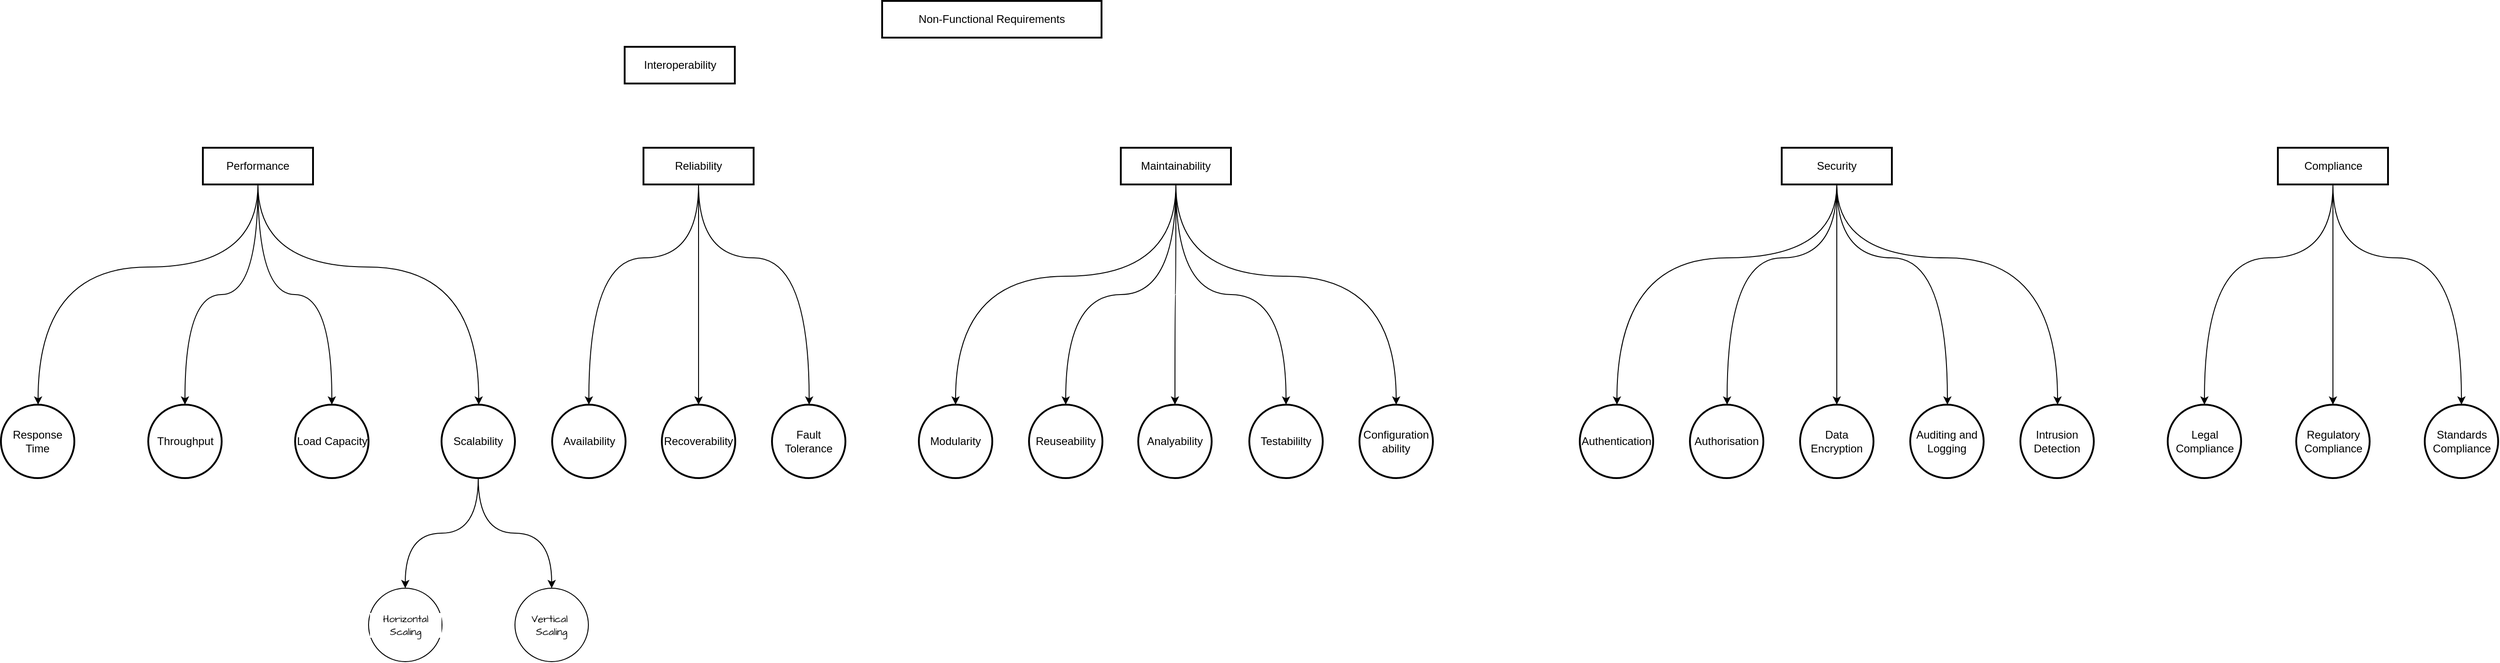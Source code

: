 <mxfile version="24.7.6" pages="14">
  <diagram name="Page-1" id="8OOmqV49meYUIze-WekJ">
    <mxGraphModel dx="2383" dy="860" grid="1" gridSize="10" guides="1" tooltips="1" connect="1" arrows="1" fold="1" page="1" pageScale="1" pageWidth="1100" pageHeight="850" math="0" shadow="0">
      <root>
        <mxCell id="0" />
        <mxCell id="1" parent="0" />
        <mxCell id="2" value="Non-Functional Requirements" style="whiteSpace=wrap;strokeWidth=2;" parent="1" vertex="1">
          <mxGeometry x="-120" y="120" width="239" height="40" as="geometry" />
        </mxCell>
        <mxCell id="ebxGXeOgoFl00_lCLbix-21" value="" style="rounded=0;sketch=1;hachureGap=4;jiggle=2;curveFitting=1;orthogonalLoop=1;jettySize=auto;html=1;fontFamily=Architects Daughter;fontSource=https%3A%2F%2Ffonts.googleapis.com%2Fcss%3Ffamily%3DArchitects%2BDaughter;strokeColor=none;edgeStyle=orthogonalEdgeStyle;curved=1;" edge="1" parent="1" source="3" target="ebxGXeOgoFl00_lCLbix-20">
          <mxGeometry relative="1" as="geometry" />
        </mxCell>
        <mxCell id="ebxGXeOgoFl00_lCLbix-23" value="" style="rounded=0;sketch=1;hachureGap=4;jiggle=2;curveFitting=1;orthogonalLoop=1;jettySize=auto;html=1;fontFamily=Architects Daughter;fontSource=https%3A%2F%2Ffonts.googleapis.com%2Fcss%3Ffamily%3DArchitects%2BDaughter;strokeColor=none;edgeStyle=orthogonalEdgeStyle;curved=1;" edge="1" parent="1" source="3" target="ebxGXeOgoFl00_lCLbix-22">
          <mxGeometry relative="1" as="geometry" />
        </mxCell>
        <mxCell id="ebxGXeOgoFl00_lCLbix-26" style="edgeStyle=orthogonalEdgeStyle;rounded=0;hachureGap=4;orthogonalLoop=1;jettySize=auto;html=1;fontFamily=Architects Daughter;fontSource=https%3A%2F%2Ffonts.googleapis.com%2Fcss%3Ffamily%3DArchitects%2BDaughter;curved=1;" edge="1" parent="1" source="3" target="ebxGXeOgoFl00_lCLbix-20">
          <mxGeometry relative="1" as="geometry" />
        </mxCell>
        <mxCell id="ebxGXeOgoFl00_lCLbix-27" style="edgeStyle=orthogonalEdgeStyle;rounded=0;hachureGap=4;orthogonalLoop=1;jettySize=auto;html=1;fontFamily=Architects Daughter;fontSource=https%3A%2F%2Ffonts.googleapis.com%2Fcss%3Ffamily%3DArchitects%2BDaughter;curved=1;" edge="1" parent="1" source="3" target="ebxGXeOgoFl00_lCLbix-18">
          <mxGeometry relative="1" as="geometry">
            <Array as="points">
              <mxPoint x="-799.5" y="410" />
              <mxPoint x="-1039.5" y="410" />
            </Array>
          </mxGeometry>
        </mxCell>
        <mxCell id="ebxGXeOgoFl00_lCLbix-28" style="edgeStyle=orthogonalEdgeStyle;shape=connector;curved=1;rounded=0;hachureGap=4;orthogonalLoop=1;jettySize=auto;html=1;strokeColor=default;align=center;verticalAlign=middle;fontFamily=Architects Daughter;fontSource=https%3A%2F%2Ffonts.googleapis.com%2Fcss%3Ffamily%3DArchitects%2BDaughter;fontSize=11;fontColor=default;labelBackgroundColor=default;endArrow=classic;" edge="1" parent="1" source="3" target="ebxGXeOgoFl00_lCLbix-22">
          <mxGeometry relative="1" as="geometry" />
        </mxCell>
        <mxCell id="ebxGXeOgoFl00_lCLbix-29" style="edgeStyle=orthogonalEdgeStyle;shape=connector;curved=1;rounded=0;hachureGap=4;orthogonalLoop=1;jettySize=auto;html=1;strokeColor=default;align=center;verticalAlign=middle;fontFamily=Architects Daughter;fontSource=https%3A%2F%2Ffonts.googleapis.com%2Fcss%3Ffamily%3DArchitects%2BDaughter;fontSize=11;fontColor=default;labelBackgroundColor=default;endArrow=classic;" edge="1" parent="1" source="3" target="ebxGXeOgoFl00_lCLbix-24">
          <mxGeometry relative="1" as="geometry">
            <Array as="points">
              <mxPoint x="-799.5" y="410" />
              <mxPoint x="-559.5" y="410" />
            </Array>
          </mxGeometry>
        </mxCell>
        <mxCell id="3" value="Performance" style="whiteSpace=wrap;strokeWidth=2;" parent="1" vertex="1">
          <mxGeometry x="-860" y="280" width="120" height="40" as="geometry" />
        </mxCell>
        <mxCell id="ebxGXeOgoFl00_lCLbix-35" value="" style="edgeStyle=orthogonalEdgeStyle;shape=connector;curved=1;rounded=0;hachureGap=4;orthogonalLoop=1;jettySize=auto;html=1;strokeColor=default;align=center;verticalAlign=middle;fontFamily=Architects Daughter;fontSource=https%3A%2F%2Ffonts.googleapis.com%2Fcss%3Ffamily%3DArchitects%2BDaughter;fontSize=11;fontColor=default;labelBackgroundColor=default;endArrow=classic;" edge="1" parent="1" source="5" target="ebxGXeOgoFl00_lCLbix-34">
          <mxGeometry relative="1" as="geometry">
            <Array as="points">
              <mxPoint x="-319.5" y="400" />
              <mxPoint x="-439.5" y="400" />
            </Array>
          </mxGeometry>
        </mxCell>
        <mxCell id="ebxGXeOgoFl00_lCLbix-37" value="" style="edgeStyle=orthogonalEdgeStyle;shape=connector;curved=1;rounded=0;hachureGap=4;orthogonalLoop=1;jettySize=auto;html=1;strokeColor=default;align=center;verticalAlign=middle;fontFamily=Architects Daughter;fontSource=https%3A%2F%2Ffonts.googleapis.com%2Fcss%3Ffamily%3DArchitects%2BDaughter;fontSize=11;fontColor=default;labelBackgroundColor=default;endArrow=classic;" edge="1" parent="1" source="5" target="ebxGXeOgoFl00_lCLbix-36">
          <mxGeometry relative="1" as="geometry" />
        </mxCell>
        <mxCell id="ebxGXeOgoFl00_lCLbix-39" value="" style="edgeStyle=orthogonalEdgeStyle;shape=connector;curved=1;rounded=0;hachureGap=4;orthogonalLoop=1;jettySize=auto;html=1;strokeColor=default;align=center;verticalAlign=middle;fontFamily=Architects Daughter;fontSource=https%3A%2F%2Ffonts.googleapis.com%2Fcss%3Ffamily%3DArchitects%2BDaughter;fontSize=11;fontColor=default;labelBackgroundColor=default;endArrow=classic;" edge="1" parent="1" source="5" target="ebxGXeOgoFl00_lCLbix-38">
          <mxGeometry relative="1" as="geometry">
            <Array as="points">
              <mxPoint x="-319.5" y="400" />
              <mxPoint x="-199.5" y="400" />
            </Array>
          </mxGeometry>
        </mxCell>
        <mxCell id="5" value="Reliability" style="whiteSpace=wrap;strokeWidth=2;" parent="1" vertex="1">
          <mxGeometry x="-380" y="280" width="120" height="40" as="geometry" />
        </mxCell>
        <mxCell id="ebxGXeOgoFl00_lCLbix-57" value="" style="edgeStyle=orthogonalEdgeStyle;shape=connector;curved=1;rounded=0;hachureGap=4;orthogonalLoop=1;jettySize=auto;html=1;strokeColor=default;align=center;verticalAlign=middle;fontFamily=Architects Daughter;fontSource=https%3A%2F%2Ffonts.googleapis.com%2Fcss%3Ffamily%3DArchitects%2BDaughter;fontSize=11;fontColor=default;labelBackgroundColor=default;endArrow=classic;" edge="1" parent="1" source="7" target="ebxGXeOgoFl00_lCLbix-56">
          <mxGeometry relative="1" as="geometry">
            <Array as="points">
              <mxPoint x="200" y="420" />
              <mxPoint x="-40" y="420" />
            </Array>
          </mxGeometry>
        </mxCell>
        <mxCell id="ebxGXeOgoFl00_lCLbix-60" value="" style="edgeStyle=orthogonalEdgeStyle;shape=connector;curved=1;rounded=0;hachureGap=4;orthogonalLoop=1;jettySize=auto;html=1;strokeColor=default;align=center;verticalAlign=middle;fontFamily=Architects Daughter;fontSource=https%3A%2F%2Ffonts.googleapis.com%2Fcss%3Ffamily%3DArchitects%2BDaughter;fontSize=11;fontColor=default;labelBackgroundColor=default;endArrow=classic;" edge="1" parent="1" source="7" target="ebxGXeOgoFl00_lCLbix-59">
          <mxGeometry relative="1" as="geometry">
            <Array as="points">
              <mxPoint x="200" y="440" />
              <mxPoint x="80" y="440" />
            </Array>
          </mxGeometry>
        </mxCell>
        <mxCell id="ebxGXeOgoFl00_lCLbix-62" value="" style="edgeStyle=orthogonalEdgeStyle;shape=connector;curved=1;rounded=0;hachureGap=4;orthogonalLoop=1;jettySize=auto;html=1;strokeColor=default;align=center;verticalAlign=middle;fontFamily=Architects Daughter;fontSource=https%3A%2F%2Ffonts.googleapis.com%2Fcss%3Ffamily%3DArchitects%2BDaughter;fontSize=11;fontColor=default;labelBackgroundColor=default;endArrow=classic;" edge="1" parent="1" source="7" target="ebxGXeOgoFl00_lCLbix-61">
          <mxGeometry relative="1" as="geometry">
            <Array as="points">
              <mxPoint x="200" y="440" />
              <mxPoint x="320" y="440" />
            </Array>
          </mxGeometry>
        </mxCell>
        <mxCell id="ebxGXeOgoFl00_lCLbix-64" value="" style="edgeStyle=orthogonalEdgeStyle;shape=connector;curved=1;rounded=0;hachureGap=4;orthogonalLoop=1;jettySize=auto;html=1;strokeColor=default;align=center;verticalAlign=middle;fontFamily=Architects Daughter;fontSource=https%3A%2F%2Ffonts.googleapis.com%2Fcss%3Ffamily%3DArchitects%2BDaughter;fontSize=11;fontColor=default;labelBackgroundColor=default;endArrow=classic;" edge="1" parent="1" source="7" target="ebxGXeOgoFl00_lCLbix-63">
          <mxGeometry relative="1" as="geometry">
            <Array as="points">
              <mxPoint x="200" y="420" />
              <mxPoint x="440" y="420" />
            </Array>
          </mxGeometry>
        </mxCell>
        <mxCell id="ebxGXeOgoFl00_lCLbix-66" value="" style="edgeStyle=orthogonalEdgeStyle;shape=connector;curved=1;rounded=0;hachureGap=4;orthogonalLoop=1;jettySize=auto;html=1;strokeColor=default;align=center;verticalAlign=middle;fontFamily=Architects Daughter;fontSource=https%3A%2F%2Ffonts.googleapis.com%2Fcss%3Ffamily%3DArchitects%2BDaughter;fontSize=11;fontColor=default;labelBackgroundColor=default;endArrow=classic;" edge="1" parent="1" source="7" target="ebxGXeOgoFl00_lCLbix-65">
          <mxGeometry relative="1" as="geometry" />
        </mxCell>
        <mxCell id="7" value="Maintainability" style="whiteSpace=wrap;strokeWidth=2;" parent="1" vertex="1">
          <mxGeometry x="140" y="280" width="120" height="40" as="geometry" />
        </mxCell>
        <mxCell id="ebxGXeOgoFl00_lCLbix-41" value="" style="edgeStyle=orthogonalEdgeStyle;shape=connector;curved=1;rounded=0;hachureGap=4;orthogonalLoop=1;jettySize=auto;html=1;strokeColor=default;align=center;verticalAlign=middle;fontFamily=Architects Daughter;fontSource=https%3A%2F%2Ffonts.googleapis.com%2Fcss%3Ffamily%3DArchitects%2BDaughter;fontSize=11;fontColor=default;labelBackgroundColor=default;endArrow=classic;" edge="1" parent="1" source="8" target="ebxGXeOgoFl00_lCLbix-40">
          <mxGeometry relative="1" as="geometry">
            <Array as="points">
              <mxPoint x="920.5" y="400" />
              <mxPoint x="680.5" y="400" />
            </Array>
          </mxGeometry>
        </mxCell>
        <mxCell id="ebxGXeOgoFl00_lCLbix-43" value="" style="edgeStyle=orthogonalEdgeStyle;shape=connector;curved=1;rounded=0;hachureGap=4;orthogonalLoop=1;jettySize=auto;html=1;strokeColor=default;align=center;verticalAlign=middle;fontFamily=Architects Daughter;fontSource=https%3A%2F%2Ffonts.googleapis.com%2Fcss%3Ffamily%3DArchitects%2BDaughter;fontSize=11;fontColor=default;labelBackgroundColor=default;endArrow=classic;" edge="1" parent="1" source="8" target="ebxGXeOgoFl00_lCLbix-42">
          <mxGeometry relative="1" as="geometry">
            <Array as="points">
              <mxPoint x="920.5" y="400" />
              <mxPoint x="800.5" y="400" />
            </Array>
          </mxGeometry>
        </mxCell>
        <mxCell id="ebxGXeOgoFl00_lCLbix-45" value="" style="edgeStyle=orthogonalEdgeStyle;shape=connector;curved=1;rounded=0;hachureGap=4;orthogonalLoop=1;jettySize=auto;html=1;strokeColor=default;align=center;verticalAlign=middle;fontFamily=Architects Daughter;fontSource=https%3A%2F%2Ffonts.googleapis.com%2Fcss%3Ffamily%3DArchitects%2BDaughter;fontSize=11;fontColor=default;labelBackgroundColor=default;endArrow=classic;" edge="1" parent="1" source="8" target="ebxGXeOgoFl00_lCLbix-44">
          <mxGeometry relative="1" as="geometry" />
        </mxCell>
        <mxCell id="ebxGXeOgoFl00_lCLbix-47" value="" style="edgeStyle=orthogonalEdgeStyle;shape=connector;curved=1;rounded=0;hachureGap=4;orthogonalLoop=1;jettySize=auto;html=1;strokeColor=default;align=center;verticalAlign=middle;fontFamily=Architects Daughter;fontSource=https%3A%2F%2Ffonts.googleapis.com%2Fcss%3Ffamily%3DArchitects%2BDaughter;fontSize=11;fontColor=default;labelBackgroundColor=default;endArrow=classic;" edge="1" parent="1" source="8" target="ebxGXeOgoFl00_lCLbix-46">
          <mxGeometry relative="1" as="geometry">
            <Array as="points">
              <mxPoint x="920.5" y="400" />
              <mxPoint x="1040.5" y="400" />
            </Array>
          </mxGeometry>
        </mxCell>
        <mxCell id="ebxGXeOgoFl00_lCLbix-49" value="" style="edgeStyle=orthogonalEdgeStyle;shape=connector;curved=1;rounded=0;hachureGap=4;orthogonalLoop=1;jettySize=auto;html=1;strokeColor=default;align=center;verticalAlign=middle;fontFamily=Architects Daughter;fontSource=https%3A%2F%2Ffonts.googleapis.com%2Fcss%3Ffamily%3DArchitects%2BDaughter;fontSize=11;fontColor=default;labelBackgroundColor=default;endArrow=classic;" edge="1" parent="1" source="8" target="ebxGXeOgoFl00_lCLbix-48">
          <mxGeometry relative="1" as="geometry">
            <Array as="points">
              <mxPoint x="920.5" y="400" />
              <mxPoint x="1160.5" y="400" />
            </Array>
          </mxGeometry>
        </mxCell>
        <mxCell id="8" value="Security" style="whiteSpace=wrap;strokeWidth=2;" parent="1" vertex="1">
          <mxGeometry x="860" y="280" width="120" height="40" as="geometry" />
        </mxCell>
        <mxCell id="ebxGXeOgoFl00_lCLbix-51" value="" style="edgeStyle=orthogonalEdgeStyle;shape=connector;curved=1;rounded=0;hachureGap=4;orthogonalLoop=1;jettySize=auto;html=1;strokeColor=default;align=center;verticalAlign=middle;fontFamily=Architects Daughter;fontSource=https%3A%2F%2Ffonts.googleapis.com%2Fcss%3Ffamily%3DArchitects%2BDaughter;fontSize=11;fontColor=default;labelBackgroundColor=default;endArrow=classic;" edge="1" parent="1" source="9" target="ebxGXeOgoFl00_lCLbix-50">
          <mxGeometry relative="1" as="geometry">
            <Array as="points">
              <mxPoint x="1460.5" y="400" />
              <mxPoint x="1320.5" y="400" />
            </Array>
          </mxGeometry>
        </mxCell>
        <mxCell id="ebxGXeOgoFl00_lCLbix-54" style="edgeStyle=orthogonalEdgeStyle;shape=connector;curved=1;rounded=0;hachureGap=4;orthogonalLoop=1;jettySize=auto;html=1;entryX=0.5;entryY=0;entryDx=0;entryDy=0;strokeColor=default;align=center;verticalAlign=middle;fontFamily=Architects Daughter;fontSource=https%3A%2F%2Ffonts.googleapis.com%2Fcss%3Ffamily%3DArchitects%2BDaughter;fontSize=11;fontColor=default;labelBackgroundColor=default;endArrow=classic;" edge="1" parent="1" source="9" target="ebxGXeOgoFl00_lCLbix-52">
          <mxGeometry relative="1" as="geometry" />
        </mxCell>
        <mxCell id="ebxGXeOgoFl00_lCLbix-55" style="edgeStyle=orthogonalEdgeStyle;shape=connector;curved=1;rounded=0;hachureGap=4;orthogonalLoop=1;jettySize=auto;html=1;strokeColor=default;align=center;verticalAlign=middle;fontFamily=Architects Daughter;fontSource=https%3A%2F%2Ffonts.googleapis.com%2Fcss%3Ffamily%3DArchitects%2BDaughter;fontSize=11;fontColor=default;labelBackgroundColor=default;endArrow=classic;" edge="1" parent="1" source="9" target="ebxGXeOgoFl00_lCLbix-53">
          <mxGeometry relative="1" as="geometry">
            <Array as="points">
              <mxPoint x="1460.5" y="400" />
              <mxPoint x="1600.5" y="400" />
            </Array>
          </mxGeometry>
        </mxCell>
        <mxCell id="9" value="Compliance" style="whiteSpace=wrap;strokeWidth=2;" parent="1" vertex="1">
          <mxGeometry x="1400.5" y="280" width="120" height="40" as="geometry" />
        </mxCell>
        <mxCell id="10" value="Interoperability" style="whiteSpace=wrap;strokeWidth=2;" parent="1" vertex="1">
          <mxGeometry x="-400.5" y="170" width="120" height="40" as="geometry" />
        </mxCell>
        <mxCell id="ebxGXeOgoFl00_lCLbix-18" value="&lt;div&gt;Response Time&lt;/div&gt;" style="ellipse;whiteSpace=wrap;html=1;strokeWidth=2;" vertex="1" parent="1">
          <mxGeometry x="-1080" y="560" width="80" height="80" as="geometry" />
        </mxCell>
        <mxCell id="ebxGXeOgoFl00_lCLbix-20" value="Throughput" style="ellipse;whiteSpace=wrap;html=1;strokeWidth=2;" vertex="1" parent="1">
          <mxGeometry x="-919.5" y="560" width="80" height="80" as="geometry" />
        </mxCell>
        <mxCell id="ebxGXeOgoFl00_lCLbix-22" value="Load Capacity" style="ellipse;whiteSpace=wrap;html=1;strokeWidth=2;" vertex="1" parent="1">
          <mxGeometry x="-759.5" y="560" width="80" height="80" as="geometry" />
        </mxCell>
        <mxCell id="ebxGXeOgoFl00_lCLbix-32" style="edgeStyle=orthogonalEdgeStyle;shape=connector;curved=1;rounded=0;hachureGap=4;orthogonalLoop=1;jettySize=auto;html=1;entryX=0.5;entryY=0;entryDx=0;entryDy=0;strokeColor=default;align=center;verticalAlign=middle;fontFamily=Architects Daughter;fontSource=https%3A%2F%2Ffonts.googleapis.com%2Fcss%3Ffamily%3DArchitects%2BDaughter;fontSize=11;fontColor=default;labelBackgroundColor=default;endArrow=classic;" edge="1" parent="1" source="ebxGXeOgoFl00_lCLbix-24" target="ebxGXeOgoFl00_lCLbix-30">
          <mxGeometry relative="1" as="geometry" />
        </mxCell>
        <mxCell id="ebxGXeOgoFl00_lCLbix-33" style="edgeStyle=orthogonalEdgeStyle;shape=connector;curved=1;rounded=0;hachureGap=4;orthogonalLoop=1;jettySize=auto;html=1;strokeColor=default;align=center;verticalAlign=middle;fontFamily=Architects Daughter;fontSource=https%3A%2F%2Ffonts.googleapis.com%2Fcss%3Ffamily%3DArchitects%2BDaughter;fontSize=11;fontColor=default;labelBackgroundColor=default;endArrow=classic;" edge="1" parent="1" source="ebxGXeOgoFl00_lCLbix-24" target="ebxGXeOgoFl00_lCLbix-31">
          <mxGeometry relative="1" as="geometry" />
        </mxCell>
        <mxCell id="ebxGXeOgoFl00_lCLbix-24" value="Scalability" style="ellipse;whiteSpace=wrap;html=1;strokeWidth=2;" vertex="1" parent="1">
          <mxGeometry x="-600" y="560" width="80" height="80" as="geometry" />
        </mxCell>
        <mxCell id="ebxGXeOgoFl00_lCLbix-30" value="Horizontal Scaling" style="ellipse;whiteSpace=wrap;html=1;hachureGap=4;fontFamily=Architects Daughter;fontSource=https%3A%2F%2Ffonts.googleapis.com%2Fcss%3Ffamily%3DArchitects%2BDaughter;fontSize=11;fontColor=default;labelBackgroundColor=default;" vertex="1" parent="1">
          <mxGeometry x="-679.5" y="760" width="80" height="80" as="geometry" />
        </mxCell>
        <mxCell id="ebxGXeOgoFl00_lCLbix-31" value="&lt;div&gt;Vertical&amp;nbsp;&lt;/div&gt;&lt;div&gt;Scaling&lt;/div&gt;" style="ellipse;whiteSpace=wrap;html=1;hachureGap=4;fontFamily=Architects Daughter;fontSource=https%3A%2F%2Ffonts.googleapis.com%2Fcss%3Ffamily%3DArchitects%2BDaughter;fontSize=11;fontColor=default;labelBackgroundColor=default;" vertex="1" parent="1">
          <mxGeometry x="-520" y="760" width="80" height="80" as="geometry" />
        </mxCell>
        <mxCell id="ebxGXeOgoFl00_lCLbix-34" value="Availability" style="ellipse;whiteSpace=wrap;html=1;strokeWidth=2;" vertex="1" parent="1">
          <mxGeometry x="-479.5" y="560" width="80" height="80" as="geometry" />
        </mxCell>
        <mxCell id="ebxGXeOgoFl00_lCLbix-36" value="Recoverability" style="ellipse;whiteSpace=wrap;html=1;strokeWidth=2;" vertex="1" parent="1">
          <mxGeometry x="-360" y="560" width="80" height="80" as="geometry" />
        </mxCell>
        <mxCell id="ebxGXeOgoFl00_lCLbix-38" value="Fault Tolerance" style="ellipse;whiteSpace=wrap;html=1;strokeWidth=2;" vertex="1" parent="1">
          <mxGeometry x="-240" y="560" width="80" height="80" as="geometry" />
        </mxCell>
        <mxCell id="ebxGXeOgoFl00_lCLbix-40" value="Authentication" style="ellipse;whiteSpace=wrap;html=1;strokeWidth=2;" vertex="1" parent="1">
          <mxGeometry x="640" y="560" width="80" height="80" as="geometry" />
        </mxCell>
        <mxCell id="ebxGXeOgoFl00_lCLbix-42" value="Authorisation" style="ellipse;whiteSpace=wrap;html=1;strokeWidth=2;" vertex="1" parent="1">
          <mxGeometry x="760" y="560" width="80" height="80" as="geometry" />
        </mxCell>
        <mxCell id="ebxGXeOgoFl00_lCLbix-44" value="Data Encryption" style="ellipse;whiteSpace=wrap;html=1;strokeWidth=2;" vertex="1" parent="1">
          <mxGeometry x="880" y="560" width="80" height="80" as="geometry" />
        </mxCell>
        <mxCell id="ebxGXeOgoFl00_lCLbix-46" value="Auditing and Logging" style="ellipse;whiteSpace=wrap;html=1;strokeWidth=2;" vertex="1" parent="1">
          <mxGeometry x="1000" y="560" width="80" height="80" as="geometry" />
        </mxCell>
        <mxCell id="ebxGXeOgoFl00_lCLbix-48" value="Intrusion Detection" style="ellipse;whiteSpace=wrap;html=1;strokeWidth=2;" vertex="1" parent="1">
          <mxGeometry x="1120" y="560" width="80" height="80" as="geometry" />
        </mxCell>
        <mxCell id="ebxGXeOgoFl00_lCLbix-50" value="&lt;div&gt;Legal&lt;/div&gt;&lt;div&gt;Compliance&lt;br&gt;&lt;/div&gt;" style="ellipse;whiteSpace=wrap;html=1;strokeWidth=2;" vertex="1" parent="1">
          <mxGeometry x="1280.5" y="560" width="80" height="80" as="geometry" />
        </mxCell>
        <mxCell id="ebxGXeOgoFl00_lCLbix-52" value="&lt;div&gt;Regulatory&lt;/div&gt;&lt;div&gt;Compliance&lt;br&gt;&lt;/div&gt;" style="ellipse;whiteSpace=wrap;html=1;strokeWidth=2;" vertex="1" parent="1">
          <mxGeometry x="1420.5" y="560" width="80" height="80" as="geometry" />
        </mxCell>
        <mxCell id="ebxGXeOgoFl00_lCLbix-53" value="&lt;div&gt;Standards&lt;/div&gt;Compliance" style="ellipse;whiteSpace=wrap;html=1;strokeWidth=2;" vertex="1" parent="1">
          <mxGeometry x="1560.5" y="560" width="80" height="80" as="geometry" />
        </mxCell>
        <mxCell id="ebxGXeOgoFl00_lCLbix-56" value="Modularity" style="ellipse;whiteSpace=wrap;html=1;strokeWidth=2;" vertex="1" parent="1">
          <mxGeometry x="-80" y="560" width="80" height="80" as="geometry" />
        </mxCell>
        <mxCell id="ebxGXeOgoFl00_lCLbix-59" value="Reuseability" style="ellipse;whiteSpace=wrap;html=1;strokeWidth=2;" vertex="1" parent="1">
          <mxGeometry x="40" y="560" width="80" height="80" as="geometry" />
        </mxCell>
        <mxCell id="ebxGXeOgoFl00_lCLbix-61" value="Testabililty" style="ellipse;whiteSpace=wrap;html=1;strokeWidth=2;" vertex="1" parent="1">
          <mxGeometry x="280" y="560" width="80" height="80" as="geometry" />
        </mxCell>
        <mxCell id="ebxGXeOgoFl00_lCLbix-63" value="&lt;div&gt;Configuration&lt;/div&gt;&lt;div&gt;ability&lt;br&gt;&lt;/div&gt;" style="ellipse;whiteSpace=wrap;html=1;strokeWidth=2;" vertex="1" parent="1">
          <mxGeometry x="400" y="560" width="80" height="80" as="geometry" />
        </mxCell>
        <mxCell id="ebxGXeOgoFl00_lCLbix-65" value="Analyability" style="ellipse;whiteSpace=wrap;html=1;strokeWidth=2;" vertex="1" parent="1">
          <mxGeometry x="159" y="560" width="80" height="80" as="geometry" />
        </mxCell>
      </root>
    </mxGraphModel>
  </diagram>
  <diagram id="_ST3un9Q5T5oonJE1oa3" name="Flow of the Blog">
    <mxGraphModel grid="1" page="1" gridSize="10" guides="1" tooltips="1" connect="1" arrows="1" fold="1" pageScale="1" pageWidth="1100" pageHeight="850" math="0" shadow="0">
      <root>
        <mxCell id="0" />
        <mxCell id="1" parent="0" />
        <mxCell id="OXLDwLvdC0NMarhtmeI3-88" value="" style="group" vertex="1" connectable="0" parent="1">
          <mxGeometry x="1920" y="1080" width="1120" height="1260" as="geometry" />
        </mxCell>
        <mxCell id="OXLDwLvdC0NMarhtmeI3-3" value="" style="edgeStyle=none;shape=connector;rounded=0;hachureGap=4;orthogonalLoop=1;jettySize=auto;html=1;strokeColor=default;align=center;verticalAlign=middle;fontFamily=Architects Daughter;fontSource=https%3A%2F%2Ffonts.googleapis.com%2Fcss%3Ffamily%3DArchitects%2BDaughter;fontSize=18;fontColor=default;labelBackgroundColor=none;endArrow=classic;" edge="1" parent="OXLDwLvdC0NMarhtmeI3-88" source="OXLDwLvdC0NMarhtmeI3-1" target="OXLDwLvdC0NMarhtmeI3-2">
          <mxGeometry relative="1" as="geometry" />
        </mxCell>
        <mxCell id="OXLDwLvdC0NMarhtmeI3-1" value="Blog" style="whiteSpace=wrap;html=1;hachureGap=4;fontFamily=Architects Daughter;fontSource=https%3A%2F%2Ffonts.googleapis.com%2Fcss%3Ffamily%3DArchitects%2BDaughter;fontSize=18;fontColor=default;labelBackgroundColor=none;" vertex="1" parent="OXLDwLvdC0NMarhtmeI3-88">
          <mxGeometry x="400" width="120" height="40" as="geometry" />
        </mxCell>
        <mxCell id="OXLDwLvdC0NMarhtmeI3-5" value="" style="edgeStyle=none;shape=connector;rounded=0;hachureGap=4;orthogonalLoop=1;jettySize=auto;html=1;strokeColor=default;align=center;verticalAlign=middle;fontFamily=Architects Daughter;fontSource=https%3A%2F%2Ffonts.googleapis.com%2Fcss%3Ffamily%3DArchitects%2BDaughter;fontSize=18;fontColor=default;labelBackgroundColor=none;endArrow=classic;" edge="1" parent="OXLDwLvdC0NMarhtmeI3-88" source="OXLDwLvdC0NMarhtmeI3-2" target="OXLDwLvdC0NMarhtmeI3-4">
          <mxGeometry relative="1" as="geometry" />
        </mxCell>
        <mxCell id="OXLDwLvdC0NMarhtmeI3-7" value="" style="edgeStyle=none;shape=connector;rounded=0;hachureGap=4;orthogonalLoop=1;jettySize=auto;html=1;strokeColor=default;align=center;verticalAlign=middle;fontFamily=Architects Daughter;fontSource=https%3A%2F%2Ffonts.googleapis.com%2Fcss%3Ffamily%3DArchitects%2BDaughter;fontSize=18;fontColor=default;labelBackgroundColor=none;endArrow=classic;" edge="1" parent="OXLDwLvdC0NMarhtmeI3-88" source="OXLDwLvdC0NMarhtmeI3-2" target="OXLDwLvdC0NMarhtmeI3-6">
          <mxGeometry relative="1" as="geometry" />
        </mxCell>
        <mxCell id="OXLDwLvdC0NMarhtmeI3-2" value="What is Functional and Non Functional Requirements ?" style="whiteSpace=wrap;html=1;fontSize=18;fontFamily=Architects Daughter;hachureGap=4;fontSource=https%3A%2F%2Ffonts.googleapis.com%2Fcss%3Ffamily%3DArchitects%2BDaughter;labelBackgroundColor=none;" vertex="1" parent="OXLDwLvdC0NMarhtmeI3-88">
          <mxGeometry x="355" y="120" width="210" height="80" as="geometry" />
        </mxCell>
        <mxCell id="OXLDwLvdC0NMarhtmeI3-4" value="Explain Functional Requirements" style="ellipse;whiteSpace=wrap;html=1;fontSize=18;fontFamily=Architects Daughter;hachureGap=4;fontSource=https%3A%2F%2Ffonts.googleapis.com%2Fcss%3Ffamily%3DArchitects%2BDaughter;labelBackgroundColor=none;" vertex="1" parent="OXLDwLvdC0NMarhtmeI3-88">
          <mxGeometry x="160" y="280" width="160" height="120" as="geometry" />
        </mxCell>
        <mxCell id="OXLDwLvdC0NMarhtmeI3-9" value="" style="edgeStyle=none;shape=connector;rounded=0;hachureGap=4;orthogonalLoop=1;jettySize=auto;html=1;strokeColor=default;align=center;verticalAlign=middle;fontFamily=Architects Daughter;fontSource=https%3A%2F%2Ffonts.googleapis.com%2Fcss%3Ffamily%3DArchitects%2BDaughter;fontSize=18;fontColor=default;labelBackgroundColor=none;endArrow=classic;" edge="1" parent="OXLDwLvdC0NMarhtmeI3-88" source="OXLDwLvdC0NMarhtmeI3-6" target="OXLDwLvdC0NMarhtmeI3-8">
          <mxGeometry relative="1" as="geometry" />
        </mxCell>
        <mxCell id="OXLDwLvdC0NMarhtmeI3-11" value="" style="edgeStyle=none;shape=connector;rounded=0;hachureGap=4;orthogonalLoop=1;jettySize=auto;html=1;strokeColor=default;align=center;verticalAlign=middle;fontFamily=Architects Daughter;fontSource=https%3A%2F%2Ffonts.googleapis.com%2Fcss%3Ffamily%3DArchitects%2BDaughter;fontSize=18;fontColor=default;labelBackgroundColor=none;endArrow=classic;" edge="1" parent="OXLDwLvdC0NMarhtmeI3-88" source="OXLDwLvdC0NMarhtmeI3-6" target="OXLDwLvdC0NMarhtmeI3-10">
          <mxGeometry relative="1" as="geometry" />
        </mxCell>
        <mxCell id="OXLDwLvdC0NMarhtmeI3-6" value="Explain Non-Functional Requirements" style="ellipse;whiteSpace=wrap;html=1;fontSize=18;fontFamily=Architects Daughter;hachureGap=4;fontSource=https%3A%2F%2Ffonts.googleapis.com%2Fcss%3Ffamily%3DArchitects%2BDaughter;labelBackgroundColor=none;" vertex="1" parent="OXLDwLvdC0NMarhtmeI3-88">
          <mxGeometry x="560" y="280" width="160" height="80" as="geometry" />
        </mxCell>
        <mxCell id="OXLDwLvdC0NMarhtmeI3-13" value="" style="edgeStyle=none;shape=connector;rounded=0;hachureGap=4;orthogonalLoop=1;jettySize=auto;html=1;strokeColor=default;align=center;verticalAlign=middle;fontFamily=Architects Daughter;fontSource=https%3A%2F%2Ffonts.googleapis.com%2Fcss%3Ffamily%3DArchitects%2BDaughter;fontSize=18;fontColor=default;labelBackgroundColor=none;endArrow=classic;" edge="1" parent="OXLDwLvdC0NMarhtmeI3-88" source="OXLDwLvdC0NMarhtmeI3-8" target="OXLDwLvdC0NMarhtmeI3-12">
          <mxGeometry relative="1" as="geometry" />
        </mxCell>
        <mxCell id="OXLDwLvdC0NMarhtmeI3-8" value="Why we need Non Functional Requirements" style="whiteSpace=wrap;html=1;fontSize=18;fontFamily=Architects Daughter;hachureGap=4;fontSource=https%3A%2F%2Ffonts.googleapis.com%2Fcss%3Ffamily%3DArchitects%2BDaughter;labelBackgroundColor=none;" vertex="1" parent="OXLDwLvdC0NMarhtmeI3-88">
          <mxGeometry x="560" y="440" width="160" height="80" as="geometry" />
        </mxCell>
        <mxCell id="OXLDwLvdC0NMarhtmeI3-21" value="" style="edgeStyle=none;shape=connector;rounded=0;hachureGap=4;orthogonalLoop=1;jettySize=auto;html=1;strokeColor=default;align=center;verticalAlign=middle;fontFamily=Architects Daughter;fontSource=https%3A%2F%2Ffonts.googleapis.com%2Fcss%3Ffamily%3DArchitects%2BDaughter;fontSize=18;fontColor=default;labelBackgroundColor=default;endArrow=classic;" edge="1" parent="OXLDwLvdC0NMarhtmeI3-88" source="OXLDwLvdC0NMarhtmeI3-10" target="OXLDwLvdC0NMarhtmeI3-20">
          <mxGeometry relative="1" as="geometry" />
        </mxCell>
        <mxCell id="OXLDwLvdC0NMarhtmeI3-10" value="Definations" style="rhombus;whiteSpace=wrap;html=1;fontSize=18;fontFamily=Architects Daughter;hachureGap=4;fontSource=https%3A%2F%2Ffonts.googleapis.com%2Fcss%3Ffamily%3DArchitects%2BDaughter;labelBackgroundColor=none;" vertex="1" parent="OXLDwLvdC0NMarhtmeI3-88">
          <mxGeometry x="760" y="280" width="130" height="80" as="geometry" />
        </mxCell>
        <mxCell id="OXLDwLvdC0NMarhtmeI3-15" value="" style="edgeStyle=none;shape=connector;rounded=0;hachureGap=4;orthogonalLoop=1;jettySize=auto;html=1;strokeColor=default;align=center;verticalAlign=middle;fontFamily=Architects Daughter;fontSource=https%3A%2F%2Ffonts.googleapis.com%2Fcss%3Ffamily%3DArchitects%2BDaughter;fontSize=18;fontColor=default;labelBackgroundColor=none;endArrow=classic;" edge="1" parent="OXLDwLvdC0NMarhtmeI3-88" source="OXLDwLvdC0NMarhtmeI3-12" target="OXLDwLvdC0NMarhtmeI3-14">
          <mxGeometry relative="1" as="geometry" />
        </mxCell>
        <mxCell id="OXLDwLvdC0NMarhtmeI3-19" value="" style="edgeStyle=none;shape=connector;rounded=0;hachureGap=4;orthogonalLoop=1;jettySize=auto;html=1;strokeColor=default;align=center;verticalAlign=middle;fontFamily=Architects Daughter;fontSource=https%3A%2F%2Ffonts.googleapis.com%2Fcss%3Ffamily%3DArchitects%2BDaughter;fontSize=18;fontColor=default;labelBackgroundColor=default;endArrow=classic;" edge="1" parent="OXLDwLvdC0NMarhtmeI3-88" source="OXLDwLvdC0NMarhtmeI3-12" target="OXLDwLvdC0NMarhtmeI3-18">
          <mxGeometry relative="1" as="geometry" />
        </mxCell>
        <mxCell id="OXLDwLvdC0NMarhtmeI3-12" value="&lt;div&gt;What will happen in&amp;nbsp;&lt;/div&gt;&lt;div&gt;the absence of nonfunctional requirements&lt;/div&gt;" style="ellipse;whiteSpace=wrap;html=1;fontSize=18;fontFamily=Architects Daughter;hachureGap=4;fontSource=https%3A%2F%2Ffonts.googleapis.com%2Fcss%3Ffamily%3DArchitects%2BDaughter;labelBackgroundColor=none;" vertex="1" parent="OXLDwLvdC0NMarhtmeI3-88">
          <mxGeometry x="680" y="560" width="200" height="120" as="geometry" />
        </mxCell>
        <mxCell id="OXLDwLvdC0NMarhtmeI3-17" value="" style="edgeStyle=none;shape=connector;rounded=0;hachureGap=4;orthogonalLoop=1;jettySize=auto;html=1;strokeColor=default;align=center;verticalAlign=middle;fontFamily=Architects Daughter;fontSource=https%3A%2F%2Ffonts.googleapis.com%2Fcss%3Ffamily%3DArchitects%2BDaughter;fontSize=18;fontColor=default;labelBackgroundColor=none;endArrow=classic;entryX=1;entryY=0.5;entryDx=0;entryDy=0;" edge="1" parent="OXLDwLvdC0NMarhtmeI3-88" source="OXLDwLvdC0NMarhtmeI3-14" target="OXLDwLvdC0NMarhtmeI3-16">
          <mxGeometry relative="1" as="geometry" />
        </mxCell>
        <mxCell id="OXLDwLvdC0NMarhtmeI3-23" value="" style="edgeStyle=none;shape=connector;rounded=0;hachureGap=4;orthogonalLoop=1;jettySize=auto;html=1;strokeColor=default;align=center;verticalAlign=middle;fontFamily=Architects Daughter;fontSource=https%3A%2F%2Ffonts.googleapis.com%2Fcss%3Ffamily%3DArchitects%2BDaughter;fontSize=18;fontColor=default;labelBackgroundColor=default;endArrow=classic;" edge="1" parent="OXLDwLvdC0NMarhtmeI3-88" source="OXLDwLvdC0NMarhtmeI3-14" target="OXLDwLvdC0NMarhtmeI3-22">
          <mxGeometry relative="1" as="geometry" />
        </mxCell>
        <mxCell id="OXLDwLvdC0NMarhtmeI3-33" value="" style="edgeStyle=none;shape=connector;rounded=0;hachureGap=4;orthogonalLoop=1;jettySize=auto;html=1;strokeColor=default;align=center;verticalAlign=middle;fontFamily=Architects Daughter;fontSource=https%3A%2F%2Ffonts.googleapis.com%2Fcss%3Ffamily%3DArchitects%2BDaughter;fontSize=18;fontColor=default;labelBackgroundColor=default;endArrow=classic;entryX=1;entryY=0.5;entryDx=0;entryDy=0;" edge="1" parent="OXLDwLvdC0NMarhtmeI3-88" source="OXLDwLvdC0NMarhtmeI3-14" target="OXLDwLvdC0NMarhtmeI3-32">
          <mxGeometry relative="1" as="geometry" />
        </mxCell>
        <mxCell id="OXLDwLvdC0NMarhtmeI3-35" value="" style="edgeStyle=none;shape=connector;rounded=0;hachureGap=4;orthogonalLoop=1;jettySize=auto;html=1;strokeColor=default;align=center;verticalAlign=middle;fontFamily=Architects Daughter;fontSource=https%3A%2F%2Ffonts.googleapis.com%2Fcss%3Ffamily%3DArchitects%2BDaughter;fontSize=18;fontColor=default;labelBackgroundColor=default;endArrow=classic;" edge="1" parent="OXLDwLvdC0NMarhtmeI3-88" source="OXLDwLvdC0NMarhtmeI3-14" target="OXLDwLvdC0NMarhtmeI3-34">
          <mxGeometry relative="1" as="geometry" />
        </mxCell>
        <mxCell id="OXLDwLvdC0NMarhtmeI3-14" value="What are the different Non Functional Requiremetns" style="whiteSpace=wrap;html=1;fontSize=18;fontFamily=Architects Daughter;hachureGap=4;fontSource=https%3A%2F%2Ffonts.googleapis.com%2Fcss%3Ffamily%3DArchitects%2BDaughter;labelBackgroundColor=none;" vertex="1" parent="OXLDwLvdC0NMarhtmeI3-88">
          <mxGeometry x="700" y="760" width="160" height="80" as="geometry" />
        </mxCell>
        <mxCell id="OXLDwLvdC0NMarhtmeI3-25" value="" style="edgeStyle=none;shape=connector;rounded=0;hachureGap=4;orthogonalLoop=1;jettySize=auto;html=1;strokeColor=default;align=center;verticalAlign=middle;fontFamily=Architects Daughter;fontSource=https%3A%2F%2Ffonts.googleapis.com%2Fcss%3Ffamily%3DArchitects%2BDaughter;fontSize=18;fontColor=default;labelBackgroundColor=default;endArrow=classic;" edge="1" parent="OXLDwLvdC0NMarhtmeI3-88" source="OXLDwLvdC0NMarhtmeI3-16" target="OXLDwLvdC0NMarhtmeI3-24">
          <mxGeometry relative="1" as="geometry" />
        </mxCell>
        <mxCell id="OXLDwLvdC0NMarhtmeI3-16" value="What are the different ways to categories them" style="whiteSpace=wrap;html=1;fontSize=18;fontFamily=Architects Daughter;hachureGap=4;fontSource=https%3A%2F%2Ffonts.googleapis.com%2Fcss%3Ffamily%3DArchitects%2BDaughter;labelBackgroundColor=none;" vertex="1" parent="OXLDwLvdC0NMarhtmeI3-88">
          <mxGeometry x="160" y="880" width="200" height="80" as="geometry" />
        </mxCell>
        <mxCell id="OXLDwLvdC0NMarhtmeI3-18" value="Examples" style="ellipse;whiteSpace=wrap;html=1;fontSize=18;fontFamily=Architects Daughter;hachureGap=4;fontSource=https%3A%2F%2Ffonts.googleapis.com%2Fcss%3Ffamily%3DArchitects%2BDaughter;labelBackgroundColor=none;" vertex="1" parent="OXLDwLvdC0NMarhtmeI3-88">
          <mxGeometry x="940" y="580" width="80" height="80" as="geometry" />
        </mxCell>
        <mxCell id="OXLDwLvdC0NMarhtmeI3-20" value="Also Laymen terms" style="rhombus;whiteSpace=wrap;html=1;fontSize=18;fontFamily=Architects Daughter;hachureGap=4;fontSource=https%3A%2F%2Ffonts.googleapis.com%2Fcss%3Ffamily%3DArchitects%2BDaughter;labelBackgroundColor=none;" vertex="1" parent="OXLDwLvdC0NMarhtmeI3-88">
          <mxGeometry x="970" y="260" width="150" height="120" as="geometry" />
        </mxCell>
        <mxCell id="OXLDwLvdC0NMarhtmeI3-22" value="Mindmap" style="ellipse;whiteSpace=wrap;html=1;fontSize=18;fontFamily=Architects Daughter;hachureGap=4;fontSource=https%3A%2F%2Ffonts.googleapis.com%2Fcss%3Ffamily%3DArchitects%2BDaughter;labelBackgroundColor=none;" vertex="1" parent="OXLDwLvdC0NMarhtmeI3-88">
          <mxGeometry x="920" y="760" width="80" height="80" as="geometry" />
        </mxCell>
        <mxCell id="OXLDwLvdC0NMarhtmeI3-24" value="Mindmap" style="ellipse;whiteSpace=wrap;html=1;fontSize=18;fontFamily=Architects Daughter;hachureGap=4;fontSource=https%3A%2F%2Ffonts.googleapis.com%2Fcss%3Ffamily%3DArchitects%2BDaughter;labelBackgroundColor=none;" vertex="1" parent="OXLDwLvdC0NMarhtmeI3-88">
          <mxGeometry y="870" width="80" height="80" as="geometry" />
        </mxCell>
        <mxCell id="OXLDwLvdC0NMarhtmeI3-29" value="" style="edgeStyle=none;shape=connector;rounded=0;hachureGap=4;orthogonalLoop=1;jettySize=auto;html=1;strokeColor=default;align=center;verticalAlign=middle;fontFamily=Architects Daughter;fontSource=https%3A%2F%2Ffonts.googleapis.com%2Fcss%3Ffamily%3DArchitects%2BDaughter;fontSize=18;fontColor=default;labelBackgroundColor=default;endArrow=classic;" edge="1" parent="OXLDwLvdC0NMarhtmeI3-88" source="OXLDwLvdC0NMarhtmeI3-26" target="OXLDwLvdC0NMarhtmeI3-28">
          <mxGeometry relative="1" as="geometry" />
        </mxCell>
        <mxCell id="OXLDwLvdC0NMarhtmeI3-31" value="" style="edgeStyle=none;shape=connector;rounded=0;hachureGap=4;orthogonalLoop=1;jettySize=auto;html=1;strokeColor=default;align=center;verticalAlign=middle;fontFamily=Architects Daughter;fontSource=https%3A%2F%2Ffonts.googleapis.com%2Fcss%3Ffamily%3DArchitects%2BDaughter;fontSize=18;fontColor=default;labelBackgroundColor=default;endArrow=classic;" edge="1" parent="OXLDwLvdC0NMarhtmeI3-88" source="OXLDwLvdC0NMarhtmeI3-26" target="OXLDwLvdC0NMarhtmeI3-30">
          <mxGeometry relative="1" as="geometry" />
        </mxCell>
        <mxCell id="OXLDwLvdC0NMarhtmeI3-40" value="" style="edgeStyle=none;shape=connector;rounded=0;sketch=1;hachureGap=4;jiggle=2;curveFitting=1;orthogonalLoop=1;jettySize=auto;html=1;strokeColor=default;align=center;verticalAlign=middle;fontFamily=Architects Daughter;fontSource=https%3A%2F%2Ffonts.googleapis.com%2Fcss%3Ffamily%3DArchitects%2BDaughter;fontSize=11;fontColor=default;labelBackgroundColor=default;endArrow=classic;" edge="1" parent="OXLDwLvdC0NMarhtmeI3-88" source="OXLDwLvdC0NMarhtmeI3-26" target="OXLDwLvdC0NMarhtmeI3-39">
          <mxGeometry relative="1" as="geometry" />
        </mxCell>
        <mxCell id="OXLDwLvdC0NMarhtmeI3-26" value="How to measure each of the non functional requirements" style="whiteSpace=wrap;html=1;fontSize=18;fontFamily=Architects Daughter;hachureGap=4;fontSource=https%3A%2F%2Ffonts.googleapis.com%2Fcss%3Ffamily%3DArchitects%2BDaughter;labelBackgroundColor=none;" vertex="1" parent="OXLDwLvdC0NMarhtmeI3-88">
          <mxGeometry x="680" y="1080" width="200" height="80" as="geometry" />
        </mxCell>
        <mxCell id="OXLDwLvdC0NMarhtmeI3-28" value="Examples" style="ellipse;whiteSpace=wrap;html=1;fontSize=18;fontFamily=Architects Daughter;hachureGap=4;fontSource=https%3A%2F%2Ffonts.googleapis.com%2Fcss%3Ffamily%3DArchitects%2BDaughter;labelBackgroundColor=none;" vertex="1" parent="OXLDwLvdC0NMarhtmeI3-88">
          <mxGeometry x="960" y="1080" width="80" height="80" as="geometry" />
        </mxCell>
        <mxCell id="OXLDwLvdC0NMarhtmeI3-30" value="MindMap" style="ellipse;whiteSpace=wrap;html=1;fontSize=18;fontFamily=Architects Daughter;hachureGap=4;fontSource=https%3A%2F%2Ffonts.googleapis.com%2Fcss%3Ffamily%3DArchitects%2BDaughter;labelBackgroundColor=none;" vertex="1" parent="OXLDwLvdC0NMarhtmeI3-88">
          <mxGeometry x="520" y="1080" width="80" height="80" as="geometry" />
        </mxCell>
        <mxCell id="OXLDwLvdC0NMarhtmeI3-32" value="How the Non Functional requirements are related to each other" style="whiteSpace=wrap;html=1;fontSize=18;fontFamily=Architects Daughter;hachureGap=4;fontSource=https%3A%2F%2Ffonts.googleapis.com%2Fcss%3Ffamily%3DArchitects%2BDaughter;labelBackgroundColor=none;" vertex="1" parent="OXLDwLvdC0NMarhtmeI3-88">
          <mxGeometry x="160" y="720" width="200" height="100" as="geometry" />
        </mxCell>
        <mxCell id="OXLDwLvdC0NMarhtmeI3-37" style="edgeStyle=none;shape=connector;rounded=0;hachureGap=4;orthogonalLoop=1;jettySize=auto;html=1;strokeColor=default;align=center;verticalAlign=middle;fontFamily=Architects Daughter;fontSource=https%3A%2F%2Ffonts.googleapis.com%2Fcss%3Ffamily%3DArchitects%2BDaughter;fontSize=18;fontColor=default;labelBackgroundColor=default;endArrow=classic;" edge="1" parent="OXLDwLvdC0NMarhtmeI3-88" source="OXLDwLvdC0NMarhtmeI3-34" target="OXLDwLvdC0NMarhtmeI3-26">
          <mxGeometry relative="1" as="geometry" />
        </mxCell>
        <mxCell id="OXLDwLvdC0NMarhtmeI3-34" value="What are the different ways to achieve these non functional requirements?" style="whiteSpace=wrap;html=1;fontSize=18;fontFamily=Architects Daughter;hachureGap=4;fontSource=https%3A%2F%2Ffonts.googleapis.com%2Fcss%3Ffamily%3DArchitects%2BDaughter;labelBackgroundColor=none;" vertex="1" parent="OXLDwLvdC0NMarhtmeI3-88">
          <mxGeometry x="665" y="920" width="230" height="80" as="geometry" />
        </mxCell>
        <mxCell id="OXLDwLvdC0NMarhtmeI3-39" value="Conclusion" style="whiteSpace=wrap;html=1;fontSize=18;fontFamily=Architects Daughter;hachureGap=4;fontSource=https%3A%2F%2Ffonts.googleapis.com%2Fcss%3Ffamily%3DArchitects%2BDaughter;labelBackgroundColor=none;" vertex="1" parent="OXLDwLvdC0NMarhtmeI3-88">
          <mxGeometry x="730" y="1200" width="120" height="60" as="geometry" />
        </mxCell>
        <mxCell id="OXLDwLvdC0NMarhtmeI3-89" value="" style="group" vertex="1" connectable="0" parent="1">
          <mxGeometry x="240" y="1070" width="1550" height="965" as="geometry" />
        </mxCell>
        <mxCell id="OXLDwLvdC0NMarhtmeI3-41" value="Introduction" style="whiteSpace=wrap;strokeWidth=2;sketch=1;hachureGap=4;jiggle=2;curveFitting=1;fontFamily=Architects Daughter;fontSource=https%3A%2F%2Ffonts.googleapis.com%2Fcss%3Ffamily%3DArchitects%2BDaughter;" vertex="1" parent="OXLDwLvdC0NMarhtmeI3-89">
          <mxGeometry x="349" width="105" height="35" as="geometry" />
        </mxCell>
        <mxCell id="OXLDwLvdC0NMarhtmeI3-42" value="What are Functional and Non-Functional Requirements?" style="whiteSpace=wrap;strokeWidth=2;sketch=1;hachureGap=4;jiggle=2;curveFitting=1;fontFamily=Architects Daughter;fontSource=https%3A%2F%2Ffonts.googleapis.com%2Fcss%3Ffamily%3DArchitects%2BDaughter;" vertex="1" parent="OXLDwLvdC0NMarhtmeI3-89">
          <mxGeometry x="194" y="85" width="415" height="35" as="geometry" />
        </mxCell>
        <mxCell id="OXLDwLvdC0NMarhtmeI3-43" value="Explain Functional Requirements" style="whiteSpace=wrap;strokeWidth=2;sketch=1;hachureGap=4;jiggle=2;curveFitting=1;fontFamily=Architects Daughter;fontSource=https%3A%2F%2Ffonts.googleapis.com%2Fcss%3Ffamily%3DArchitects%2BDaughter;" vertex="1" parent="OXLDwLvdC0NMarhtmeI3-89">
          <mxGeometry x="190" y="169" width="252" height="35" as="geometry" />
        </mxCell>
        <mxCell id="OXLDwLvdC0NMarhtmeI3-44" value="Explain Non-Functional Requirements" style="whiteSpace=wrap;strokeWidth=2;sketch=1;hachureGap=4;jiggle=2;curveFitting=1;fontFamily=Architects Daughter;fontSource=https%3A%2F%2Ffonts.googleapis.com%2Fcss%3Ffamily%3DArchitects%2BDaughter;" vertex="1" parent="OXLDwLvdC0NMarhtmeI3-89">
          <mxGeometry x="491" y="169" width="285" height="35" as="geometry" />
        </mxCell>
        <mxCell id="OXLDwLvdC0NMarhtmeI3-45" value="Why are Non-Functional Requirements Important?" style="whiteSpace=wrap;strokeWidth=2;sketch=1;hachureGap=4;jiggle=2;curveFitting=1;fontFamily=Architects Daughter;fontSource=https%3A%2F%2Ffonts.googleapis.com%2Fcss%3Ffamily%3DArchitects%2BDaughter;" vertex="1" parent="OXLDwLvdC0NMarhtmeI3-89">
          <mxGeometry x="447" y="254" width="374" height="35" as="geometry" />
        </mxCell>
        <mxCell id="OXLDwLvdC0NMarhtmeI3-46" value="What will happen in the absence of non-functional requirements?" style="whiteSpace=wrap;strokeWidth=2;sketch=1;hachureGap=4;jiggle=2;curveFitting=1;fontFamily=Architects Daughter;fontSource=https%3A%2F%2Ffonts.googleapis.com%2Fcss%3Ffamily%3DArchitects%2BDaughter;" vertex="1" parent="OXLDwLvdC0NMarhtmeI3-89">
          <mxGeometry x="391" y="338" width="487" height="35" as="geometry" />
        </mxCell>
        <mxCell id="OXLDwLvdC0NMarhtmeI3-47" value="Categories of Non-Functional Requirements" style="whiteSpace=wrap;strokeWidth=2;sketch=1;hachureGap=4;jiggle=2;curveFitting=1;fontFamily=Architects Daughter;fontSource=https%3A%2F%2Ffonts.googleapis.com%2Fcss%3Ffamily%3DArchitects%2BDaughter;" vertex="1" parent="OXLDwLvdC0NMarhtmeI3-89">
          <mxGeometry x="470" y="423" width="328" height="35" as="geometry" />
        </mxCell>
        <mxCell id="OXLDwLvdC0NMarhtmeI3-48" value="How the Non-Functional requirements are related to each other" style="whiteSpace=wrap;strokeWidth=2;sketch=1;hachureGap=4;jiggle=2;curveFitting=1;fontFamily=Architects Daughter;fontSource=https%3A%2F%2Ffonts.googleapis.com%2Fcss%3Ffamily%3DArchitects%2BDaughter;" vertex="1" parent="OXLDwLvdC0NMarhtmeI3-89">
          <mxGeometry y="507" width="477" height="35" as="geometry" />
        </mxCell>
        <mxCell id="OXLDwLvdC0NMarhtmeI3-49" value="What are the different ways to categorize them?" style="whiteSpace=wrap;strokeWidth=2;sketch=1;hachureGap=4;jiggle=2;curveFitting=1;fontFamily=Architects Daughter;fontSource=https%3A%2F%2Ffonts.googleapis.com%2Fcss%3Ffamily%3DArchitects%2BDaughter;" vertex="1" parent="OXLDwLvdC0NMarhtmeI3-89">
          <mxGeometry x="527" y="507" width="367" height="35" as="geometry" />
        </mxCell>
        <mxCell id="OXLDwLvdC0NMarhtmeI3-50" value="Quality Attributes" style="whiteSpace=wrap;strokeWidth=2;sketch=1;hachureGap=4;jiggle=2;curveFitting=1;fontFamily=Architects Daughter;fontSource=https%3A%2F%2Ffonts.googleapis.com%2Fcss%3Ffamily%3DArchitects%2BDaughter;" vertex="1" parent="OXLDwLvdC0NMarhtmeI3-89">
          <mxGeometry x="316" y="592" width="145" height="35" as="geometry" />
        </mxCell>
        <mxCell id="OXLDwLvdC0NMarhtmeI3-51" value="System Characteristics" style="whiteSpace=wrap;strokeWidth=2;sketch=1;hachureGap=4;jiggle=2;curveFitting=1;fontFamily=Architects Daughter;fontSource=https%3A%2F%2Ffonts.googleapis.com%2Fcss%3Ffamily%3DArchitects%2BDaughter;" vertex="1" parent="OXLDwLvdC0NMarhtmeI3-89">
          <mxGeometry x="511" y="592" width="179" height="35" as="geometry" />
        </mxCell>
        <mxCell id="OXLDwLvdC0NMarhtmeI3-52" value="Business Constraints" style="whiteSpace=wrap;strokeWidth=2;sketch=1;hachureGap=4;jiggle=2;curveFitting=1;fontFamily=Architects Daughter;fontSource=https%3A%2F%2Ffonts.googleapis.com%2Fcss%3Ffamily%3DArchitects%2BDaughter;" vertex="1" parent="OXLDwLvdC0NMarhtmeI3-89">
          <mxGeometry x="740" y="592" width="162" height="35" as="geometry" />
        </mxCell>
        <mxCell id="OXLDwLvdC0NMarhtmeI3-53" value="Achieving Non-Functional Requirements" style="whiteSpace=wrap;strokeWidth=2;sketch=1;hachureGap=4;jiggle=2;curveFitting=1;fontFamily=Architects Daughter;fontSource=https%3A%2F%2Ffonts.googleapis.com%2Fcss%3Ffamily%3DArchitects%2BDaughter;" vertex="1" parent="OXLDwLvdC0NMarhtmeI3-89">
          <mxGeometry x="1096" y="507" width="302" height="35" as="geometry" />
        </mxCell>
        <mxCell id="OXLDwLvdC0NMarhtmeI3-54" value="Strategies and Techniques" style="whiteSpace=wrap;strokeWidth=2;sketch=1;hachureGap=4;jiggle=2;curveFitting=1;fontFamily=Architects Daughter;fontSource=https%3A%2F%2Ffonts.googleapis.com%2Fcss%3Ffamily%3DArchitects%2BDaughter;" vertex="1" parent="OXLDwLvdC0NMarhtmeI3-89">
          <mxGeometry x="952" y="592" width="203" height="35" as="geometry" />
        </mxCell>
        <mxCell id="OXLDwLvdC0NMarhtmeI3-55" value="Availability" style="whiteSpace=wrap;strokeWidth=2;sketch=1;hachureGap=4;jiggle=2;curveFitting=1;fontFamily=Architects Daughter;fontSource=https%3A%2F%2Ffonts.googleapis.com%2Fcss%3Ffamily%3DArchitects%2BDaughter;" vertex="1" parent="OXLDwLvdC0NMarhtmeI3-89">
          <mxGeometry x="672" y="676" width="96" height="35" as="geometry" />
        </mxCell>
        <mxCell id="OXLDwLvdC0NMarhtmeI3-56" value="Scalability" style="whiteSpace=wrap;strokeWidth=2;sketch=1;hachureGap=4;jiggle=2;curveFitting=1;fontFamily=Architects Daughter;fontSource=https%3A%2F%2Ffonts.googleapis.com%2Fcss%3Ffamily%3DArchitects%2BDaughter;" vertex="1" parent="OXLDwLvdC0NMarhtmeI3-89">
          <mxGeometry x="819" y="676" width="91" height="35" as="geometry" />
        </mxCell>
        <mxCell id="OXLDwLvdC0NMarhtmeI3-57" value="Performance" style="whiteSpace=wrap;strokeWidth=2;sketch=1;hachureGap=4;jiggle=2;curveFitting=1;fontFamily=Architects Daughter;fontSource=https%3A%2F%2Ffonts.googleapis.com%2Fcss%3Ffamily%3DArchitects%2BDaughter;" vertex="1" parent="OXLDwLvdC0NMarhtmeI3-89">
          <mxGeometry x="960" y="676" width="108" height="35" as="geometry" />
        </mxCell>
        <mxCell id="OXLDwLvdC0NMarhtmeI3-58" value="Security" style="whiteSpace=wrap;strokeWidth=2;sketch=1;hachureGap=4;jiggle=2;curveFitting=1;fontFamily=Architects Daughter;fontSource=https%3A%2F%2Ffonts.googleapis.com%2Fcss%3Ffamily%3DArchitects%2BDaughter;" vertex="1" parent="OXLDwLvdC0NMarhtmeI3-89">
          <mxGeometry x="1118" y="676" width="75" height="35" as="geometry" />
        </mxCell>
        <mxCell id="OXLDwLvdC0NMarhtmeI3-59" value="..." style="whiteSpace=wrap;strokeWidth=2;sketch=1;hachureGap=4;jiggle=2;curveFitting=1;fontFamily=Architects Daughter;fontSource=https%3A%2F%2Ffonts.googleapis.com%2Fcss%3Ffamily%3DArchitects%2BDaughter;" vertex="1" parent="OXLDwLvdC0NMarhtmeI3-89">
          <mxGeometry x="1243" y="676" width="35" height="35" as="geometry" />
        </mxCell>
        <mxCell id="OXLDwLvdC0NMarhtmeI3-60" value="Measuring Non-Functional Requirements" style="whiteSpace=wrap;strokeWidth=2;sketch=1;hachureGap=4;jiggle=2;curveFitting=1;fontFamily=Architects Daughter;fontSource=https%3A%2F%2Ffonts.googleapis.com%2Fcss%3Ffamily%3DArchitects%2BDaughter;" vertex="1" parent="OXLDwLvdC0NMarhtmeI3-89">
          <mxGeometry x="1245" y="592" width="305" height="35" as="geometry" />
        </mxCell>
        <mxCell id="OXLDwLvdC0NMarhtmeI3-61" value="Metrics and Tools" style="whiteSpace=wrap;strokeWidth=2;sketch=1;hachureGap=4;jiggle=2;curveFitting=1;fontFamily=Architects Daughter;fontSource=https%3A%2F%2Ffonts.googleapis.com%2Fcss%3Ffamily%3DArchitects%2BDaughter;" vertex="1" parent="OXLDwLvdC0NMarhtmeI3-89">
          <mxGeometry x="1327" y="676" width="140" height="35" as="geometry" />
        </mxCell>
        <mxCell id="OXLDwLvdC0NMarhtmeI3-62" value="Trade-offs and Considerations" style="whiteSpace=wrap;strokeWidth=2;sketch=1;hachureGap=4;jiggle=2;curveFitting=1;fontFamily=Architects Daughter;fontSource=https%3A%2F%2Ffonts.googleapis.com%2Fcss%3Ffamily%3DArchitects%2BDaughter;" vertex="1" parent="OXLDwLvdC0NMarhtmeI3-89">
          <mxGeometry x="1282" y="761" width="230" height="35" as="geometry" />
        </mxCell>
        <mxCell id="OXLDwLvdC0NMarhtmeI3-63" value="Best Practices and Guidelines" style="whiteSpace=wrap;strokeWidth=2;sketch=1;hachureGap=4;jiggle=2;curveFitting=1;fontFamily=Architects Daughter;fontSource=https%3A%2F%2Ffonts.googleapis.com%2Fcss%3Ffamily%3DArchitects%2BDaughter;" vertex="1" parent="OXLDwLvdC0NMarhtmeI3-89">
          <mxGeometry x="1283" y="845" width="228" height="35" as="geometry" />
        </mxCell>
        <mxCell id="OXLDwLvdC0NMarhtmeI3-64" value="Conclusion" style="whiteSpace=wrap;strokeWidth=2;sketch=1;hachureGap=4;jiggle=2;curveFitting=1;fontFamily=Architects Daughter;fontSource=https%3A%2F%2Ffonts.googleapis.com%2Fcss%3Ffamily%3DArchitects%2BDaughter;" vertex="1" parent="OXLDwLvdC0NMarhtmeI3-89">
          <mxGeometry x="1350" y="930" width="94" height="35" as="geometry" />
        </mxCell>
        <mxCell id="OXLDwLvdC0NMarhtmeI3-65" value="" style="curved=1;startArrow=none;endArrow=block;exitX=0.5;exitY=0.99;entryX=0.5;entryY=-0.01;rounded=0;sketch=1;hachureGap=4;jiggle=2;curveFitting=1;fontFamily=Architects Daughter;fontSource=https%3A%2F%2Ffonts.googleapis.com%2Fcss%3Ffamily%3DArchitects%2BDaughter;edgeStyle=orthogonalEdgeStyle;" edge="1" parent="OXLDwLvdC0NMarhtmeI3-89" source="OXLDwLvdC0NMarhtmeI3-41" target="OXLDwLvdC0NMarhtmeI3-42">
          <mxGeometry relative="1" as="geometry">
            <Array as="points" />
          </mxGeometry>
        </mxCell>
        <mxCell id="OXLDwLvdC0NMarhtmeI3-66" value="" style="curved=1;startArrow=none;endArrow=block;exitX=0.42;exitY=0.97;entryX=0.5;entryY=0;rounded=0;sketch=1;hachureGap=4;jiggle=2;curveFitting=1;fontFamily=Architects Daughter;fontSource=https%3A%2F%2Ffonts.googleapis.com%2Fcss%3Ffamily%3DArchitects%2BDaughter;edgeStyle=orthogonalEdgeStyle;" edge="1" parent="OXLDwLvdC0NMarhtmeI3-89" source="OXLDwLvdC0NMarhtmeI3-42" target="OXLDwLvdC0NMarhtmeI3-43">
          <mxGeometry relative="1" as="geometry">
            <Array as="points">
              <mxPoint x="316" y="144" />
            </Array>
          </mxGeometry>
        </mxCell>
        <mxCell id="OXLDwLvdC0NMarhtmeI3-67" value="" style="curved=1;startArrow=none;endArrow=block;exitX=0.73;exitY=0.97;entryX=0.5;entryY=0;rounded=0;sketch=1;hachureGap=4;jiggle=2;curveFitting=1;fontFamily=Architects Daughter;fontSource=https%3A%2F%2Ffonts.googleapis.com%2Fcss%3Ffamily%3DArchitects%2BDaughter;edgeStyle=orthogonalEdgeStyle;" edge="1" parent="OXLDwLvdC0NMarhtmeI3-89" source="OXLDwLvdC0NMarhtmeI3-42" target="OXLDwLvdC0NMarhtmeI3-44">
          <mxGeometry relative="1" as="geometry">
            <Array as="points">
              <mxPoint x="634" y="144" />
            </Array>
          </mxGeometry>
        </mxCell>
        <mxCell id="OXLDwLvdC0NMarhtmeI3-68" value="" style="curved=1;startArrow=none;endArrow=block;exitX=0.5;exitY=0.99;entryX=0.5;entryY=-0.01;rounded=0;sketch=1;hachureGap=4;jiggle=2;curveFitting=1;fontFamily=Architects Daughter;fontSource=https%3A%2F%2Ffonts.googleapis.com%2Fcss%3Ffamily%3DArchitects%2BDaughter;edgeStyle=orthogonalEdgeStyle;" edge="1" parent="OXLDwLvdC0NMarhtmeI3-89" source="OXLDwLvdC0NMarhtmeI3-44" target="OXLDwLvdC0NMarhtmeI3-45">
          <mxGeometry relative="1" as="geometry">
            <Array as="points" />
          </mxGeometry>
        </mxCell>
        <mxCell id="OXLDwLvdC0NMarhtmeI3-69" value="" style="curved=1;startArrow=none;endArrow=block;exitX=0.5;exitY=0.97;entryX=0.5;entryY=0;rounded=0;sketch=1;hachureGap=4;jiggle=2;curveFitting=1;fontFamily=Architects Daughter;fontSource=https%3A%2F%2Ffonts.googleapis.com%2Fcss%3Ffamily%3DArchitects%2BDaughter;edgeStyle=orthogonalEdgeStyle;" edge="1" parent="OXLDwLvdC0NMarhtmeI3-89" source="OXLDwLvdC0NMarhtmeI3-45" target="OXLDwLvdC0NMarhtmeI3-46">
          <mxGeometry relative="1" as="geometry">
            <Array as="points" />
          </mxGeometry>
        </mxCell>
        <mxCell id="OXLDwLvdC0NMarhtmeI3-70" value="" style="curved=1;startArrow=none;endArrow=block;exitX=0.5;exitY=0.99;entryX=0.5;entryY=-0.01;rounded=0;sketch=1;hachureGap=4;jiggle=2;curveFitting=1;fontFamily=Architects Daughter;fontSource=https%3A%2F%2Ffonts.googleapis.com%2Fcss%3Ffamily%3DArchitects%2BDaughter;edgeStyle=orthogonalEdgeStyle;" edge="1" parent="OXLDwLvdC0NMarhtmeI3-89" source="OXLDwLvdC0NMarhtmeI3-46" target="OXLDwLvdC0NMarhtmeI3-47">
          <mxGeometry relative="1" as="geometry">
            <Array as="points" />
          </mxGeometry>
        </mxCell>
        <mxCell id="OXLDwLvdC0NMarhtmeI3-71" value="" style="curved=1;startArrow=none;endArrow=block;exitX=0.01;exitY=0.97;entryX=0.5;entryY=0;rounded=0;sketch=1;hachureGap=4;jiggle=2;curveFitting=1;fontFamily=Architects Daughter;fontSource=https%3A%2F%2Ffonts.googleapis.com%2Fcss%3Ffamily%3DArchitects%2BDaughter;edgeStyle=orthogonalEdgeStyle;" edge="1" parent="OXLDwLvdC0NMarhtmeI3-89" source="OXLDwLvdC0NMarhtmeI3-47" target="OXLDwLvdC0NMarhtmeI3-48">
          <mxGeometry relative="1" as="geometry">
            <Array as="points">
              <mxPoint x="239" y="482" />
            </Array>
          </mxGeometry>
        </mxCell>
        <mxCell id="OXLDwLvdC0NMarhtmeI3-72" value="" style="curved=1;startArrow=none;endArrow=block;exitX=0.6;exitY=0.97;entryX=0.5;entryY=0;rounded=0;sketch=1;hachureGap=4;jiggle=2;curveFitting=1;fontFamily=Architects Daughter;fontSource=https%3A%2F%2Ffonts.googleapis.com%2Fcss%3Ffamily%3DArchitects%2BDaughter;edgeStyle=orthogonalEdgeStyle;" edge="1" parent="OXLDwLvdC0NMarhtmeI3-89" source="OXLDwLvdC0NMarhtmeI3-47" target="OXLDwLvdC0NMarhtmeI3-49">
          <mxGeometry relative="1" as="geometry">
            <Array as="points">
              <mxPoint x="711" y="482" />
            </Array>
          </mxGeometry>
        </mxCell>
        <mxCell id="OXLDwLvdC0NMarhtmeI3-73" value="" style="curved=1;startArrow=none;endArrow=block;exitX=0.14;exitY=0.99;entryX=0.5;entryY=-0.01;rounded=0;sketch=1;hachureGap=4;jiggle=2;curveFitting=1;fontFamily=Architects Daughter;fontSource=https%3A%2F%2Ffonts.googleapis.com%2Fcss%3Ffamily%3DArchitects%2BDaughter;edgeStyle=orthogonalEdgeStyle;" edge="1" parent="OXLDwLvdC0NMarhtmeI3-89" source="OXLDwLvdC0NMarhtmeI3-49" target="OXLDwLvdC0NMarhtmeI3-50">
          <mxGeometry relative="1" as="geometry">
            <Array as="points">
              <mxPoint x="388" y="567" />
            </Array>
          </mxGeometry>
        </mxCell>
        <mxCell id="OXLDwLvdC0NMarhtmeI3-74" value="" style="curved=1;startArrow=none;endArrow=block;exitX=0.38;exitY=0.99;entryX=0.5;entryY=-0.01;rounded=0;sketch=1;hachureGap=4;jiggle=2;curveFitting=1;fontFamily=Architects Daughter;fontSource=https%3A%2F%2Ffonts.googleapis.com%2Fcss%3Ffamily%3DArchitects%2BDaughter;edgeStyle=orthogonalEdgeStyle;" edge="1" parent="OXLDwLvdC0NMarhtmeI3-89" source="OXLDwLvdC0NMarhtmeI3-49" target="OXLDwLvdC0NMarhtmeI3-51">
          <mxGeometry relative="1" as="geometry">
            <Array as="points">
              <mxPoint x="601" y="567" />
            </Array>
          </mxGeometry>
        </mxCell>
        <mxCell id="OXLDwLvdC0NMarhtmeI3-75" value="" style="curved=1;startArrow=none;endArrow=block;exitX=0.62;exitY=0.99;entryX=0.5;entryY=-0.01;rounded=0;sketch=1;hachureGap=4;jiggle=2;curveFitting=1;fontFamily=Architects Daughter;fontSource=https%3A%2F%2Ffonts.googleapis.com%2Fcss%3Ffamily%3DArchitects%2BDaughter;edgeStyle=orthogonalEdgeStyle;" edge="1" parent="OXLDwLvdC0NMarhtmeI3-89" source="OXLDwLvdC0NMarhtmeI3-49" target="OXLDwLvdC0NMarhtmeI3-52">
          <mxGeometry relative="1" as="geometry">
            <Array as="points">
              <mxPoint x="821" y="567" />
            </Array>
          </mxGeometry>
        </mxCell>
        <mxCell id="OXLDwLvdC0NMarhtmeI3-76" value="" style="curved=1;startArrow=none;endArrow=block;exitX=1;exitY=0.8;entryX=0.5;entryY=0;rounded=0;sketch=1;hachureGap=4;jiggle=2;curveFitting=1;fontFamily=Architects Daughter;fontSource=https%3A%2F%2Ffonts.googleapis.com%2Fcss%3Ffamily%3DArchitects%2BDaughter;edgeStyle=orthogonalEdgeStyle;" edge="1" parent="OXLDwLvdC0NMarhtmeI3-89" source="OXLDwLvdC0NMarhtmeI3-47" target="OXLDwLvdC0NMarhtmeI3-53">
          <mxGeometry relative="1" as="geometry">
            <Array as="points">
              <mxPoint x="1247" y="482" />
            </Array>
          </mxGeometry>
        </mxCell>
        <mxCell id="OXLDwLvdC0NMarhtmeI3-77" value="" style="curved=1;startArrow=none;endArrow=block;exitX=0.24;exitY=0.99;entryX=0.5;entryY=-0.01;rounded=0;sketch=1;hachureGap=4;jiggle=2;curveFitting=1;fontFamily=Architects Daughter;fontSource=https%3A%2F%2Ffonts.googleapis.com%2Fcss%3Ffamily%3DArchitects%2BDaughter;edgeStyle=orthogonalEdgeStyle;" edge="1" parent="OXLDwLvdC0NMarhtmeI3-89" source="OXLDwLvdC0NMarhtmeI3-53" target="OXLDwLvdC0NMarhtmeI3-54">
          <mxGeometry relative="1" as="geometry">
            <Array as="points">
              <mxPoint x="1054" y="567" />
            </Array>
          </mxGeometry>
        </mxCell>
        <mxCell id="OXLDwLvdC0NMarhtmeI3-78" value="" style="curved=1;startArrow=none;endArrow=block;exitX=0;exitY=0.85;entryX=0.5;entryY=0;rounded=0;sketch=1;hachureGap=4;jiggle=2;curveFitting=1;fontFamily=Architects Daughter;fontSource=https%3A%2F%2Ffonts.googleapis.com%2Fcss%3Ffamily%3DArchitects%2BDaughter;edgeStyle=orthogonalEdgeStyle;" edge="1" parent="OXLDwLvdC0NMarhtmeI3-89" source="OXLDwLvdC0NMarhtmeI3-54" target="OXLDwLvdC0NMarhtmeI3-55">
          <mxGeometry relative="1" as="geometry">
            <Array as="points">
              <mxPoint x="720" y="651" />
            </Array>
          </mxGeometry>
        </mxCell>
        <mxCell id="OXLDwLvdC0NMarhtmeI3-79" value="" style="curved=1;startArrow=none;endArrow=block;exitX=0.12;exitY=0.97;entryX=0.5;entryY=0;rounded=0;sketch=1;hachureGap=4;jiggle=2;curveFitting=1;fontFamily=Architects Daughter;fontSource=https%3A%2F%2Ffonts.googleapis.com%2Fcss%3Ffamily%3DArchitects%2BDaughter;edgeStyle=orthogonalEdgeStyle;" edge="1" parent="OXLDwLvdC0NMarhtmeI3-89" source="OXLDwLvdC0NMarhtmeI3-54" target="OXLDwLvdC0NMarhtmeI3-56">
          <mxGeometry relative="1" as="geometry">
            <Array as="points">
              <mxPoint x="864" y="651" />
            </Array>
          </mxGeometry>
        </mxCell>
        <mxCell id="OXLDwLvdC0NMarhtmeI3-80" value="" style="curved=1;startArrow=none;endArrow=block;exitX=0.42;exitY=0.97;entryX=0.5;entryY=0;rounded=0;sketch=1;hachureGap=4;jiggle=2;curveFitting=1;fontFamily=Architects Daughter;fontSource=https%3A%2F%2Ffonts.googleapis.com%2Fcss%3Ffamily%3DArchitects%2BDaughter;edgeStyle=orthogonalEdgeStyle;" edge="1" parent="OXLDwLvdC0NMarhtmeI3-89" source="OXLDwLvdC0NMarhtmeI3-54" target="OXLDwLvdC0NMarhtmeI3-57">
          <mxGeometry relative="1" as="geometry">
            <Array as="points">
              <mxPoint x="1014" y="651" />
            </Array>
          </mxGeometry>
        </mxCell>
        <mxCell id="OXLDwLvdC0NMarhtmeI3-81" value="" style="curved=1;startArrow=none;endArrow=block;exitX=0.7;exitY=0.97;entryX=0.5;entryY=0;rounded=0;sketch=1;hachureGap=4;jiggle=2;curveFitting=1;fontFamily=Architects Daughter;fontSource=https%3A%2F%2Ffonts.googleapis.com%2Fcss%3Ffamily%3DArchitects%2BDaughter;edgeStyle=orthogonalEdgeStyle;" edge="1" parent="OXLDwLvdC0NMarhtmeI3-89" source="OXLDwLvdC0NMarhtmeI3-54" target="OXLDwLvdC0NMarhtmeI3-58">
          <mxGeometry relative="1" as="geometry">
            <Array as="points">
              <mxPoint x="1155" y="651" />
            </Array>
          </mxGeometry>
        </mxCell>
        <mxCell id="OXLDwLvdC0NMarhtmeI3-82" value="" style="curved=1;startArrow=none;endArrow=block;exitX=0.92;exitY=0.97;entryX=0.49;entryY=0;rounded=0;sketch=1;hachureGap=4;jiggle=2;curveFitting=1;fontFamily=Architects Daughter;fontSource=https%3A%2F%2Ffonts.googleapis.com%2Fcss%3Ffamily%3DArchitects%2BDaughter;edgeStyle=orthogonalEdgeStyle;" edge="1" parent="OXLDwLvdC0NMarhtmeI3-89" source="OXLDwLvdC0NMarhtmeI3-54" target="OXLDwLvdC0NMarhtmeI3-59">
          <mxGeometry relative="1" as="geometry">
            <Array as="points">
              <mxPoint x="1260" y="651" />
            </Array>
          </mxGeometry>
        </mxCell>
        <mxCell id="OXLDwLvdC0NMarhtmeI3-83" value="" style="curved=1;startArrow=none;endArrow=block;exitX=0.7;exitY=0.99;entryX=0.5;entryY=-0.01;rounded=0;sketch=1;hachureGap=4;jiggle=2;curveFitting=1;fontFamily=Architects Daughter;fontSource=https%3A%2F%2Ffonts.googleapis.com%2Fcss%3Ffamily%3DArchitects%2BDaughter;edgeStyle=orthogonalEdgeStyle;" edge="1" parent="OXLDwLvdC0NMarhtmeI3-89" source="OXLDwLvdC0NMarhtmeI3-53" target="OXLDwLvdC0NMarhtmeI3-60">
          <mxGeometry relative="1" as="geometry">
            <Array as="points">
              <mxPoint x="1397" y="567" />
            </Array>
          </mxGeometry>
        </mxCell>
        <mxCell id="OXLDwLvdC0NMarhtmeI3-84" value="" style="curved=1;startArrow=none;endArrow=block;exitX=0.5;exitY=0.97;entryX=0.5;entryY=0;rounded=0;sketch=1;hachureGap=4;jiggle=2;curveFitting=1;fontFamily=Architects Daughter;fontSource=https%3A%2F%2Ffonts.googleapis.com%2Fcss%3Ffamily%3DArchitects%2BDaughter;edgeStyle=orthogonalEdgeStyle;" edge="1" parent="OXLDwLvdC0NMarhtmeI3-89" source="OXLDwLvdC0NMarhtmeI3-60" target="OXLDwLvdC0NMarhtmeI3-61">
          <mxGeometry relative="1" as="geometry">
            <Array as="points" />
          </mxGeometry>
        </mxCell>
        <mxCell id="OXLDwLvdC0NMarhtmeI3-85" value="" style="curved=1;startArrow=none;endArrow=block;exitX=0.5;exitY=0.99;entryX=0.5;entryY=-0.01;rounded=0;sketch=1;hachureGap=4;jiggle=2;curveFitting=1;fontFamily=Architects Daughter;fontSource=https%3A%2F%2Ffonts.googleapis.com%2Fcss%3Ffamily%3DArchitects%2BDaughter;edgeStyle=orthogonalEdgeStyle;" edge="1" parent="OXLDwLvdC0NMarhtmeI3-89" source="OXLDwLvdC0NMarhtmeI3-61" target="OXLDwLvdC0NMarhtmeI3-62">
          <mxGeometry relative="1" as="geometry">
            <Array as="points" />
          </mxGeometry>
        </mxCell>
        <mxCell id="OXLDwLvdC0NMarhtmeI3-86" value="" style="curved=1;startArrow=none;endArrow=block;exitX=0.5;exitY=0.97;entryX=0.5;entryY=0;rounded=0;sketch=1;hachureGap=4;jiggle=2;curveFitting=1;fontFamily=Architects Daughter;fontSource=https%3A%2F%2Ffonts.googleapis.com%2Fcss%3Ffamily%3DArchitects%2BDaughter;edgeStyle=orthogonalEdgeStyle;" edge="1" parent="OXLDwLvdC0NMarhtmeI3-89" source="OXLDwLvdC0NMarhtmeI3-62" target="OXLDwLvdC0NMarhtmeI3-63">
          <mxGeometry relative="1" as="geometry">
            <Array as="points" />
          </mxGeometry>
        </mxCell>
        <mxCell id="OXLDwLvdC0NMarhtmeI3-87" value="" style="curved=1;startArrow=none;endArrow=block;exitX=0.5;exitY=0.99;entryX=0.5;entryY=-0.01;rounded=0;sketch=1;hachureGap=4;jiggle=2;curveFitting=1;fontFamily=Architects Daughter;fontSource=https%3A%2F%2Ffonts.googleapis.com%2Fcss%3Ffamily%3DArchitects%2BDaughter;edgeStyle=orthogonalEdgeStyle;" edge="1" parent="OXLDwLvdC0NMarhtmeI3-89" source="OXLDwLvdC0NMarhtmeI3-63" target="OXLDwLvdC0NMarhtmeI3-64">
          <mxGeometry relative="1" as="geometry">
            <Array as="points" />
          </mxGeometry>
        </mxCell>
        <mxCell id="OXLDwLvdC0NMarhtmeI3-90" value="List all the categories" style="whiteSpace=wrap;html=1;fontFamily=Architects Daughter;strokeWidth=2;sketch=1;hachureGap=4;jiggle=2;curveFitting=1;fontSource=https%3A%2F%2Ffonts.googleapis.com%2Fcss%3Ffamily%3DArchitects%2BDaughter;" vertex="1" parent="OXLDwLvdC0NMarhtmeI3-89">
          <mxGeometry x="120" y="420.75" width="166" height="39.5" as="geometry" />
        </mxCell>
        <mxCell id="OXLDwLvdC0NMarhtmeI3-91" value="" style="edgeStyle=none;shape=connector;rounded=0;sketch=1;hachureGap=4;jiggle=2;curveFitting=1;orthogonalLoop=1;jettySize=auto;html=1;strokeColor=default;align=center;verticalAlign=middle;fontFamily=Architects Daughter;fontSource=https%3A%2F%2Ffonts.googleapis.com%2Fcss%3Ffamily%3DArchitects%2BDaughter;fontSize=11;fontColor=default;labelBackgroundColor=default;endArrow=classic;" edge="1" parent="OXLDwLvdC0NMarhtmeI3-89" source="OXLDwLvdC0NMarhtmeI3-47" target="OXLDwLvdC0NMarhtmeI3-90">
          <mxGeometry relative="1" as="geometry" />
        </mxCell>
      </root>
    </mxGraphModel>
  </diagram>
  <diagram id="RXVamwE5Dz88XhjdXkP-" name="Metrics">
    <mxGraphModel dx="2383" dy="860" grid="1" gridSize="10" guides="1" tooltips="1" connect="1" arrows="1" fold="1" page="1" pageScale="1" pageWidth="1100" pageHeight="850" math="0" shadow="0">
      <root>
        <mxCell id="0" />
        <mxCell id="1" parent="0" />
        <mxCell id="itxJbIK594DIeItm8pM9-74" style="edgeStyle=orthogonalEdgeStyle;shape=connector;curved=1;rounded=0;hachureGap=4;orthogonalLoop=1;jettySize=auto;html=1;entryX=0;entryY=0.5;entryDx=0;entryDy=0;strokeColor=default;align=center;verticalAlign=middle;fontFamily=Architects Daughter;fontSource=https%3A%2F%2Ffonts.googleapis.com%2Fcss%3Ffamily%3DArchitects%2BDaughter;fontSize=11;fontColor=default;labelBackgroundColor=default;endArrow=classic;" edge="1" parent="1" source="itxJbIK594DIeItm8pM9-1" target="itxJbIK594DIeItm8pM9-61">
          <mxGeometry relative="1" as="geometry" />
        </mxCell>
        <UserObject label="System Availability Percentage" tooltip="Measure the actual uptime of the system over a specific period (e.g., monthly, quarterly, yearly) and compare it to the target availability percentage defined in the requirements." id="itxJbIK594DIeItm8pM9-1">
          <mxCell style="ellipse;whiteSpace=wrap;html=1;hachureGap=4;strokeColor=default;align=center;verticalAlign=middle;fontFamily=Architects Daughter;fontSource=https%3A%2F%2Ffonts.googleapis.com%2Fcss%3Ffamily%3DArchitects%2BDaughter;fontSize=11;fontColor=default;labelBackgroundColor=default;fillColor=default;" vertex="1" parent="1">
            <mxGeometry x="-1080" y="40" width="120" height="80" as="geometry" />
          </mxCell>
        </UserObject>
        <mxCell id="itxJbIK594DIeItm8pM9-73" style="edgeStyle=orthogonalEdgeStyle;shape=connector;curved=1;rounded=0;hachureGap=4;orthogonalLoop=1;jettySize=auto;html=1;strokeColor=default;align=center;verticalAlign=middle;fontFamily=Architects Daughter;fontSource=https%3A%2F%2Ffonts.googleapis.com%2Fcss%3Ffamily%3DArchitects%2BDaughter;fontSize=11;fontColor=default;labelBackgroundColor=default;endArrow=classic;" edge="1" parent="1" source="itxJbIK594DIeItm8pM9-2" target="itxJbIK594DIeItm8pM9-62">
          <mxGeometry relative="1" as="geometry" />
        </mxCell>
        <UserObject label="Scheduled Downtime Windows" tooltip="Monitor and track the duration and frequency of scheduled downtime events, ensuring they align with the defined maintenance windows." id="itxJbIK594DIeItm8pM9-2">
          <mxCell style="ellipse;whiteSpace=wrap;html=1;hachureGap=4;strokeColor=default;align=center;verticalAlign=middle;fontFamily=Architects Daughter;fontSource=https%3A%2F%2Ffonts.googleapis.com%2Fcss%3Ffamily%3DArchitects%2BDaughter;fontSize=11;fontColor=default;labelBackgroundColor=default;fillColor=default;" vertex="1" parent="1">
            <mxGeometry x="-1080" y="160" width="120" height="80" as="geometry" />
          </mxCell>
        </UserObject>
        <mxCell id="itxJbIK594DIeItm8pM9-72" style="edgeStyle=orthogonalEdgeStyle;shape=connector;curved=1;rounded=0;hachureGap=4;orthogonalLoop=1;jettySize=auto;html=1;strokeColor=default;align=center;verticalAlign=middle;fontFamily=Architects Daughter;fontSource=https%3A%2F%2Ffonts.googleapis.com%2Fcss%3Ffamily%3DArchitects%2BDaughter;fontSize=11;fontColor=default;labelBackgroundColor=default;endArrow=classic;" edge="1" parent="1" source="itxJbIK594DIeItm8pM9-3" target="itxJbIK594DIeItm8pM9-63">
          <mxGeometry relative="1" as="geometry" />
        </mxCell>
        <UserObject label="Maximum Allowable Downtime Duration" tooltip="Implement monitoring and alerting mechanisms to detect and report instances where the system downtime exceeds the specified maximum allowable duration.&#xa;" id="itxJbIK594DIeItm8pM9-3">
          <mxCell style="ellipse;whiteSpace=wrap;html=1;hachureGap=4;strokeColor=default;align=center;verticalAlign=middle;fontFamily=Architects Daughter;fontSource=https%3A%2F%2Ffonts.googleapis.com%2Fcss%3Ffamily%3DArchitects%2BDaughter;fontSize=11;fontColor=default;labelBackgroundColor=default;fillColor=default;" vertex="1" parent="1">
            <mxGeometry x="-1080" y="280" width="120" height="80" as="geometry" />
          </mxCell>
        </UserObject>
        <mxCell id="itxJbIK594DIeItm8pM9-71" style="edgeStyle=orthogonalEdgeStyle;shape=connector;curved=1;rounded=0;hachureGap=4;orthogonalLoop=1;jettySize=auto;html=1;strokeColor=default;align=center;verticalAlign=middle;fontFamily=Architects Daughter;fontSource=https%3A%2F%2Ffonts.googleapis.com%2Fcss%3Ffamily%3DArchitects%2BDaughter;fontSize=11;fontColor=default;labelBackgroundColor=default;endArrow=classic;" edge="1" parent="1" source="itxJbIK594DIeItm8pM9-4" target="itxJbIK594DIeItm8pM9-64">
          <mxGeometry relative="1" as="geometry" />
        </mxCell>
        <UserObject label="Unplanned Downtime Duration" tooltip="Measure the duration of unplanned downtime events and compare them to the maximum allowable downtime defined in the requirements." id="itxJbIK594DIeItm8pM9-4">
          <mxCell style="ellipse;whiteSpace=wrap;html=1;hachureGap=4;strokeColor=default;align=center;verticalAlign=middle;fontFamily=Architects Daughter;fontSource=https%3A%2F%2Ffonts.googleapis.com%2Fcss%3Ffamily%3DArchitects%2BDaughter;fontSize=11;fontColor=default;labelBackgroundColor=default;fillColor=default;" vertex="1" parent="1">
            <mxGeometry x="-1080" y="400" width="120" height="80" as="geometry" />
          </mxCell>
        </UserObject>
        <mxCell id="itxJbIK594DIeItm8pM9-70" style="edgeStyle=orthogonalEdgeStyle;shape=connector;curved=1;rounded=0;hachureGap=4;orthogonalLoop=1;jettySize=auto;html=1;strokeColor=default;align=center;verticalAlign=middle;fontFamily=Architects Daughter;fontSource=https%3A%2F%2Ffonts.googleapis.com%2Fcss%3Ffamily%3DArchitects%2BDaughter;fontSize=11;fontColor=default;labelBackgroundColor=default;endArrow=classic;" edge="1" parent="1" source="itxJbIK594DIeItm8pM9-5" target="itxJbIK594DIeItm8pM9-65">
          <mxGeometry relative="1" as="geometry" />
        </mxCell>
        <UserObject label="Component Failover Success Rate" tooltip="Measure the success rate of failover mechanisms for redundant hardware, software, network, and data components." id="itxJbIK594DIeItm8pM9-5">
          <mxCell style="ellipse;whiteSpace=wrap;html=1;hachureGap=4;strokeColor=default;align=center;verticalAlign=middle;fontFamily=Architects Daughter;fontSource=https%3A%2F%2Ffonts.googleapis.com%2Fcss%3Ffamily%3DArchitects%2BDaughter;fontSize=11;fontColor=default;labelBackgroundColor=default;fillColor=default;" vertex="1" parent="1">
            <mxGeometry x="-1080" y="520" width="120" height="80" as="geometry" />
          </mxCell>
        </UserObject>
        <mxCell id="itxJbIK594DIeItm8pM9-69" style="edgeStyle=orthogonalEdgeStyle;shape=connector;curved=1;rounded=0;hachureGap=4;orthogonalLoop=1;jettySize=auto;html=1;entryX=0;entryY=0.5;entryDx=0;entryDy=0;strokeColor=default;align=center;verticalAlign=middle;fontFamily=Architects Daughter;fontSource=https%3A%2F%2Ffonts.googleapis.com%2Fcss%3Ffamily%3DArchitects%2BDaughter;fontSize=11;fontColor=default;labelBackgroundColor=default;endArrow=classic;" edge="1" parent="1" source="itxJbIK594DIeItm8pM9-6" target="itxJbIK594DIeItm8pM9-66">
          <mxGeometry relative="1" as="geometry" />
        </mxCell>
        <UserObject label="Failover Time" tooltip="Measure the time taken for failover mechanisms to detect and recover from failures." id="itxJbIK594DIeItm8pM9-6">
          <mxCell style="ellipse;whiteSpace=wrap;html=1;hachureGap=4;strokeColor=default;align=center;verticalAlign=middle;fontFamily=Architects Daughter;fontSource=https%3A%2F%2Ffonts.googleapis.com%2Fcss%3Ffamily%3DArchitects%2BDaughter;fontSize=11;fontColor=default;labelBackgroundColor=default;fillColor=default;" vertex="1" parent="1">
            <mxGeometry x="-1080" y="640" width="120" height="80" as="geometry" />
          </mxCell>
        </UserObject>
        <mxCell id="itxJbIK594DIeItm8pM9-68" style="edgeStyle=orthogonalEdgeStyle;shape=connector;curved=1;rounded=0;hachureGap=4;orthogonalLoop=1;jettySize=auto;html=1;entryX=0;entryY=0.5;entryDx=0;entryDy=0;strokeColor=default;align=center;verticalAlign=middle;fontFamily=Architects Daughter;fontSource=https%3A%2F%2Ffonts.googleapis.com%2Fcss%3Ffamily%3DArchitects%2BDaughter;fontSize=11;fontColor=default;labelBackgroundColor=default;endArrow=classic;" edge="1" parent="1" source="itxJbIK594DIeItm8pM9-7" target="itxJbIK594DIeItm8pM9-67">
          <mxGeometry relative="1" as="geometry" />
        </mxCell>
        <UserObject label="Degraded Performance Impact" tooltip="Measure the impact on system performance during failover or degraded states." id="itxJbIK594DIeItm8pM9-7">
          <mxCell style="ellipse;whiteSpace=wrap;html=1;hachureGap=4;strokeColor=default;align=center;verticalAlign=middle;fontFamily=Architects Daughter;fontSource=https%3A%2F%2Ffonts.googleapis.com%2Fcss%3Ffamily%3DArchitects%2BDaughter;fontSize=11;fontColor=default;labelBackgroundColor=default;fillColor=default;" vertex="1" parent="1">
            <mxGeometry x="-1080" y="760" width="120" height="80" as="geometry" />
          </mxCell>
        </UserObject>
        <mxCell id="itxJbIK594DIeItm8pM9-60" value="" style="edgeStyle=orthogonalEdgeStyle;shape=connector;curved=1;rounded=0;hachureGap=4;orthogonalLoop=1;jettySize=auto;html=1;strokeColor=default;align=center;verticalAlign=middle;fontFamily=Architects Daughter;fontSource=https%3A%2F%2Ffonts.googleapis.com%2Fcss%3Ffamily%3DArchitects%2BDaughter;fontSize=11;fontColor=default;labelBackgroundColor=default;endArrow=classic;" edge="1" parent="1" source="itxJbIK594DIeItm8pM9-8" target="itxJbIK594DIeItm8pM9-47">
          <mxGeometry relative="1" as="geometry" />
        </mxCell>
        <UserObject label="Backup Success Rate" tooltip="Measure the success rate of data and system backup processes." id="itxJbIK594DIeItm8pM9-8">
          <mxCell style="ellipse;whiteSpace=wrap;html=1;hachureGap=4;strokeColor=default;align=center;verticalAlign=middle;fontFamily=Architects Daughter;fontSource=https%3A%2F%2Ffonts.googleapis.com%2Fcss%3Ffamily%3DArchitects%2BDaughter;fontSize=11;fontColor=default;labelBackgroundColor=default;fillColor=default;" vertex="1" parent="1">
            <mxGeometry x="-760" y="40" width="120" height="80" as="geometry" />
          </mxCell>
        </UserObject>
        <mxCell id="itxJbIK594DIeItm8pM9-59" value="" style="edgeStyle=orthogonalEdgeStyle;shape=connector;curved=1;rounded=0;hachureGap=4;orthogonalLoop=1;jettySize=auto;html=1;strokeColor=default;align=center;verticalAlign=middle;fontFamily=Architects Daughter;fontSource=https%3A%2F%2Ffonts.googleapis.com%2Fcss%3Ffamily%3DArchitects%2BDaughter;fontSize=11;fontColor=default;labelBackgroundColor=default;endArrow=classic;" edge="1" parent="1" source="itxJbIK594DIeItm8pM9-9" target="itxJbIK594DIeItm8pM9-48">
          <mxGeometry relative="1" as="geometry" />
        </mxCell>
        <UserObject label="Restore Success Rate" tooltip="Measure the success rate of data and system restoration processes." id="itxJbIK594DIeItm8pM9-9">
          <mxCell style="ellipse;whiteSpace=wrap;html=1;hachureGap=4;strokeColor=default;align=center;verticalAlign=middle;fontFamily=Architects Daughter;fontSource=https%3A%2F%2Ffonts.googleapis.com%2Fcss%3Ffamily%3DArchitects%2BDaughter;fontSize=11;fontColor=default;labelBackgroundColor=default;fillColor=default;" vertex="1" parent="1">
            <mxGeometry x="-760" y="160" width="120" height="80" as="geometry" />
          </mxCell>
        </UserObject>
        <mxCell id="itxJbIK594DIeItm8pM9-58" value="" style="edgeStyle=orthogonalEdgeStyle;shape=connector;curved=1;rounded=0;hachureGap=4;orthogonalLoop=1;jettySize=auto;html=1;strokeColor=default;align=center;verticalAlign=middle;fontFamily=Architects Daughter;fontSource=https%3A%2F%2Ffonts.googleapis.com%2Fcss%3Ffamily%3DArchitects%2BDaughter;fontSize=11;fontColor=default;labelBackgroundColor=default;endArrow=classic;" edge="1" parent="1" source="itxJbIK594DIeItm8pM9-10" target="itxJbIK594DIeItm8pM9-49">
          <mxGeometry relative="1" as="geometry" />
        </mxCell>
        <UserObject label="Recovery Time Objective (RTO)" tooltip="Measure the actual time taken to recover from a disaster or failure, and compare it to the defined RTO." id="itxJbIK594DIeItm8pM9-10">
          <mxCell style="ellipse;whiteSpace=wrap;html=1;hachureGap=4;strokeColor=default;align=center;verticalAlign=middle;fontFamily=Architects Daughter;fontSource=https%3A%2F%2Ffonts.googleapis.com%2Fcss%3Ffamily%3DArchitects%2BDaughter;fontSize=11;fontColor=default;labelBackgroundColor=default;fillColor=default;" vertex="1" parent="1">
            <mxGeometry x="-760" y="280" width="120" height="80" as="geometry" />
          </mxCell>
        </UserObject>
        <mxCell id="itxJbIK594DIeItm8pM9-57" value="" style="edgeStyle=orthogonalEdgeStyle;shape=connector;curved=1;rounded=0;hachureGap=4;orthogonalLoop=1;jettySize=auto;html=1;strokeColor=default;align=center;verticalAlign=middle;fontFamily=Architects Daughter;fontSource=https%3A%2F%2Ffonts.googleapis.com%2Fcss%3Ffamily%3DArchitects%2BDaughter;fontSize=11;fontColor=default;labelBackgroundColor=default;endArrow=classic;" edge="1" parent="1" source="itxJbIK594DIeItm8pM9-11" target="itxJbIK594DIeItm8pM9-50">
          <mxGeometry relative="1" as="geometry" />
        </mxCell>
        <UserObject label="Recovery Point Objective (RPO)" tooltip="Measure the amount of data loss or inconsistency after recovery, and compare it to the defined RPO." id="itxJbIK594DIeItm8pM9-11">
          <mxCell style="ellipse;whiteSpace=wrap;html=1;hachureGap=4;strokeColor=default;align=center;verticalAlign=middle;fontFamily=Architects Daughter;fontSource=https%3A%2F%2Ffonts.googleapis.com%2Fcss%3Ffamily%3DArchitects%2BDaughter;fontSize=11;fontColor=default;labelBackgroundColor=default;fillColor=default;" vertex="1" parent="1">
            <mxGeometry x="-760" y="400" width="120" height="80" as="geometry" />
          </mxCell>
        </UserObject>
        <mxCell id="itxJbIK594DIeItm8pM9-56" value="" style="edgeStyle=orthogonalEdgeStyle;shape=connector;curved=1;rounded=0;hachureGap=4;orthogonalLoop=1;jettySize=auto;html=1;strokeColor=default;align=center;verticalAlign=middle;fontFamily=Architects Daughter;fontSource=https%3A%2F%2Ffonts.googleapis.com%2Fcss%3Ffamily%3DArchitects%2BDaughter;fontSize=11;fontColor=default;labelBackgroundColor=default;endArrow=classic;" edge="1" parent="1" source="itxJbIK594DIeItm8pM9-12" target="itxJbIK594DIeItm8pM9-51">
          <mxGeometry relative="1" as="geometry" />
        </mxCell>
        <UserObject label="Mean Time Between Failures (MTBF)" tooltip="Calculate the average time between system failures or downtime events." id="itxJbIK594DIeItm8pM9-12">
          <mxCell style="ellipse;whiteSpace=wrap;html=1;hachureGap=4;strokeColor=default;align=center;verticalAlign=middle;fontFamily=Architects Daughter;fontSource=https%3A%2F%2Ffonts.googleapis.com%2Fcss%3Ffamily%3DArchitects%2BDaughter;fontSize=11;fontColor=default;labelBackgroundColor=default;fillColor=default;" vertex="1" parent="1">
            <mxGeometry x="-760" y="520" width="120" height="80" as="geometry" />
          </mxCell>
        </UserObject>
        <mxCell id="itxJbIK594DIeItm8pM9-55" value="" style="edgeStyle=orthogonalEdgeStyle;shape=connector;curved=1;rounded=0;hachureGap=4;orthogonalLoop=1;jettySize=auto;html=1;strokeColor=default;align=center;verticalAlign=middle;fontFamily=Architects Daughter;fontSource=https%3A%2F%2Ffonts.googleapis.com%2Fcss%3Ffamily%3DArchitects%2BDaughter;fontSize=11;fontColor=default;labelBackgroundColor=default;endArrow=classic;" edge="1" parent="1" source="itxJbIK594DIeItm8pM9-13" target="itxJbIK594DIeItm8pM9-52">
          <mxGeometry relative="1" as="geometry" />
        </mxCell>
        <UserObject label="Mean Time to Repair (MTTR)" tooltip="Calculate the average time taken to diagnose and resolve failures or issues." id="itxJbIK594DIeItm8pM9-13">
          <mxCell style="ellipse;whiteSpace=wrap;html=1;hachureGap=4;strokeColor=default;align=center;verticalAlign=middle;fontFamily=Architects Daughter;fontSource=https%3A%2F%2Ffonts.googleapis.com%2Fcss%3Ffamily%3DArchitects%2BDaughter;fontSize=11;fontColor=default;labelBackgroundColor=default;fillColor=default;" vertex="1" parent="1">
            <mxGeometry x="-760" y="640" width="120" height="80" as="geometry" />
          </mxCell>
        </UserObject>
        <mxCell id="itxJbIK594DIeItm8pM9-54" value="" style="edgeStyle=orthogonalEdgeStyle;shape=connector;curved=1;rounded=0;hachureGap=4;orthogonalLoop=1;jettySize=auto;html=1;strokeColor=default;align=center;verticalAlign=middle;fontFamily=Architects Daughter;fontSource=https%3A%2F%2Ffonts.googleapis.com%2Fcss%3Ffamily%3DArchitects%2BDaughter;fontSize=11;fontColor=default;labelBackgroundColor=default;endArrow=classic;" edge="1" parent="1" source="itxJbIK594DIeItm8pM9-14" target="itxJbIK594DIeItm8pM9-53">
          <mxGeometry relative="1" as="geometry" />
        </mxCell>
        <UserObject label="Defect Density" tooltip="Measure the number of software defects or bugs per unit of code or functionality." id="itxJbIK594DIeItm8pM9-14">
          <mxCell style="ellipse;whiteSpace=wrap;html=1;hachureGap=4;strokeColor=default;align=center;verticalAlign=middle;fontFamily=Architects Daughter;fontSource=https%3A%2F%2Ffonts.googleapis.com%2Fcss%3Ffamily%3DArchitects%2BDaughter;fontSize=11;fontColor=default;labelBackgroundColor=default;fillColor=default;" vertex="1" parent="1">
            <mxGeometry x="-760" y="760" width="120" height="80" as="geometry" />
          </mxCell>
        </UserObject>
        <mxCell id="itxJbIK594DIeItm8pM9-21" value="" style="edgeStyle=orthogonalEdgeStyle;shape=connector;curved=1;rounded=0;hachureGap=4;orthogonalLoop=1;jettySize=auto;html=1;strokeColor=default;align=center;verticalAlign=middle;fontFamily=Architects Daughter;fontSource=https%3A%2F%2Ffonts.googleapis.com%2Fcss%3Ffamily%3DArchitects%2BDaughter;fontSize=11;fontColor=default;labelBackgroundColor=default;endArrow=classic;" edge="1" parent="1" source="itxJbIK594DIeItm8pM9-15" target="itxJbIK594DIeItm8pM9-20">
          <mxGeometry relative="1" as="geometry" />
        </mxCell>
        <UserObject label="Hardware Failure Rate" tooltip="Measure the frequency of hardware component failures over a specific period." id="itxJbIK594DIeItm8pM9-15">
          <mxCell style="ellipse;whiteSpace=wrap;html=1;hachureGap=4;strokeColor=default;align=center;verticalAlign=middle;fontFamily=Architects Daughter;fontSource=https%3A%2F%2Ffonts.googleapis.com%2Fcss%3Ffamily%3DArchitects%2BDaughter;fontSize=11;fontColor=default;labelBackgroundColor=default;fillColor=default;" vertex="1" parent="1">
            <mxGeometry x="-440" y="40" width="120" height="80" as="geometry" />
          </mxCell>
        </UserObject>
        <mxCell id="itxJbIK594DIeItm8pM9-19" value="" style="edgeStyle=orthogonalEdgeStyle;shape=connector;curved=1;rounded=0;hachureGap=4;orthogonalLoop=1;jettySize=auto;html=1;strokeColor=default;align=center;verticalAlign=middle;fontFamily=Architects Daughter;fontSource=https%3A%2F%2Ffonts.googleapis.com%2Fcss%3Ffamily%3DArchitects%2BDaughter;fontSize=11;fontColor=default;labelBackgroundColor=default;endArrow=classic;" edge="1" parent="1" source="itxJbIK594DIeItm8pM9-16" target="itxJbIK594DIeItm8pM9-18">
          <mxGeometry relative="1" as="geometry" />
        </mxCell>
        <UserObject label="Load Distribution Evenness" tooltip="Measure the evenness of workload distribution across resources by load balancing mechanisms." id="itxJbIK594DIeItm8pM9-16">
          <mxCell style="ellipse;whiteSpace=wrap;html=1;hachureGap=4;strokeColor=default;align=center;verticalAlign=middle;fontFamily=Architects Daughter;fontSource=https%3A%2F%2Ffonts.googleapis.com%2Fcss%3Ffamily%3DArchitects%2BDaughter;fontSize=11;fontColor=default;labelBackgroundColor=default;fillColor=default;" vertex="1" parent="1">
            <mxGeometry x="-440" y="160" width="120" height="80" as="geometry" />
          </mxCell>
        </UserObject>
        <mxCell id="itxJbIK594DIeItm8pM9-75" value="" style="edgeStyle=orthogonalEdgeStyle;shape=connector;curved=1;rounded=0;hachureGap=4;orthogonalLoop=1;jettySize=auto;html=1;strokeColor=default;align=center;verticalAlign=middle;fontFamily=Architects Daughter;fontSource=https%3A%2F%2Ffonts.googleapis.com%2Fcss%3Ffamily%3DArchitects%2BDaughter;fontSize=11;fontColor=default;labelBackgroundColor=default;endArrow=classic;" edge="1" parent="1" source="itxJbIK594DIeItm8pM9-17" target="itxJbIK594DIeItm8pM9-39">
          <mxGeometry relative="1" as="geometry" />
        </mxCell>
        <mxCell id="itxJbIK594DIeItm8pM9-17" value="" style="ellipse;whiteSpace=wrap;html=1;hachureGap=4;strokeColor=default;align=center;verticalAlign=middle;fontFamily=Architects Daughter;fontSource=https%3A%2F%2Ffonts.googleapis.com%2Fcss%3Ffamily%3DArchitects%2BDaughter;fontSize=11;fontColor=default;labelBackgroundColor=default;fillColor=default;" vertex="1" parent="1">
          <mxGeometry x="840" y="40" width="120" height="80" as="geometry" />
        </mxCell>
        <UserObject label="How to Measure" tooltip="- **Load Distribution Evenness**:&#xa;     - Implement load balancing mechanisms and tools to distribute workloads across multiple resources (e.g., servers, containers, databases).&#xa;     - Implement monitoring and logging mechanisms to track the distribution of workloads across resources, including metrics such as request counts, response times, and resource utilization.&#xa;     - Calculate evenness metrics, such as standard deviation or Gini coefficient, to quantify the distribution of workloads across resources.&#xa;     - A lower standard deviation or Gini coefficient indicates a more even distribution, while higher values indicate imbalances or uneven distribution.&#xa;     - Analyze the load distribution evenness data to identify potential bottlenecks or areas for improvement in the load balancing mechanisms.&#xa;" id="itxJbIK594DIeItm8pM9-18">
          <mxCell style="ellipse;whiteSpace=wrap;html=1;fontSize=11;fontFamily=Architects Daughter;hachureGap=4;fontSource=https%3A%2F%2Ffonts.googleapis.com%2Fcss%3Ffamily%3DArchitects%2BDaughter;labelBackgroundColor=default;" vertex="1" parent="1">
            <mxGeometry x="-280" y="160" width="80" height="80" as="geometry" />
          </mxCell>
        </UserObject>
        <UserObject label="How to Measure" tooltip=" - **Hardware Failure Rate**:&#xa;     - Implement monitoring and logging mechanisms to detect and record hardware component failures, such as server failures, storage failures, or network device failures.&#xa;     - Define the criteria for what constitutes a &quot;hardware failure&quot; based on the system&#39;s requirements and criticality.&#xa;     - Calculate the hardware failure rate for each component type over a defined period using the formula: Failure Rate = Number of Failures / Total Component Instances.&#xa;     - Number of Failures should be the count of all failures for the specific component type during the defined period.&#xa;     - Total Component Instances should be the total number of instances of the component type in the system during the defined period.&#xa;     - Analyze the hardware failure rate data to identify potential reliability issues or areas for improvement in hardware redundancy, maintenance, or replacement strategies." id="itxJbIK594DIeItm8pM9-20">
          <mxCell style="ellipse;whiteSpace=wrap;html=1;fontSize=11;fontFamily=Architects Daughter;hachureGap=4;fontSource=https%3A%2F%2Ffonts.googleapis.com%2Fcss%3Ffamily%3DArchitects%2BDaughter;labelBackgroundColor=default;" vertex="1" parent="1">
            <mxGeometry x="-280" y="40" width="80" height="80" as="geometry" />
          </mxCell>
        </UserObject>
        <mxCell id="itxJbIK594DIeItm8pM9-24" value="" style="edgeStyle=orthogonalEdgeStyle;shape=connector;curved=1;rounded=0;hachureGap=4;orthogonalLoop=1;jettySize=auto;html=1;strokeColor=default;align=center;verticalAlign=middle;fontFamily=Architects Daughter;fontSource=https%3A%2F%2Ffonts.googleapis.com%2Fcss%3Ffamily%3DArchitects%2BDaughter;fontSize=11;fontColor=default;labelBackgroundColor=default;endArrow=classic;" edge="1" parent="1" source="itxJbIK594DIeItm8pM9-22" target="itxJbIK594DIeItm8pM9-23">
          <mxGeometry relative="1" as="geometry" />
        </mxCell>
        <UserObject label="Automatic Scaling Effectiveness" tooltip="Measure the system&#39;s ability to scale resources up or down based on workload demands, and the time taken for scaling operations." id="itxJbIK594DIeItm8pM9-22">
          <mxCell style="ellipse;whiteSpace=wrap;html=1;hachureGap=4;strokeColor=default;align=center;verticalAlign=middle;fontFamily=Architects Daughter;fontSource=https%3A%2F%2Ffonts.googleapis.com%2Fcss%3Ffamily%3DArchitects%2BDaughter;fontSize=11;fontColor=default;labelBackgroundColor=default;fillColor=default;" vertex="1" parent="1">
            <mxGeometry x="-440" y="280" width="120" height="80" as="geometry" />
          </mxCell>
        </UserObject>
        <UserObject label="How to Measure" tooltip="Certainly, I&#39;ll provide a very detailed explanation of how to measure each metric within the Availability and Reliability category:&#xa;&#xa;1. **Uptime**:&#xa;   - **System Availability Percentage**:&#xa;     - Implement a comprehensive monitoring solution that can continuously track the system&#39;s uptime and downtime events.&#xa;     - Configure the monitoring solution to detect and log the start and end times of system outages or downtime events, as well as the reason for the outage (e.g., scheduled maintenance, unplanned failure, etc.).&#xa;     - Calculate the system availability percentage over a defined period (e.g., monthly, quarterly, yearly) using the formula: (Total Uptime / (Total Uptime + Total Downtime)) x 100.&#xa;     - Total Uptime should be calculated by summing up the durations when the system was operational during the defined period.&#xa;     - Total Downtime should be calculated by summing up the durations of all downtime events (scheduled and unplanned) during the defined period.&#xa;     - Implement alerting mechanisms to notify stakeholders if the system availability percentage falls below the defined threshold.&#xa;&#xa;   - **Scheduled Downtime Duration**:&#xa;     - Define and document scheduled maintenance windows and the expected duration of each maintenance activity.&#xa;     - Implement processes to log the start and end times of scheduled maintenance events.&#xa;     - Calculate the total scheduled downtime duration by summing up the durations of all scheduled maintenance events during the defined period.&#xa;     - Implement alerting mechanisms to notify stakeholders if the scheduled downtime duration exceeds the defined limits.&#xa;&#xa;   - **Unplanned Downtime Duration**:&#xa;     - Leverage the monitoring solution to detect and log unplanned system outages or downtime events.&#xa;     - Calculate the total unplanned downtime duration by summing up the durations of all unplanned downtime events during the defined period.&#xa;     - Implement alerting mechanisms to notify stakeholders when unplanned downtime occurs and when the duration exceeds the defined maximum allowable downtime.&#xa;&#xa;2. **Fault Tolerance**:&#xa;   - **Component Failover Success Rate**:&#xa;     - Identify and document all redundant components (hardware, software, network, data) within the system architecture.&#xa;     - Develop test scenarios to simulate failures for each redundant component, such as hardware failures, software crashes, network outages, or data corruption.&#xa;     - Implement monitoring and logging mechanisms to track failover events and their outcomes (success or failure).&#xa;     - Execute the test scenarios in a controlled environment and measure the success rate of failover mechanisms for each redundant component.&#xa;     - Calculate the overall failover success rate as the number of successful failover events divided by the total number of failover attempts.&#xa;&#xa;   - **Failover Time**:&#xa;     - During failover testing or actual failover events, implement mechanisms to log the time of failure detection and the time of successful failover completion.&#xa;     - Calculate the failover time as the difference between the failover completion time and the failure detection time.&#xa;     - Analyze the failover time data to identify potential bottlenecks or areas for optimization in the failover mechanisms.&#xa;&#xa;   - **Degraded Performance Impact**:&#xa;     - Establish baseline performance metrics for the system under normal operating conditions, such as response times, throughput, and resource utilization.&#xa;     - Implement load testing tools and performance monitoring mechanisms to measure the system&#39;s performance during failover or degraded states.&#xa;     - Compare the performance metrics during failover or degraded states with the baseline metrics to quantify the performance impact.&#xa;     - Analyze the performance impact data to identify potential bottlenecks or areas for optimization in the system&#39;s fault tolerance mechanisms.&#xa;&#xa;3. **Recoverability**:&#xa;   - **Backup Success Rate**:&#xa;     - Implement data backup processes and mechanisms, such as database backups, file system backups, or application-level backups.&#xa;     - Configure the backup processes to log the start and end times of each backup operation, as well as any errors or failures that occur.&#xa;     - Calculate the backup success rate as the number of successful backup operations divided by the total number of attempted backup operations over a defined period.&#xa;     - Implement alerting mechanisms to notify stakeholders of backup failures or issues.&#xa;&#xa;   - **Restore Success Rate**:&#xa;     - Develop test scenarios to simulate restore operations from backups, such as database restores, file system restores, or application-level restores.&#xa;     - Implement monitoring and logging mechanisms to track the start and end times of restore operations, as well as any errors or failures that occur.&#xa;     - Calculate the restore success rate as the number of successful restore operations divided by the total number of attempted restore operations over a defined period.&#xa;     - Periodically perform restore tests to validate the restore processes and measure the restore success rate.&#xa;&#xa;   - **Recovery Time Objective (RTO)**:&#xa;     - Define the Recovery Time Objective (RTO) for the system, which specifies the maximum acceptable time for recovering from a disaster or failure event.&#xa;     - Develop and document disaster recovery plans and procedures, including the steps and processes required for recovery.&#xa;     - During disaster recovery testing or actual recovery events, implement mechanisms to log the time of disaster declaration and the time of successful recovery completion.&#xa;     - Calculate the actual recovery time as the difference between the recovery completion time and the disaster declaration time.&#xa;     - Compare the actual recovery time with the defined RTO to measure compliance and identify areas for improvement in the disaster recovery processes.&#xa;&#xa;   - **Recovery Point Objective (RPO)**:&#xa;     - Define the Recovery Point Objective (RPO) for the system, which specifies the maximum acceptable data loss or inconsistency after recovery.&#xa;     - Implement mechanisms to log and track data changes or transactions during normal operation.&#xa;     - After recovery from a disaster or failure event, analyze the system&#39;s data and state to identify any data loss or inconsistency.&#xa;     - Quantify the data loss or inconsistency and compare it with the defined RPO to measure compliance.&#xa;     - Implement data replication, transaction logging, or other mechanisms to minimize data loss and meet the defined RPO.&#xa;&#xa;4. **Reliability**:&#xa;   - **Mean Time Between Failures (MTBF)**:&#xa;     - Implement monitoring and logging mechanisms to detect and record system failures or downtime events, including the date and time of each event.&#xa;     - Define the criteria for what constitutes a &quot;failure&quot; or &quot;downtime event&quot; based on the system&#39;s requirements and criticality.&#xa;     - Calculate the MTBF over a defined period using the formula: MTBF = Total Operational Time / Number of Failures.&#xa;     - Total Operational Time should be calculated as the sum of the durations when the system was operational during the defined period.&#xa;     - Number of Failures should be the count of all system failures or downtime events during the defined period.&#xa;     - Analyze the MTBF data over time to identify trends or patterns that may indicate potential reliability issues or areas for improvement.&#xa;&#xa;   - **Mean Time to Repair (MTTR)**:&#xa;     - Implement incident management processes and tools to log and track the reporting time, diagnosis time, and resolution time for each system failure or issue.&#xa;     - Calculate the MTTR over a defined period using the formula: MTTR = Total Repair Time / Number of Failures.&#xa;     - Total Repair Time should be calculated as the sum of the durations from failure detection to successful resolution for all failures during the defined period.&#xa;     - Number of Failures should be the count of all system failures or issues during the defined period.&#xa;     - Analyze the MTTR data to identify potential bottlenecks or areas for improvement in the failure diagnosis and resolution processes.&#xa;&#xa;   - **Defect Density**:&#xa;     - Implement processes and tools for tracking and logging software defects or bugs during development, testing, and production phases.&#xa;     - Define the criteria for what constitutes a &quot;defect&quot; or &quot;bug&quot; based on the system&#39;s requirements and quality standards.&#xa;     - Calculate the defect density using the formula: Defect Density = Number of Defects / Size of the Code Base or Functionality.&#xa;     - Size of the Code Base can be measured in lines of code, function points, or other relevant metrics.&#xa;     - Size of Functionality can be measured in user stories, features, or other relevant metrics.&#xa;     - Analyze the defect density data to identify potential quality issues or areas for improvement in the software development and testing processes.&#xa;&#xa;   - **Hardware Failure Rate**:&#xa;     - Implement monitoring and logging mechanisms to detect and record hardware component failures, such as server failures, storage failures, or network device failures.&#xa;     - Define the criteria for what constitutes a &quot;hardware failure&quot; based on the system&#39;s requirements and criticality.&#xa;     - Calculate the hardware failure rate for each component type over a defined period using the formula: Failure Rate = Number of Failures / Total Component Instances.&#xa;     - Number of Failures should be the count of all failures for the specific component type during the defined period.&#xa;     - Total Component Instances should be the total number of instances of the component type in the system during the defined period.&#xa;     - Analyze the hardware failure rate data to identify potential reliability issues or areas for improvement in hardware redundancy, maintenance, or replacement strategies.&#xa;&#xa;5. **Resilience**:&#xa;   - **Load Distribution Evenness**:&#xa;     - Implement load balancing mechanisms and tools to distribute workloads across multiple resources (e.g., servers, containers, databases).&#xa;     - Implement monitoring and logging mechanisms to track the distribution of workloads across resources, including metrics such as request counts, response times, and resource utilization.&#xa;     - Calculate evenness metrics, such as standard deviation or Gini coefficient, to quantify the distribution of workloads across resources.&#xa;     - A lower standard deviation or Gini coefficient indicates a more even distribution, while higher values indicate imbalances or uneven distribution.&#xa;     - Analyze the load distribution evenness data to identify potential bottlenecks or areas for improvement in the load balancing mechanisms.&#xa;&#xa;   - **Automatic Scaling Effectiveness**:&#xa;     - Implement automatic scaling mechanisms (horizontal and vertical scaling) to dynamically adjust system resources based on workload demands.&#xa;     - Implement monitoring and logging mechanisms to track automatic scaling events, including the triggering conditions, scaling operations, and resource utilization before and after scaling.&#xa;     - Measure the time taken for scaling operations to complete, from the time the scaling event is triggered until the new resources are fully operational.&#xa;     - Compare the resource utilization and performance metrics before and after scaling to evaluate the effectiveness of the scaling mechanisms in meeting workload demands.&#xa;     - Analyze the automatic scaling data to identify potential issues or areas for improvement in the scaling algorithms, resource provisioning, or resource management processes." id="itxJbIK594DIeItm8pM9-23">
          <mxCell style="ellipse;whiteSpace=wrap;html=1;fontSize=11;fontFamily=Architects Daughter;hachureGap=4;fontSource=https%3A%2F%2Ffonts.googleapis.com%2Fcss%3Ffamily%3DArchitects%2BDaughter;labelBackgroundColor=default;" vertex="1" parent="1">
            <mxGeometry x="-280" y="280" width="80" height="80" as="geometry" />
          </mxCell>
        </UserObject>
        <UserObject label="How to Measure" tooltip=" - **Cluster Resource Utilization**:&#xa;     - Implement monitoring and logging mechanisms to track resource utilization (CPU, memory, network, etc.) across all nodes in the cluster.&#xa;     - Collect and analyze resource utilization data to identify potential bottlenecks, imbalances, or underutilized resources.&#xa;     - Implement load balancing mechanisms to distribute workloads evenly across cluster nodes and ensure efficient resource utilization.&#xa;     - Analyze the cluster resource utilization data to identify potential issues or areas for improvement in the clustering configurations, resource management strategies, or capacity planning.&#xa;" id="itxJbIK594DIeItm8pM9-25">
          <mxCell style="ellipse;whiteSpace=wrap;html=1;fontSize=11;fontFamily=Architects Daughter;hachureGap=4;fontSource=https%3A%2F%2Ffonts.googleapis.com%2Fcss%3Ffamily%3DArchitects%2BDaughter;labelBackgroundColor=default;" vertex="1" parent="1">
            <mxGeometry x="40" y="40" width="80" height="80" as="geometry" />
          </mxCell>
        </UserObject>
        <mxCell id="itxJbIK594DIeItm8pM9-45" value="" style="edgeStyle=orthogonalEdgeStyle;shape=connector;curved=1;rounded=0;hachureGap=4;orthogonalLoop=1;jettySize=auto;html=1;strokeColor=default;align=center;verticalAlign=middle;fontFamily=Architects Daughter;fontSource=https%3A%2F%2Ffonts.googleapis.com%2Fcss%3Ffamily%3DArchitects%2BDaughter;fontSize=11;fontColor=default;labelBackgroundColor=default;endArrow=classic;" edge="1" parent="1" source="itxJbIK594DIeItm8pM9-26" target="itxJbIK594DIeItm8pM9-35">
          <mxGeometry relative="1" as="geometry" />
        </mxCell>
        <UserObject label="Circuit Breaker Success Rate" tooltip="Measure the success rate of circuit breaker patterns in preventing cascading failures and providing fallback mechanisms." id="itxJbIK594DIeItm8pM9-26">
          <mxCell style="ellipse;whiteSpace=wrap;html=1;hachureGap=4;strokeColor=default;align=center;verticalAlign=middle;fontFamily=Architects Daughter;fontSource=https%3A%2F%2Ffonts.googleapis.com%2Fcss%3Ffamily%3DArchitects%2BDaughter;fontSize=11;fontColor=default;labelBackgroundColor=default;fillColor=default;" vertex="1" parent="1">
            <mxGeometry x="-440" y="400" width="120" height="80" as="geometry" />
          </mxCell>
        </UserObject>
        <mxCell id="itxJbIK594DIeItm8pM9-44" value="" style="edgeStyle=orthogonalEdgeStyle;shape=connector;curved=1;rounded=0;hachureGap=4;orthogonalLoop=1;jettySize=auto;html=1;strokeColor=default;align=center;verticalAlign=middle;fontFamily=Architects Daughter;fontSource=https%3A%2F%2Ffonts.googleapis.com%2Fcss%3Ffamily%3DArchitects%2BDaughter;fontSize=11;fontColor=default;labelBackgroundColor=default;endArrow=classic;" edge="1" parent="1" source="itxJbIK594DIeItm8pM9-27" target="itxJbIK594DIeItm8pM9-36">
          <mxGeometry relative="1" as="geometry" />
        </mxCell>
        <UserObject label="Retry Success Rate" tooltip="Measure the success rate of retry mechanisms for failed operations." id="itxJbIK594DIeItm8pM9-27">
          <mxCell style="ellipse;whiteSpace=wrap;html=1;hachureGap=4;strokeColor=default;align=center;verticalAlign=middle;fontFamily=Architects Daughter;fontSource=https%3A%2F%2Ffonts.googleapis.com%2Fcss%3Ffamily%3DArchitects%2BDaughter;fontSize=11;fontColor=default;labelBackgroundColor=default;fillColor=default;" vertex="1" parent="1">
            <mxGeometry x="-440" y="520" width="120" height="80" as="geometry" />
          </mxCell>
        </UserObject>
        <mxCell id="itxJbIK594DIeItm8pM9-43" value="" style="edgeStyle=orthogonalEdgeStyle;shape=connector;curved=1;rounded=0;hachureGap=4;orthogonalLoop=1;jettySize=auto;html=1;strokeColor=default;align=center;verticalAlign=middle;fontFamily=Architects Daughter;fontSource=https%3A%2F%2Ffonts.googleapis.com%2Fcss%3Ffamily%3DArchitects%2BDaughter;fontSize=11;fontColor=default;labelBackgroundColor=default;endArrow=classic;" edge="1" parent="1" source="itxJbIK594DIeItm8pM9-28" target="itxJbIK594DIeItm8pM9-37">
          <mxGeometry relative="1" as="geometry" />
        </mxCell>
        <UserObject label="Throttling and Rate Limiting Effectiveness" tooltip="Measure the effectiveness of throttling and rate limiting mechanisms in protecting the system from overload and ensuring fair resource allocation." id="itxJbIK594DIeItm8pM9-28">
          <mxCell style="ellipse;whiteSpace=wrap;html=1;hachureGap=4;strokeColor=default;align=center;verticalAlign=middle;fontFamily=Architects Daughter;fontSource=https%3A%2F%2Ffonts.googleapis.com%2Fcss%3Ffamily%3DArchitects%2BDaughter;fontSize=11;fontColor=default;labelBackgroundColor=default;fillColor=default;" vertex="1" parent="1">
            <mxGeometry x="-440" y="640" width="120" height="80" as="geometry" />
          </mxCell>
        </UserObject>
        <mxCell id="itxJbIK594DIeItm8pM9-42" value="" style="edgeStyle=orthogonalEdgeStyle;shape=connector;curved=1;rounded=0;hachureGap=4;orthogonalLoop=1;jettySize=auto;html=1;strokeColor=default;align=center;verticalAlign=middle;fontFamily=Architects Daughter;fontSource=https%3A%2F%2Ffonts.googleapis.com%2Fcss%3Ffamily%3DArchitects%2BDaughter;fontSize=11;fontColor=default;labelBackgroundColor=default;endArrow=classic;" edge="1" parent="1" source="itxJbIK594DIeItm8pM9-29" target="itxJbIK594DIeItm8pM9-38">
          <mxGeometry relative="1" as="geometry" />
        </mxCell>
        <UserObject label="Cluster Failover Success Rate*" tooltip="Measure the success rate of failover mechanisms in active-active or active-passive clustering configurations." id="itxJbIK594DIeItm8pM9-29">
          <mxCell style="ellipse;whiteSpace=wrap;html=1;hachureGap=4;strokeColor=default;align=center;verticalAlign=middle;fontFamily=Architects Daughter;fontSource=https%3A%2F%2Ffonts.googleapis.com%2Fcss%3Ffamily%3DArchitects%2BDaughter;fontSize=11;fontColor=default;labelBackgroundColor=default;fillColor=default;" vertex="1" parent="1">
            <mxGeometry x="-440" y="760" width="120" height="80" as="geometry" />
          </mxCell>
        </UserObject>
        <mxCell id="itxJbIK594DIeItm8pM9-41" value="" style="edgeStyle=orthogonalEdgeStyle;shape=connector;curved=1;rounded=0;hachureGap=4;orthogonalLoop=1;jettySize=auto;html=1;strokeColor=default;align=center;verticalAlign=middle;fontFamily=Architects Daughter;fontSource=https%3A%2F%2Ffonts.googleapis.com%2Fcss%3Ffamily%3DArchitects%2BDaughter;fontSize=11;fontColor=default;labelBackgroundColor=default;endArrow=classic;" edge="1" parent="1" source="itxJbIK594DIeItm8pM9-30" target="itxJbIK594DIeItm8pM9-25">
          <mxGeometry relative="1" as="geometry" />
        </mxCell>
        <UserObject label="Cluster Resource Utilization" tooltip="Monitor the resource utilization (e.g., CPU, memory, network) across cluster nodes to ensure even distribution and identify potential bottlenecks." id="itxJbIK594DIeItm8pM9-30">
          <mxCell style="ellipse;whiteSpace=wrap;html=1;hachureGap=4;strokeColor=default;align=center;verticalAlign=middle;fontFamily=Architects Daughter;fontSource=https%3A%2F%2Ffonts.googleapis.com%2Fcss%3Ffamily%3DArchitects%2BDaughter;fontSize=11;fontColor=default;labelBackgroundColor=default;fillColor=default;" vertex="1" parent="1">
            <mxGeometry x="-120" y="40" width="120" height="80" as="geometry" />
          </mxCell>
        </UserObject>
        <mxCell id="itxJbIK594DIeItm8pM9-40" value="" style="edgeStyle=orthogonalEdgeStyle;shape=connector;curved=1;rounded=0;hachureGap=4;orthogonalLoop=1;jettySize=auto;html=1;strokeColor=default;align=center;verticalAlign=middle;fontFamily=Architects Daughter;fontSource=https%3A%2F%2Ffonts.googleapis.com%2Fcss%3Ffamily%3DArchitects%2BDaughter;fontSize=11;fontColor=default;labelBackgroundColor=default;endArrow=classic;" edge="1" parent="1" source="itxJbIK594DIeItm8pM9-31" target="itxJbIK594DIeItm8pM9-33">
          <mxGeometry relative="1" as="geometry" />
        </mxCell>
        <UserObject label="Geo-Replication Lag" tooltip="Measure the lag or delay in data replication across multiple sites or regions." id="itxJbIK594DIeItm8pM9-31">
          <mxCell style="ellipse;whiteSpace=wrap;html=1;hachureGap=4;strokeColor=default;align=center;verticalAlign=middle;fontFamily=Architects Daughter;fontSource=https%3A%2F%2Ffonts.googleapis.com%2Fcss%3Ffamily%3DArchitects%2BDaughter;fontSize=11;fontColor=default;labelBackgroundColor=default;fillColor=default;" vertex="1" parent="1">
            <mxGeometry x="-120" y="160" width="120" height="80" as="geometry" />
          </mxCell>
        </UserObject>
        <mxCell id="itxJbIK594DIeItm8pM9-46" value="" style="edgeStyle=orthogonalEdgeStyle;shape=connector;curved=1;rounded=0;hachureGap=4;orthogonalLoop=1;jettySize=auto;html=1;strokeColor=default;align=center;verticalAlign=middle;fontFamily=Architects Daughter;fontSource=https%3A%2F%2Ffonts.googleapis.com%2Fcss%3Ffamily%3DArchitects%2BDaughter;fontSize=11;fontColor=default;labelBackgroundColor=default;endArrow=classic;" edge="1" parent="1" source="itxJbIK594DIeItm8pM9-32" target="itxJbIK594DIeItm8pM9-34">
          <mxGeometry relative="1" as="geometry" />
        </mxCell>
        <UserObject label="Failover Time" tooltip="Measure the time taken for failover mechanisms to detect and recover from failures in a highly available configuration." id="itxJbIK594DIeItm8pM9-32">
          <mxCell style="ellipse;whiteSpace=wrap;html=1;hachureGap=4;strokeColor=default;align=center;verticalAlign=middle;fontFamily=Architects Daughter;fontSource=https%3A%2F%2Ffonts.googleapis.com%2Fcss%3Ffamily%3DArchitects%2BDaughter;fontSize=11;fontColor=default;labelBackgroundColor=default;fillColor=default;" vertex="1" parent="1">
            <mxGeometry x="-120" y="280" width="120" height="80" as="geometry" />
          </mxCell>
        </UserObject>
        <UserObject label="How to Measure" tooltip="   - **Geo-Replication Lag**:&#xa;     - Implement data replication mechanisms to synchronize data across multiple sites or regions for high availability and disaster recovery purposes.&#xa;     - Implement monitoring and logging mechanisms to track data replication events, including the replication source, destination, and the lag or delay in data synchronization.&#xa;     - Measure the geo-replication lag as the time difference between when data is written to the source and when it becomes available at the destination.&#xa;     - Analyze the geo-replication lag data to identify potential issues or areas for improvement in the replication mechanisms, network connectivity, or data synchronization strategies." id="itxJbIK594DIeItm8pM9-33">
          <mxCell style="ellipse;whiteSpace=wrap;html=1;fontSize=11;fontFamily=Architects Daughter;hachureGap=4;fontSource=https%3A%2F%2Ffonts.googleapis.com%2Fcss%3Ffamily%3DArchitects%2BDaughter;labelBackgroundColor=default;" vertex="1" parent="1">
            <mxGeometry x="40" y="160" width="80" height="80" as="geometry" />
          </mxCell>
        </UserObject>
        <UserObject label="How to Measure" tooltip="   - **Failover Time**:&#xa;     - During failover testing or actual failover events in a highly available configuration, implement mechanisms to log the time of failure detection and the time of successful failover completion.&#xa;     - Calculate the failover time as the difference between the failover completion time and the failure detection time.&#xa;     - Analyze the failover time data to identify potential bottlenecks or areas for optimization in the failover mechanisms, resource provisioning, or high availability strategies." id="itxJbIK594DIeItm8pM9-34">
          <mxCell style="ellipse;whiteSpace=wrap;html=1;fontSize=11;fontFamily=Architects Daughter;hachureGap=4;fontSource=https%3A%2F%2Ffonts.googleapis.com%2Fcss%3Ffamily%3DArchitects%2BDaughter;labelBackgroundColor=default;" vertex="1" parent="1">
            <mxGeometry x="40" y="280" width="80" height="80" as="geometry" />
          </mxCell>
        </UserObject>
        <UserObject label="How to Measure" tooltip="   - **Circuit Breaker Success Rate**:&#xa;     - Implement circuit breaker patterns to prevent cascading failures and provide fallback mechanisms in case of service or component failures.&#xa;     - Implement monitoring and logging mechanisms to track circuit breaker events, including open/closed state transitions, fallback invocations, and successful or failed operations.&#xa;     - Calculate the circuit breaker success rate as the number of successful operations (including fallback invocations) divided by the total number of operations during the defined period.&#xa;     - Analyze the circuit breaker success rate data to identify potential issues or areas for improvement in the circuit breaker configurations, fallback mechanisms, or system resilience strategies." id="itxJbIK594DIeItm8pM9-35">
          <mxCell style="ellipse;whiteSpace=wrap;html=1;fontSize=11;fontFamily=Architects Daughter;hachureGap=4;fontSource=https%3A%2F%2Ffonts.googleapis.com%2Fcss%3Ffamily%3DArchitects%2BDaughter;labelBackgroundColor=default;" vertex="1" parent="1">
            <mxGeometry x="-280" y="400" width="80" height="80" as="geometry" />
          </mxCell>
        </UserObject>
        <UserObject label="How to Measure" tooltip="   - **Retry Success Rate**:&#xa;     - Implement retry mechanisms to automatically retry failed operations a configurable number of times or based on specific conditions.&#xa;     - Implement monitoring and logging mechanisms to track retry events, including the original operation, number of retries, and the final outcome (success or failure).&#xa;     - Calculate the retry success rate as the number of successfully retried operations divided by the total number of retry attempts during the defined period.&#xa;     - Analyze the retry success rate data to identify potential issues or areas for improvement in the retry configurations, network or service reliability, or system resilience strategies." id="itxJbIK594DIeItm8pM9-36">
          <mxCell style="ellipse;whiteSpace=wrap;html=1;fontSize=11;fontFamily=Architects Daughter;hachureGap=4;fontSource=https%3A%2F%2Ffonts.googleapis.com%2Fcss%3Ffamily%3DArchitects%2BDaughter;labelBackgroundColor=default;" vertex="1" parent="1">
            <mxGeometry x="-280" y="520" width="80" height="80" as="geometry" />
          </mxCell>
        </UserObject>
        <UserObject label="How to Measure" tooltip="   - **Throttling and Rate Limiting Effectiveness**:&#xa;     - Implement throttling and rate limiting mechanisms to protect the system from overload and ensure fair resource allocation.&#xa;     - Implement monitoring and logging mechanisms to track throttling and rate limiting events, including the triggering conditions, applied limits, and the impact on system performance and resource utilization.&#xa;     - Measure the system&#39;s ability to handle traffic spikes or bursts while maintaining acceptable performance levels and resource utilization.&#xa;     - Analyze the throttling and rate limiting data to identify potential issues or areas for improvement in the throttling and rate limiting configurations, system capacity planning, or resource management strategies." id="itxJbIK594DIeItm8pM9-37">
          <mxCell style="ellipse;whiteSpace=wrap;html=1;fontSize=11;fontFamily=Architects Daughter;hachureGap=4;fontSource=https%3A%2F%2Ffonts.googleapis.com%2Fcss%3Ffamily%3DArchitects%2BDaughter;labelBackgroundColor=default;" vertex="1" parent="1">
            <mxGeometry x="-280" y="640" width="80" height="80" as="geometry" />
          </mxCell>
        </UserObject>
        <UserObject label="How to Measure" tooltip="  - **Cluster Failover Success Rate**:&#xa;     - Implement active-active or active-passive clustering configurations for high availability, with redundant components and failover mechanisms.&#xa;     - Simulate cluster failover scenarios or monitor actual failover events, such as node failures, network outages, or planned maintenance.&#xa;     - Implement monitoring and logging mechanisms to track cluster failover events, including the triggering conditions, failover operations, and the final outcome (success or failure).&#xa;     - Calculate the cluster failover success rate as the number of successful failover operations divided by the total number of failover attempts during the defined period.&#xa;     - Analyze the cluster failover success rate data to identify potential issues or areas for improvement in the clustering configurations, failover mechanisms, or high availability strategies.&#xa;" id="itxJbIK594DIeItm8pM9-38">
          <mxCell style="ellipse;whiteSpace=wrap;html=1;fontSize=11;fontFamily=Architects Daughter;hachureGap=4;fontSource=https%3A%2F%2Ffonts.googleapis.com%2Fcss%3Ffamily%3DArchitects%2BDaughter;labelBackgroundColor=default;" vertex="1" parent="1">
            <mxGeometry x="-280" y="760" width="80" height="80" as="geometry" />
          </mxCell>
        </UserObject>
        <mxCell id="itxJbIK594DIeItm8pM9-39" value="How to Measure" style="ellipse;whiteSpace=wrap;html=1;fontSize=11;fontFamily=Architects Daughter;hachureGap=4;fontSource=https%3A%2F%2Ffonts.googleapis.com%2Fcss%3Ffamily%3DArchitects%2BDaughter;labelBackgroundColor=default;" vertex="1" parent="1">
          <mxGeometry x="1000" y="40" width="80" height="80" as="geometry" />
        </mxCell>
        <UserObject label="How to Measure" tooltip=" - **Backup Success Rate**:&#xa;     - Implement data backup processes and mechanisms, such as database backups, file system backups, or application-level backups.&#xa;     - Configure the backup processes to log the start and end times of each backup operation, as well as any errors or failures that occur.&#xa;     - Calculate the backup success rate as the number of successful backup operations divided by the total number of attempted backup operations over a defined period.&#xa;     - Implement alerting mechanisms to notify stakeholders of backup failures or issues.&#xa;" id="itxJbIK594DIeItm8pM9-47">
          <mxCell style="ellipse;whiteSpace=wrap;html=1;fontSize=11;fontFamily=Architects Daughter;hachureGap=4;fontSource=https%3A%2F%2Ffonts.googleapis.com%2Fcss%3Ffamily%3DArchitects%2BDaughter;labelBackgroundColor=default;" vertex="1" parent="1">
            <mxGeometry x="-600" y="40" width="80" height="80" as="geometry" />
          </mxCell>
        </UserObject>
        <UserObject label="How to Measure" tooltip=" - **Restore Success Rate**:&#xa;     - Develop test scenarios to simulate restore operations from backups, such as database restores, file system restores, or application-level restores.&#xa;     - Implement monitoring and logging mechanisms to track the start and end times of restore operations, as well as any errors or failures that occur.&#xa;     - Calculate the restore success rate as the number of successful restore operations divided by the total number of attempted restore operations over a defined period.&#xa;     - Periodically perform restore tests to validate the restore processes and measure the restore success rate." id="itxJbIK594DIeItm8pM9-48">
          <mxCell style="ellipse;whiteSpace=wrap;html=1;fontSize=11;fontFamily=Architects Daughter;hachureGap=4;fontSource=https%3A%2F%2Ffonts.googleapis.com%2Fcss%3Ffamily%3DArchitects%2BDaughter;labelBackgroundColor=default;" vertex="1" parent="1">
            <mxGeometry x="-600" y="160" width="80" height="80" as="geometry" />
          </mxCell>
        </UserObject>
        <UserObject label="How to Measure" tooltip=" - **Recovery Time Objective (RTO)**:&#xa;     - Define the Recovery Time Objective (RTO) for the system, which specifies the maximum acceptable time for recovering from a disaster or failure event.&#xa;     - Develop and document disaster recovery plans and procedures, including the steps and processes required for recovery.&#xa;     - During disaster recovery testing or actual recovery events, implement mechanisms to log the time of disaster declaration and the time of successful recovery completion.&#xa;     - Calculate the actual recovery time as the difference between the recovery completion time and the disaster declaration time.&#xa;     - Compare the actual recovery time with the defined RTO to measure compliance and identify areas for improvement in the disaster recovery processes." id="itxJbIK594DIeItm8pM9-49">
          <mxCell style="ellipse;whiteSpace=wrap;html=1;fontSize=11;fontFamily=Architects Daughter;hachureGap=4;fontSource=https%3A%2F%2Ffonts.googleapis.com%2Fcss%3Ffamily%3DArchitects%2BDaughter;labelBackgroundColor=default;" vertex="1" parent="1">
            <mxGeometry x="-600" y="280" width="80" height="80" as="geometry" />
          </mxCell>
        </UserObject>
        <UserObject label="How to Measure" tooltip="  - **Recovery Point Objective (RPO)**:&#xa;     - Define the Recovery Point Objective (RPO) for the system, which specifies the maximum acceptable data loss or inconsistency after recovery.&#xa;     - Implement mechanisms to log and track data changes or transactions during normal operation.&#xa;     - After recovery from a disaster or failure event, analyze the system&#39;s data and state to identify any data loss or inconsistency.&#xa;     - Quantify the data loss or inconsistency and compare it with the defined RPO to measure compliance.&#xa;     - Implement data replication, transaction logging, or other mechanisms to minimize data loss and meet the defined RPO." id="itxJbIK594DIeItm8pM9-50">
          <mxCell style="ellipse;whiteSpace=wrap;html=1;fontSize=11;fontFamily=Architects Daughter;hachureGap=4;fontSource=https%3A%2F%2Ffonts.googleapis.com%2Fcss%3Ffamily%3DArchitects%2BDaughter;labelBackgroundColor=default;" vertex="1" parent="1">
            <mxGeometry x="-600" y="400" width="80" height="80" as="geometry" />
          </mxCell>
        </UserObject>
        <UserObject label="How to Measure" tooltip="   - **Mean Time Between Failures (MTBF)**:&#xa;     - Implement monitoring and logging mechanisms to detect and record system failures or downtime events, including the date and time of each event.&#xa;     - Define the criteria for what constitutes a &quot;failure&quot; or &quot;downtime event&quot; based on the system&#39;s requirements and criticality.&#xa;     - Calculate the MTBF over a defined period using the formula: MTBF = Total Operational Time / Number of Failures.&#xa;     - Total Operational Time should be calculated as the sum of the durations when the system was operational during the defined period.&#xa;     - Number of Failures should be the count of all system failures or downtime events during the defined period.&#xa;     - Analyze the MTBF data over time to identify trends or patterns that may indicate potential reliability issues or areas for improvement." id="itxJbIK594DIeItm8pM9-51">
          <mxCell style="ellipse;whiteSpace=wrap;html=1;fontSize=11;fontFamily=Architects Daughter;hachureGap=4;fontSource=https%3A%2F%2Ffonts.googleapis.com%2Fcss%3Ffamily%3DArchitects%2BDaughter;labelBackgroundColor=default;" vertex="1" parent="1">
            <mxGeometry x="-600" y="520" width="80" height="80" as="geometry" />
          </mxCell>
        </UserObject>
        <UserObject label="How to Measure" tooltip="   - **Mean Time to Repair (MTTR)**:&#xa;     - Implement incident management processes and tools to log and track the reporting time, diagnosis time, and resolution time for each system failure or issue.&#xa;     - Calculate the MTTR over a defined period using the formula: MTTR = Total Repair Time / Number of Failures.&#xa;     - Total Repair Time should be calculated as the sum of the durations from failure detection to successful resolution for all failures during the defined period.&#xa;     - Number of Failures should be the count of all system failures or issues during the defined period.&#xa;     - Analyze the MTTR data to identify potential bottlenecks or areas for improvement in the failure diagnosis and resolution processes.&#xa;" id="itxJbIK594DIeItm8pM9-52">
          <mxCell style="ellipse;whiteSpace=wrap;html=1;fontSize=11;fontFamily=Architects Daughter;hachureGap=4;fontSource=https%3A%2F%2Ffonts.googleapis.com%2Fcss%3Ffamily%3DArchitects%2BDaughter;labelBackgroundColor=default;" vertex="1" parent="1">
            <mxGeometry x="-600" y="640" width="80" height="80" as="geometry" />
          </mxCell>
        </UserObject>
        <UserObject label="How to Measure" tooltip="  - **Defect Density**:&#xa;     - Implement processes and tools for tracking and logging software defects or bugs during development, testing, and production phases.&#xa;     - Define the criteria for what constitutes a &quot;defect&quot; or &quot;bug&quot; based on the system&#39;s requirements and quality standards.&#xa;     - Calculate the defect density using the formula: Defect Density = Number of Defects / Size of the Code Base or Functionality.&#xa;     - Size of the Code Base can be measured in lines of code, function points, or other relevant metrics.&#xa;     - Size of Functionality can be measured in user stories, features, or other relevant metrics.&#xa;     - Analyze the defect density data to identify potential quality issues or areas for improvement in the software development and testing processes.&#xa;" id="itxJbIK594DIeItm8pM9-53">
          <mxCell style="ellipse;whiteSpace=wrap;html=1;fontSize=11;fontFamily=Architects Daughter;hachureGap=4;fontSource=https%3A%2F%2Ffonts.googleapis.com%2Fcss%3Ffamily%3DArchitects%2BDaughter;labelBackgroundColor=default;" vertex="1" parent="1">
            <mxGeometry x="-600" y="760" width="80" height="80" as="geometry" />
          </mxCell>
        </UserObject>
        <UserObject label="How to Measure" tooltip=" - **System Availability Percentage**:&#xa;     - Implement a comprehensive monitoring solution that can continuously track the system&#39;s uptime and downtime events.&#xa;     - Configure the monitoring solution to detect and log the start and end times of system outages or downtime events, as well as the reason for the outage (e.g., scheduled maintenance, unplanned failure, etc.).&#xa;     - Calculate the system availability percentage over a defined period (e.g., monthly, quarterly, yearly) using the formula: (Total Uptime / (Total Uptime + Total Downtime)) x 100.&#xa;     - Total Uptime should be calculated by summing up the durations when the system was operational during the defined period.&#xa;     - Total Downtime should be calculated by summing up the durations of all downtime events (scheduled and unplanned) during the defined period.&#xa;     - Implement alerting mechanisms to notify stakeholders if the system availability percentage falls below the defined threshold." id="itxJbIK594DIeItm8pM9-61">
          <mxCell style="ellipse;whiteSpace=wrap;html=1;fontSize=11;fontFamily=Architects Daughter;hachureGap=4;fontSource=https%3A%2F%2Ffonts.googleapis.com%2Fcss%3Ffamily%3DArchitects%2BDaughter;labelBackgroundColor=default;" vertex="1" parent="1">
            <mxGeometry x="-920" y="40" width="80" height="80" as="geometry" />
          </mxCell>
        </UserObject>
        <UserObject label="How to Measure" tooltip="   - **Scheduled Downtime Duration**:&#xa;     - Define and document scheduled maintenance windows and the expected duration of each maintenance activity.&#xa;     - Implement processes to log the start and end times of scheduled maintenance events.&#xa;     - Calculate the total scheduled downtime duration by summing up the durations of all scheduled maintenance events during the defined period.&#xa;     - Implement alerting mechanisms to notify stakeholders if the scheduled downtime duration exceeds the defined limits." id="itxJbIK594DIeItm8pM9-62">
          <mxCell style="ellipse;whiteSpace=wrap;html=1;fontSize=11;fontFamily=Architects Daughter;hachureGap=4;fontSource=https%3A%2F%2Ffonts.googleapis.com%2Fcss%3Ffamily%3DArchitects%2BDaughter;labelBackgroundColor=default;" vertex="1" parent="1">
            <mxGeometry x="-920" y="160" width="80" height="80" as="geometry" />
          </mxCell>
        </UserObject>
        <mxCell id="itxJbIK594DIeItm8pM9-63" value="How to Measure" style="ellipse;whiteSpace=wrap;html=1;fontSize=11;fontFamily=Architects Daughter;hachureGap=4;fontSource=https%3A%2F%2Ffonts.googleapis.com%2Fcss%3Ffamily%3DArchitects%2BDaughter;labelBackgroundColor=default;" vertex="1" parent="1">
          <mxGeometry x="-920" y="280" width="80" height="80" as="geometry" />
        </mxCell>
        <UserObject label="How to Measure" tooltip="  - **Unplanned Downtime Duration**:&#xa;     - Leverage the monitoring solution to detect and log unplanned system outages or downtime events.&#xa;     - Calculate the total unplanned downtime duration by summing up the durations of all unplanned downtime events during the defined period.&#xa;     - Implement alerting mechanisms to notify stakeholders when unplanned downtime occurs and when the duration exceeds the defined maximum allowable downtime." id="itxJbIK594DIeItm8pM9-64">
          <mxCell style="ellipse;whiteSpace=wrap;html=1;fontSize=11;fontFamily=Architects Daughter;hachureGap=4;fontSource=https%3A%2F%2Ffonts.googleapis.com%2Fcss%3Ffamily%3DArchitects%2BDaughter;labelBackgroundColor=default;" vertex="1" parent="1">
            <mxGeometry x="-920" y="400" width="80" height="80" as="geometry" />
          </mxCell>
        </UserObject>
        <UserObject label="How to Measure" tooltip=" - **Component Failover Success Rate**:&#xa;     - Identify and document all redundant components (hardware, software, network, data) within the system architecture.&#xa;     - Develop test scenarios to simulate failures for each redundant component, such as hardware failures, software crashes, network outages, or data corruption.&#xa;     - Implement monitoring and logging mechanisms to track failover events and their outcomes (success or failure).&#xa;     - Execute the test scenarios in a controlled environment and measure the success rate of failover mechanisms for each redundant component.&#xa;     - Calculate the overall failover success rate as the number of successful failover events divided by the total number of failover attempts.&#xa;" id="itxJbIK594DIeItm8pM9-65">
          <mxCell style="ellipse;whiteSpace=wrap;html=1;fontSize=11;fontFamily=Architects Daughter;hachureGap=4;fontSource=https%3A%2F%2Ffonts.googleapis.com%2Fcss%3Ffamily%3DArchitects%2BDaughter;labelBackgroundColor=default;" vertex="1" parent="1">
            <mxGeometry x="-920" y="520" width="80" height="80" as="geometry" />
          </mxCell>
        </UserObject>
        <UserObject label="How to Measure" tooltip="  - **Failover Time**:&#xa;     - During failover testing or actual failover events, implement mechanisms to log the time of failure detection and the time of successful failover completion.&#xa;     - Calculate the failover time as the difference between the failover completion time and the failure detection time.&#xa;     - Analyze the failover time data to identify potential bottlenecks or areas for optimization in the failover mechanisms.&#xa;" id="itxJbIK594DIeItm8pM9-66">
          <mxCell style="ellipse;whiteSpace=wrap;html=1;fontSize=11;fontFamily=Architects Daughter;hachureGap=4;fontSource=https%3A%2F%2Ffonts.googleapis.com%2Fcss%3Ffamily%3DArchitects%2BDaughter;labelBackgroundColor=default;" vertex="1" parent="1">
            <mxGeometry x="-920" y="640" width="80" height="80" as="geometry" />
          </mxCell>
        </UserObject>
        <UserObject label="How to Measure" tooltip=" - **Degraded Performance Impact**:&#xa;     - Establish baseline performance metrics for the system under normal operating conditions, such as response times, throughput, and resource utilization.&#xa;     - Implement load testing tools and performance monitoring mechanisms to measure the system&#39;s performance during failover or degraded states.&#xa;     - Compare the performance metrics during failover or degraded states with the baseline metrics to quantify the performance impact.&#xa;     - Analyze the performance impact data to identify potential bottlenecks or areas for optimization in the system&#39;s fault tolerance mechanisms." id="itxJbIK594DIeItm8pM9-67">
          <mxCell style="ellipse;whiteSpace=wrap;html=1;fontSize=11;fontFamily=Architects Daughter;hachureGap=4;fontSource=https%3A%2F%2Ffonts.googleapis.com%2Fcss%3Ffamily%3DArchitects%2BDaughter;labelBackgroundColor=default;" vertex="1" parent="1">
            <mxGeometry x="-920" y="760" width="80" height="80" as="geometry" />
          </mxCell>
        </UserObject>
      </root>
    </mxGraphModel>
  </diagram>
  <diagram id="upaRdPpfkxEhicNmow0J" name="Relations">
    <mxGraphModel dx="3174" dy="1183" grid="1" gridSize="10" guides="1" tooltips="1" connect="1" arrows="1" fold="1" page="1" pageScale="1" pageWidth="1100" pageHeight="850" math="0" shadow="0">
      <root>
        <mxCell id="0" />
        <mxCell id="1" parent="0" />
        <UserObject label="Availability" tooltip=" **Availability**&#xa;   - Availability refers to the degree to which a system or service is accessible and operational for its intended users.&#xa;   - It is typically measured as a percentage of uptime over a given period, with high availability systems aiming for minimal downtime.&#xa;   - Availability is influenced by factors such as system reliability, resiliency, and maintenance processes.&#xa;" id="7xnTzAHhHij7qDFlpPrR-1">
          <mxCell style="ellipse;whiteSpace=wrap;html=1;sketch=1;hachureGap=4;jiggle=2;curveFitting=1;fontFamily=Architects Daughter;fontSource=https%3A%2F%2Ffonts.googleapis.com%2Fcss%3Ffamily%3DArchitects%2BDaughter;fillColor=#d5e8d4;strokeColor=#82b366;" vertex="1" parent="1">
            <mxGeometry x="240" y="400" width="80" height="80" as="geometry" />
          </mxCell>
        </UserObject>
        <mxCell id="7xnTzAHhHij7qDFlpPrR-5" value="Impacts" style="rounded=0;hachureGap=4;orthogonalLoop=1;jettySize=auto;html=1;fontFamily=Architects Daughter;fontSource=https%3A%2F%2Ffonts.googleapis.com%2Fcss%3Ffamily%3DArchitects%2BDaughter;strokeWidth=3;flowAnimation=1;fillColor=#dae8fc;strokeColor=#6c8ebf;" edge="1" parent="1" source="7xnTzAHhHij7qDFlpPrR-2" target="7xnTzAHhHij7qDFlpPrR-1">
          <mxGeometry x="-0.834" y="3" relative="1" as="geometry">
            <mxPoint as="offset" />
          </mxGeometry>
        </mxCell>
        <mxCell id="7xnTzAHhHij7qDFlpPrR-20" style="edgeStyle=none;shape=connector;rounded=0;hachureGap=4;orthogonalLoop=1;jettySize=auto;html=1;entryX=1;entryY=0.5;entryDx=0;entryDy=0;strokeColor=#6c8ebf;align=center;verticalAlign=middle;fontFamily=Architects Daughter;fontSource=https%3A%2F%2Ffonts.googleapis.com%2Fcss%3Ffamily%3DArchitects%2BDaughter;fontSize=11;fontColor=default;labelBackgroundColor=default;endArrow=classic;strokeWidth=3;flowAnimation=1;fillColor=#dae8fc;" edge="1" parent="1" source="7xnTzAHhHij7qDFlpPrR-2" target="7xnTzAHhHij7qDFlpPrR-4">
          <mxGeometry relative="1" as="geometry" />
        </mxCell>
        <mxCell id="7xnTzAHhHij7qDFlpPrR-23" value="Impacts" style="edgeLabel;html=1;align=center;verticalAlign=middle;resizable=0;points=[];sketch=1;hachureGap=4;jiggle=2;curveFitting=1;fontFamily=Architects Daughter;fontSource=https%3A%2F%2Ffonts.googleapis.com%2Fcss%3Ffamily%3DArchitects%2BDaughter;fontSize=11;fontColor=default;labelBackgroundColor=default;" vertex="1" connectable="0" parent="7xnTzAHhHij7qDFlpPrR-20">
          <mxGeometry x="-0.528" relative="1" as="geometry">
            <mxPoint as="offset" />
          </mxGeometry>
        </mxCell>
        <UserObject label="Resiliency" tooltip="**Resiliency**&#xa;   - Resiliency is the ability of a system to recover quickly from failures, errors, or unexpected conditions.&#xa;   - A resilient system can adapt and continue operating, even in the face of disruptions or component failures.&#xa;   - Resiliency is achieved through techniques like redundancy, failover mechanisms, load balancing, and self-healing capabilities.&#xa;   - Resiliency directly impacts availability by minimizing downtime and ensuring continuity of service." id="7xnTzAHhHij7qDFlpPrR-2">
          <mxCell style="ellipse;whiteSpace=wrap;html=1;sketch=1;hachureGap=4;jiggle=2;curveFitting=1;fontFamily=Architects Daughter;fontSource=https%3A%2F%2Ffonts.googleapis.com%2Fcss%3Ffamily%3DArchitects%2BDaughter;fillColor=#ffe6cc;strokeColor=#d79b00;" vertex="1" parent="1">
            <mxGeometry x="640" y="760" width="80" height="80" as="geometry" />
          </mxCell>
        </UserObject>
        <mxCell id="7xnTzAHhHij7qDFlpPrR-6" style="rounded=0;hachureGap=4;orthogonalLoop=1;jettySize=auto;html=1;fontFamily=Architects Daughter;fontSource=https%3A%2F%2Ffonts.googleapis.com%2Fcss%3Ffamily%3DArchitects%2BDaughter;strokeWidth=3;flowAnimation=1;fillColor=#dae8fc;strokeColor=#6c8ebf;" edge="1" parent="1" source="7xnTzAHhHij7qDFlpPrR-3" target="7xnTzAHhHij7qDFlpPrR-1">
          <mxGeometry relative="1" as="geometry" />
        </mxCell>
        <mxCell id="7xnTzAHhHij7qDFlpPrR-8" value="Impacts" style="edgeLabel;html=1;align=center;verticalAlign=middle;resizable=0;points=[];sketch=1;hachureGap=4;jiggle=2;curveFitting=1;fontFamily=Architects Daughter;fontSource=https%3A%2F%2Ffonts.googleapis.com%2Fcss%3Ffamily%3DArchitects%2BDaughter;fontSize=11;fontColor=default;labelBackgroundColor=default;" vertex="1" connectable="0" parent="7xnTzAHhHij7qDFlpPrR-6">
          <mxGeometry x="-0.136" y="2" relative="1" as="geometry">
            <mxPoint x="-61" y="48" as="offset" />
          </mxGeometry>
        </mxCell>
        <mxCell id="7xnTzAHhHij7qDFlpPrR-13" style="edgeStyle=none;shape=connector;rounded=0;hachureGap=4;orthogonalLoop=1;jettySize=auto;html=1;strokeColor=#6c8ebf;align=center;verticalAlign=middle;fontFamily=Architects Daughter;fontSource=https%3A%2F%2Ffonts.googleapis.com%2Fcss%3Ffamily%3DArchitects%2BDaughter;fontSize=11;fontColor=default;labelBackgroundColor=default;endArrow=classic;startArrow=classic;startFill=1;strokeWidth=3;flowAnimation=1;fillColor=#dae8fc;flowAnimationDirection=alternate-reverse;" edge="1" parent="1" source="7xnTzAHhHij7qDFlpPrR-14" target="7xnTzAHhHij7qDFlpPrR-2">
          <mxGeometry relative="1" as="geometry" />
        </mxCell>
        <mxCell id="7xnTzAHhHij7qDFlpPrR-24" style="edgeStyle=none;shape=connector;rounded=0;hachureGap=4;orthogonalLoop=1;jettySize=auto;html=1;entryX=0;entryY=0.5;entryDx=0;entryDy=0;strokeColor=#6c8ebf;align=center;verticalAlign=middle;fontFamily=Architects Daughter;fontSource=https%3A%2F%2Ffonts.googleapis.com%2Fcss%3Ffamily%3DArchitects%2BDaughter;fontSize=11;fontColor=default;labelBackgroundColor=default;endArrow=classic;strokeWidth=3;flowAnimation=1;fillColor=#dae8fc;" edge="1" parent="1" source="7xnTzAHhHij7qDFlpPrR-3" target="7xnTzAHhHij7qDFlpPrR-4">
          <mxGeometry relative="1" as="geometry" />
        </mxCell>
        <mxCell id="7xnTzAHhHij7qDFlpPrR-26" value="Impacts" style="edgeLabel;html=1;align=center;verticalAlign=middle;resizable=0;points=[];sketch=1;hachureGap=4;jiggle=2;curveFitting=1;fontFamily=Architects Daughter;fontSource=https%3A%2F%2Ffonts.googleapis.com%2Fcss%3Ffamily%3DArchitects%2BDaughter;fontSize=11;fontColor=default;labelBackgroundColor=default;" vertex="1" connectable="0" parent="7xnTzAHhHij7qDFlpPrR-24">
          <mxGeometry x="-0.681" y="-2" relative="1" as="geometry">
            <mxPoint as="offset" />
          </mxGeometry>
        </mxCell>
        <UserObject label="Reliability" tooltip=". **Reliability**&#xa;   - Reliability refers to the system&#39;s ability to perform its intended functions consistently and accurately over time.&#xa;   - A reliable system operates without failures or errors under specified conditions and within specified constraints.&#xa;   - Reliability is influenced by factors such as fault tolerance, error handling, and maintainability.&#xa;   - Reliable systems contribute to higher availability by reducing the frequency and duration of outages or failures.&#xa;" id="7xnTzAHhHij7qDFlpPrR-3">
          <mxCell style="ellipse;whiteSpace=wrap;html=1;sketch=1;hachureGap=4;jiggle=2;curveFitting=1;fontFamily=Architects Daughter;fontSource=https%3A%2F%2Ffonts.googleapis.com%2Fcss%3Ffamily%3DArchitects%2BDaughter;fillColor=#fff2cc;strokeColor=#d6b656;" vertex="1" parent="1">
            <mxGeometry x="-200" y="760" width="80" height="80" as="geometry" />
          </mxCell>
        </UserObject>
        <mxCell id="7xnTzAHhHij7qDFlpPrR-16" style="edgeStyle=none;shape=connector;rounded=0;hachureGap=4;orthogonalLoop=1;jettySize=auto;html=1;entryX=0.5;entryY=0;entryDx=0;entryDy=0;strokeColor=#6c8ebf;align=center;verticalAlign=middle;fontFamily=Architects Daughter;fontSource=https%3A%2F%2Ffonts.googleapis.com%2Fcss%3Ffamily%3DArchitects%2BDaughter;fontSize=11;fontColor=default;labelBackgroundColor=default;endArrow=classic;strokeWidth=3;flowAnimation=1;fillColor=#dae8fc;" edge="1" parent="1" source="7xnTzAHhHij7qDFlpPrR-4" target="7xnTzAHhHij7qDFlpPrR-1">
          <mxGeometry relative="1" as="geometry" />
        </mxCell>
        <mxCell id="7xnTzAHhHij7qDFlpPrR-17" value="&lt;div&gt;Poor Performance&lt;/div&gt;&lt;div&gt;Impact&lt;br&gt;&lt;/div&gt;" style="edgeLabel;html=1;align=center;verticalAlign=middle;resizable=0;points=[];sketch=1;hachureGap=4;jiggle=2;curveFitting=1;fontFamily=Architects Daughter;fontSource=https%3A%2F%2Ffonts.googleapis.com%2Fcss%3Ffamily%3DArchitects%2BDaughter;fontSize=11;fontColor=default;labelBackgroundColor=default;" vertex="1" connectable="0" parent="7xnTzAHhHij7qDFlpPrR-16">
          <mxGeometry x="-0.815" y="-1" relative="1" as="geometry">
            <mxPoint x="1" y="10" as="offset" />
          </mxGeometry>
        </mxCell>
        <UserObject label="Performance" tooltip=" **Performance**&#xa;   - Performance refers to the system&#39;s responsiveness, throughput, and scalability under varying workloads.&#xa;   - It encompasses metrics like response time, latency, and resource utilization.&#xa;   - Performance is influenced by factors such as system design, hardware resources, and optimization techniques.&#xa;   - Poor performance can indirectly impact availability and resiliency, as sluggish or overloaded systems may become unresponsive or experience failures." id="7xnTzAHhHij7qDFlpPrR-4">
          <mxCell style="ellipse;whiteSpace=wrap;html=1;hachureGap=4;fontFamily=Architects Daughter;fontSource=https%3A%2F%2Ffonts.googleapis.com%2Fcss%3Ffamily%3DArchitects%2BDaughter;sketch=1;curveFitting=1;jiggle=2;fillColor=#dae8fc;strokeColor=#6c8ebf;" vertex="1" parent="1">
            <mxGeometry x="240" width="80" height="80" as="geometry" />
          </mxCell>
        </UserObject>
        <UserObject label="Availability and Reliability" tooltip="- **Availability and Reliability**: A highly reliable system is more likely to have higher availability, as it experiences fewer failures or outages. However, reliability alone does not guarantee availability, as planned downtime for maintenance or upgrades can still impact availability." id="7xnTzAHhHij7qDFlpPrR-10">
          <mxCell style="rounded=1;whiteSpace=wrap;html=1;sketch=1;hachureGap=4;jiggle=2;curveFitting=1;fontFamily=Architects Daughter;fontSource=https%3A%2F%2Ffonts.googleapis.com%2Fcss%3Ffamily%3DArchitects%2BDaughter;fontSize=11;labelBackgroundColor=default;fillColor=#f8cecc;strokeColor=#b85450;" vertex="1" parent="1">
            <mxGeometry y="600" width="120" height="40" as="geometry" />
          </mxCell>
        </UserObject>
        <UserObject label="Availability and Resiliency" tooltip="- **Availability and Resiliency**: Resiliency enhances availability by enabling the system to recover quickly from failures or disruptions. A resilient system can maintain a higher level of availability by minimizing downtime and ensuring continuous operation, even in the face of faults or errors." id="7xnTzAHhHij7qDFlpPrR-12">
          <mxCell style="rounded=1;whiteSpace=wrap;html=1;sketch=1;hachureGap=4;jiggle=2;curveFitting=1;fontFamily=Architects Daughter;fontSource=https%3A%2F%2Ffonts.googleapis.com%2Fcss%3Ffamily%3DArchitects%2BDaughter;fontSize=11;labelBackgroundColor=default;fillColor=#f8cecc;strokeColor=#b85450;" vertex="1" parent="1">
            <mxGeometry x="460" y="640" width="120" height="40" as="geometry" />
          </mxCell>
        </UserObject>
        <mxCell id="7xnTzAHhHij7qDFlpPrR-15" value="" style="edgeStyle=none;shape=connector;rounded=0;hachureGap=4;orthogonalLoop=1;jettySize=auto;html=1;strokeColor=#6c8ebf;align=center;verticalAlign=middle;fontFamily=Architects Daughter;fontSource=https%3A%2F%2Ffonts.googleapis.com%2Fcss%3Ffamily%3DArchitects%2BDaughter;fontSize=11;fontColor=default;labelBackgroundColor=default;endArrow=classic;startArrow=classic;startFill=1;strokeWidth=3;flowAnimation=1;fillColor=#dae8fc;flowAnimationDirection=alternate-reverse;" edge="1" parent="1" source="7xnTzAHhHij7qDFlpPrR-3" target="7xnTzAHhHij7qDFlpPrR-14">
          <mxGeometry relative="1" as="geometry">
            <mxPoint x="-120" y="800" as="sourcePoint" />
            <mxPoint x="640" y="800" as="targetPoint" />
          </mxGeometry>
        </mxCell>
        <UserObject label="Reliability and Resiliency" tooltip="- **Reliability and Resiliency**: Reliability and resiliency are closely related, as a reliable system is less likely to experience failures, and a resilient system can recover quickly from failures when they do occur. Together, they contribute to overall system stability and continuity of service." id="7xnTzAHhHij7qDFlpPrR-14">
          <mxCell style="rounded=1;whiteSpace=wrap;html=1;sketch=1;hachureGap=4;jiggle=2;curveFitting=1;fontFamily=Architects Daughter;fontSource=https%3A%2F%2Ffonts.googleapis.com%2Fcss%3Ffamily%3DArchitects%2BDaughter;fontSize=11;labelBackgroundColor=default;fillColor=#f8cecc;strokeColor=#b85450;" vertex="1" parent="1">
            <mxGeometry x="210" y="770" width="120" height="60" as="geometry" />
          </mxCell>
        </UserObject>
        <UserObject label="Performance and Availability" tooltip="- **Performance and Availability**: While performance and availability are not directly related, poor performance can indirectly impact availability. If a system becomes overloaded or unresponsive due to performance issues, it may become unavailable or experience failures, leading to downtime and reduced availability." id="7xnTzAHhHij7qDFlpPrR-18">
          <mxCell style="rounded=1;whiteSpace=wrap;html=1;sketch=1;hachureGap=4;jiggle=2;curveFitting=1;fontFamily=Architects Daughter;fontSource=https%3A%2F%2Ffonts.googleapis.com%2Fcss%3Ffamily%3DArchitects%2BDaughter;fontSize=11;labelBackgroundColor=default;fillColor=#f8cecc;strokeColor=#b85450;" vertex="1" parent="1">
            <mxGeometry x="220" y="200" width="120" height="40" as="geometry" />
          </mxCell>
        </UserObject>
        <UserObject label="Performance and Resiliency" tooltip="- **Performance and Resiliency**: Resiliency mechanisms, such as load balancing and failover, can help maintain acceptable performance levels by distributing workloads across multiple resources or redirecting traffic to healthy nodes." id="7xnTzAHhHij7qDFlpPrR-22">
          <mxCell style="rounded=1;whiteSpace=wrap;html=1;sketch=1;hachureGap=4;jiggle=2;curveFitting=1;fontFamily=Architects Daughter;fontSource=https%3A%2F%2Ffonts.googleapis.com%2Fcss%3Ffamily%3DArchitects%2BDaughter;fontSize=11;labelBackgroundColor=default;fillColor=#f8cecc;strokeColor=#b85450;" vertex="1" parent="1">
            <mxGeometry x="440" y="400" width="120" height="40" as="geometry" />
          </mxCell>
        </UserObject>
        <UserObject label="Performance and Reliability" tooltip="**Impact of Reliability on Performance**:&#xa;   - A reliable system with robust error handling and fault tolerance mechanisms can maintain consistent performance even in the presence of failures or errors.&#xa;   - Reliable systems are less likely to experience unexpected downtime or disruptions, ensuring uninterrupted service and consistent performance.&#xa;   - Effective failure detection and recovery processes can prevent cascading failures, minimizing the impact on overall system performance.&#xa;   - Reliable systems often employ techniques like redundancy and load balancing, which can also contribute to better performance by distributing workloads across multiple resources." id="7xnTzAHhHij7qDFlpPrR-25">
          <mxCell style="rounded=1;whiteSpace=wrap;html=1;sketch=1;hachureGap=4;jiggle=2;curveFitting=1;fontFamily=Architects Daughter;fontSource=https%3A%2F%2Ffonts.googleapis.com%2Fcss%3Ffamily%3DArchitects%2BDaughter;fontSize=11;labelBackgroundColor=default;fillColor=#f8cecc;strokeColor=#b85450;" vertex="1" parent="1">
            <mxGeometry x="-10" y="400" width="120" height="40" as="geometry" />
          </mxCell>
        </UserObject>
      </root>
    </mxGraphModel>
  </diagram>
  <diagram id="fLsWwv_9Y_zsgdYSfOla" name="Difference : Resiliency and Reliability">
    <mxGraphModel dx="2074" dy="1183" grid="1" gridSize="10" guides="1" tooltips="1" connect="1" arrows="1" fold="1" page="1" pageScale="1" pageWidth="1100" pageHeight="850" math="0" shadow="0">
      <root>
        <mxCell id="0" />
        <mxCell id="1" parent="0" />
        <mxCell id="2X3yM12e2CeduJqEPuLG-42" value="" style="shape=table;startSize=0;container=1;collapsible=0;childLayout=tableLayout;sketch=1;hachureGap=4;jiggle=2;curveFitting=1;fontFamily=Architects Daughter;fontSource=https%3A%2F%2Ffonts.googleapis.com%2Fcss%3Ffamily%3DArchitects%2BDaughter;fontSize=11;labelBackgroundColor=default;fillColor=#d5e8d4;strokeColor=#82b366;" vertex="1" parent="1">
          <mxGeometry x="40" y="40" width="680" height="726" as="geometry" />
        </mxCell>
        <mxCell id="2X3yM12e2CeduJqEPuLG-43" value="" style="shape=tableRow;horizontal=0;startSize=0;swimlaneHead=0;swimlaneBody=0;strokeColor=inherit;top=0;left=0;bottom=0;right=0;collapsible=0;dropTarget=0;fillColor=none;points=[[0,0.5],[1,0.5]];portConstraint=eastwest;sketch=1;hachureGap=4;jiggle=2;curveFitting=1;fontFamily=Architects Daughter;fontSource=https%3A%2F%2Ffonts.googleapis.com%2Fcss%3Ffamily%3DArchitects%2BDaughter;fontSize=11;fontColor=default;labelBackgroundColor=default;" vertex="1" parent="2X3yM12e2CeduJqEPuLG-42">
          <mxGeometry width="680" height="40" as="geometry" />
        </mxCell>
        <mxCell id="2X3yM12e2CeduJqEPuLG-44" value="" style="shape=partialRectangle;html=1;whiteSpace=wrap;connectable=0;strokeColor=inherit;overflow=hidden;fillColor=none;top=0;left=0;bottom=0;right=0;pointerEvents=1;sketch=1;hachureGap=4;jiggle=2;curveFitting=1;fontFamily=Architects Daughter;fontSource=https%3A%2F%2Ffonts.googleapis.com%2Fcss%3Ffamily%3DArchitects%2BDaughter;fontSize=11;fontColor=default;labelBackgroundColor=default;" vertex="1" parent="2X3yM12e2CeduJqEPuLG-43">
          <mxGeometry width="123" height="40" as="geometry">
            <mxRectangle width="123" height="40" as="alternateBounds" />
          </mxGeometry>
        </mxCell>
        <mxCell id="2X3yM12e2CeduJqEPuLG-45" value="Resiliency" style="shape=partialRectangle;html=1;whiteSpace=wrap;connectable=0;strokeColor=inherit;overflow=hidden;fillColor=none;top=0;left=0;bottom=0;right=0;pointerEvents=1;sketch=1;hachureGap=4;jiggle=2;curveFitting=1;fontFamily=Architects Daughter;fontSource=https%3A%2F%2Ffonts.googleapis.com%2Fcss%3Ffamily%3DArchitects%2BDaughter;fontSize=11;fontColor=default;labelBackgroundColor=default;" vertex="1" parent="2X3yM12e2CeduJqEPuLG-43">
          <mxGeometry x="123" width="277" height="40" as="geometry">
            <mxRectangle width="277" height="40" as="alternateBounds" />
          </mxGeometry>
        </mxCell>
        <mxCell id="2X3yM12e2CeduJqEPuLG-46" value="Reliability" style="shape=partialRectangle;html=1;whiteSpace=wrap;connectable=0;strokeColor=inherit;overflow=hidden;fillColor=none;top=0;left=0;bottom=0;right=0;pointerEvents=1;sketch=1;hachureGap=4;jiggle=2;curveFitting=1;fontFamily=Architects Daughter;fontSource=https%3A%2F%2Ffonts.googleapis.com%2Fcss%3Ffamily%3DArchitects%2BDaughter;fontSize=11;fontColor=default;labelBackgroundColor=default;" vertex="1" parent="2X3yM12e2CeduJqEPuLG-43">
          <mxGeometry x="400" width="280" height="40" as="geometry">
            <mxRectangle width="280" height="40" as="alternateBounds" />
          </mxGeometry>
        </mxCell>
        <mxCell id="2X3yM12e2CeduJqEPuLG-47" value="" style="shape=tableRow;horizontal=0;startSize=0;swimlaneHead=0;swimlaneBody=0;strokeColor=inherit;top=0;left=0;bottom=0;right=0;collapsible=0;dropTarget=0;fillColor=none;points=[[0,0.5],[1,0.5]];portConstraint=eastwest;sketch=1;hachureGap=4;jiggle=2;curveFitting=1;fontFamily=Architects Daughter;fontSource=https%3A%2F%2Ffonts.googleapis.com%2Fcss%3Ffamily%3DArchitects%2BDaughter;fontSize=11;fontColor=default;labelBackgroundColor=default;" vertex="1" parent="2X3yM12e2CeduJqEPuLG-42">
          <mxGeometry y="40" width="680" height="85" as="geometry" />
        </mxCell>
        <mxCell id="2X3yM12e2CeduJqEPuLG-48" value="Focus" style="shape=partialRectangle;html=1;whiteSpace=wrap;connectable=0;strokeColor=inherit;overflow=hidden;fillColor=none;top=0;left=0;bottom=0;right=0;pointerEvents=1;sketch=1;hachureGap=4;jiggle=2;curveFitting=1;fontFamily=Architects Daughter;fontSource=https%3A%2F%2Ffonts.googleapis.com%2Fcss%3Ffamily%3DArchitects%2BDaughter;fontSize=11;fontColor=default;labelBackgroundColor=default;" vertex="1" parent="2X3yM12e2CeduJqEPuLG-47">
          <mxGeometry width="123" height="85" as="geometry">
            <mxRectangle width="123" height="85" as="alternateBounds" />
          </mxGeometry>
        </mxCell>
        <mxCell id="2X3yM12e2CeduJqEPuLG-49" value="focuses on the ability to recover quickly and adapt to failures or disruptions." style="shape=partialRectangle;html=1;whiteSpace=wrap;connectable=0;strokeColor=inherit;overflow=hidden;fillColor=none;top=0;left=0;bottom=0;right=0;pointerEvents=1;sketch=1;hachureGap=4;jiggle=2;curveFitting=1;fontFamily=Architects Daughter;fontSource=https%3A%2F%2Ffonts.googleapis.com%2Fcss%3Ffamily%3DArchitects%2BDaughter;fontSize=11;fontColor=default;labelBackgroundColor=none;" vertex="1" parent="2X3yM12e2CeduJqEPuLG-47">
          <mxGeometry x="123" width="277" height="85" as="geometry">
            <mxRectangle width="277" height="85" as="alternateBounds" />
          </mxGeometry>
        </mxCell>
        <mxCell id="2X3yM12e2CeduJqEPuLG-50" value="focuses on the consistent and accurate performance of the system over time, without failures or errors." style="shape=partialRectangle;html=1;whiteSpace=wrap;connectable=0;strokeColor=inherit;overflow=hidden;fillColor=none;top=0;left=0;bottom=0;right=0;pointerEvents=1;sketch=1;hachureGap=4;jiggle=2;curveFitting=1;fontFamily=Architects Daughter;fontSource=https%3A%2F%2Ffonts.googleapis.com%2Fcss%3Ffamily%3DArchitects%2BDaughter;fontSize=11;fontColor=default;labelBackgroundColor=none;" vertex="1" parent="2X3yM12e2CeduJqEPuLG-47">
          <mxGeometry x="400" width="280" height="85" as="geometry">
            <mxRectangle width="280" height="85" as="alternateBounds" />
          </mxGeometry>
        </mxCell>
        <mxCell id="2X3yM12e2CeduJqEPuLG-51" value="" style="shape=tableRow;horizontal=0;startSize=0;swimlaneHead=0;swimlaneBody=0;strokeColor=inherit;top=0;left=0;bottom=0;right=0;collapsible=0;dropTarget=0;fillColor=none;points=[[0,0.5],[1,0.5]];portConstraint=eastwest;sketch=1;hachureGap=4;jiggle=2;curveFitting=1;fontFamily=Architects Daughter;fontSource=https%3A%2F%2Ffonts.googleapis.com%2Fcss%3Ffamily%3DArchitects%2BDaughter;fontSize=11;fontColor=default;labelBackgroundColor=default;" vertex="1" parent="2X3yM12e2CeduJqEPuLG-42">
          <mxGeometry y="125" width="680" height="86" as="geometry" />
        </mxCell>
        <mxCell id="2X3yM12e2CeduJqEPuLG-52" value="Timescale" style="shape=partialRectangle;html=1;whiteSpace=wrap;connectable=0;strokeColor=inherit;overflow=hidden;fillColor=none;top=0;left=0;bottom=0;right=0;pointerEvents=1;sketch=1;hachureGap=4;jiggle=2;curveFitting=1;fontFamily=Architects Daughter;fontSource=https%3A%2F%2Ffonts.googleapis.com%2Fcss%3Ffamily%3DArchitects%2BDaughter;fontSize=11;fontColor=default;labelBackgroundColor=default;" vertex="1" parent="2X3yM12e2CeduJqEPuLG-51">
          <mxGeometry width="123" height="86" as="geometry">
            <mxRectangle width="123" height="86" as="alternateBounds" />
          </mxGeometry>
        </mxCell>
        <mxCell id="2X3yM12e2CeduJqEPuLG-53" value="is primarily concerned with short-term recovery and continuity of operations after a failure or disruption." style="shape=partialRectangle;html=1;whiteSpace=wrap;connectable=0;strokeColor=inherit;overflow=hidden;fillColor=none;top=0;left=0;bottom=0;right=0;pointerEvents=1;sketch=1;hachureGap=4;jiggle=2;curveFitting=1;fontFamily=Architects Daughter;fontSource=https%3A%2F%2Ffonts.googleapis.com%2Fcss%3Ffamily%3DArchitects%2BDaughter;fontSize=11;fontColor=default;labelBackgroundColor=none;" vertex="1" parent="2X3yM12e2CeduJqEPuLG-51">
          <mxGeometry x="123" width="277" height="86" as="geometry">
            <mxRectangle width="277" height="86" as="alternateBounds" />
          </mxGeometry>
        </mxCell>
        <mxCell id="2X3yM12e2CeduJqEPuLG-54" value="is a long-term measure of the system&#39;s ability to function correctly over its entire lifespan." style="shape=partialRectangle;html=1;whiteSpace=wrap;connectable=0;strokeColor=inherit;overflow=hidden;fillColor=none;top=0;left=0;bottom=0;right=0;pointerEvents=1;sketch=1;hachureGap=4;jiggle=2;curveFitting=1;fontFamily=Architects Daughter;fontSource=https%3A%2F%2Ffonts.googleapis.com%2Fcss%3Ffamily%3DArchitects%2BDaughter;fontSize=11;fontColor=default;labelBackgroundColor=none;" vertex="1" parent="2X3yM12e2CeduJqEPuLG-51">
          <mxGeometry x="400" width="280" height="86" as="geometry">
            <mxRectangle width="280" height="86" as="alternateBounds" />
          </mxGeometry>
        </mxCell>
        <mxCell id="2X3yM12e2CeduJqEPuLG-55" value="" style="shape=tableRow;horizontal=0;startSize=0;swimlaneHead=0;swimlaneBody=0;strokeColor=inherit;top=0;left=0;bottom=0;right=0;collapsible=0;dropTarget=0;fillColor=none;points=[[0,0.5],[1,0.5]];portConstraint=eastwest;sketch=1;hachureGap=4;jiggle=2;curveFitting=1;fontFamily=Architects Daughter;fontSource=https%3A%2F%2Ffonts.googleapis.com%2Fcss%3Ffamily%3DArchitects%2BDaughter;fontSize=11;fontColor=default;labelBackgroundColor=default;" vertex="1" parent="2X3yM12e2CeduJqEPuLG-42">
          <mxGeometry y="211" width="680" height="86" as="geometry" />
        </mxCell>
        <mxCell id="2X3yM12e2CeduJqEPuLG-56" value="Scope" style="shape=partialRectangle;html=1;whiteSpace=wrap;connectable=0;strokeColor=inherit;overflow=hidden;fillColor=none;top=0;left=0;bottom=0;right=0;pointerEvents=1;sketch=1;hachureGap=4;jiggle=2;curveFitting=1;fontFamily=Architects Daughter;fontSource=https%3A%2F%2Ffonts.googleapis.com%2Fcss%3Ffamily%3DArchitects%2BDaughter;fontSize=11;fontColor=default;labelBackgroundColor=default;" vertex="1" parent="2X3yM12e2CeduJqEPuLG-55">
          <mxGeometry width="123" height="86" as="geometry">
            <mxRectangle width="123" height="86" as="alternateBounds" />
          </mxGeometry>
        </mxCell>
        <mxCell id="2X3yM12e2CeduJqEPuLG-57" value="&lt;span style=&quot;&quot;&gt;often refers to the system&#39;s ability to recover from external &lt;br&gt;disruptions, such as natural disasters, power outages, or network &lt;br&gt;failures.&lt;/span&gt;" style="shape=partialRectangle;html=1;whiteSpace=wrap;connectable=0;strokeColor=#b85450;overflow=hidden;fillColor=none;top=0;left=0;bottom=0;right=0;pointerEvents=1;hachureGap=4;fontFamily=Architects Daughter;fontSource=https%3A%2F%2Ffonts.googleapis.com%2Fcss%3Ffamily%3DArchitects%2BDaughter;fontSize=11;labelBackgroundColor=none;" vertex="1" parent="2X3yM12e2CeduJqEPuLG-55">
          <mxGeometry x="123" width="277" height="86" as="geometry">
            <mxRectangle width="277" height="86" as="alternateBounds" />
          </mxGeometry>
        </mxCell>
        <mxCell id="2X3yM12e2CeduJqEPuLG-58" value="is more focused on the internal behavior of the system, such as software bugs, hardware failures, or design flaws.&#xa;" style="shape=partialRectangle;html=1;whiteSpace=wrap;connectable=0;strokeColor=inherit;overflow=hidden;fillColor=none;top=0;left=0;bottom=0;right=0;pointerEvents=1;sketch=1;hachureGap=4;jiggle=2;curveFitting=1;fontFamily=Architects Daughter;fontSource=https%3A%2F%2Ffonts.googleapis.com%2Fcss%3Ffamily%3DArchitects%2BDaughter;fontSize=11;fontColor=default;labelBackgroundColor=none;" vertex="1" parent="2X3yM12e2CeduJqEPuLG-55">
          <mxGeometry x="400" width="280" height="86" as="geometry">
            <mxRectangle width="280" height="86" as="alternateBounds" />
          </mxGeometry>
        </mxCell>
        <mxCell id="2X3yM12e2CeduJqEPuLG-59" value="" style="shape=tableRow;horizontal=0;startSize=0;swimlaneHead=0;swimlaneBody=0;strokeColor=inherit;top=0;left=0;bottom=0;right=0;collapsible=0;dropTarget=0;fillColor=none;points=[[0,0.5],[1,0.5]];portConstraint=eastwest;sketch=1;hachureGap=4;jiggle=2;curveFitting=1;fontFamily=Architects Daughter;fontSource=https%3A%2F%2Ffonts.googleapis.com%2Fcss%3Ffamily%3DArchitects%2BDaughter;fontSize=11;fontColor=default;labelBackgroundColor=default;" vertex="1" parent="2X3yM12e2CeduJqEPuLG-42">
          <mxGeometry y="297" width="680" height="86" as="geometry" />
        </mxCell>
        <mxCell id="2X3yM12e2CeduJqEPuLG-60" value="Techniques" style="shape=partialRectangle;html=1;whiteSpace=wrap;connectable=0;strokeColor=inherit;overflow=hidden;fillColor=none;top=0;left=0;bottom=0;right=0;pointerEvents=1;sketch=1;hachureGap=4;jiggle=2;curveFitting=1;fontFamily=Architects Daughter;fontSource=https%3A%2F%2Ffonts.googleapis.com%2Fcss%3Ffamily%3DArchitects%2BDaughter;fontSize=11;fontColor=default;labelBackgroundColor=default;" vertex="1" parent="2X3yM12e2CeduJqEPuLG-59">
          <mxGeometry width="123" height="86" as="geometry">
            <mxRectangle width="123" height="86" as="alternateBounds" />
          </mxGeometry>
        </mxCell>
        <mxCell id="2X3yM12e2CeduJqEPuLG-61" value="techniques include redundancy, failover, load balancing, self-healing, and automated recovery processes." style="shape=partialRectangle;html=1;whiteSpace=wrap;connectable=0;strokeColor=inherit;overflow=hidden;fillColor=none;top=0;left=0;bottom=0;right=0;pointerEvents=1;sketch=1;hachureGap=4;jiggle=2;curveFitting=1;fontFamily=Architects Daughter;fontSource=https%3A%2F%2Ffonts.googleapis.com%2Fcss%3Ffamily%3DArchitects%2BDaughter;fontSize=11;fontColor=default;labelBackgroundColor=none;" vertex="1" parent="2X3yM12e2CeduJqEPuLG-59">
          <mxGeometry x="123" width="277" height="86" as="geometry">
            <mxRectangle width="277" height="86" as="alternateBounds" />
          </mxGeometry>
        </mxCell>
        <mxCell id="2X3yM12e2CeduJqEPuLG-62" value="techniques include fault tolerance, error handling, robust design &lt;br&gt;principles, and rigorous testing and quality assurance processes." style="shape=partialRectangle;html=1;whiteSpace=wrap;connectable=0;strokeColor=inherit;overflow=hidden;fillColor=none;top=0;left=0;bottom=0;right=0;pointerEvents=1;sketch=1;hachureGap=4;jiggle=2;curveFitting=1;fontFamily=Architects Daughter;fontSource=https%3A%2F%2Ffonts.googleapis.com%2Fcss%3Ffamily%3DArchitects%2BDaughter;fontSize=11;fontColor=default;labelBackgroundColor=none;" vertex="1" parent="2X3yM12e2CeduJqEPuLG-59">
          <mxGeometry x="400" width="280" height="86" as="geometry">
            <mxRectangle width="280" height="86" as="alternateBounds" />
          </mxGeometry>
        </mxCell>
        <mxCell id="2X3yM12e2CeduJqEPuLG-63" value="" style="shape=tableRow;horizontal=0;startSize=0;swimlaneHead=0;swimlaneBody=0;strokeColor=inherit;top=0;left=0;bottom=0;right=0;collapsible=0;dropTarget=0;fillColor=none;points=[[0,0.5],[1,0.5]];portConstraint=eastwest;sketch=1;hachureGap=4;jiggle=2;curveFitting=1;fontFamily=Architects Daughter;fontSource=https%3A%2F%2Ffonts.googleapis.com%2Fcss%3Ffamily%3DArchitects%2BDaughter;fontSize=11;fontColor=default;labelBackgroundColor=default;" vertex="1" parent="2X3yM12e2CeduJqEPuLG-42">
          <mxGeometry y="383" width="680" height="85" as="geometry" />
        </mxCell>
        <mxCell id="2X3yM12e2CeduJqEPuLG-64" value="Measurement" style="shape=partialRectangle;html=1;whiteSpace=wrap;connectable=0;strokeColor=inherit;overflow=hidden;fillColor=none;top=0;left=0;bottom=0;right=0;pointerEvents=1;sketch=1;hachureGap=4;jiggle=2;curveFitting=1;fontFamily=Architects Daughter;fontSource=https%3A%2F%2Ffonts.googleapis.com%2Fcss%3Ffamily%3DArchitects%2BDaughter;fontSize=11;fontColor=default;labelBackgroundColor=default;" vertex="1" parent="2X3yM12e2CeduJqEPuLG-63">
          <mxGeometry width="123" height="85" as="geometry">
            <mxRectangle width="123" height="85" as="alternateBounds" />
          </mxGeometry>
        </mxCell>
        <mxCell id="2X3yM12e2CeduJqEPuLG-65" value="is typically measured by metrics such as mean time to recovery (MTTR) and recovery point objective (RPO)." style="shape=partialRectangle;html=1;whiteSpace=wrap;connectable=0;strokeColor=inherit;overflow=hidden;fillColor=none;top=0;left=0;bottom=0;right=0;pointerEvents=1;sketch=1;hachureGap=4;jiggle=2;curveFitting=1;fontFamily=Architects Daughter;fontSource=https%3A%2F%2Ffonts.googleapis.com%2Fcss%3Ffamily%3DArchitects%2BDaughter;fontSize=11;fontColor=default;labelBackgroundColor=none;" vertex="1" parent="2X3yM12e2CeduJqEPuLG-63">
          <mxGeometry x="123" width="277" height="85" as="geometry">
            <mxRectangle width="277" height="85" as="alternateBounds" />
          </mxGeometry>
        </mxCell>
        <mxCell id="2X3yM12e2CeduJqEPuLG-66" value="is typically measured by metrics such as mean time to recovery (MTTR) and recovery point objective (RPO)." style="shape=partialRectangle;html=1;whiteSpace=wrap;connectable=0;strokeColor=inherit;overflow=hidden;fillColor=none;top=0;left=0;bottom=0;right=0;pointerEvents=1;sketch=1;hachureGap=4;jiggle=2;curveFitting=1;fontFamily=Architects Daughter;fontSource=https%3A%2F%2Ffonts.googleapis.com%2Fcss%3Ffamily%3DArchitects%2BDaughter;fontSize=11;fontColor=default;labelBackgroundColor=none;" vertex="1" parent="2X3yM12e2CeduJqEPuLG-63">
          <mxGeometry x="400" width="280" height="85" as="geometry">
            <mxRectangle width="280" height="85" as="alternateBounds" />
          </mxGeometry>
        </mxCell>
        <mxCell id="2X3yM12e2CeduJqEPuLG-67" value="" style="shape=tableRow;horizontal=0;startSize=0;swimlaneHead=0;swimlaneBody=0;strokeColor=inherit;top=0;left=0;bottom=0;right=0;collapsible=0;dropTarget=0;fillColor=none;points=[[0,0.5],[1,0.5]];portConstraint=eastwest;sketch=1;hachureGap=4;jiggle=2;curveFitting=1;fontFamily=Architects Daughter;fontSource=https%3A%2F%2Ffonts.googleapis.com%2Fcss%3Ffamily%3DArchitects%2BDaughter;fontSize=11;fontColor=default;labelBackgroundColor=default;" vertex="1" parent="2X3yM12e2CeduJqEPuLG-42">
          <mxGeometry y="468" width="680" height="86" as="geometry" />
        </mxCell>
        <mxCell id="2X3yM12e2CeduJqEPuLG-68" value="Resource Implications" style="shape=partialRectangle;html=1;whiteSpace=wrap;connectable=0;strokeColor=inherit;overflow=hidden;fillColor=none;top=0;left=0;bottom=0;right=0;pointerEvents=1;sketch=1;hachureGap=4;jiggle=2;curveFitting=1;fontFamily=Architects Daughter;fontSource=https%3A%2F%2Ffonts.googleapis.com%2Fcss%3Ffamily%3DArchitects%2BDaughter;fontSize=11;fontColor=default;labelBackgroundColor=default;" vertex="1" parent="2X3yM12e2CeduJqEPuLG-67">
          <mxGeometry width="123" height="86" as="geometry">
            <mxRectangle width="123" height="86" as="alternateBounds" />
          </mxGeometry>
        </mxCell>
        <mxCell id="2X3yM12e2CeduJqEPuLG-69" value="   - Implementing resiliency mechanisms often requires additional resources, such as redundant hardware or software components." style="shape=partialRectangle;html=1;whiteSpace=wrap;connectable=0;strokeColor=inherit;overflow=hidden;fillColor=none;top=0;left=0;bottom=0;right=0;pointerEvents=1;sketch=1;hachureGap=4;jiggle=2;curveFitting=1;fontFamily=Architects Daughter;fontSource=https%3A%2F%2Ffonts.googleapis.com%2Fcss%3Ffamily%3DArchitects%2BDaughter;fontSize=11;fontColor=default;labelBackgroundColor=none;" vertex="1" parent="2X3yM12e2CeduJqEPuLG-67">
          <mxGeometry x="123" width="277" height="86" as="geometry">
            <mxRectangle width="277" height="86" as="alternateBounds" />
          </mxGeometry>
        </mxCell>
        <mxCell id="2X3yM12e2CeduJqEPuLG-70" value="   - Improving reliability may involve optimizing existing resources, &lt;br&gt;refactoring code, or implementing more efficient algorithms." style="shape=partialRectangle;html=1;whiteSpace=wrap;connectable=0;strokeColor=inherit;overflow=hidden;fillColor=none;top=0;left=0;bottom=0;right=0;pointerEvents=1;sketch=1;hachureGap=4;jiggle=2;curveFitting=1;fontFamily=Architects Daughter;fontSource=https%3A%2F%2Ffonts.googleapis.com%2Fcss%3Ffamily%3DArchitects%2BDaughter;fontSize=11;fontColor=default;labelBackgroundColor=none;" vertex="1" parent="2X3yM12e2CeduJqEPuLG-67">
          <mxGeometry x="400" width="280" height="86" as="geometry">
            <mxRectangle width="280" height="86" as="alternateBounds" />
          </mxGeometry>
        </mxCell>
        <mxCell id="2X3yM12e2CeduJqEPuLG-75" style="shape=tableRow;horizontal=0;startSize=0;swimlaneHead=0;swimlaneBody=0;strokeColor=inherit;top=0;left=0;bottom=0;right=0;collapsible=0;dropTarget=0;fillColor=none;points=[[0,0.5],[1,0.5]];portConstraint=eastwest;sketch=1;hachureGap=4;jiggle=2;curveFitting=1;fontFamily=Architects Daughter;fontSource=https%3A%2F%2Ffonts.googleapis.com%2Fcss%3Ffamily%3DArchitects%2BDaughter;fontSize=11;fontColor=default;labelBackgroundColor=default;" vertex="1" parent="2X3yM12e2CeduJqEPuLG-42">
          <mxGeometry y="554" width="680" height="86" as="geometry" />
        </mxCell>
        <mxCell id="2X3yM12e2CeduJqEPuLG-76" value="Recovery Strategies" style="shape=partialRectangle;html=1;whiteSpace=wrap;connectable=0;strokeColor=inherit;overflow=hidden;fillColor=none;top=0;left=0;bottom=0;right=0;pointerEvents=1;sketch=1;hachureGap=4;jiggle=2;curveFitting=1;fontFamily=Architects Daughter;fontSource=https%3A%2F%2Ffonts.googleapis.com%2Fcss%3Ffamily%3DArchitects%2BDaughter;fontSize=11;fontColor=default;labelBackgroundColor=default;" vertex="1" parent="2X3yM12e2CeduJqEPuLG-75">
          <mxGeometry width="123" height="86" as="geometry">
            <mxRectangle width="123" height="86" as="alternateBounds" />
          </mxGeometry>
        </mxCell>
        <mxCell id="2X3yM12e2CeduJqEPuLG-77" value="Employs strategies like backup systems, data replication, and disaster recovery plans to enable rapid recovery from failures." style="shape=partialRectangle;html=1;whiteSpace=wrap;connectable=0;strokeColor=inherit;overflow=hidden;fillColor=none;top=0;left=0;bottom=0;right=0;pointerEvents=1;sketch=1;hachureGap=4;jiggle=2;curveFitting=1;fontFamily=Architects Daughter;fontSource=https%3A%2F%2Ffonts.googleapis.com%2Fcss%3Ffamily%3DArchitects%2BDaughter;fontSize=11;fontColor=default;labelBackgroundColor=none;" vertex="1" parent="2X3yM12e2CeduJqEPuLG-75">
          <mxGeometry x="123" width="277" height="86" as="geometry">
            <mxRectangle width="277" height="86" as="alternateBounds" />
          </mxGeometry>
        </mxCell>
        <mxCell id="2X3yM12e2CeduJqEPuLG-78" value="Employs strategies like error correction, graceful degradation, and &lt;br&gt;rollback mechanisms to maintain system integrity and consistency.&lt;div&gt;&lt;br&gt;&lt;/div&gt;" style="shape=partialRectangle;html=1;whiteSpace=wrap;connectable=0;strokeColor=inherit;overflow=hidden;fillColor=none;top=0;left=0;bottom=0;right=0;pointerEvents=1;sketch=1;hachureGap=4;jiggle=2;curveFitting=1;fontFamily=Architects Daughter;fontSource=https%3A%2F%2Ffonts.googleapis.com%2Fcss%3Ffamily%3DArchitects%2BDaughter;fontSize=11;fontColor=default;labelBackgroundColor=none;" vertex="1" parent="2X3yM12e2CeduJqEPuLG-75">
          <mxGeometry x="400" width="280" height="86" as="geometry">
            <mxRectangle width="280" height="86" as="alternateBounds" />
          </mxGeometry>
        </mxCell>
        <mxCell id="2X3yM12e2CeduJqEPuLG-79" style="shape=tableRow;horizontal=0;startSize=0;swimlaneHead=0;swimlaneBody=0;strokeColor=inherit;top=0;left=0;bottom=0;right=0;collapsible=0;dropTarget=0;fillColor=none;points=[[0,0.5],[1,0.5]];portConstraint=eastwest;sketch=1;hachureGap=4;jiggle=2;curveFitting=1;fontFamily=Architects Daughter;fontSource=https%3A%2F%2Ffonts.googleapis.com%2Fcss%3Ffamily%3DArchitects%2BDaughter;fontSize=11;fontColor=default;labelBackgroundColor=default;" vertex="1" parent="2X3yM12e2CeduJqEPuLG-42">
          <mxGeometry y="640" width="680" height="86" as="geometry" />
        </mxCell>
        <mxCell id="2X3yM12e2CeduJqEPuLG-80" value="Architectural Patterns" style="shape=partialRectangle;html=1;whiteSpace=wrap;connectable=0;strokeColor=inherit;overflow=hidden;fillColor=none;top=0;left=0;bottom=0;right=0;pointerEvents=1;sketch=1;hachureGap=4;jiggle=2;curveFitting=1;fontFamily=Architects Daughter;fontSource=https%3A%2F%2Ffonts.googleapis.com%2Fcss%3Ffamily%3DArchitects%2BDaughter;fontSize=11;fontColor=default;labelBackgroundColor=default;" vertex="1" parent="2X3yM12e2CeduJqEPuLG-79">
          <mxGeometry width="123" height="86" as="geometry">
            <mxRectangle width="123" height="86" as="alternateBounds" />
          </mxGeometry>
        </mxCell>
        <mxCell id="2X3yM12e2CeduJqEPuLG-81" value="Patterns like circuit breakers, bulkheads, and retry mechanisms are commonly used to enhance resiliency." style="shape=partialRectangle;html=1;whiteSpace=wrap;connectable=0;strokeColor=inherit;overflow=hidden;fillColor=none;top=0;left=0;bottom=0;right=0;pointerEvents=1;sketch=1;hachureGap=4;jiggle=2;curveFitting=1;fontFamily=Architects Daughter;fontSource=https%3A%2F%2Ffonts.googleapis.com%2Fcss%3Ffamily%3DArchitects%2BDaughter;fontSize=11;fontColor=default;labelBackgroundColor=none;" vertex="1" parent="2X3yM12e2CeduJqEPuLG-79">
          <mxGeometry x="123" width="277" height="86" as="geometry">
            <mxRectangle width="277" height="86" as="alternateBounds" />
          </mxGeometry>
        </mxCell>
        <mxCell id="2X3yM12e2CeduJqEPuLG-82" value="Patterns like fault-tolerant design, defensive programming, and design by contract are commonly used to improve reliability." style="shape=partialRectangle;html=1;whiteSpace=wrap;connectable=0;strokeColor=inherit;overflow=hidden;fillColor=none;top=0;left=0;bottom=0;right=0;pointerEvents=1;sketch=1;hachureGap=4;jiggle=2;curveFitting=1;fontFamily=Architects Daughter;fontSource=https%3A%2F%2Ffonts.googleapis.com%2Fcss%3Ffamily%3DArchitects%2BDaughter;fontSize=11;fontColor=default;labelBackgroundColor=none;" vertex="1" parent="2X3yM12e2CeduJqEPuLG-79">
          <mxGeometry x="400" width="280" height="86" as="geometry">
            <mxRectangle width="280" height="86" as="alternateBounds" />
          </mxGeometry>
        </mxCell>
      </root>
    </mxGraphModel>
  </diagram>
  <diagram id="XbPVlImQx_GBxyKwW5T2" name="Reliability">
    <mxGraphModel grid="1" page="1" gridSize="10" guides="1" tooltips="1" connect="1" arrows="1" fold="1" pageScale="1" pageWidth="1100" pageHeight="850" math="0" shadow="0">
      <root>
        <mxCell id="0" />
        <mxCell id="1" parent="0" />
        <mxCell id="clAIt_91yGAmfW-32lht-1" value="" style="edgeStyle=orthogonalEdgeStyle;shape=connector;curved=1;rounded=0;hachureGap=4;orthogonalLoop=1;jettySize=auto;strokeColor=#6c8ebf;align=center;verticalAlign=middle;fontFamily=Architects Daughter;fontSource=https%3A%2F%2Ffonts.googleapis.com%2Fcss%3Ffamily%3DArchitects%2BDaughter;fontSize=11;fontColor=default;labelBackgroundColor=default;endArrow=classic;entryX=0.5;entryY=0;entryDx=0;entryDy=0;fillColor=#dae8fc;strokeWidth=3;" parent="1" source="clAIt_91yGAmfW-32lht-4" target="clAIt_91yGAmfW-32lht-5" edge="1">
          <mxGeometry relative="1" as="geometry">
            <Array as="points">
              <mxPoint x="-540" y="120" />
              <mxPoint x="-1400" y="120" />
            </Array>
          </mxGeometry>
        </mxCell>
        <mxCell id="clAIt_91yGAmfW-32lht-2" value="" style="edgeStyle=orthogonalEdgeStyle;shape=connector;curved=1;rounded=0;hachureGap=4;orthogonalLoop=1;jettySize=auto;strokeColor=#6c8ebf;align=center;verticalAlign=middle;fontFamily=Architects Daughter;fontSource=https%3A%2F%2Ffonts.googleapis.com%2Fcss%3Ffamily%3DArchitects%2BDaughter;fontSize=11;fontColor=default;labelBackgroundColor=default;endArrow=classic;entryX=0.5;entryY=0;entryDx=0;entryDy=0;fillColor=#dae8fc;strokeWidth=3;" parent="1" source="clAIt_91yGAmfW-32lht-4" target="clAIt_91yGAmfW-32lht-6" edge="1">
          <mxGeometry relative="1" as="geometry">
            <Array as="points">
              <mxPoint x="-540" y="160" />
              <mxPoint x="-1040" y="160" />
            </Array>
          </mxGeometry>
        </mxCell>
        <mxCell id="clAIt_91yGAmfW-32lht-3" value="" style="edgeStyle=orthogonalEdgeStyle;shape=connector;curved=1;rounded=0;hachureGap=4;orthogonalLoop=1;jettySize=auto;strokeColor=#6c8ebf;align=center;verticalAlign=middle;fontFamily=Architects Daughter;fontSource=https%3A%2F%2Ffonts.googleapis.com%2Fcss%3Ffamily%3DArchitects%2BDaughter;fontSize=11;fontColor=default;labelBackgroundColor=default;endArrow=classic;entryX=0.5;entryY=0;entryDx=0;entryDy=0;fillColor=#dae8fc;strokeWidth=3;" parent="1" source="clAIt_91yGAmfW-32lht-4" target="clAIt_91yGAmfW-32lht-7" edge="1">
          <mxGeometry relative="1" as="geometry">
            <Array as="points">
              <mxPoint x="-540" y="120" />
              <mxPoint x="-199" y="120" />
            </Array>
          </mxGeometry>
        </mxCell>
        <mxCell id="clAIt_91yGAmfW-32lht-15" value="" style="edgeStyle=orthogonalEdgeStyle;shape=connector;curved=1;rounded=0;hachureGap=4;orthogonalLoop=1;jettySize=auto;strokeColor=#6c8ebf;align=center;verticalAlign=middle;fontFamily=Architects Daughter;fontSource=https%3A%2F%2Ffonts.googleapis.com%2Fcss%3Ffamily%3DArchitects%2BDaughter;fontSize=11;fontColor=default;labelBackgroundColor=default;endArrow=classic;exitX=0.5;exitY=1;exitDx=0;exitDy=0;fillColor=#dae8fc;strokeWidth=3;" parent="1" source="clAIt_91yGAmfW-32lht-4" target="clAIt_91yGAmfW-32lht-14" edge="1">
          <mxGeometry relative="1" as="geometry" />
        </mxCell>
        <mxCell id="clAIt_91yGAmfW-32lht-17" value="" style="edgeStyle=orthogonalEdgeStyle;shape=connector;curved=1;rounded=0;hachureGap=4;orthogonalLoop=1;jettySize=auto;strokeColor=#6c8ebf;align=center;verticalAlign=middle;fontFamily=Architects Daughter;fontSource=https%3A%2F%2Ffonts.googleapis.com%2Fcss%3Ffamily%3DArchitects%2BDaughter;fontSize=11;fontColor=default;labelBackgroundColor=default;endArrow=classic;exitX=0.5;exitY=1;exitDx=0;exitDy=0;fillColor=#dae8fc;strokeWidth=3;" parent="1" source="clAIt_91yGAmfW-32lht-4" target="clAIt_91yGAmfW-32lht-16" edge="1">
          <mxGeometry relative="1" as="geometry">
            <Array as="points">
              <mxPoint x="-540" y="110" />
              <mxPoint x="40" y="110" />
            </Array>
          </mxGeometry>
        </mxCell>
        <UserObject label="Reliability" tooltip="Reliability is a critical non-functional requirement for any system, as it determines the system&#39;s ability to perform its intended functions consistently and accurately over time. Reliability requirements ensure that the system can operate without failures or disruptions, even in the presence of faults, errors, or unexpected conditions.&#xa;&#xa;These elements of Reliability Requirements are closely related and work together to ensure the overall dependability and trustworthiness of the system.&#xa;&#xa;Fault Tolerance mechanisms help the system gracefully handle and recover from faults or failures, while Robustness ensures that the system can withstand unexpected conditions without crashing or producing incorrect results. Resilience enables the system to quickly bounce back from failures and resume normal operations, and Self-Healing capabilities allow the system to automatically detect and resolve issues without human intervention.&#xa;&#xa;By addressing these Reliability Requirements during the architecture and design phases, systems can be built to be more fault-tolerant, robust, resilient, and self-healing, which ultimately leads to increased uptime, reduced downtime, and improved overall system reliability.&#xa;&#xa;It&#39;s important to note that achieving high reliability often involves trade-offs with other non-functional requirements, such as performance, cost, or complexity. Architects and designers must carefully balance these trade-offs to ensure that the system meets its reliability goals while also satisfying other critical requirements." id="clAIt_91yGAmfW-32lht-4">
          <mxCell style="strokeWidth=2;whiteSpace=wrap;strokeColor=#6c8ebf;fillColor=#dae8fc;sketch=1;curveFitting=1;jiggle=2;" parent="1" vertex="1">
            <mxGeometry x="-600.5" y="40" width="120" height="40" as="geometry" />
          </mxCell>
        </UserObject>
        <UserObject label="Availability" tooltip="   - **Availability**: The percentage of time the system is operational and accessible to users. High availability is often a requirement for critical systems, such as banking applications, telecommunications systems, or healthcare systems, where downtime can have severe consequences." id="clAIt_91yGAmfW-32lht-5">
          <mxCell style="ellipse;strokeWidth=2;whiteSpace=wrap;strokeColor=#6c8ebf;fillColor=#dae8fc;sketch=1;curveFitting=1;jiggle=2;" parent="1" vertex="1">
            <mxGeometry x="-1440" y="320" width="80" height="80" as="geometry" />
          </mxCell>
        </UserObject>
        <mxCell id="yW-4CH4MOtYigknJk-VK-2" value="" style="edgeStyle=orthogonalEdgeStyle;shape=connector;curved=1;rounded=0;hachureGap=4;orthogonalLoop=1;jettySize=auto;html=1;strokeColor=#6c8ebf;align=center;verticalAlign=middle;fontFamily=Architects Daughter;fontSource=https%3A%2F%2Ffonts.googleapis.com%2Fcss%3Ffamily%3DArchitects%2BDaughter;fontSize=11;fontColor=default;labelBackgroundColor=default;endArrow=classic;exitX=0.5;exitY=1;exitDx=0;exitDy=0;fillColor=#dae8fc;strokeWidth=3;" parent="1" source="clAIt_91yGAmfW-32lht-6" target="yW-4CH4MOtYigknJk-VK-1" edge="1">
          <mxGeometry relative="1" as="geometry" />
        </mxCell>
        <mxCell id="yW-4CH4MOtYigknJk-VK-4" value="" style="edgeStyle=orthogonalEdgeStyle;shape=connector;curved=1;rounded=0;hachureGap=4;orthogonalLoop=1;jettySize=auto;html=1;strokeColor=#6c8ebf;align=center;verticalAlign=middle;fontFamily=Architects Daughter;fontSource=https%3A%2F%2Ffonts.googleapis.com%2Fcss%3Ffamily%3DArchitects%2BDaughter;fontSize=11;fontColor=default;labelBackgroundColor=default;endArrow=classic;fillColor=#dae8fc;strokeWidth=3;" parent="1" source="clAIt_91yGAmfW-32lht-6" target="yW-4CH4MOtYigknJk-VK-3" edge="1">
          <mxGeometry relative="1" as="geometry" />
        </mxCell>
        <UserObject label="Recoverability" tooltip="   - **Recoverability**: The system&#39;s ability to restore itself to a known good state after a failure or data loss. Effective backup and recovery strategies, including data replication and disaster recovery plans, are essential for ensuring recoverability and minimizing data loss or downtime." id="clAIt_91yGAmfW-32lht-6">
          <mxCell style="ellipse;strokeWidth=2;whiteSpace=wrap;strokeColor=#6c8ebf;fillColor=#dae8fc;sketch=1;curveFitting=1;jiggle=2;" parent="1" vertex="1">
            <mxGeometry x="-1080" y="320" width="80" height="80" as="geometry" />
          </mxCell>
        </UserObject>
        <mxCell id="clAIt_91yGAmfW-32lht-9" value="" style="edgeStyle=orthogonalEdgeStyle;shape=connector;curved=1;rounded=0;hachureGap=4;orthogonalLoop=1;jettySize=auto;strokeColor=#6c8ebf;align=center;verticalAlign=middle;fontFamily=Architects Daughter;fontSource=https%3A%2F%2Ffonts.googleapis.com%2Fcss%3Ffamily%3DArchitects%2BDaughter;fontSize=11;fontColor=default;labelBackgroundColor=default;endArrow=classic;fillColor=#dae8fc;strokeWidth=3;" parent="1" source="clAIt_91yGAmfW-32lht-7" target="clAIt_91yGAmfW-32lht-8" edge="1">
          <mxGeometry relative="1" as="geometry" />
        </mxCell>
        <mxCell id="clAIt_91yGAmfW-32lht-11" value="" style="edgeStyle=orthogonalEdgeStyle;shape=connector;curved=1;rounded=0;hachureGap=4;orthogonalLoop=1;jettySize=auto;strokeColor=#6c8ebf;align=center;verticalAlign=middle;fontFamily=Architects Daughter;fontSource=https%3A%2F%2Ffonts.googleapis.com%2Fcss%3Ffamily%3DArchitects%2BDaughter;fontSize=11;fontColor=default;labelBackgroundColor=default;endArrow=classic;fillColor=#dae8fc;strokeWidth=3;" parent="1" source="clAIt_91yGAmfW-32lht-7" target="clAIt_91yGAmfW-32lht-10" edge="1">
          <mxGeometry relative="1" as="geometry" />
        </mxCell>
        <mxCell id="clAIt_91yGAmfW-32lht-13" value="" style="edgeStyle=orthogonalEdgeStyle;shape=connector;curved=1;rounded=0;hachureGap=4;orthogonalLoop=1;jettySize=auto;strokeColor=#6c8ebf;align=center;verticalAlign=middle;fontFamily=Architects Daughter;fontSource=https%3A%2F%2Ffonts.googleapis.com%2Fcss%3Ffamily%3DArchitects%2BDaughter;fontSize=11;fontColor=default;labelBackgroundColor=default;endArrow=classic;fillColor=#dae8fc;strokeWidth=3;" parent="1" source="clAIt_91yGAmfW-32lht-7" target="clAIt_91yGAmfW-32lht-12" edge="1">
          <mxGeometry relative="1" as="geometry" />
        </mxCell>
        <UserObject label="Fault Tolerance" tooltip="**Fault Tolerance**:&#xa;   - Fault tolerance is essential for maintaining reliability in the face of hardware or software failures.&#xa;   - By allowing the system to continue operating correctly despite the presence of faults, fault tolerance mechanisms ensure that the system remains reliable and available, even when individual components fail.&#xa;&#xa;  - **Fault Tolerance**: The system&#39;s ability to continue operating correctly even in the presence of hardware or software faults or failures. Fault tolerance is crucial for mission-critical systems or those with high availability requirements. Techniques like redundancy, failover mechanisms, and error handling can enhance fault tolerance.&#xa;&#xa;&#xa;  - Error Handling: Mechanisms to detect, handle, and recover from errors or exceptional conditions in the system.&#xa;   - Failure Recovery: Processes and techniques to restore the system to a stable and consistent state after a failure or disruption.&#xa;   - Redundancy: Incorporating redundant components, such as backup systems, failover mechanisms, or load balancing, to ensure the system remains operational even if some components fail." id="clAIt_91yGAmfW-32lht-7">
          <mxCell style="ellipse;strokeWidth=2;whiteSpace=wrap;strokeColor=#6c8ebf;fillColor=#dae8fc;sketch=1;curveFitting=1;jiggle=2;" parent="1" vertex="1">
            <mxGeometry x="-239.5" y="320" width="80" height="80" as="geometry" />
          </mxCell>
        </UserObject>
        <UserObject label="Error Handling" tooltip="   - Error Handling: Mechanisms to detect, handle, and recover from errors or exceptional conditions in the system." id="clAIt_91yGAmfW-32lht-8">
          <mxCell style="ellipse;strokeWidth=2;whiteSpace=wrap;strokeColor=#6c8ebf;fillColor=#dae8fc;sketch=1;curveFitting=1;jiggle=2;" parent="1" vertex="1">
            <mxGeometry x="-360" y="520" width="80" height="80" as="geometry" />
          </mxCell>
        </UserObject>
        <UserObject label="Failure Recovery" tooltip="   - Failure Recovery: Processes and techniques to restore the system to a stable and consistent state after a failure or disruption." id="clAIt_91yGAmfW-32lht-10">
          <mxCell style="ellipse;strokeWidth=2;whiteSpace=wrap;strokeColor=#6c8ebf;fillColor=#dae8fc;sketch=1;curveFitting=1;jiggle=2;" parent="1" vertex="1">
            <mxGeometry x="-239.5" y="520" width="80" height="80" as="geometry" />
          </mxCell>
        </UserObject>
        <UserObject label="Redundancy" tooltip="   - Redundancy: Incorporating redundant components, such as backup systems, failover mechanisms, or load balancing, to ensure the system remains operational even if some components fail." id="clAIt_91yGAmfW-32lht-12">
          <mxCell style="ellipse;strokeWidth=2;whiteSpace=wrap;strokeColor=#6c8ebf;fillColor=#dae8fc;sketch=1;curveFitting=1;jiggle=2;" parent="1" vertex="1">
            <mxGeometry x="-119.5" y="520" width="80" height="80" as="geometry" />
          </mxCell>
        </UserObject>
        <mxCell id="yW-4CH4MOtYigknJk-VK-6" value="" style="edgeStyle=orthogonalEdgeStyle;shape=connector;curved=1;rounded=0;hachureGap=4;orthogonalLoop=1;jettySize=auto;html=1;strokeColor=#6c8ebf;align=center;verticalAlign=middle;fontFamily=Architects Daughter;fontSource=https%3A%2F%2Ffonts.googleapis.com%2Fcss%3Ffamily%3DArchitects%2BDaughter;fontSize=11;fontColor=default;labelBackgroundColor=default;endArrow=classic;fillColor=#dae8fc;strokeWidth=3;" parent="1" source="clAIt_91yGAmfW-32lht-14" target="yW-4CH4MOtYigknJk-VK-5" edge="1">
          <mxGeometry relative="1" as="geometry" />
        </mxCell>
        <mxCell id="yW-4CH4MOtYigknJk-VK-7" value="" style="edgeStyle=orthogonalEdgeStyle;shape=connector;curved=1;rounded=0;hachureGap=4;orthogonalLoop=1;jettySize=auto;html=1;strokeColor=#6c8ebf;align=center;verticalAlign=middle;fontFamily=Architects Daughter;fontSource=https%3A%2F%2Ffonts.googleapis.com%2Fcss%3Ffamily%3DArchitects%2BDaughter;fontSize=11;fontColor=default;labelBackgroundColor=default;endArrow=classic;fillColor=#dae8fc;strokeWidth=3;" parent="1" source="clAIt_91yGAmfW-32lht-14" target="yW-4CH4MOtYigknJk-VK-5" edge="1">
          <mxGeometry relative="1" as="geometry" />
        </mxCell>
        <mxCell id="yW-4CH4MOtYigknJk-VK-9" value="" style="edgeStyle=orthogonalEdgeStyle;shape=connector;curved=1;rounded=0;hachureGap=4;orthogonalLoop=1;jettySize=auto;html=1;strokeColor=#6c8ebf;align=center;verticalAlign=middle;fontFamily=Architects Daughter;fontSource=https%3A%2F%2Ffonts.googleapis.com%2Fcss%3Ffamily%3DArchitects%2BDaughter;fontSize=11;fontColor=default;labelBackgroundColor=default;endArrow=classic;fillColor=#dae8fc;strokeWidth=3;" parent="1" source="clAIt_91yGAmfW-32lht-14" target="yW-4CH4MOtYigknJk-VK-8" edge="1">
          <mxGeometry relative="1" as="geometry" />
        </mxCell>
        <mxCell id="yW-4CH4MOtYigknJk-VK-11" value="" style="edgeStyle=orthogonalEdgeStyle;shape=connector;curved=1;rounded=0;hachureGap=4;orthogonalLoop=1;jettySize=auto;html=1;strokeColor=#6c8ebf;align=center;verticalAlign=middle;fontFamily=Architects Daughter;fontSource=https%3A%2F%2Ffonts.googleapis.com%2Fcss%3Ffamily%3DArchitects%2BDaughter;fontSize=11;fontColor=default;labelBackgroundColor=default;endArrow=classic;fillColor=#dae8fc;strokeWidth=3;" parent="1" source="clAIt_91yGAmfW-32lht-14" target="yW-4CH4MOtYigknJk-VK-10" edge="1">
          <mxGeometry relative="1" as="geometry" />
        </mxCell>
        <UserObject label="Robustness" tooltip="- The ability of the system to handle and remain operational under unexpected inputs, conditions, or workloads without crashing or producing incorrect results.&#xa;   - Robustness ensures that the system can gracefully handle edge cases, invalid inputs, or anomalous situations without compromising its core functionality." id="clAIt_91yGAmfW-32lht-14">
          <mxCell style="ellipse;strokeWidth=2;whiteSpace=wrap;strokeColor=#6c8ebf;fillColor=#dae8fc;sketch=1;curveFitting=1;jiggle=2;" parent="1" vertex="1">
            <mxGeometry x="-700" y="320" width="80" height="80" as="geometry" />
          </mxCell>
        </UserObject>
        <UserObject label="Resilience" tooltip="   - The capacity of the system to quickly recover and resume normal operations after a failure or disruption.&#xa;   - Resilience involves mechanisms such as automatic failover, self-healing, and automatic recovery strategies to minimize downtime and maintain service continuity." id="clAIt_91yGAmfW-32lht-16">
          <mxCell style="ellipse;strokeWidth=2;whiteSpace=wrap;strokeColor=#6c8ebf;fillColor=#dae8fc;sketch=1;curveFitting=1;jiggle=2;" parent="1" vertex="1">
            <mxGeometry y="320" width="80" height="80" as="geometry" />
          </mxCell>
        </UserObject>
        <UserObject label="Self-Healing" tooltip=" - The ability of the system to automatically detect, diagnose, and resolve issues or failures without manual intervention.&#xa;   - Self-healing mechanisms may include automatic restart of failed components, rollback to a known good state, or dynamic reconfiguration of the system to work around failures." id="clAIt_91yGAmfW-32lht-18">
          <mxCell style="ellipse;strokeWidth=2;whiteSpace=wrap;strokeColor=#6c8ebf;fillColor=#dae8fc;sketch=1;curveFitting=1;jiggle=2;" parent="1" vertex="1">
            <mxGeometry x="120" y="320" width="80" height="80" as="geometry" />
          </mxCell>
        </UserObject>
        <mxCell id="yW-4CH4MOtYigknJk-VK-1" value="Backup &amp;amp; Restore" style="whiteSpace=wrap;html=1;strokeWidth=2;strokeColor=#6c8ebf;fillColor=#dae8fc;sketch=1;curveFitting=1;jiggle=2;" parent="1" vertex="1">
          <mxGeometry x="-1190" y="480" width="120" height="40" as="geometry" />
        </mxCell>
        <UserObject label="Disaster Recovery" tooltip=" Disaster recovery plans and procedures are critical for ensuring the system&#39;s reliability in the event of catastrophic incidents or disasters.&#xa;   - Robust disaster recovery mechanisms enable the system to be restored to a functional state, minimizing downtime and data loss, thereby preserving reliability." id="yW-4CH4MOtYigknJk-VK-3">
          <mxCell style="whiteSpace=wrap;html=1;strokeWidth=2;strokeColor=#6c8ebf;fillColor=#dae8fc;sketch=1;curveFitting=1;jiggle=2;" parent="1" vertex="1">
            <mxGeometry x="-1030" y="480" width="120" height="40" as="geometry" />
          </mxCell>
        </UserObject>
        <mxCell id="yW-4CH4MOtYigknJk-VK-13" value="" style="edgeStyle=orthogonalEdgeStyle;shape=connector;curved=1;rounded=0;hachureGap=4;orthogonalLoop=1;jettySize=auto;html=1;strokeColor=#6c8ebf;align=center;verticalAlign=middle;fontFamily=Architects Daughter;fontSource=https%3A%2F%2Ffonts.googleapis.com%2Fcss%3Ffamily%3DArchitects%2BDaughter;fontSize=11;fontColor=default;labelBackgroundColor=default;endArrow=classic;fillColor=#dae8fc;strokeWidth=3;" parent="1" source="yW-4CH4MOtYigknJk-VK-5" target="yW-4CH4MOtYigknJk-VK-12" edge="1">
          <mxGeometry relative="1" as="geometry" />
        </mxCell>
        <UserObject label="Input Validation" tooltip="   - **Input Validation**: The ability of the system to handle and validate various types of input data, including malformed, malicious, or unexpected inputs." id="yW-4CH4MOtYigknJk-VK-5">
          <mxCell style="whiteSpace=wrap;html=1;strokeWidth=2;strokeColor=#6c8ebf;fillColor=#dae8fc;sketch=1;curveFitting=1;jiggle=2;" parent="1" vertex="1">
            <mxGeometry x="-880" y="520" width="120" height="40" as="geometry" />
          </mxCell>
        </UserObject>
        <mxCell id="yW-4CH4MOtYigknJk-VK-15" value="" style="edgeStyle=orthogonalEdgeStyle;shape=connector;curved=1;rounded=0;hachureGap=4;orthogonalLoop=1;jettySize=auto;html=1;strokeColor=#6c8ebf;align=center;verticalAlign=middle;fontFamily=Architects Daughter;fontSource=https%3A%2F%2Ffonts.googleapis.com%2Fcss%3Ffamily%3DArchitects%2BDaughter;fontSize=11;fontColor=default;labelBackgroundColor=default;endArrow=classic;fillColor=#dae8fc;strokeWidth=3;" parent="1" source="yW-4CH4MOtYigknJk-VK-8" target="yW-4CH4MOtYigknJk-VK-14" edge="1">
          <mxGeometry relative="1" as="geometry" />
        </mxCell>
        <UserObject label="Error and Exceptional Handling" tooltip="   - **Error and Exception Handling**: The ability of the system to handle and recover from errors or exceptions that occur during execution." id="yW-4CH4MOtYigknJk-VK-8">
          <mxCell style="whiteSpace=wrap;html=1;strokeWidth=2;strokeColor=#6c8ebf;fillColor=#dae8fc;sketch=1;curveFitting=1;jiggle=2;" parent="1" vertex="1">
            <mxGeometry x="-720" y="520" width="120" height="40" as="geometry" />
          </mxCell>
        </UserObject>
        <mxCell id="yW-4CH4MOtYigknJk-VK-17" value="" style="edgeStyle=orthogonalEdgeStyle;shape=connector;curved=1;rounded=0;hachureGap=4;orthogonalLoop=1;jettySize=auto;html=1;strokeColor=#6c8ebf;align=center;verticalAlign=middle;fontFamily=Architects Daughter;fontSource=https%3A%2F%2Ffonts.googleapis.com%2Fcss%3Ffamily%3DArchitects%2BDaughter;fontSize=11;fontColor=default;labelBackgroundColor=default;endArrow=classic;fillColor=#dae8fc;strokeWidth=3;" parent="1" source="yW-4CH4MOtYigknJk-VK-10" target="yW-4CH4MOtYigknJk-VK-16" edge="1">
          <mxGeometry relative="1" as="geometry" />
        </mxCell>
        <UserObject label="Stress &amp;amp; Load Testing" tooltip="   - **Stress and Load Testing**: The ability of the system to maintain reliability and performance under high stress or load conditions." id="yW-4CH4MOtYigknJk-VK-10">
          <mxCell style="whiteSpace=wrap;html=1;strokeWidth=2;strokeColor=#6c8ebf;fillColor=#dae8fc;sketch=1;curveFitting=1;jiggle=2;" parent="1" vertex="1">
            <mxGeometry x="-560.5" y="520" width="120" height="40" as="geometry" />
          </mxCell>
        </UserObject>
        <UserObject label="How to measure" tooltip="     - Implement input validation mechanisms and test them with different types of valid and invalid input data.&#xa;     - Measure the system&#39;s ability to handle and gracefully recover from invalid or malicious inputs." id="yW-4CH4MOtYigknJk-VK-12">
          <mxCell style="ellipse;whiteSpace=wrap;html=1;strokeWidth=2;strokeColor=#6c8ebf;fillColor=#dae8fc;sketch=1;curveFitting=1;jiggle=2;" parent="1" vertex="1">
            <mxGeometry x="-860" y="640" width="80" height="80" as="geometry" />
          </mxCell>
        </UserObject>
        <UserObject label="How to measure" tooltip="- Implement comprehensive error and exception handling mechanisms throughout the system.&#xa;     - Simulate various error and exception scenarios, and measure the system&#39;s ability to handle them gracefully without crashing or causing data corruption." id="yW-4CH4MOtYigknJk-VK-14">
          <mxCell style="ellipse;whiteSpace=wrap;html=1;strokeWidth=2;strokeColor=#6c8ebf;fillColor=#dae8fc;sketch=1;curveFitting=1;jiggle=2;" parent="1" vertex="1">
            <mxGeometry x="-700" y="640" width="80" height="80" as="geometry" />
          </mxCell>
        </UserObject>
        <UserObject label="How to Measure" tooltip=" - Implement load testing tools and scripts to simulate increasing workloads and stress conditions.&#xa;     - Monitor and measure the system&#39;s reliability and performance metrics (e.g., response times, throughput, error rates) under different load levels.&#xa;     - Identify the system&#39;s capacity limits and potential bottlenecks or failure points under high load." id="yW-4CH4MOtYigknJk-VK-16">
          <mxCell style="ellipse;whiteSpace=wrap;html=1;strokeWidth=2;strokeColor=#6c8ebf;fillColor=#dae8fc;sketch=1;curveFitting=1;jiggle=2;" parent="1" vertex="1">
            <mxGeometry x="-540.5" y="640" width="80" height="80" as="geometry" />
          </mxCell>
        </UserObject>
      </root>
    </mxGraphModel>
  </diagram>
  <diagram id="-wMa5Ywaz3-k0hqwGa49" name="Performance">
    <mxGraphModel dx="2126" dy="688" grid="1" gridSize="10" guides="1" tooltips="1" connect="1" arrows="1" fold="1" page="1" pageScale="1" pageWidth="1100" pageHeight="850" math="0" shadow="0">
      <root>
        <mxCell id="0" />
        <mxCell id="1" parent="0" />
        <mxCell id="eCiPeXA1i9GlVME2L5HB-3" value="" style="edgeStyle=orthogonalEdgeStyle;shape=connector;curved=1;rounded=0;hachureGap=4;orthogonalLoop=1;jettySize=auto;html=1;strokeColor=#82b366;align=center;verticalAlign=middle;fontFamily=Architects Daughter;fontSource=https%3A%2F%2Ffonts.googleapis.com%2Fcss%3Ffamily%3DArchitects%2BDaughter;fontSize=11;fontColor=default;labelBackgroundColor=default;endArrow=classic;fillColor=#d5e8d4;sketch=1;curveFitting=1;jiggle=2;strokeWidth=3;" parent="1" source="eCiPeXA1i9GlVME2L5HB-1" target="eCiPeXA1i9GlVME2L5HB-2" edge="1">
          <mxGeometry relative="1" as="geometry" />
        </mxCell>
        <mxCell id="eCiPeXA1i9GlVME2L5HB-5" value="" style="edgeStyle=orthogonalEdgeStyle;shape=connector;curved=1;rounded=0;hachureGap=4;orthogonalLoop=1;jettySize=auto;html=1;strokeColor=#82b366;align=center;verticalAlign=middle;fontFamily=Architects Daughter;fontSource=https%3A%2F%2Ffonts.googleapis.com%2Fcss%3Ffamily%3DArchitects%2BDaughter;fontSize=11;fontColor=default;labelBackgroundColor=default;endArrow=classic;exitX=0.5;exitY=1;exitDx=0;exitDy=0;fillColor=#d5e8d4;sketch=1;curveFitting=1;jiggle=2;strokeWidth=3;" parent="1" source="eCiPeXA1i9GlVME2L5HB-1" target="eCiPeXA1i9GlVME2L5HB-4" edge="1">
          <mxGeometry relative="1" as="geometry" />
        </mxCell>
        <mxCell id="eCiPeXA1i9GlVME2L5HB-7" value="" style="edgeStyle=orthogonalEdgeStyle;shape=connector;curved=1;rounded=0;hachureGap=4;orthogonalLoop=1;jettySize=auto;html=1;strokeColor=#82b366;align=center;verticalAlign=middle;fontFamily=Architects Daughter;fontSource=https%3A%2F%2Ffonts.googleapis.com%2Fcss%3Ffamily%3DArchitects%2BDaughter;fontSize=11;fontColor=default;labelBackgroundColor=default;endArrow=classic;fillColor=#d5e8d4;sketch=1;curveFitting=1;jiggle=2;strokeWidth=3;" parent="1" source="eCiPeXA1i9GlVME2L5HB-1" target="eCiPeXA1i9GlVME2L5HB-6" edge="1">
          <mxGeometry relative="1" as="geometry" />
        </mxCell>
        <mxCell id="eCiPeXA1i9GlVME2L5HB-9" value="" style="edgeStyle=orthogonalEdgeStyle;shape=connector;curved=1;rounded=0;hachureGap=4;orthogonalLoop=1;jettySize=auto;html=1;strokeColor=#82b366;align=center;verticalAlign=middle;fontFamily=Architects Daughter;fontSource=https%3A%2F%2Ffonts.googleapis.com%2Fcss%3Ffamily%3DArchitects%2BDaughter;fontSize=11;fontColor=default;labelBackgroundColor=default;endArrow=classic;exitX=0.5;exitY=1;exitDx=0;exitDy=0;fillColor=#d5e8d4;sketch=1;curveFitting=1;jiggle=2;strokeWidth=3;" parent="1" source="eCiPeXA1i9GlVME2L5HB-1" target="eCiPeXA1i9GlVME2L5HB-8" edge="1">
          <mxGeometry relative="1" as="geometry">
            <mxPoint x="720" y="80" as="sourcePoint" />
          </mxGeometry>
        </mxCell>
        <UserObject label="Performance" tooltip="In the context of Architecture System Design, Performance Requirements are crucial for ensuring that the system meets the desired levels of responsiveness, efficiency, and scalability. Let&#39;s explore each element of the Performance Requirements section in detail:&#xa;&#xa;In the context of Architecture System Design, these Performance Requirements play a vital role in shaping the system&#39;s architecture, infrastructure, and design decisions. For example:&#xa;&#xa;- Response Time requirements may influence the choice of programming languages, frameworks, caching strategies, and database technologies.&#xa;- Throughput requirements may necessitate load balancing, horizontal scaling, and optimizations for concurrent processing.&#xa;- Resource Utilization monitoring and optimization may involve techniques like code profiling, database indexing, and resource pooling.&#xa;- Scalability requirements may lead to the adoption of cloud-native architectures, containerization, or serverless computing models.&#xa;- Capacity Planning informs decisions about infrastructure sizing, resource provisioning, and autoscaling mechanisms.&#xa;&#xa;By carefully considering and defining these Performance Requirements during the architecture and design phases, system architects and designers can make informed decisions that ensure the system meets the desired performance levels, remains responsive under varying workloads, and can scale efficiently as demand grows.&#xa;" id="eCiPeXA1i9GlVME2L5HB-1">
          <mxCell style="rounded=1;whiteSpace=wrap;html=1;hachureGap=4;strokeColor=#82b366;align=center;verticalAlign=middle;fontFamily=Architects Daughter;fontSource=https%3A%2F%2Ffonts.googleapis.com%2Fcss%3Ffamily%3DArchitects%2BDaughter;fontSize=11;labelBackgroundColor=default;fillColor=#d5e8d4;sketch=1;curveFitting=1;jiggle=2;" parent="1" vertex="1">
            <mxGeometry x="480" y="40" width="160" height="40" as="geometry" />
          </mxCell>
        </UserObject>
        <mxCell id="eCiPeXA1i9GlVME2L5HB-13" value="" style="edgeStyle=orthogonalEdgeStyle;shape=connector;curved=1;rounded=0;hachureGap=4;orthogonalLoop=1;jettySize=auto;html=1;strokeColor=#82b366;align=center;verticalAlign=middle;fontFamily=Architects Daughter;fontSource=https%3A%2F%2Ffonts.googleapis.com%2Fcss%3Ffamily%3DArchitects%2BDaughter;fontSize=11;fontColor=default;labelBackgroundColor=default;endArrow=classic;exitX=0.5;exitY=1;exitDx=0;exitDy=0;fillColor=#d5e8d4;sketch=1;curveFitting=1;jiggle=2;strokeWidth=3;" parent="1" source="eCiPeXA1i9GlVME2L5HB-2" target="eCiPeXA1i9GlVME2L5HB-12" edge="1">
          <mxGeometry relative="1" as="geometry" />
        </mxCell>
        <UserObject label="&lt;div&gt;Response&amp;nbsp;&lt;/div&gt;&lt;div&gt;Time&lt;/div&gt;" tooltip="Response Time:&#xa;   - User Interface Response Time: This refers to the time it takes for the system to respond to user interactions, such as displaying a web page, loading a form, or rendering a visual element. Slow response times can lead to poor user experience and dissatisfaction.&#xa;   - System Response Time: This measures the overall responsiveness of the system, including the time taken to process requests, retrieve data, and generate responses.&#xa;   - Transaction Response Time: For systems that handle transactions (e.g., e-commerce, financial systems), this measures the time required to complete a specific transaction, from initiation to completion." id="eCiPeXA1i9GlVME2L5HB-2">
          <mxCell style="ellipse;whiteSpace=wrap;html=1;fontSize=11;fontFamily=Architects Daughter;rounded=1;hachureGap=4;fontSource=https%3A%2F%2Ffonts.googleapis.com%2Fcss%3Ffamily%3DArchitects%2BDaughter;labelBackgroundColor=default;fillColor=#d5e8d4;strokeColor=#82b366;sketch=1;curveFitting=1;jiggle=2;" parent="1" vertex="1">
            <mxGeometry x="-80" y="280" width="80" height="80" as="geometry" />
          </mxCell>
        </UserObject>
        <mxCell id="EarcAvde9u4FVMvXJsQ4-11" value="" style="edgeStyle=orthogonalEdgeStyle;shape=connector;curved=1;rounded=0;hachureGap=4;orthogonalLoop=1;jettySize=auto;html=1;strokeColor=#82b366;align=center;verticalAlign=middle;fontFamily=Architects Daughter;fontSource=https%3A%2F%2Ffonts.googleapis.com%2Fcss%3Ffamily%3DArchitects%2BDaughter;fontSize=11;fontColor=default;labelBackgroundColor=default;endArrow=classic;fillColor=#d5e8d4;sketch=1;curveFitting=1;jiggle=2;strokeWidth=3;" parent="1" source="eCiPeXA1i9GlVME2L5HB-4" target="EarcAvde9u4FVMvXJsQ4-10" edge="1">
          <mxGeometry relative="1" as="geometry" />
        </mxCell>
        <mxCell id="EarcAvde9u4FVMvXJsQ4-13" value="" style="edgeStyle=orthogonalEdgeStyle;shape=connector;curved=1;rounded=0;hachureGap=4;orthogonalLoop=1;jettySize=auto;html=1;strokeColor=#82b366;align=center;verticalAlign=middle;fontFamily=Architects Daughter;fontSource=https%3A%2F%2Ffonts.googleapis.com%2Fcss%3Ffamily%3DArchitects%2BDaughter;fontSize=11;fontColor=default;labelBackgroundColor=default;endArrow=classic;fillColor=#d5e8d4;sketch=1;curveFitting=1;jiggle=2;strokeWidth=3;" parent="1" source="eCiPeXA1i9GlVME2L5HB-4" target="EarcAvde9u4FVMvXJsQ4-12" edge="1">
          <mxGeometry relative="1" as="geometry" />
        </mxCell>
        <mxCell id="EarcAvde9u4FVMvXJsQ4-15" style="edgeStyle=orthogonalEdgeStyle;shape=connector;curved=1;rounded=0;hachureGap=4;orthogonalLoop=1;jettySize=auto;html=1;strokeColor=#82b366;align=center;verticalAlign=middle;fontFamily=Architects Daughter;fontSource=https%3A%2F%2Ffonts.googleapis.com%2Fcss%3Ffamily%3DArchitects%2BDaughter;fontSize=11;fontColor=default;labelBackgroundColor=default;endArrow=classic;fillColor=#d5e8d4;sketch=1;curveFitting=1;jiggle=2;strokeWidth=3;" parent="1" source="eCiPeXA1i9GlVME2L5HB-4" target="EarcAvde9u4FVMvXJsQ4-14" edge="1">
          <mxGeometry relative="1" as="geometry" />
        </mxCell>
        <UserObject label="Throughput" tooltip="Throughput:&#xa;   - Throughput refers to the amount of work or the number of requests the system can handle within a given time period. It is often measured in terms of transactions per second, requests per second, or data transfer rates. High throughput is essential for systems that need to process large volumes of data or handle heavy workloads.&#xa;" id="eCiPeXA1i9GlVME2L5HB-4">
          <mxCell style="ellipse;whiteSpace=wrap;html=1;fontSize=11;fontFamily=Architects Daughter;rounded=1;hachureGap=4;fontSource=https%3A%2F%2Ffonts.googleapis.com%2Fcss%3Ffamily%3DArchitects%2BDaughter;labelBackgroundColor=default;fillColor=#d5e8d4;strokeColor=#82b366;sketch=1;curveFitting=1;jiggle=2;" parent="1" vertex="1">
            <mxGeometry x="360" y="280" width="80" height="80" as="geometry" />
          </mxCell>
        </UserObject>
        <mxCell id="EarcAvde9u4FVMvXJsQ4-29" value="" style="edgeStyle=orthogonalEdgeStyle;shape=connector;curved=1;rounded=0;hachureGap=4;orthogonalLoop=1;jettySize=auto;html=1;strokeColor=#82b366;align=center;verticalAlign=middle;fontFamily=Architects Daughter;fontSource=https%3A%2F%2Ffonts.googleapis.com%2Fcss%3Ffamily%3DArchitects%2BDaughter;fontSize=11;fontColor=default;labelBackgroundColor=default;endArrow=classic;fillColor=#d5e8d4;sketch=1;curveFitting=1;jiggle=2;strokeWidth=3;" parent="1" source="eCiPeXA1i9GlVME2L5HB-6" target="EarcAvde9u4FVMvXJsQ4-28" edge="1">
          <mxGeometry relative="1" as="geometry" />
        </mxCell>
        <mxCell id="EarcAvde9u4FVMvXJsQ4-33" style="edgeStyle=orthogonalEdgeStyle;shape=connector;curved=1;rounded=0;hachureGap=4;orthogonalLoop=1;jettySize=auto;html=1;strokeColor=#82b366;align=center;verticalAlign=middle;fontFamily=Architects Daughter;fontSource=https%3A%2F%2Ffonts.googleapis.com%2Fcss%3Ffamily%3DArchitects%2BDaughter;fontSize=11;fontColor=default;labelBackgroundColor=default;endArrow=classic;fillColor=#d5e8d4;sketch=1;curveFitting=1;jiggle=2;strokeWidth=3;" parent="1" source="eCiPeXA1i9GlVME2L5HB-6" target="EarcAvde9u4FVMvXJsQ4-30" edge="1">
          <mxGeometry relative="1" as="geometry" />
        </mxCell>
        <mxCell id="EarcAvde9u4FVMvXJsQ4-34" style="edgeStyle=orthogonalEdgeStyle;shape=connector;curved=1;rounded=0;hachureGap=4;orthogonalLoop=1;jettySize=auto;html=1;strokeColor=#82b366;align=center;verticalAlign=middle;fontFamily=Architects Daughter;fontSource=https%3A%2F%2Ffonts.googleapis.com%2Fcss%3Ffamily%3DArchitects%2BDaughter;fontSize=11;fontColor=default;labelBackgroundColor=default;endArrow=classic;fillColor=#d5e8d4;sketch=1;curveFitting=1;jiggle=2;strokeWidth=3;" parent="1" source="eCiPeXA1i9GlVME2L5HB-6" target="EarcAvde9u4FVMvXJsQ4-31" edge="1">
          <mxGeometry relative="1" as="geometry" />
        </mxCell>
        <mxCell id="EarcAvde9u4FVMvXJsQ4-35" style="edgeStyle=orthogonalEdgeStyle;shape=connector;curved=1;rounded=0;hachureGap=4;orthogonalLoop=1;jettySize=auto;html=1;strokeColor=#82b366;align=center;verticalAlign=middle;fontFamily=Architects Daughter;fontSource=https%3A%2F%2Ffonts.googleapis.com%2Fcss%3Ffamily%3DArchitects%2BDaughter;fontSize=11;fontColor=default;labelBackgroundColor=default;endArrow=classic;fillColor=#d5e8d4;sketch=1;curveFitting=1;jiggle=2;strokeWidth=3;" parent="1" source="eCiPeXA1i9GlVME2L5HB-6" target="EarcAvde9u4FVMvXJsQ4-32" edge="1">
          <mxGeometry relative="1" as="geometry" />
        </mxCell>
        <UserObject label="Resource Utilisation" tooltip="Resource Utilization:&#xa;   - CPU Utilization: Monitoring and optimizing CPU usage is crucial for performance, as excessive CPU consumption can lead to bottlenecks and slow response times.&#xa;   - Memory Utilization: Efficient memory management is essential, as inadequate memory can lead to slowdowns, crashes, or out-of-memory errors.&#xa;   - Disk Utilization: Disk I/O performance can significantly impact system performance, especially for data-intensive applications or those relying heavily on disk storage.&#xa;   - Network Bandwidth Utilization: For distributed systems or those relying on remote data access, network bandwidth utilization must be monitored and optimized to prevent network bottlenecks and latency issues." id="eCiPeXA1i9GlVME2L5HB-6">
          <mxCell style="ellipse;whiteSpace=wrap;html=1;fontSize=11;fontFamily=Architects Daughter;rounded=1;hachureGap=4;fontSource=https%3A%2F%2Ffonts.googleapis.com%2Fcss%3Ffamily%3DArchitects%2BDaughter;labelBackgroundColor=default;fillColor=#d5e8d4;strokeColor=#82b366;sketch=1;curveFitting=1;jiggle=2;" parent="1" vertex="1">
            <mxGeometry x="1360" y="280" width="80" height="80" as="geometry" />
          </mxCell>
        </UserObject>
        <mxCell id="eCiPeXA1i9GlVME2L5HB-19" value="" style="edgeStyle=orthogonalEdgeStyle;shape=connector;curved=1;rounded=0;hachureGap=4;orthogonalLoop=1;jettySize=auto;html=1;strokeColor=#82b366;align=center;verticalAlign=middle;fontFamily=Architects Daughter;fontSource=https%3A%2F%2Ffonts.googleapis.com%2Fcss%3Ffamily%3DArchitects%2BDaughter;fontSize=11;fontColor=default;labelBackgroundColor=default;endArrow=classic;fillColor=#d5e8d4;sketch=1;curveFitting=1;jiggle=2;strokeWidth=3;" parent="1" source="eCiPeXA1i9GlVME2L5HB-8" target="eCiPeXA1i9GlVME2L5HB-18" edge="1">
          <mxGeometry relative="1" as="geometry" />
        </mxCell>
        <mxCell id="eCiPeXA1i9GlVME2L5HB-21" value="" style="edgeStyle=orthogonalEdgeStyle;shape=connector;curved=1;rounded=0;hachureGap=4;orthogonalLoop=1;jettySize=auto;html=1;strokeColor=#82b366;align=center;verticalAlign=middle;fontFamily=Architects Daughter;fontSource=https%3A%2F%2Ffonts.googleapis.com%2Fcss%3Ffamily%3DArchitects%2BDaughter;fontSize=11;fontColor=default;labelBackgroundColor=default;endArrow=classic;fillColor=#d5e8d4;sketch=1;curveFitting=1;jiggle=2;strokeWidth=3;" parent="1" source="eCiPeXA1i9GlVME2L5HB-8" target="eCiPeXA1i9GlVME2L5HB-20" edge="1">
          <mxGeometry relative="1" as="geometry" />
        </mxCell>
        <UserObject label="Scalability" tooltip="Scalability:&#xa;   - Load Scalability: The ability of the system to handle increasing workloads by adding more resources (e.g., servers, instances, or containers) horizontally. This is essential for systems that experience fluctuating or growing demand.&#xa;   - Geographic Scalability: The ability of the system to scale across multiple geographic regions or data centers, enabling better performance for geographically distributed users or providing disaster recovery capabilities." id="eCiPeXA1i9GlVME2L5HB-8">
          <mxCell style="ellipse;whiteSpace=wrap;html=1;fontSize=11;fontFamily=Architects Daughter;rounded=1;hachureGap=4;fontSource=https%3A%2F%2Ffonts.googleapis.com%2Fcss%3Ffamily%3DArchitects%2BDaughter;labelBackgroundColor=default;fillColor=#d5e8d4;strokeColor=#82b366;sketch=1;curveFitting=1;jiggle=2;" parent="1" vertex="1">
            <mxGeometry x="680" y="290" width="80" height="80" as="geometry" />
          </mxCell>
        </UserObject>
        <mxCell id="eCiPeXA1i9GlVME2L5HB-15" value="" style="edgeStyle=orthogonalEdgeStyle;shape=connector;curved=1;rounded=0;hachureGap=4;orthogonalLoop=1;jettySize=auto;html=1;strokeColor=#82b366;align=center;verticalAlign=middle;fontFamily=Architects Daughter;fontSource=https%3A%2F%2Ffonts.googleapis.com%2Fcss%3Ffamily%3DArchitects%2BDaughter;fontSize=11;fontColor=default;labelBackgroundColor=default;endArrow=classic;exitX=0.5;exitY=1;exitDx=0;exitDy=0;fillColor=#d5e8d4;sketch=1;curveFitting=1;jiggle=2;strokeWidth=3;" parent="1" source="eCiPeXA1i9GlVME2L5HB-2" target="eCiPeXA1i9GlVME2L5HB-14" edge="1">
          <mxGeometry relative="1" as="geometry" />
        </mxCell>
        <mxCell id="EarcAvde9u4FVMvXJsQ4-2" value="" style="edgeStyle=orthogonalEdgeStyle;shape=connector;curved=1;rounded=0;hachureGap=4;orthogonalLoop=1;jettySize=auto;html=1;strokeColor=#82b366;align=center;verticalAlign=middle;fontFamily=Architects Daughter;fontSource=https%3A%2F%2Ffonts.googleapis.com%2Fcss%3Ffamily%3DArchitects%2BDaughter;fontSize=11;fontColor=default;labelBackgroundColor=default;endArrow=classic;fillColor=#d5e8d4;sketch=1;curveFitting=1;jiggle=2;strokeWidth=3;" parent="1" source="eCiPeXA1i9GlVME2L5HB-12" target="EarcAvde9u4FVMvXJsQ4-1" edge="1">
          <mxGeometry relative="1" as="geometry" />
        </mxCell>
        <UserObject label="User Interface Response" tooltip="   - User Interface Response Time: This refers to the time it takes for the system to respond to user interactions, such as displaying a web page, loading a form, or rendering a visual element. Slow response times can lead to poor user experience and dissatisfaction." id="eCiPeXA1i9GlVME2L5HB-12">
          <mxCell style="whiteSpace=wrap;html=1;fontSize=11;fontFamily=Architects Daughter;rounded=1;hachureGap=4;fontSource=https%3A%2F%2Ffonts.googleapis.com%2Fcss%3Ffamily%3DArchitects%2BDaughter;labelBackgroundColor=default;fillColor=#d5e8d4;strokeColor=#82b366;sketch=1;curveFitting=1;jiggle=2;" parent="1" vertex="1">
            <mxGeometry x="-240" y="480" width="120" height="40" as="geometry" />
          </mxCell>
        </UserObject>
        <mxCell id="eCiPeXA1i9GlVME2L5HB-17" value="" style="edgeStyle=orthogonalEdgeStyle;shape=connector;curved=1;rounded=0;hachureGap=4;orthogonalLoop=1;jettySize=auto;html=1;strokeColor=#82b366;align=center;verticalAlign=middle;fontFamily=Architects Daughter;fontSource=https%3A%2F%2Ffonts.googleapis.com%2Fcss%3Ffamily%3DArchitects%2BDaughter;fontSize=11;fontColor=default;labelBackgroundColor=default;endArrow=classic;exitX=0.5;exitY=1;exitDx=0;exitDy=0;fillColor=#d5e8d4;sketch=1;curveFitting=1;jiggle=2;strokeWidth=3;" parent="1" source="eCiPeXA1i9GlVME2L5HB-2" target="eCiPeXA1i9GlVME2L5HB-16" edge="1">
          <mxGeometry relative="1" as="geometry" />
        </mxCell>
        <mxCell id="EarcAvde9u4FVMvXJsQ4-9" style="edgeStyle=orthogonalEdgeStyle;shape=connector;curved=1;rounded=0;hachureGap=4;orthogonalLoop=1;jettySize=auto;html=1;strokeColor=#82b366;align=center;verticalAlign=middle;fontFamily=Architects Daughter;fontSource=https%3A%2F%2Ffonts.googleapis.com%2Fcss%3Ffamily%3DArchitects%2BDaughter;fontSize=11;fontColor=default;labelBackgroundColor=default;endArrow=classic;fillColor=#d5e8d4;sketch=1;curveFitting=1;jiggle=2;strokeWidth=3;" parent="1" source="eCiPeXA1i9GlVME2L5HB-14" target="EarcAvde9u4FVMvXJsQ4-3" edge="1">
          <mxGeometry relative="1" as="geometry" />
        </mxCell>
        <UserObject label="&lt;div&gt;System Response&amp;nbsp;&lt;/div&gt;&lt;div&gt;TIme&lt;/div&gt;" tooltip="   - System Response Time: This measures the overall responsiveness of the system, including the time taken to process requests, retrieve data, and generate responses." id="eCiPeXA1i9GlVME2L5HB-14">
          <mxCell style="whiteSpace=wrap;html=1;fontSize=11;fontFamily=Architects Daughter;rounded=1;hachureGap=4;fontSource=https%3A%2F%2Ffonts.googleapis.com%2Fcss%3Ffamily%3DArchitects%2BDaughter;labelBackgroundColor=default;fillColor=#d5e8d4;strokeColor=#82b366;sketch=1;curveFitting=1;jiggle=2;" parent="1" vertex="1">
            <mxGeometry x="-100" y="480" width="120" height="40" as="geometry" />
          </mxCell>
        </UserObject>
        <mxCell id="EarcAvde9u4FVMvXJsQ4-8" style="edgeStyle=orthogonalEdgeStyle;shape=connector;curved=1;rounded=0;hachureGap=4;orthogonalLoop=1;jettySize=auto;html=1;strokeColor=#82b366;align=center;verticalAlign=middle;fontFamily=Architects Daughter;fontSource=https%3A%2F%2Ffonts.googleapis.com%2Fcss%3Ffamily%3DArchitects%2BDaughter;fontSize=11;fontColor=default;labelBackgroundColor=default;endArrow=classic;fillColor=#d5e8d4;sketch=1;curveFitting=1;jiggle=2;strokeWidth=3;" parent="1" source="eCiPeXA1i9GlVME2L5HB-16" target="EarcAvde9u4FVMvXJsQ4-4" edge="1">
          <mxGeometry relative="1" as="geometry" />
        </mxCell>
        <UserObject label="Transaction Response Time" tooltip="   - Transaction Response Time: For systems that handle transactions (e.g., e-commerce, financial systems), this measures the time required to complete a specific transaction, from initiation to completion." id="eCiPeXA1i9GlVME2L5HB-16">
          <mxCell style="whiteSpace=wrap;html=1;fontSize=11;fontFamily=Architects Daughter;rounded=1;hachureGap=4;fontSource=https%3A%2F%2Ffonts.googleapis.com%2Fcss%3Ffamily%3DArchitects%2BDaughter;labelBackgroundColor=default;fillColor=#d5e8d4;strokeColor=#82b366;sketch=1;curveFitting=1;jiggle=2;" parent="1" vertex="1">
            <mxGeometry x="40" y="480" width="120" height="40" as="geometry" />
          </mxCell>
        </UserObject>
        <mxCell id="EarcAvde9u4FVMvXJsQ4-22" value="" style="edgeStyle=orthogonalEdgeStyle;shape=connector;curved=1;rounded=0;hachureGap=4;orthogonalLoop=1;jettySize=auto;html=1;strokeColor=#82b366;align=center;verticalAlign=middle;fontFamily=Architects Daughter;fontSource=https%3A%2F%2Ffonts.googleapis.com%2Fcss%3Ffamily%3DArchitects%2BDaughter;fontSize=11;fontColor=default;labelBackgroundColor=default;endArrow=classic;fillColor=#d5e8d4;sketch=1;curveFitting=1;jiggle=2;strokeWidth=3;" parent="1" source="eCiPeXA1i9GlVME2L5HB-18" target="EarcAvde9u4FVMvXJsQ4-21" edge="1">
          <mxGeometry relative="1" as="geometry" />
        </mxCell>
        <mxCell id="EarcAvde9u4FVMvXJsQ4-24" value="" style="edgeStyle=orthogonalEdgeStyle;shape=connector;curved=1;rounded=0;hachureGap=4;orthogonalLoop=1;jettySize=auto;html=1;strokeColor=#82b366;align=center;verticalAlign=middle;fontFamily=Architects Daughter;fontSource=https%3A%2F%2Ffonts.googleapis.com%2Fcss%3Ffamily%3DArchitects%2BDaughter;fontSize=11;fontColor=default;labelBackgroundColor=default;endArrow=classic;fillColor=#d5e8d4;sketch=1;curveFitting=1;jiggle=2;strokeWidth=3;" parent="1" source="eCiPeXA1i9GlVME2L5HB-18" target="EarcAvde9u4FVMvXJsQ4-23" edge="1">
          <mxGeometry relative="1" as="geometry" />
        </mxCell>
        <mxCell id="eCiPeXA1i9GlVME2L5HB-18" value="Load Scalability" style="whiteSpace=wrap;html=1;fontSize=11;fontFamily=Architects Daughter;rounded=1;hachureGap=4;fontSource=https%3A%2F%2Ffonts.googleapis.com%2Fcss%3Ffamily%3DArchitects%2BDaughter;labelBackgroundColor=default;fillColor=#d5e8d4;strokeColor=#82b366;sketch=1;curveFitting=1;jiggle=2;" parent="1" vertex="1">
          <mxGeometry x="660" y="480" width="120" height="40" as="geometry" />
        </mxCell>
        <mxCell id="eCiPeXA1i9GlVME2L5HB-20" value="Geo Scalability" style="whiteSpace=wrap;html=1;fontSize=11;fontFamily=Architects Daughter;rounded=1;hachureGap=4;fontSource=https%3A%2F%2Ffonts.googleapis.com%2Fcss%3Ffamily%3DArchitects%2BDaughter;labelBackgroundColor=default;fillColor=#d5e8d4;strokeColor=#82b366;sketch=1;curveFitting=1;jiggle=2;" parent="1" vertex="1">
          <mxGeometry x="920" y="480" width="120" height="40" as="geometry" />
        </mxCell>
        <UserObject label="How to Measure" tooltip="**Response Time**:&#xa;   - **User Interface Response Time**:&#xa;     - Implement client-side monitoring tools or scripts to capture the time from user action (e.g., clicking a button, submitting a form) to the display of the response on the user interface.&#xa;     - Use techniques like navigation timing API, performance.now(), or custom instrumentation to measure the response time accurately.&#xa;     - Simulate user interactions and capture response times under different scenarios, workloads, and system configurations.&#xa;     - Define acceptable response time thresholds based on user expectations and business requirements (e.g., 200ms for simple actions, 2s for complex operations)." id="EarcAvde9u4FVMvXJsQ4-1">
          <mxCell style="ellipse;whiteSpace=wrap;html=1;fontSize=11;fontFamily=Architects Daughter;rounded=1;hachureGap=4;fontSource=https%3A%2F%2Ffonts.googleapis.com%2Fcss%3Ffamily%3DArchitects%2BDaughter;labelBackgroundColor=default;fillColor=#d5e8d4;strokeColor=#82b366;sketch=1;curveFitting=1;jiggle=2;" parent="1" vertex="1">
            <mxGeometry x="-220" y="600" width="80" height="80" as="geometry" />
          </mxCell>
        </UserObject>
        <UserObject label="How to Measure" tooltip=" - **Transaction Response Time**:&#xa;     - Implement distributed tracing or transaction monitoring tools to track the end-to-end execution time of specific transactions or operations within the system.&#xa;     - Instrument code at various points (e.g., entry, exit, key steps) to measure the total time taken for the transaction.&#xa;     - Simulate different transaction types and workloads, and capture response times under various system configurations.&#xa;     - Define acceptable response time thresholds based on business requirements and service-level agreements (SLAs) for each transaction type." id="EarcAvde9u4FVMvXJsQ4-3">
          <mxCell style="ellipse;whiteSpace=wrap;html=1;fontSize=11;fontFamily=Architects Daughter;rounded=1;hachureGap=4;fontSource=https%3A%2F%2Ffonts.googleapis.com%2Fcss%3Ffamily%3DArchitects%2BDaughter;labelBackgroundColor=default;fillColor=#d5e8d4;strokeColor=#82b366;sketch=1;curveFitting=1;jiggle=2;" parent="1" vertex="1">
            <mxGeometry x="-80" y="600" width="80" height="80" as="geometry" />
          </mxCell>
        </UserObject>
        <UserObject label="How to Measure" tooltip=" - **Server Response Time**:&#xa;     - Implement server-side monitoring tools or agents to capture the time from receiving a request to sending the response back to the client.&#xa;     - Use techniques like request logging, middleware instrumentation, or custom instrumentation to measure the server response time accurately.&#xa;     - Simulate different request types and workloads, and capture server response times under various system configurations.&#xa;     - Define acceptable server response time thresholds based on expected workloads and performance requirements.&#xa;" id="EarcAvde9u4FVMvXJsQ4-4">
          <mxCell style="ellipse;whiteSpace=wrap;html=1;fontSize=11;fontFamily=Architects Daughter;rounded=1;hachureGap=4;fontSource=https%3A%2F%2Ffonts.googleapis.com%2Fcss%3Ffamily%3DArchitects%2BDaughter;labelBackgroundColor=default;fillColor=#d5e8d4;strokeColor=#82b366;sketch=1;curveFitting=1;jiggle=2;" parent="1" vertex="1">
            <mxGeometry x="60" y="600" width="80" height="80" as="geometry" />
          </mxCell>
        </UserObject>
        <UserObject label="How to Measure" tooltip="- **Horizontal Scalability**:&#xa;     - Implement a load testing environment or simulation that can simulate increasing workloads or user requests.&#xa;     - Monitor and measure performance metrics (e.g., response times, throughput, resource utilization) as the workload increases.&#xa;     - Identify the workload thresholds at which performance degradation or system failures occur with the current resource allocation.&#xa;     - Add or remove instances or nodes (e.g., web servers, application servers, database nodes) to distribute the workload horizontally.&#xa;     - Measure the impact of horizontal scaling on system performance and workload handling capacity.&#xa;     - Analyze scalability metrics across different system configurations, resource allocations, and scaling strategies.&#xa;" id="EarcAvde9u4FVMvXJsQ4-5">
          <mxCell style="ellipse;whiteSpace=wrap;html=1;fontSize=11;fontFamily=Architects Daughter;rounded=1;hachureGap=4;fontSource=https%3A%2F%2Ffonts.googleapis.com%2Fcss%3Ffamily%3DArchitects%2BDaughter;labelBackgroundColor=default;fillColor=#d5e8d4;strokeColor=#82b366;sketch=1;curveFitting=1;jiggle=2;" parent="1" vertex="1">
            <mxGeometry x="620" y="760" width="80" height="80" as="geometry" />
          </mxCell>
        </UserObject>
        <UserObject label="How to Measure" tooltip="  - **Request Throughput**:&#xa;     - Implement load testing tools or scripts to simulate increasing numbers of concurrent user requests or system operations.&#xa;     - Monitor and measure the number of requests processed successfully within a given time period (e.g., requests per second, requests per minute).&#xa;     - Gradually increase the load until the system reaches its maximum sustainable throughput or performance degradation occurs.&#xa;     - Analyze throughput metrics across different system configurations, resource allocations, and optimization techniques.&#xa;     - Define throughput targets based on expected user concurrency and business requirements." id="EarcAvde9u4FVMvXJsQ4-7">
          <mxCell style="ellipse;whiteSpace=wrap;html=1;fontSize=11;fontFamily=Architects Daughter;rounded=1;hachureGap=4;fontSource=https%3A%2F%2Ffonts.googleapis.com%2Fcss%3Ffamily%3DArchitects%2BDaughter;labelBackgroundColor=default;fillColor=#d5e8d4;strokeColor=#82b366;sketch=1;curveFitting=1;jiggle=2;" parent="1" vertex="1">
            <mxGeometry x="220" y="600" width="80" height="80" as="geometry" />
          </mxCell>
        </UserObject>
        <mxCell id="EarcAvde9u4FVMvXJsQ4-18" style="edgeStyle=orthogonalEdgeStyle;shape=connector;curved=1;rounded=0;hachureGap=4;orthogonalLoop=1;jettySize=auto;html=1;strokeColor=#82b366;align=center;verticalAlign=middle;fontFamily=Architects Daughter;fontSource=https%3A%2F%2Ffonts.googleapis.com%2Fcss%3Ffamily%3DArchitects%2BDaughter;fontSize=11;fontColor=default;labelBackgroundColor=default;endArrow=classic;fillColor=#d5e8d4;sketch=1;curveFitting=1;jiggle=2;strokeWidth=3;" parent="1" source="EarcAvde9u4FVMvXJsQ4-10" target="EarcAvde9u4FVMvXJsQ4-7" edge="1">
          <mxGeometry relative="1" as="geometry" />
        </mxCell>
        <mxCell id="EarcAvde9u4FVMvXJsQ4-10" value="Request Throughput" style="whiteSpace=wrap;html=1;fontSize=11;fontFamily=Architects Daughter;rounded=1;hachureGap=4;fontSource=https%3A%2F%2Ffonts.googleapis.com%2Fcss%3Ffamily%3DArchitects%2BDaughter;labelBackgroundColor=default;fillColor=#d5e8d4;strokeColor=#82b366;sketch=1;curveFitting=1;jiggle=2;" parent="1" vertex="1">
          <mxGeometry x="200" y="480" width="120" height="40" as="geometry" />
        </mxCell>
        <mxCell id="EarcAvde9u4FVMvXJsQ4-19" style="edgeStyle=orthogonalEdgeStyle;shape=connector;curved=1;rounded=0;hachureGap=4;orthogonalLoop=1;jettySize=auto;html=1;strokeColor=#82b366;align=center;verticalAlign=middle;fontFamily=Architects Daughter;fontSource=https%3A%2F%2Ffonts.googleapis.com%2Fcss%3Ffamily%3DArchitects%2BDaughter;fontSize=11;fontColor=default;labelBackgroundColor=default;endArrow=classic;fillColor=#d5e8d4;sketch=1;curveFitting=1;jiggle=2;strokeWidth=3;" parent="1" source="EarcAvde9u4FVMvXJsQ4-12" target="EarcAvde9u4FVMvXJsQ4-16" edge="1">
          <mxGeometry relative="1" as="geometry" />
        </mxCell>
        <mxCell id="EarcAvde9u4FVMvXJsQ4-12" value="Transaction Throughput" style="whiteSpace=wrap;html=1;fontSize=11;fontFamily=Architects Daughter;rounded=1;hachureGap=4;fontSource=https%3A%2F%2Ffonts.googleapis.com%2Fcss%3Ffamily%3DArchitects%2BDaughter;labelBackgroundColor=default;fillColor=#d5e8d4;strokeColor=#82b366;sketch=1;curveFitting=1;jiggle=2;" parent="1" vertex="1">
          <mxGeometry x="340" y="480" width="120" height="40" as="geometry" />
        </mxCell>
        <mxCell id="EarcAvde9u4FVMvXJsQ4-20" style="edgeStyle=orthogonalEdgeStyle;shape=connector;curved=1;rounded=0;hachureGap=4;orthogonalLoop=1;jettySize=auto;html=1;strokeColor=#82b366;align=center;verticalAlign=middle;fontFamily=Architects Daughter;fontSource=https%3A%2F%2Ffonts.googleapis.com%2Fcss%3Ffamily%3DArchitects%2BDaughter;fontSize=11;fontColor=default;labelBackgroundColor=default;endArrow=classic;fillColor=#d5e8d4;sketch=1;curveFitting=1;jiggle=2;strokeWidth=3;" parent="1" source="EarcAvde9u4FVMvXJsQ4-14" target="EarcAvde9u4FVMvXJsQ4-17" edge="1">
          <mxGeometry relative="1" as="geometry" />
        </mxCell>
        <mxCell id="EarcAvde9u4FVMvXJsQ4-14" value="Data Throughput" style="whiteSpace=wrap;html=1;fontSize=11;fontFamily=Architects Daughter;rounded=1;hachureGap=4;fontSource=https%3A%2F%2Ffonts.googleapis.com%2Fcss%3Ffamily%3DArchitects%2BDaughter;labelBackgroundColor=default;fillColor=#d5e8d4;strokeColor=#82b366;sketch=1;curveFitting=1;jiggle=2;" parent="1" vertex="1">
          <mxGeometry x="480" y="480" width="120" height="40" as="geometry" />
        </mxCell>
        <UserObject label="How to Measure" tooltip="- **Transaction Throughput**:&#xa;     - Implement load testing tools or scripts to simulate increasing numbers of concurrent transactions or operations.&#xa;     - Monitor and measure the number of transactions processed successfully within a given time period (e.g., transactions per second, transactions per minute).&#xa;     - Gradually increase the load until the system reaches its maximum sustainable throughput or performance degradation occurs.&#xa;     - Analyze throughput metrics across different system configurations, resource allocations, and optimization techniques.&#xa;     - Define throughput targets based on expected transaction volumes and business requirements.&#xa;" id="EarcAvde9u4FVMvXJsQ4-16">
          <mxCell style="ellipse;whiteSpace=wrap;html=1;fontSize=11;fontFamily=Architects Daughter;rounded=1;hachureGap=4;fontSource=https%3A%2F%2Ffonts.googleapis.com%2Fcss%3Ffamily%3DArchitects%2BDaughter;labelBackgroundColor=default;fillColor=#d5e8d4;strokeColor=#82b366;sketch=1;curveFitting=1;jiggle=2;" parent="1" vertex="1">
            <mxGeometry x="360" y="600" width="80" height="80" as="geometry" />
          </mxCell>
        </UserObject>
        <UserObject label="How to Measure" tooltip="   - **Data Throughput**:&#xa;     - Implement data transfer or processing scenarios to measure the rate at which data can be transferred or processed within the system.&#xa;     - Use tools or scripts to simulate data transfer or processing workloads (e.g., file uploads, database queries, data transformations).&#xa;     - Measure the data throughput in bytes per second or other relevant units.&#xa;     - Analyze data throughput metrics across different system configurations, network conditions, and optimization techniques.&#xa;     - Define data throughput targets based on expected data volumes and business requirements.&#xa;" id="EarcAvde9u4FVMvXJsQ4-17">
          <mxCell style="ellipse;whiteSpace=wrap;html=1;fontSize=11;fontFamily=Architects Daughter;rounded=1;hachureGap=4;fontSource=https%3A%2F%2Ffonts.googleapis.com%2Fcss%3Ffamily%3DArchitects%2BDaughter;labelBackgroundColor=default;fillColor=#d5e8d4;strokeColor=#82b366;sketch=1;curveFitting=1;jiggle=2;" parent="1" vertex="1">
            <mxGeometry x="500" y="600" width="80" height="80" as="geometry" />
          </mxCell>
        </UserObject>
        <mxCell id="EarcAvde9u4FVMvXJsQ4-26" style="edgeStyle=orthogonalEdgeStyle;shape=connector;curved=1;rounded=0;hachureGap=4;orthogonalLoop=1;jettySize=auto;html=1;strokeColor=#82b366;align=center;verticalAlign=middle;fontFamily=Architects Daughter;fontSource=https%3A%2F%2Ffonts.googleapis.com%2Fcss%3Ffamily%3DArchitects%2BDaughter;fontSize=11;fontColor=default;labelBackgroundColor=default;endArrow=classic;fillColor=#d5e8d4;sketch=1;curveFitting=1;jiggle=2;strokeWidth=3;" parent="1" source="EarcAvde9u4FVMvXJsQ4-21" target="EarcAvde9u4FVMvXJsQ4-5" edge="1">
          <mxGeometry relative="1" as="geometry" />
        </mxCell>
        <mxCell id="EarcAvde9u4FVMvXJsQ4-21" value="Horizontal" style="whiteSpace=wrap;html=1;fontSize=11;fontFamily=Architects Daughter;rounded=1;hachureGap=4;fontSource=https%3A%2F%2Ffonts.googleapis.com%2Fcss%3Ffamily%3DArchitects%2BDaughter;labelBackgroundColor=default;fillColor=#d5e8d4;strokeColor=#82b366;sketch=1;curveFitting=1;jiggle=2;" parent="1" vertex="1">
          <mxGeometry x="600" y="640" width="120" height="40" as="geometry" />
        </mxCell>
        <mxCell id="EarcAvde9u4FVMvXJsQ4-27" style="edgeStyle=orthogonalEdgeStyle;shape=connector;curved=1;rounded=0;hachureGap=4;orthogonalLoop=1;jettySize=auto;html=1;entryX=0.5;entryY=0;entryDx=0;entryDy=0;strokeColor=#82b366;align=center;verticalAlign=middle;fontFamily=Architects Daughter;fontSource=https%3A%2F%2Ffonts.googleapis.com%2Fcss%3Ffamily%3DArchitects%2BDaughter;fontSize=11;fontColor=default;labelBackgroundColor=default;endArrow=classic;fillColor=#d5e8d4;sketch=1;curveFitting=1;jiggle=2;strokeWidth=3;" parent="1" source="EarcAvde9u4FVMvXJsQ4-23" target="EarcAvde9u4FVMvXJsQ4-25" edge="1">
          <mxGeometry relative="1" as="geometry" />
        </mxCell>
        <mxCell id="EarcAvde9u4FVMvXJsQ4-23" value="Vertical" style="whiteSpace=wrap;html=1;fontSize=11;fontFamily=Architects Daughter;rounded=1;hachureGap=4;fontSource=https%3A%2F%2Ffonts.googleapis.com%2Fcss%3Ffamily%3DArchitects%2BDaughter;labelBackgroundColor=default;fillColor=#d5e8d4;strokeColor=#82b366;sketch=1;curveFitting=1;jiggle=2;" parent="1" vertex="1">
          <mxGeometry x="730" y="640" width="120" height="40" as="geometry" />
        </mxCell>
        <UserObject label="How to Measure" tooltip="   - **Vertical Scalability**:&#xa;     - Implement a load testing environment or simulation that can simulate increasing workloads or user requests.&#xa;     - Monitor and measure performance metrics (e.g., response times, throughput, resource utilization) as the workload increases.&#xa;     - Identify the workload thresholds at which performance degradation or system failures occur with the current resource allocation.&#xa;     - Increase or decrease the resources (CPU, memory, storage) of existing instances or nodes to scale vertically.&#xa;     - Measure the impact of vertical scaling on system performance and workload handling capacity.&#xa;     - Analyze scalability metrics across different system configurations, resource allocations, and scaling strategies.&#xa;" id="EarcAvde9u4FVMvXJsQ4-25">
          <mxCell style="ellipse;whiteSpace=wrap;html=1;fontSize=11;fontFamily=Architects Daughter;rounded=1;hachureGap=4;fontSource=https%3A%2F%2Ffonts.googleapis.com%2Fcss%3Ffamily%3DArchitects%2BDaughter;labelBackgroundColor=default;fillColor=#d5e8d4;strokeColor=#82b366;sketch=1;curveFitting=1;jiggle=2;" parent="1" vertex="1">
            <mxGeometry x="750" y="760" width="80" height="80" as="geometry" />
          </mxCell>
        </UserObject>
        <mxCell id="EarcAvde9u4FVMvXJsQ4-43" value="" style="edgeStyle=orthogonalEdgeStyle;shape=connector;curved=1;rounded=0;hachureGap=4;orthogonalLoop=1;jettySize=auto;html=1;strokeColor=#82b366;align=center;verticalAlign=middle;fontFamily=Architects Daughter;fontSource=https%3A%2F%2Ffonts.googleapis.com%2Fcss%3Ffamily%3DArchitects%2BDaughter;fontSize=11;fontColor=default;labelBackgroundColor=default;endArrow=classic;fillColor=#d5e8d4;sketch=1;curveFitting=1;jiggle=2;strokeWidth=3;" parent="1" source="EarcAvde9u4FVMvXJsQ4-28" target="EarcAvde9u4FVMvXJsQ4-42" edge="1">
          <mxGeometry relative="1" as="geometry" />
        </mxCell>
        <mxCell id="EarcAvde9u4FVMvXJsQ4-28" value="CPU" style="whiteSpace=wrap;html=1;fontSize=11;fontFamily=Architects Daughter;rounded=1;hachureGap=4;fontSource=https%3A%2F%2Ffonts.googleapis.com%2Fcss%3Ffamily%3DArchitects%2BDaughter;labelBackgroundColor=default;fillColor=#d5e8d4;strokeColor=#82b366;sketch=1;curveFitting=1;jiggle=2;" parent="1" vertex="1">
          <mxGeometry x="1100" y="480" width="120" height="40" as="geometry" />
        </mxCell>
        <mxCell id="EarcAvde9u4FVMvXJsQ4-41" value="" style="edgeStyle=orthogonalEdgeStyle;shape=connector;curved=1;rounded=0;hachureGap=4;orthogonalLoop=1;jettySize=auto;html=1;strokeColor=#82b366;align=center;verticalAlign=middle;fontFamily=Architects Daughter;fontSource=https%3A%2F%2Ffonts.googleapis.com%2Fcss%3Ffamily%3DArchitects%2BDaughter;fontSize=11;fontColor=default;labelBackgroundColor=default;endArrow=classic;fillColor=#d5e8d4;sketch=1;curveFitting=1;jiggle=2;strokeWidth=3;" parent="1" source="EarcAvde9u4FVMvXJsQ4-30" target="EarcAvde9u4FVMvXJsQ4-40" edge="1">
          <mxGeometry relative="1" as="geometry" />
        </mxCell>
        <mxCell id="EarcAvde9u4FVMvXJsQ4-30" value="Memory" style="whiteSpace=wrap;html=1;fontSize=11;fontFamily=Architects Daughter;rounded=1;hachureGap=4;fontSource=https%3A%2F%2Ffonts.googleapis.com%2Fcss%3Ffamily%3DArchitects%2BDaughter;labelBackgroundColor=default;fillColor=#d5e8d4;strokeColor=#82b366;sketch=1;curveFitting=1;jiggle=2;" parent="1" vertex="1">
          <mxGeometry x="1260" y="480" width="120" height="40" as="geometry" />
        </mxCell>
        <mxCell id="EarcAvde9u4FVMvXJsQ4-37" value="" style="edgeStyle=orthogonalEdgeStyle;shape=connector;curved=1;rounded=0;hachureGap=4;orthogonalLoop=1;jettySize=auto;html=1;strokeColor=#82b366;align=center;verticalAlign=middle;fontFamily=Architects Daughter;fontSource=https%3A%2F%2Ffonts.googleapis.com%2Fcss%3Ffamily%3DArchitects%2BDaughter;fontSize=11;fontColor=default;labelBackgroundColor=default;endArrow=classic;fillColor=#d5e8d4;sketch=1;curveFitting=1;jiggle=2;strokeWidth=3;" parent="1" source="EarcAvde9u4FVMvXJsQ4-31" target="EarcAvde9u4FVMvXJsQ4-36" edge="1">
          <mxGeometry relative="1" as="geometry" />
        </mxCell>
        <mxCell id="EarcAvde9u4FVMvXJsQ4-31" value="Disk" style="whiteSpace=wrap;html=1;fontSize=11;fontFamily=Architects Daughter;rounded=1;hachureGap=4;fontSource=https%3A%2F%2Ffonts.googleapis.com%2Fcss%3Ffamily%3DArchitects%2BDaughter;labelBackgroundColor=default;fillColor=#d5e8d4;strokeColor=#82b366;sketch=1;curveFitting=1;jiggle=2;" parent="1" vertex="1">
          <mxGeometry x="1420" y="480" width="120" height="40" as="geometry" />
        </mxCell>
        <mxCell id="EarcAvde9u4FVMvXJsQ4-39" value="" style="edgeStyle=orthogonalEdgeStyle;shape=connector;curved=1;rounded=0;hachureGap=4;orthogonalLoop=1;jettySize=auto;html=1;strokeColor=#82b366;align=center;verticalAlign=middle;fontFamily=Architects Daughter;fontSource=https%3A%2F%2Ffonts.googleapis.com%2Fcss%3Ffamily%3DArchitects%2BDaughter;fontSize=11;fontColor=default;labelBackgroundColor=default;endArrow=classic;fillColor=#d5e8d4;sketch=1;curveFitting=1;jiggle=2;strokeWidth=3;" parent="1" source="EarcAvde9u4FVMvXJsQ4-32" target="EarcAvde9u4FVMvXJsQ4-38" edge="1">
          <mxGeometry relative="1" as="geometry" />
        </mxCell>
        <mxCell id="EarcAvde9u4FVMvXJsQ4-32" value="Network" style="whiteSpace=wrap;html=1;fontSize=11;fontFamily=Architects Daughter;rounded=1;hachureGap=4;fontSource=https%3A%2F%2Ffonts.googleapis.com%2Fcss%3Ffamily%3DArchitects%2BDaughter;labelBackgroundColor=default;fillColor=#d5e8d4;strokeColor=#82b366;sketch=1;curveFitting=1;jiggle=2;" parent="1" vertex="1">
          <mxGeometry x="1580" y="480" width="120" height="40" as="geometry" />
        </mxCell>
        <UserObject label="How to Measure" tooltip=" - **Disk I/O Utilization**:&#xa;     - Implement monitoring tools or agents to collect disk I/O metrics (read/write operations, latency, throughput) from the system or application processes.&#xa;     - Monitor and analyze disk I/O utilization patterns under different workloads and system configurations.&#xa;     - Identify disk-intensive operations or components and optimize them accordingly (e.g., caching, data partitioning, disk configuration).&#xa;     - Define acceptable disk I/O utilization thresholds based on system capacity and performance requirements.&#xa;" id="EarcAvde9u4FVMvXJsQ4-36">
          <mxCell style="ellipse;whiteSpace=wrap;html=1;fontSize=11;fontFamily=Architects Daughter;rounded=1;hachureGap=4;fontSource=https%3A%2F%2Ffonts.googleapis.com%2Fcss%3Ffamily%3DArchitects%2BDaughter;labelBackgroundColor=default;fillColor=#d5e8d4;strokeColor=#82b366;sketch=1;curveFitting=1;jiggle=2;" parent="1" vertex="1">
            <mxGeometry x="1440" y="600" width="80" height="80" as="geometry" />
          </mxCell>
        </UserObject>
        <UserObject label="How to Measure" tooltip=" **Network Utilization**:&#xa;     - Implement network monitoring tools or agents to collect network traffic and bandwidth usage metrics.&#xa;     - Monitor and analyze network utilization patterns under different workloads and system configurations.&#xa;     - Identify network-intensive operations or components and optimize them accordingly (e.g., compression, caching, load balancing).&#xa;     - Define acceptable network utilization thresholds based on system capacity and performance requirements." id="EarcAvde9u4FVMvXJsQ4-38">
          <mxCell style="ellipse;whiteSpace=wrap;html=1;fontSize=11;fontFamily=Architects Daughter;rounded=1;hachureGap=4;fontSource=https%3A%2F%2Ffonts.googleapis.com%2Fcss%3Ffamily%3DArchitects%2BDaughter;labelBackgroundColor=default;fillColor=#d5e8d4;strokeColor=#82b366;sketch=1;curveFitting=1;jiggle=2;" parent="1" vertex="1">
            <mxGeometry x="1600" y="600" width="80" height="80" as="geometry" />
          </mxCell>
        </UserObject>
        <UserObject label="How to Measure" tooltip=" - **Memory Utilization**:&#xa;     - Implement monitoring tools or agents to collect memory usage metrics from the system or application processes.&#xa;     - Monitor and analyze memory utilization patterns under different workloads and system configurations.&#xa;     - Identify memory leaks or inefficient memory usage patterns and optimize them accordingly.&#xa;     - Define acceptable memory utilization thresholds based on system capacity and performance requirements." id="EarcAvde9u4FVMvXJsQ4-40">
          <mxCell style="ellipse;whiteSpace=wrap;html=1;fontSize=11;fontFamily=Architects Daughter;rounded=1;hachureGap=4;fontSource=https%3A%2F%2Ffonts.googleapis.com%2Fcss%3Ffamily%3DArchitects%2BDaughter;labelBackgroundColor=default;fillColor=#d5e8d4;strokeColor=#82b366;sketch=1;curveFitting=1;jiggle=2;" parent="1" vertex="1">
            <mxGeometry x="1280" y="600" width="80" height="80" as="geometry" />
          </mxCell>
        </UserObject>
        <UserObject label="How to measure" tooltip="   - **CPU Utilization**:&#xa;     - Implement monitoring tools or agents to collect CPU usage metrics from the system or application processes.&#xa;     - Monitor and analyze CPU utilization patterns under different workloads and system configurations.&#xa;     - Identify processes or components that consume excessive CPU resources and optimize them accordingly.&#xa;     - Define acceptable CPU utilization thresholds based on system capacity and performance requirements.&#xa;" id="EarcAvde9u4FVMvXJsQ4-42">
          <mxCell style="ellipse;whiteSpace=wrap;html=1;fontSize=11;fontFamily=Architects Daughter;rounded=1;hachureGap=4;fontSource=https%3A%2F%2Ffonts.googleapis.com%2Fcss%3Ffamily%3DArchitects%2BDaughter;labelBackgroundColor=default;fillColor=#d5e8d4;strokeColor=#82b366;sketch=1;curveFitting=1;jiggle=2;" parent="1" vertex="1">
            <mxGeometry x="1120" y="600" width="80" height="80" as="geometry" />
          </mxCell>
        </UserObject>
      </root>
    </mxGraphModel>
  </diagram>
  <diagram id="i5LgoZL7gx5EHzfAm9LC" name="Availability">
    <mxGraphModel dx="3174" dy="1183" grid="1" gridSize="10" guides="1" tooltips="1" connect="1" arrows="1" fold="1" page="1" pageScale="1" pageWidth="1100" pageHeight="850" math="0" shadow="0">
      <root>
        <mxCell id="0" />
        <mxCell id="1" parent="0" />
        <mxCell id="nEFFdC0jwmZ0yVWEnFpQ-3" value="" style="edgeStyle=orthogonalEdgeStyle;shape=connector;curved=1;rounded=0;hachureGap=4;orthogonalLoop=1;jettySize=auto;html=1;strokeColor=#d79b00;align=center;verticalAlign=middle;fontFamily=Architects Daughter;fontSource=https%3A%2F%2Ffonts.googleapis.com%2Fcss%3Ffamily%3DArchitects%2BDaughter;fontSize=11;fontColor=default;labelBackgroundColor=default;endArrow=classic;fillColor=#ffe6cc;sketch=1;curveFitting=1;jiggle=2;strokeWidth=3;" parent="1" source="nEFFdC0jwmZ0yVWEnFpQ-1" target="nEFFdC0jwmZ0yVWEnFpQ-2" edge="1">
          <mxGeometry relative="1" as="geometry" />
        </mxCell>
        <mxCell id="nEFFdC0jwmZ0yVWEnFpQ-5" value="" style="edgeStyle=orthogonalEdgeStyle;shape=connector;curved=1;rounded=0;hachureGap=4;orthogonalLoop=1;jettySize=auto;html=1;strokeColor=#d79b00;align=center;verticalAlign=middle;fontFamily=Architects Daughter;fontSource=https%3A%2F%2Ffonts.googleapis.com%2Fcss%3Ffamily%3DArchitects%2BDaughter;fontSize=11;fontColor=default;labelBackgroundColor=default;endArrow=classic;fillColor=#ffe6cc;sketch=1;curveFitting=1;jiggle=2;strokeWidth=3;" parent="1" source="nEFFdC0jwmZ0yVWEnFpQ-1" target="nEFFdC0jwmZ0yVWEnFpQ-4" edge="1">
          <mxGeometry relative="1" as="geometry" />
        </mxCell>
        <mxCell id="nEFFdC0jwmZ0yVWEnFpQ-9" value="" style="edgeStyle=orthogonalEdgeStyle;shape=connector;curved=1;rounded=0;hachureGap=4;orthogonalLoop=1;jettySize=auto;html=1;strokeColor=#d79b00;align=center;verticalAlign=middle;fontFamily=Architects Daughter;fontSource=https%3A%2F%2Ffonts.googleapis.com%2Fcss%3Ffamily%3DArchitects%2BDaughter;fontSize=11;fontColor=default;labelBackgroundColor=default;endArrow=classic;fillColor=#ffe6cc;sketch=1;curveFitting=1;jiggle=2;strokeWidth=3;" parent="1" source="nEFFdC0jwmZ0yVWEnFpQ-1" target="nEFFdC0jwmZ0yVWEnFpQ-8" edge="1">
          <mxGeometry relative="1" as="geometry" />
        </mxCell>
        <mxCell id="nEFFdC0jwmZ0yVWEnFpQ-11" value="" style="edgeStyle=orthogonalEdgeStyle;shape=connector;curved=1;rounded=0;hachureGap=4;orthogonalLoop=1;jettySize=auto;html=1;strokeColor=#d79b00;align=center;verticalAlign=middle;fontFamily=Architects Daughter;fontSource=https%3A%2F%2Ffonts.googleapis.com%2Fcss%3Ffamily%3DArchitects%2BDaughter;fontSize=11;fontColor=default;labelBackgroundColor=default;endArrow=classic;fillColor=#ffe6cc;sketch=1;curveFitting=1;jiggle=2;strokeWidth=3;" parent="1" source="nEFFdC0jwmZ0yVWEnFpQ-1" target="nEFFdC0jwmZ0yVWEnFpQ-10" edge="1">
          <mxGeometry relative="1" as="geometry" />
        </mxCell>
        <mxCell id="nEFFdC0jwmZ0yVWEnFpQ-13" value="" style="edgeStyle=orthogonalEdgeStyle;shape=connector;curved=1;rounded=0;hachureGap=4;orthogonalLoop=1;jettySize=auto;html=1;strokeColor=#d79b00;align=center;verticalAlign=middle;fontFamily=Architects Daughter;fontSource=https%3A%2F%2Ffonts.googleapis.com%2Fcss%3Ffamily%3DArchitects%2BDaughter;fontSize=11;fontColor=default;labelBackgroundColor=default;endArrow=classic;fillColor=#ffe6cc;sketch=1;curveFitting=1;jiggle=2;strokeWidth=3;" parent="1" source="nEFFdC0jwmZ0yVWEnFpQ-1" target="nEFFdC0jwmZ0yVWEnFpQ-12" edge="1">
          <mxGeometry relative="1" as="geometry" />
        </mxCell>
        <mxCell id="nEFFdC0jwmZ0yVWEnFpQ-15" value="" style="edgeStyle=orthogonalEdgeStyle;shape=connector;curved=1;rounded=0;hachureGap=4;orthogonalLoop=1;jettySize=auto;html=1;strokeColor=#d79b00;align=center;verticalAlign=middle;fontFamily=Architects Daughter;fontSource=https%3A%2F%2Ffonts.googleapis.com%2Fcss%3Ffamily%3DArchitects%2BDaughter;fontSize=11;fontColor=default;labelBackgroundColor=default;endArrow=classic;fillColor=#ffe6cc;sketch=1;curveFitting=1;jiggle=2;strokeWidth=3;" parent="1" source="nEFFdC0jwmZ0yVWEnFpQ-1" target="nEFFdC0jwmZ0yVWEnFpQ-14" edge="1">
          <mxGeometry relative="1" as="geometry" />
        </mxCell>
        <mxCell id="nEFFdC0jwmZ0yVWEnFpQ-1" value="Availability" style="rounded=1;whiteSpace=wrap;html=1;hachureGap=4;strokeColor=#d79b00;align=center;verticalAlign=middle;fontFamily=Architects Daughter;fontSource=https%3A%2F%2Ffonts.googleapis.com%2Fcss%3Ffamily%3DArchitects%2BDaughter;fontSize=11;labelBackgroundColor=default;fillColor=#ffe6cc;sketch=1;curveFitting=1;jiggle=2;" parent="1" vertex="1">
          <mxGeometry x="480" y="80" width="120" height="40" as="geometry" />
        </mxCell>
        <mxCell id="nEFFdC0jwmZ0yVWEnFpQ-7" value="" style="edgeStyle=orthogonalEdgeStyle;shape=connector;curved=1;rounded=0;hachureGap=4;orthogonalLoop=1;jettySize=auto;html=1;strokeColor=#d79b00;align=center;verticalAlign=middle;fontFamily=Architects Daughter;fontSource=https%3A%2F%2Ffonts.googleapis.com%2Fcss%3Ffamily%3DArchitects%2BDaughter;fontSize=11;fontColor=default;labelBackgroundColor=default;endArrow=classic;fillColor=#ffe6cc;sketch=1;curveFitting=1;jiggle=2;strokeWidth=3;" parent="1" source="nEFFdC0jwmZ0yVWEnFpQ-2" target="nEFFdC0jwmZ0yVWEnFpQ-6" edge="1">
          <mxGeometry relative="1" as="geometry" />
        </mxCell>
        <mxCell id="nEFFdC0jwmZ0yVWEnFpQ-2" value="SLA" style="ellipse;whiteSpace=wrap;html=1;fontSize=11;fontFamily=Architects Daughter;rounded=1;hachureGap=4;fontSource=https%3A%2F%2Ffonts.googleapis.com%2Fcss%3Ffamily%3DArchitects%2BDaughter;labelBackgroundColor=default;fillColor=#ffe6cc;strokeColor=#d79b00;sketch=1;curveFitting=1;jiggle=2;" parent="1" vertex="1">
          <mxGeometry x="-300" y="320" width="80" height="80" as="geometry" />
        </mxCell>
        <mxCell id="U6_IILP5AXGUf6CIW3WR-27" style="edgeStyle=orthogonalEdgeStyle;shape=connector;curved=1;rounded=0;hachureGap=4;orthogonalLoop=1;jettySize=auto;html=1;entryX=0;entryY=0.5;entryDx=0;entryDy=0;strokeColor=#d79b00;align=center;verticalAlign=middle;fontFamily=Architects Daughter;fontSource=https%3A%2F%2Ffonts.googleapis.com%2Fcss%3Ffamily%3DArchitects%2BDaughter;fontSize=11;fontColor=default;labelBackgroundColor=default;endArrow=classic;fillColor=#ffe6cc;sketch=1;curveFitting=1;jiggle=2;strokeWidth=3;" parent="1" source="nEFFdC0jwmZ0yVWEnFpQ-4" target="U6_IILP5AXGUf6CIW3WR-22" edge="1">
          <mxGeometry relative="1" as="geometry" />
        </mxCell>
        <mxCell id="U6_IILP5AXGUf6CIW3WR-28" style="edgeStyle=orthogonalEdgeStyle;shape=connector;curved=1;rounded=0;hachureGap=4;orthogonalLoop=1;jettySize=auto;html=1;entryX=0;entryY=0.5;entryDx=0;entryDy=0;strokeColor=#d79b00;align=center;verticalAlign=middle;fontFamily=Architects Daughter;fontSource=https%3A%2F%2Ffonts.googleapis.com%2Fcss%3Ffamily%3DArchitects%2BDaughter;fontSize=11;fontColor=default;labelBackgroundColor=default;endArrow=classic;fillColor=#ffe6cc;sketch=1;curveFitting=1;jiggle=2;strokeWidth=3;" parent="1" source="nEFFdC0jwmZ0yVWEnFpQ-4" target="U6_IILP5AXGUf6CIW3WR-24" edge="1">
          <mxGeometry relative="1" as="geometry" />
        </mxCell>
        <mxCell id="nEFFdC0jwmZ0yVWEnFpQ-4" value="Disaster Recovery" style="ellipse;whiteSpace=wrap;html=1;fontSize=11;fontFamily=Architects Daughter;rounded=1;hachureGap=4;fontSource=https%3A%2F%2Ffonts.googleapis.com%2Fcss%3Ffamily%3DArchitects%2BDaughter;labelBackgroundColor=default;fillColor=#ffe6cc;strokeColor=#d79b00;sketch=1;curveFitting=1;jiggle=2;" parent="1" vertex="1">
          <mxGeometry x="-20" y="320" width="80" height="80" as="geometry" />
        </mxCell>
        <mxCell id="U6_IILP5AXGUf6CIW3WR-30" style="edgeStyle=orthogonalEdgeStyle;shape=connector;curved=1;rounded=0;hachureGap=4;orthogonalLoop=1;jettySize=auto;html=1;entryX=0;entryY=0.5;entryDx=0;entryDy=0;strokeColor=#d79b00;align=center;verticalAlign=middle;fontFamily=Architects Daughter;fontSource=https%3A%2F%2Ffonts.googleapis.com%2Fcss%3Ffamily%3DArchitects%2BDaughter;fontSize=11;fontColor=default;labelBackgroundColor=default;endArrow=classic;exitX=0.5;exitY=1;exitDx=0;exitDy=0;fillColor=#ffe6cc;sketch=1;curveFitting=1;jiggle=2;strokeWidth=3;" parent="1" source="nEFFdC0jwmZ0yVWEnFpQ-6" target="2TVEgVV122kuklaV1Sry-2" edge="1">
          <mxGeometry relative="1" as="geometry" />
        </mxCell>
        <mxCell id="U6_IILP5AXGUf6CIW3WR-31" style="edgeStyle=orthogonalEdgeStyle;shape=connector;curved=1;rounded=0;hachureGap=4;orthogonalLoop=1;jettySize=auto;html=1;entryX=0;entryY=0.5;entryDx=0;entryDy=0;strokeColor=#d79b00;align=center;verticalAlign=middle;fontFamily=Architects Daughter;fontSource=https%3A%2F%2Ffonts.googleapis.com%2Fcss%3Ffamily%3DArchitects%2BDaughter;fontSize=11;fontColor=default;labelBackgroundColor=default;endArrow=classic;exitX=0.5;exitY=1;exitDx=0;exitDy=0;fillColor=#ffe6cc;sketch=1;curveFitting=1;jiggle=2;strokeWidth=3;" parent="1" source="nEFFdC0jwmZ0yVWEnFpQ-6" target="2TVEgVV122kuklaV1Sry-4" edge="1">
          <mxGeometry relative="1" as="geometry" />
        </mxCell>
        <mxCell id="U6_IILP5AXGUf6CIW3WR-32" style="edgeStyle=orthogonalEdgeStyle;shape=connector;curved=1;rounded=0;hachureGap=4;orthogonalLoop=1;jettySize=auto;html=1;entryX=0;entryY=0.5;entryDx=0;entryDy=0;strokeColor=#d79b00;align=center;verticalAlign=middle;fontFamily=Architects Daughter;fontSource=https%3A%2F%2Ffonts.googleapis.com%2Fcss%3Ffamily%3DArchitects%2BDaughter;fontSize=11;fontColor=default;labelBackgroundColor=default;endArrow=classic;exitX=0.5;exitY=1;exitDx=0;exitDy=0;fillColor=#ffe6cc;sketch=1;curveFitting=1;jiggle=2;strokeWidth=3;" parent="1" source="nEFFdC0jwmZ0yVWEnFpQ-6" target="2TVEgVV122kuklaV1Sry-6" edge="1">
          <mxGeometry relative="1" as="geometry" />
        </mxCell>
        <mxCell id="U6_IILP5AXGUf6CIW3WR-33" style="edgeStyle=orthogonalEdgeStyle;shape=connector;curved=1;rounded=0;hachureGap=4;orthogonalLoop=1;jettySize=auto;html=1;entryX=0;entryY=0.5;entryDx=0;entryDy=0;strokeColor=#d79b00;align=center;verticalAlign=middle;fontFamily=Architects Daughter;fontSource=https%3A%2F%2Ffonts.googleapis.com%2Fcss%3Ffamily%3DArchitects%2BDaughter;fontSize=11;fontColor=default;labelBackgroundColor=default;endArrow=classic;exitX=0.5;exitY=1;exitDx=0;exitDy=0;fillColor=#ffe6cc;sketch=1;curveFitting=1;jiggle=2;strokeWidth=3;" parent="1" source="nEFFdC0jwmZ0yVWEnFpQ-6" target="2TVEgVV122kuklaV1Sry-8" edge="1">
          <mxGeometry relative="1" as="geometry" />
        </mxCell>
        <UserObject label="Uptime" tooltip="**Uptime**:&#xa;   - Uptime is a direct measure of the system&#39;s reliability. A highly reliable system should have minimal downtime, ensuring that it is available and operational for its intended purpose.&#xa;   - High uptime is a crucial aspect of reliability, as it demonstrates the system&#39;s ability to consistently function without disruptions or failures." id="nEFFdC0jwmZ0yVWEnFpQ-6">
          <mxCell style="ellipse;whiteSpace=wrap;html=1;fontSize=11;fontFamily=Architects Daughter;rounded=1;hachureGap=4;fontSource=https%3A%2F%2Ffonts.googleapis.com%2Fcss%3Ffamily%3DArchitects%2BDaughter;labelBackgroundColor=default;fillColor=#ffe6cc;strokeColor=#d79b00;sketch=1;curveFitting=1;jiggle=2;" parent="1" vertex="1">
            <mxGeometry x="-400" y="320" width="80" height="80" as="geometry" />
          </mxCell>
        </UserObject>
        <mxCell id="jM4unvtQWSIvGqwc91iI-10" style="edgeStyle=orthogonalEdgeStyle;shape=connector;curved=1;rounded=0;hachureGap=4;orthogonalLoop=1;jettySize=auto;html=1;entryX=0;entryY=0.5;entryDx=0;entryDy=0;strokeColor=#d79b00;align=center;verticalAlign=middle;fontFamily=Architects Daughter;fontSource=https%3A%2F%2Ffonts.googleapis.com%2Fcss%3Ffamily%3DArchitects%2BDaughter;fontSize=11;fontColor=default;labelBackgroundColor=default;endArrow=classic;fillColor=#ffe6cc;sketch=1;curveFitting=1;jiggle=2;strokeWidth=3;" parent="1" source="nEFFdC0jwmZ0yVWEnFpQ-8" target="jM4unvtQWSIvGqwc91iI-2" edge="1">
          <mxGeometry relative="1" as="geometry" />
        </mxCell>
        <mxCell id="jM4unvtQWSIvGqwc91iI-11" style="edgeStyle=orthogonalEdgeStyle;shape=connector;curved=1;rounded=0;hachureGap=4;orthogonalLoop=1;jettySize=auto;html=1;entryX=0;entryY=0.5;entryDx=0;entryDy=0;strokeColor=#d79b00;align=center;verticalAlign=middle;fontFamily=Architects Daughter;fontSource=https%3A%2F%2Ffonts.googleapis.com%2Fcss%3Ffamily%3DArchitects%2BDaughter;fontSize=11;fontColor=default;labelBackgroundColor=default;endArrow=classic;fillColor=#ffe6cc;sketch=1;curveFitting=1;jiggle=2;strokeWidth=3;" parent="1" source="nEFFdC0jwmZ0yVWEnFpQ-8" target="jM4unvtQWSIvGqwc91iI-4" edge="1">
          <mxGeometry relative="1" as="geometry" />
        </mxCell>
        <mxCell id="jM4unvtQWSIvGqwc91iI-12" style="edgeStyle=orthogonalEdgeStyle;shape=connector;curved=1;rounded=0;hachureGap=4;orthogonalLoop=1;jettySize=auto;html=1;entryX=0;entryY=0.5;entryDx=0;entryDy=0;strokeColor=#d79b00;align=center;verticalAlign=middle;fontFamily=Architects Daughter;fontSource=https%3A%2F%2Ffonts.googleapis.com%2Fcss%3Ffamily%3DArchitects%2BDaughter;fontSize=11;fontColor=default;labelBackgroundColor=default;endArrow=classic;fillColor=#ffe6cc;sketch=1;curveFitting=1;jiggle=2;strokeWidth=3;" parent="1" source="nEFFdC0jwmZ0yVWEnFpQ-8" target="jM4unvtQWSIvGqwc91iI-6" edge="1">
          <mxGeometry relative="1" as="geometry" />
        </mxCell>
        <mxCell id="nEFFdC0jwmZ0yVWEnFpQ-8" value="Fault Tolerance" style="ellipse;whiteSpace=wrap;html=1;fontSize=11;fontFamily=Architects Daughter;rounded=1;hachureGap=4;fontSource=https%3A%2F%2Ffonts.googleapis.com%2Fcss%3Ffamily%3DArchitects%2BDaughter;labelBackgroundColor=default;fillColor=#ffe6cc;strokeColor=#d79b00;sketch=1;curveFitting=1;jiggle=2;" parent="1" vertex="1">
          <mxGeometry x="340" y="320" width="80" height="80" as="geometry" />
        </mxCell>
        <mxCell id="x_Eeie_98XZwjoGb-_y--13" style="edgeStyle=orthogonalEdgeStyle;shape=connector;curved=1;rounded=0;hachureGap=4;orthogonalLoop=1;jettySize=auto;html=1;entryX=0;entryY=0.5;entryDx=0;entryDy=0;strokeColor=#d79b00;align=center;verticalAlign=middle;fontFamily=Architects Daughter;fontSource=https%3A%2F%2Ffonts.googleapis.com%2Fcss%3Ffamily%3DArchitects%2BDaughter;fontSize=11;fontColor=default;labelBackgroundColor=default;endArrow=classic;exitX=0.5;exitY=1;exitDx=0;exitDy=0;fillColor=#ffe6cc;sketch=1;curveFitting=1;jiggle=2;strokeWidth=3;" parent="1" source="nEFFdC0jwmZ0yVWEnFpQ-10" target="x_Eeie_98XZwjoGb-_y--2" edge="1">
          <mxGeometry relative="1" as="geometry" />
        </mxCell>
        <mxCell id="x_Eeie_98XZwjoGb-_y--14" style="edgeStyle=orthogonalEdgeStyle;shape=connector;curved=1;rounded=0;hachureGap=4;orthogonalLoop=1;jettySize=auto;html=1;entryX=0;entryY=0.5;entryDx=0;entryDy=0;strokeColor=#d79b00;align=center;verticalAlign=middle;fontFamily=Architects Daughter;fontSource=https%3A%2F%2Ffonts.googleapis.com%2Fcss%3Ffamily%3DArchitects%2BDaughter;fontSize=11;fontColor=default;labelBackgroundColor=default;endArrow=classic;exitX=0.5;exitY=1;exitDx=0;exitDy=0;fillColor=#ffe6cc;sketch=1;curveFitting=1;jiggle=2;strokeWidth=3;" parent="1" source="nEFFdC0jwmZ0yVWEnFpQ-10" target="x_Eeie_98XZwjoGb-_y--4" edge="1">
          <mxGeometry relative="1" as="geometry" />
        </mxCell>
        <mxCell id="x_Eeie_98XZwjoGb-_y--15" style="edgeStyle=orthogonalEdgeStyle;shape=connector;curved=1;rounded=0;hachureGap=4;orthogonalLoop=1;jettySize=auto;html=1;entryX=0;entryY=0.5;entryDx=0;entryDy=0;strokeColor=#d79b00;align=center;verticalAlign=middle;fontFamily=Architects Daughter;fontSource=https%3A%2F%2Ffonts.googleapis.com%2Fcss%3Ffamily%3DArchitects%2BDaughter;fontSize=11;fontColor=default;labelBackgroundColor=default;endArrow=classic;exitX=0.5;exitY=1;exitDx=0;exitDy=0;fillColor=#ffe6cc;sketch=1;curveFitting=1;jiggle=2;strokeWidth=3;" parent="1" source="nEFFdC0jwmZ0yVWEnFpQ-10" target="x_Eeie_98XZwjoGb-_y--6" edge="1">
          <mxGeometry relative="1" as="geometry" />
        </mxCell>
        <mxCell id="x_Eeie_98XZwjoGb-_y--16" style="edgeStyle=orthogonalEdgeStyle;shape=connector;curved=1;rounded=0;hachureGap=4;orthogonalLoop=1;jettySize=auto;html=1;entryX=0;entryY=0.5;entryDx=0;entryDy=0;strokeColor=#d79b00;align=center;verticalAlign=middle;fontFamily=Architects Daughter;fontSource=https%3A%2F%2Ffonts.googleapis.com%2Fcss%3Ffamily%3DArchitects%2BDaughter;fontSize=11;fontColor=default;labelBackgroundColor=default;endArrow=classic;exitX=0.5;exitY=1;exitDx=0;exitDy=0;fillColor=#ffe6cc;sketch=1;curveFitting=1;jiggle=2;strokeWidth=3;" parent="1" source="nEFFdC0jwmZ0yVWEnFpQ-10" target="x_Eeie_98XZwjoGb-_y--8" edge="1">
          <mxGeometry relative="1" as="geometry" />
        </mxCell>
        <mxCell id="nEFFdC0jwmZ0yVWEnFpQ-10" value="Recoverability" style="ellipse;whiteSpace=wrap;html=1;fontSize=11;fontFamily=Architects Daughter;rounded=1;hachureGap=4;fontSource=https%3A%2F%2Ffonts.googleapis.com%2Fcss%3Ffamily%3DArchitects%2BDaughter;labelBackgroundColor=default;fillColor=#ffe6cc;strokeColor=#d79b00;sketch=1;curveFitting=1;jiggle=2;" parent="1" vertex="1">
          <mxGeometry x="680" y="320" width="80" height="80" as="geometry" />
        </mxCell>
        <mxCell id="CNiTSBBkzlOf_HGKjdnm-4" style="edgeStyle=orthogonalEdgeStyle;shape=connector;curved=1;rounded=0;hachureGap=4;orthogonalLoop=1;jettySize=auto;html=1;entryX=0;entryY=0.5;entryDx=0;entryDy=0;strokeColor=#d79b00;align=center;verticalAlign=middle;fontFamily=Architects Daughter;fontSource=https%3A%2F%2Ffonts.googleapis.com%2Fcss%3Ffamily%3DArchitects%2BDaughter;fontSize=11;fontColor=default;labelBackgroundColor=default;endArrow=classic;exitX=0.5;exitY=1;exitDx=0;exitDy=0;fillColor=#ffe6cc;sketch=1;curveFitting=1;jiggle=2;strokeWidth=3;" parent="1" source="nEFFdC0jwmZ0yVWEnFpQ-12" target="CNiTSBBkzlOf_HGKjdnm-2" edge="1">
          <mxGeometry relative="1" as="geometry" />
        </mxCell>
        <mxCell id="CNiTSBBkzlOf_HGKjdnm-5" style="edgeStyle=orthogonalEdgeStyle;shape=connector;curved=1;rounded=0;hachureGap=4;orthogonalLoop=1;jettySize=auto;html=1;entryX=0;entryY=0.5;entryDx=0;entryDy=0;strokeColor=#d79b00;align=center;verticalAlign=middle;fontFamily=Architects Daughter;fontSource=https%3A%2F%2Ffonts.googleapis.com%2Fcss%3Ffamily%3DArchitects%2BDaughter;fontSize=11;fontColor=default;labelBackgroundColor=default;endArrow=classic;exitX=0.5;exitY=1;exitDx=0;exitDy=0;fillColor=#ffe6cc;sketch=1;curveFitting=1;jiggle=2;strokeWidth=3;" parent="1" source="nEFFdC0jwmZ0yVWEnFpQ-12" target="Eh8-kJMCxZbjbwWV8pTk-2" edge="1">
          <mxGeometry relative="1" as="geometry" />
        </mxCell>
        <mxCell id="CNiTSBBkzlOf_HGKjdnm-6" style="edgeStyle=orthogonalEdgeStyle;shape=connector;curved=1;rounded=0;hachureGap=4;orthogonalLoop=1;jettySize=auto;html=1;entryX=0;entryY=0.5;entryDx=0;entryDy=0;strokeColor=#d79b00;align=center;verticalAlign=middle;fontFamily=Architects Daughter;fontSource=https%3A%2F%2Ffonts.googleapis.com%2Fcss%3Ffamily%3DArchitects%2BDaughter;fontSize=11;fontColor=default;labelBackgroundColor=default;endArrow=classic;exitX=0.5;exitY=1;exitDx=0;exitDy=0;fillColor=#ffe6cc;sketch=1;curveFitting=1;jiggle=2;strokeWidth=3;" parent="1" source="nEFFdC0jwmZ0yVWEnFpQ-12" target="Eh8-kJMCxZbjbwWV8pTk-4" edge="1">
          <mxGeometry relative="1" as="geometry">
            <mxPoint x="1100" y="400" as="sourcePoint" />
          </mxGeometry>
        </mxCell>
        <mxCell id="CNiTSBBkzlOf_HGKjdnm-7" style="edgeStyle=orthogonalEdgeStyle;shape=connector;curved=1;rounded=0;hachureGap=4;orthogonalLoop=1;jettySize=auto;html=1;entryX=0;entryY=0.5;entryDx=0;entryDy=0;strokeColor=#d79b00;align=center;verticalAlign=middle;fontFamily=Architects Daughter;fontSource=https%3A%2F%2Ffonts.googleapis.com%2Fcss%3Ffamily%3DArchitects%2BDaughter;fontSize=11;fontColor=default;labelBackgroundColor=default;endArrow=classic;exitX=0.5;exitY=1;exitDx=0;exitDy=0;fillColor=#ffe6cc;sketch=1;curveFitting=1;jiggle=2;strokeWidth=3;" parent="1" source="nEFFdC0jwmZ0yVWEnFpQ-12" target="Eh8-kJMCxZbjbwWV8pTk-6" edge="1">
          <mxGeometry relative="1" as="geometry" />
        </mxCell>
        <mxCell id="nEFFdC0jwmZ0yVWEnFpQ-12" value="Reliability" style="ellipse;whiteSpace=wrap;html=1;fontSize=11;fontFamily=Architects Daughter;rounded=1;hachureGap=4;fontSource=https%3A%2F%2Ffonts.googleapis.com%2Fcss%3Ffamily%3DArchitects%2BDaughter;labelBackgroundColor=default;fillColor=#ffe6cc;strokeColor=#d79b00;sketch=1;curveFitting=1;jiggle=2;" parent="1" vertex="1">
          <mxGeometry x="1060" y="320" width="80" height="80" as="geometry" />
        </mxCell>
        <mxCell id="U6_IILP5AXGUf6CIW3WR-16" style="edgeStyle=orthogonalEdgeStyle;shape=connector;curved=1;rounded=0;hachureGap=4;orthogonalLoop=1;jettySize=auto;html=1;entryX=0;entryY=0.5;entryDx=0;entryDy=0;strokeColor=#d79b00;align=center;verticalAlign=middle;fontFamily=Architects Daughter;fontSource=https%3A%2F%2Ffonts.googleapis.com%2Fcss%3Ffamily%3DArchitects%2BDaughter;fontSize=11;fontColor=default;labelBackgroundColor=default;endArrow=classic;exitX=0.5;exitY=1;exitDx=0;exitDy=0;fillColor=#ffe6cc;sketch=1;curveFitting=1;jiggle=2;strokeWidth=3;" parent="1" source="nEFFdC0jwmZ0yVWEnFpQ-14" target="U6_IILP5AXGUf6CIW3WR-2" edge="1">
          <mxGeometry relative="1" as="geometry" />
        </mxCell>
        <mxCell id="U6_IILP5AXGUf6CIW3WR-17" style="edgeStyle=orthogonalEdgeStyle;shape=connector;curved=1;rounded=0;hachureGap=4;orthogonalLoop=1;jettySize=auto;html=1;entryX=0;entryY=0.5;entryDx=0;entryDy=0;strokeColor=#d79b00;align=center;verticalAlign=middle;fontFamily=Architects Daughter;fontSource=https%3A%2F%2Ffonts.googleapis.com%2Fcss%3Ffamily%3DArchitects%2BDaughter;fontSize=11;fontColor=default;labelBackgroundColor=default;endArrow=classic;exitX=0.5;exitY=1;exitDx=0;exitDy=0;fillColor=#ffe6cc;sketch=1;curveFitting=1;jiggle=2;strokeWidth=3;" parent="1" source="nEFFdC0jwmZ0yVWEnFpQ-14" target="U6_IILP5AXGUf6CIW3WR-5" edge="1">
          <mxGeometry relative="1" as="geometry" />
        </mxCell>
        <mxCell id="U6_IILP5AXGUf6CIW3WR-18" style="edgeStyle=orthogonalEdgeStyle;shape=connector;curved=1;rounded=0;hachureGap=4;orthogonalLoop=1;jettySize=auto;html=1;entryX=0;entryY=0.5;entryDx=0;entryDy=0;strokeColor=#d79b00;align=center;verticalAlign=middle;fontFamily=Architects Daughter;fontSource=https%3A%2F%2Ffonts.googleapis.com%2Fcss%3Ffamily%3DArchitects%2BDaughter;fontSize=11;fontColor=default;labelBackgroundColor=default;endArrow=classic;exitX=0.5;exitY=1;exitDx=0;exitDy=0;fillColor=#ffe6cc;sketch=1;curveFitting=1;jiggle=2;strokeWidth=3;" parent="1" source="nEFFdC0jwmZ0yVWEnFpQ-14" target="U6_IILP5AXGUf6CIW3WR-8" edge="1">
          <mxGeometry relative="1" as="geometry" />
        </mxCell>
        <mxCell id="U6_IILP5AXGUf6CIW3WR-19" style="edgeStyle=orthogonalEdgeStyle;shape=connector;curved=1;rounded=0;hachureGap=4;orthogonalLoop=1;jettySize=auto;html=1;entryX=0;entryY=0.5;entryDx=0;entryDy=0;strokeColor=#d79b00;align=center;verticalAlign=middle;fontFamily=Architects Daughter;fontSource=https%3A%2F%2Ffonts.googleapis.com%2Fcss%3Ffamily%3DArchitects%2BDaughter;fontSize=11;fontColor=default;labelBackgroundColor=default;endArrow=classic;exitX=0.5;exitY=1;exitDx=0;exitDy=0;fillColor=#ffe6cc;sketch=1;curveFitting=1;jiggle=2;strokeWidth=3;" parent="1" source="nEFFdC0jwmZ0yVWEnFpQ-14" target="U6_IILP5AXGUf6CIW3WR-10" edge="1">
          <mxGeometry relative="1" as="geometry" />
        </mxCell>
        <mxCell id="U6_IILP5AXGUf6CIW3WR-20" style="edgeStyle=orthogonalEdgeStyle;shape=connector;curved=1;rounded=0;hachureGap=4;orthogonalLoop=1;jettySize=auto;html=1;entryX=0;entryY=0.5;entryDx=0;entryDy=0;strokeColor=#d79b00;align=center;verticalAlign=middle;fontFamily=Architects Daughter;fontSource=https%3A%2F%2Ffonts.googleapis.com%2Fcss%3Ffamily%3DArchitects%2BDaughter;fontSize=11;fontColor=default;labelBackgroundColor=default;endArrow=classic;exitX=0.5;exitY=1;exitDx=0;exitDy=0;fillColor=#ffe6cc;sketch=1;curveFitting=1;jiggle=2;strokeWidth=3;" parent="1" source="nEFFdC0jwmZ0yVWEnFpQ-14" target="U6_IILP5AXGUf6CIW3WR-12" edge="1">
          <mxGeometry relative="1" as="geometry" />
        </mxCell>
        <mxCell id="nEFFdC0jwmZ0yVWEnFpQ-14" value="Resilience" style="ellipse;whiteSpace=wrap;html=1;fontSize=11;fontFamily=Architects Daughter;rounded=1;hachureGap=4;fontSource=https%3A%2F%2Ffonts.googleapis.com%2Fcss%3Ffamily%3DArchitects%2BDaughter;labelBackgroundColor=default;fillColor=#ffe6cc;strokeColor=#d79b00;sketch=1;curveFitting=1;jiggle=2;" parent="1" vertex="1">
          <mxGeometry x="1420" y="320" width="80" height="80" as="geometry" />
        </mxCell>
        <mxCell id="U6_IILP5AXGUf6CIW3WR-29" value="" style="edgeStyle=orthogonalEdgeStyle;shape=connector;curved=1;rounded=0;hachureGap=4;orthogonalLoop=1;jettySize=auto;html=1;strokeColor=#d79b00;align=center;verticalAlign=middle;fontFamily=Architects Daughter;fontSource=https%3A%2F%2Ffonts.googleapis.com%2Fcss%3Ffamily%3DArchitects%2BDaughter;fontSize=11;fontColor=default;labelBackgroundColor=default;endArrow=classic;fillColor=#ffe6cc;sketch=1;curveFitting=1;jiggle=2;strokeWidth=3;" parent="1" source="2TVEgVV122kuklaV1Sry-2" target="2TVEgVV122kuklaV1Sry-9" edge="1">
          <mxGeometry relative="1" as="geometry" />
        </mxCell>
        <UserObject label="System Availability Percentage" tooltip="Measure the actual uptime of the system over a specific period (e.g., monthly, quarterly, yearly) and compare it to the target availability percentage defined in the requirements." id="2TVEgVV122kuklaV1Sry-2">
          <mxCell style="ellipse;whiteSpace=wrap;html=1;hachureGap=4;strokeColor=#d79b00;align=center;verticalAlign=middle;fontFamily=Architects Daughter;fontSource=https%3A%2F%2Ffonts.googleapis.com%2Fcss%3Ffamily%3DArchitects%2BDaughter;fontSize=11;labelBackgroundColor=default;fillColor=#ffe6cc;sketch=1;curveFitting=1;jiggle=2;" parent="1" vertex="1">
            <mxGeometry x="-300" y="520" width="120" height="80" as="geometry" />
          </mxCell>
        </UserObject>
        <mxCell id="2TVEgVV122kuklaV1Sry-3" style="edgeStyle=orthogonalEdgeStyle;shape=connector;curved=1;rounded=0;hachureGap=4;orthogonalLoop=1;jettySize=auto;html=1;strokeColor=#d79b00;align=center;verticalAlign=middle;fontFamily=Architects Daughter;fontSource=https%3A%2F%2Ffonts.googleapis.com%2Fcss%3Ffamily%3DArchitects%2BDaughter;fontSize=11;fontColor=default;labelBackgroundColor=default;endArrow=classic;fillColor=#ffe6cc;sketch=1;curveFitting=1;jiggle=2;strokeWidth=3;" parent="1" source="2TVEgVV122kuklaV1Sry-4" target="2TVEgVV122kuklaV1Sry-10" edge="1">
          <mxGeometry relative="1" as="geometry" />
        </mxCell>
        <UserObject label="Scheduled Downtime Windows" tooltip="Monitor and track the duration and frequency of scheduled downtime events, ensuring they align with the defined maintenance windows." id="2TVEgVV122kuklaV1Sry-4">
          <mxCell style="ellipse;whiteSpace=wrap;html=1;hachureGap=4;strokeColor=#d79b00;align=center;verticalAlign=middle;fontFamily=Architects Daughter;fontSource=https%3A%2F%2Ffonts.googleapis.com%2Fcss%3Ffamily%3DArchitects%2BDaughter;fontSize=11;labelBackgroundColor=default;fillColor=#ffe6cc;sketch=1;curveFitting=1;jiggle=2;" parent="1" vertex="1">
            <mxGeometry x="-300" y="640" width="120" height="80" as="geometry" />
          </mxCell>
        </UserObject>
        <mxCell id="2TVEgVV122kuklaV1Sry-5" style="edgeStyle=orthogonalEdgeStyle;shape=connector;curved=1;rounded=0;hachureGap=4;orthogonalLoop=1;jettySize=auto;html=1;strokeColor=#d79b00;align=center;verticalAlign=middle;fontFamily=Architects Daughter;fontSource=https%3A%2F%2Ffonts.googleapis.com%2Fcss%3Ffamily%3DArchitects%2BDaughter;fontSize=11;fontColor=default;labelBackgroundColor=default;endArrow=classic;fillColor=#ffe6cc;sketch=1;curveFitting=1;jiggle=2;strokeWidth=3;" parent="1" source="2TVEgVV122kuklaV1Sry-6" target="2TVEgVV122kuklaV1Sry-11" edge="1">
          <mxGeometry relative="1" as="geometry" />
        </mxCell>
        <UserObject label="Maximum Allowable Downtime Duration" tooltip="Implement monitoring and alerting mechanisms to detect and report instances where the system downtime exceeds the specified maximum allowable duration.&#xa;" id="2TVEgVV122kuklaV1Sry-6">
          <mxCell style="ellipse;whiteSpace=wrap;html=1;hachureGap=4;strokeColor=#d79b00;align=center;verticalAlign=middle;fontFamily=Architects Daughter;fontSource=https%3A%2F%2Ffonts.googleapis.com%2Fcss%3Ffamily%3DArchitects%2BDaughter;fontSize=11;labelBackgroundColor=default;fillColor=#ffe6cc;sketch=1;curveFitting=1;jiggle=2;" parent="1" vertex="1">
            <mxGeometry x="-300" y="760" width="120" height="80" as="geometry" />
          </mxCell>
        </UserObject>
        <mxCell id="2TVEgVV122kuklaV1Sry-7" style="edgeStyle=orthogonalEdgeStyle;shape=connector;curved=1;rounded=0;hachureGap=4;orthogonalLoop=1;jettySize=auto;html=1;strokeColor=#d79b00;align=center;verticalAlign=middle;fontFamily=Architects Daughter;fontSource=https%3A%2F%2Ffonts.googleapis.com%2Fcss%3Ffamily%3DArchitects%2BDaughter;fontSize=11;fontColor=default;labelBackgroundColor=default;endArrow=classic;fillColor=#ffe6cc;sketch=1;curveFitting=1;jiggle=2;strokeWidth=3;" parent="1" source="2TVEgVV122kuklaV1Sry-8" target="2TVEgVV122kuklaV1Sry-12" edge="1">
          <mxGeometry relative="1" as="geometry" />
        </mxCell>
        <UserObject label="Unplanned Downtime Duration" tooltip="Measure the duration of unplanned downtime events and compare them to the maximum allowable downtime defined in the requirements." id="2TVEgVV122kuklaV1Sry-8">
          <mxCell style="ellipse;whiteSpace=wrap;html=1;hachureGap=4;strokeColor=#d79b00;align=center;verticalAlign=middle;fontFamily=Architects Daughter;fontSource=https%3A%2F%2Ffonts.googleapis.com%2Fcss%3Ffamily%3DArchitects%2BDaughter;fontSize=11;labelBackgroundColor=default;fillColor=#ffe6cc;sketch=1;curveFitting=1;jiggle=2;" parent="1" vertex="1">
            <mxGeometry x="-300" y="880" width="120" height="80" as="geometry" />
          </mxCell>
        </UserObject>
        <UserObject label="How to Measure" tooltip=" - **System Availability Percentage**:&#xa;     - Implement a comprehensive monitoring solution that can continuously track the system&#39;s uptime and downtime events.&#xa;     - Configure the monitoring solution to detect and log the start and end times of system outages or downtime events, as well as the reason for the outage (e.g., scheduled maintenance, unplanned failure, etc.).&#xa;     - Calculate the system availability percentage over a defined period (e.g., monthly, quarterly, yearly) using the formula: (Total Uptime / (Total Uptime + Total Downtime)) x 100.&#xa;     - Total Uptime should be calculated by summing up the durations when the system was operational during the defined period.&#xa;     - Total Downtime should be calculated by summing up the durations of all downtime events (scheduled and unplanned) during the defined period.&#xa;     - Implement alerting mechanisms to notify stakeholders if the system availability percentage falls below the defined threshold." id="2TVEgVV122kuklaV1Sry-9">
          <mxCell style="ellipse;whiteSpace=wrap;html=1;fontSize=11;fontFamily=Architects Daughter;hachureGap=4;fontSource=https%3A%2F%2Ffonts.googleapis.com%2Fcss%3Ffamily%3DArchitects%2BDaughter;labelBackgroundColor=default;fillColor=#ffe6cc;strokeColor=#d79b00;sketch=1;curveFitting=1;jiggle=2;" parent="1" vertex="1">
            <mxGeometry x="-140" y="520" width="80" height="80" as="geometry" />
          </mxCell>
        </UserObject>
        <UserObject label="How to Measure" tooltip="   - **Scheduled Downtime Duration**:&#xa;     - Define and document scheduled maintenance windows and the expected duration of each maintenance activity.&#xa;     - Implement processes to log the start and end times of scheduled maintenance events.&#xa;     - Calculate the total scheduled downtime duration by summing up the durations of all scheduled maintenance events during the defined period.&#xa;     - Implement alerting mechanisms to notify stakeholders if the scheduled downtime duration exceeds the defined limits." id="2TVEgVV122kuklaV1Sry-10">
          <mxCell style="ellipse;whiteSpace=wrap;html=1;fontSize=11;fontFamily=Architects Daughter;hachureGap=4;fontSource=https%3A%2F%2Ffonts.googleapis.com%2Fcss%3Ffamily%3DArchitects%2BDaughter;labelBackgroundColor=default;fillColor=#ffe6cc;strokeColor=#d79b00;sketch=1;curveFitting=1;jiggle=2;" parent="1" vertex="1">
            <mxGeometry x="-140" y="640" width="80" height="80" as="geometry" />
          </mxCell>
        </UserObject>
        <mxCell id="2TVEgVV122kuklaV1Sry-11" value="How to Measure" style="ellipse;whiteSpace=wrap;html=1;fontSize=11;fontFamily=Architects Daughter;hachureGap=4;fontSource=https%3A%2F%2Ffonts.googleapis.com%2Fcss%3Ffamily%3DArchitects%2BDaughter;labelBackgroundColor=default;fillColor=#ffe6cc;strokeColor=#d79b00;sketch=1;curveFitting=1;jiggle=2;" parent="1" vertex="1">
          <mxGeometry x="-140" y="760" width="80" height="80" as="geometry" />
        </mxCell>
        <UserObject label="How to Measure" tooltip="  - **Unplanned Downtime Duration**:&#xa;     - Leverage the monitoring solution to detect and log unplanned system outages or downtime events.&#xa;     - Calculate the total unplanned downtime duration by summing up the durations of all unplanned downtime events during the defined period.&#xa;     - Implement alerting mechanisms to notify stakeholders when unplanned downtime occurs and when the duration exceeds the defined maximum allowable downtime." id="2TVEgVV122kuklaV1Sry-12">
          <mxCell style="ellipse;whiteSpace=wrap;html=1;fontSize=11;fontFamily=Architects Daughter;hachureGap=4;fontSource=https%3A%2F%2Ffonts.googleapis.com%2Fcss%3Ffamily%3DArchitects%2BDaughter;labelBackgroundColor=default;fillColor=#ffe6cc;strokeColor=#d79b00;sketch=1;curveFitting=1;jiggle=2;" parent="1" vertex="1">
            <mxGeometry x="-140" y="880" width="80" height="80" as="geometry" />
          </mxCell>
        </UserObject>
        <mxCell id="jM4unvtQWSIvGqwc91iI-1" style="edgeStyle=orthogonalEdgeStyle;shape=connector;curved=1;rounded=0;hachureGap=4;orthogonalLoop=1;jettySize=auto;html=1;strokeColor=#d79b00;align=center;verticalAlign=middle;fontFamily=Architects Daughter;fontSource=https%3A%2F%2Ffonts.googleapis.com%2Fcss%3Ffamily%3DArchitects%2BDaughter;fontSize=11;fontColor=default;labelBackgroundColor=default;endArrow=classic;fillColor=#ffe6cc;sketch=1;curveFitting=1;jiggle=2;strokeWidth=3;" parent="1" source="jM4unvtQWSIvGqwc91iI-2" target="jM4unvtQWSIvGqwc91iI-7" edge="1">
          <mxGeometry relative="1" as="geometry" />
        </mxCell>
        <UserObject label="Component Failover Success Rate" tooltip="Measure the success rate of failover mechanisms for redundant hardware, software, network, and data components." id="jM4unvtQWSIvGqwc91iI-2">
          <mxCell style="ellipse;whiteSpace=wrap;html=1;hachureGap=4;strokeColor=#d79b00;align=center;verticalAlign=middle;fontFamily=Architects Daughter;fontSource=https%3A%2F%2Ffonts.googleapis.com%2Fcss%3Ffamily%3DArchitects%2BDaughter;fontSize=11;labelBackgroundColor=default;fillColor=#ffe6cc;sketch=1;curveFitting=1;jiggle=2;" parent="1" vertex="1">
            <mxGeometry x="420" y="520" width="120" height="80" as="geometry" />
          </mxCell>
        </UserObject>
        <mxCell id="jM4unvtQWSIvGqwc91iI-3" style="edgeStyle=orthogonalEdgeStyle;shape=connector;curved=1;rounded=0;hachureGap=4;orthogonalLoop=1;jettySize=auto;html=1;entryX=0;entryY=0.5;entryDx=0;entryDy=0;strokeColor=#d79b00;align=center;verticalAlign=middle;fontFamily=Architects Daughter;fontSource=https%3A%2F%2Ffonts.googleapis.com%2Fcss%3Ffamily%3DArchitects%2BDaughter;fontSize=11;fontColor=default;labelBackgroundColor=default;endArrow=classic;fillColor=#ffe6cc;sketch=1;curveFitting=1;jiggle=2;strokeWidth=3;" parent="1" source="jM4unvtQWSIvGqwc91iI-4" target="jM4unvtQWSIvGqwc91iI-8" edge="1">
          <mxGeometry relative="1" as="geometry" />
        </mxCell>
        <UserObject label="Failover Time" tooltip="Measure the time taken for failover mechanisms to detect and recover from failures." id="jM4unvtQWSIvGqwc91iI-4">
          <mxCell style="ellipse;whiteSpace=wrap;html=1;hachureGap=4;strokeColor=#d79b00;align=center;verticalAlign=middle;fontFamily=Architects Daughter;fontSource=https%3A%2F%2Ffonts.googleapis.com%2Fcss%3Ffamily%3DArchitects%2BDaughter;fontSize=11;labelBackgroundColor=default;fillColor=#ffe6cc;sketch=1;curveFitting=1;jiggle=2;" parent="1" vertex="1">
            <mxGeometry x="420" y="640" width="120" height="80" as="geometry" />
          </mxCell>
        </UserObject>
        <mxCell id="jM4unvtQWSIvGqwc91iI-5" style="edgeStyle=orthogonalEdgeStyle;shape=connector;curved=1;rounded=0;hachureGap=4;orthogonalLoop=1;jettySize=auto;html=1;entryX=0;entryY=0.5;entryDx=0;entryDy=0;strokeColor=#d79b00;align=center;verticalAlign=middle;fontFamily=Architects Daughter;fontSource=https%3A%2F%2Ffonts.googleapis.com%2Fcss%3Ffamily%3DArchitects%2BDaughter;fontSize=11;fontColor=default;labelBackgroundColor=default;endArrow=classic;fillColor=#ffe6cc;sketch=1;curveFitting=1;jiggle=2;strokeWidth=3;" parent="1" source="jM4unvtQWSIvGqwc91iI-6" target="jM4unvtQWSIvGqwc91iI-9" edge="1">
          <mxGeometry relative="1" as="geometry" />
        </mxCell>
        <UserObject label="Degraded Performance Impact" tooltip="Measure the impact on system performance during failover or degraded states." id="jM4unvtQWSIvGqwc91iI-6">
          <mxCell style="ellipse;whiteSpace=wrap;html=1;hachureGap=4;strokeColor=#d79b00;align=center;verticalAlign=middle;fontFamily=Architects Daughter;fontSource=https%3A%2F%2Ffonts.googleapis.com%2Fcss%3Ffamily%3DArchitects%2BDaughter;fontSize=11;labelBackgroundColor=default;fillColor=#ffe6cc;sketch=1;curveFitting=1;jiggle=2;" parent="1" vertex="1">
            <mxGeometry x="420" y="760" width="120" height="80" as="geometry" />
          </mxCell>
        </UserObject>
        <UserObject label="How to Measure" tooltip=" - **Component Failover Success Rate**:&#xa;     - Identify and document all redundant components (hardware, software, network, data) within the system architecture.&#xa;     - Develop test scenarios to simulate failures for each redundant component, such as hardware failures, software crashes, network outages, or data corruption.&#xa;     - Implement monitoring and logging mechanisms to track failover events and their outcomes (success or failure).&#xa;     - Execute the test scenarios in a controlled environment and measure the success rate of failover mechanisms for each redundant component.&#xa;     - Calculate the overall failover success rate as the number of successful failover events divided by the total number of failover attempts.&#xa;" id="jM4unvtQWSIvGqwc91iI-7">
          <mxCell style="ellipse;whiteSpace=wrap;html=1;fontSize=11;fontFamily=Architects Daughter;hachureGap=4;fontSource=https%3A%2F%2Ffonts.googleapis.com%2Fcss%3Ffamily%3DArchitects%2BDaughter;labelBackgroundColor=default;fillColor=#ffe6cc;strokeColor=#d79b00;sketch=1;curveFitting=1;jiggle=2;" parent="1" vertex="1">
            <mxGeometry x="580" y="520" width="80" height="80" as="geometry" />
          </mxCell>
        </UserObject>
        <UserObject label="How to Measure" tooltip="  - **Failover Time**:&#xa;     - During failover testing or actual failover events, implement mechanisms to log the time of failure detection and the time of successful failover completion.&#xa;     - Calculate the failover time as the difference between the failover completion time and the failure detection time.&#xa;     - Analyze the failover time data to identify potential bottlenecks or areas for optimization in the failover mechanisms.&#xa;" id="jM4unvtQWSIvGqwc91iI-8">
          <mxCell style="ellipse;whiteSpace=wrap;html=1;fontSize=11;fontFamily=Architects Daughter;hachureGap=4;fontSource=https%3A%2F%2Ffonts.googleapis.com%2Fcss%3Ffamily%3DArchitects%2BDaughter;labelBackgroundColor=default;fillColor=#ffe6cc;strokeColor=#d79b00;sketch=1;curveFitting=1;jiggle=2;" parent="1" vertex="1">
            <mxGeometry x="580" y="640" width="80" height="80" as="geometry" />
          </mxCell>
        </UserObject>
        <UserObject label="How to Measure" tooltip=" - **Degraded Performance Impact**:&#xa;     - Establish baseline performance metrics for the system under normal operating conditions, such as response times, throughput, and resource utilization.&#xa;     - Implement load testing tools and performance monitoring mechanisms to measure the system&#39;s performance during failover or degraded states.&#xa;     - Compare the performance metrics during failover or degraded states with the baseline metrics to quantify the performance impact.&#xa;     - Analyze the performance impact data to identify potential bottlenecks or areas for optimization in the system&#39;s fault tolerance mechanisms." id="jM4unvtQWSIvGqwc91iI-9">
          <mxCell style="ellipse;whiteSpace=wrap;html=1;fontSize=11;fontFamily=Architects Daughter;hachureGap=4;fontSource=https%3A%2F%2Ffonts.googleapis.com%2Fcss%3Ffamily%3DArchitects%2BDaughter;labelBackgroundColor=default;fillColor=#ffe6cc;strokeColor=#d79b00;sketch=1;curveFitting=1;jiggle=2;" parent="1" vertex="1">
            <mxGeometry x="580" y="760" width="80" height="80" as="geometry" />
          </mxCell>
        </UserObject>
        <mxCell id="x_Eeie_98XZwjoGb-_y--1" value="" style="edgeStyle=orthogonalEdgeStyle;shape=connector;curved=1;rounded=0;hachureGap=4;orthogonalLoop=1;jettySize=auto;html=1;strokeColor=#d79b00;align=center;verticalAlign=middle;fontFamily=Architects Daughter;fontSource=https%3A%2F%2Ffonts.googleapis.com%2Fcss%3Ffamily%3DArchitects%2BDaughter;fontSize=11;fontColor=default;labelBackgroundColor=default;endArrow=classic;fillColor=#ffe6cc;sketch=1;curveFitting=1;jiggle=2;strokeWidth=3;" parent="1" source="x_Eeie_98XZwjoGb-_y--2" target="x_Eeie_98XZwjoGb-_y--9" edge="1">
          <mxGeometry relative="1" as="geometry" />
        </mxCell>
        <UserObject label="Backup Success Rate" tooltip="Measure the success rate of data and system backup processes." id="x_Eeie_98XZwjoGb-_y--2">
          <mxCell style="ellipse;whiteSpace=wrap;html=1;hachureGap=4;strokeColor=#d79b00;align=center;verticalAlign=middle;fontFamily=Architects Daughter;fontSource=https%3A%2F%2Ffonts.googleapis.com%2Fcss%3Ffamily%3DArchitects%2BDaughter;fontSize=11;labelBackgroundColor=default;fillColor=#ffe6cc;sketch=1;curveFitting=1;jiggle=2;" parent="1" vertex="1">
            <mxGeometry x="780" y="520" width="120" height="80" as="geometry" />
          </mxCell>
        </UserObject>
        <mxCell id="x_Eeie_98XZwjoGb-_y--3" value="" style="edgeStyle=orthogonalEdgeStyle;shape=connector;curved=1;rounded=0;hachureGap=4;orthogonalLoop=1;jettySize=auto;html=1;strokeColor=#d79b00;align=center;verticalAlign=middle;fontFamily=Architects Daughter;fontSource=https%3A%2F%2Ffonts.googleapis.com%2Fcss%3Ffamily%3DArchitects%2BDaughter;fontSize=11;fontColor=default;labelBackgroundColor=default;endArrow=classic;fillColor=#ffe6cc;sketch=1;curveFitting=1;jiggle=2;strokeWidth=3;" parent="1" source="x_Eeie_98XZwjoGb-_y--4" target="x_Eeie_98XZwjoGb-_y--10" edge="1">
          <mxGeometry relative="1" as="geometry" />
        </mxCell>
        <UserObject label="Restore Success Rate" tooltip="Measure the success rate of data and system restoration processes." id="x_Eeie_98XZwjoGb-_y--4">
          <mxCell style="ellipse;whiteSpace=wrap;html=1;hachureGap=4;strokeColor=#d79b00;align=center;verticalAlign=middle;fontFamily=Architects Daughter;fontSource=https%3A%2F%2Ffonts.googleapis.com%2Fcss%3Ffamily%3DArchitects%2BDaughter;fontSize=11;labelBackgroundColor=default;fillColor=#ffe6cc;sketch=1;curveFitting=1;jiggle=2;" parent="1" vertex="1">
            <mxGeometry x="780" y="640" width="120" height="80" as="geometry" />
          </mxCell>
        </UserObject>
        <mxCell id="x_Eeie_98XZwjoGb-_y--5" value="" style="edgeStyle=orthogonalEdgeStyle;shape=connector;curved=1;rounded=0;hachureGap=4;orthogonalLoop=1;jettySize=auto;html=1;strokeColor=#d79b00;align=center;verticalAlign=middle;fontFamily=Architects Daughter;fontSource=https%3A%2F%2Ffonts.googleapis.com%2Fcss%3Ffamily%3DArchitects%2BDaughter;fontSize=11;fontColor=default;labelBackgroundColor=default;endArrow=classic;fillColor=#ffe6cc;sketch=1;curveFitting=1;jiggle=2;strokeWidth=3;" parent="1" source="x_Eeie_98XZwjoGb-_y--6" target="x_Eeie_98XZwjoGb-_y--11" edge="1">
          <mxGeometry relative="1" as="geometry" />
        </mxCell>
        <UserObject label="Recovery Time Objective (RTO)" tooltip="Measure the actual time taken to recover from a disaster or failure, and compare it to the defined RTO." id="x_Eeie_98XZwjoGb-_y--6">
          <mxCell style="ellipse;whiteSpace=wrap;html=1;hachureGap=4;strokeColor=#d79b00;align=center;verticalAlign=middle;fontFamily=Architects Daughter;fontSource=https%3A%2F%2Ffonts.googleapis.com%2Fcss%3Ffamily%3DArchitects%2BDaughter;fontSize=11;labelBackgroundColor=default;fillColor=#ffe6cc;sketch=1;curveFitting=1;jiggle=2;" parent="1" vertex="1">
            <mxGeometry x="780" y="760" width="120" height="80" as="geometry" />
          </mxCell>
        </UserObject>
        <mxCell id="x_Eeie_98XZwjoGb-_y--7" value="" style="edgeStyle=orthogonalEdgeStyle;shape=connector;curved=1;rounded=0;hachureGap=4;orthogonalLoop=1;jettySize=auto;html=1;strokeColor=#d79b00;align=center;verticalAlign=middle;fontFamily=Architects Daughter;fontSource=https%3A%2F%2Ffonts.googleapis.com%2Fcss%3Ffamily%3DArchitects%2BDaughter;fontSize=11;fontColor=default;labelBackgroundColor=default;endArrow=classic;fillColor=#ffe6cc;sketch=1;curveFitting=1;jiggle=2;strokeWidth=3;" parent="1" source="x_Eeie_98XZwjoGb-_y--8" target="x_Eeie_98XZwjoGb-_y--12" edge="1">
          <mxGeometry relative="1" as="geometry" />
        </mxCell>
        <UserObject label="Recovery Point Objective (RPO)" tooltip="Measure the amount of data loss or inconsistency after recovery, and compare it to the defined RPO." id="x_Eeie_98XZwjoGb-_y--8">
          <mxCell style="ellipse;whiteSpace=wrap;html=1;hachureGap=4;strokeColor=#d79b00;align=center;verticalAlign=middle;fontFamily=Architects Daughter;fontSource=https%3A%2F%2Ffonts.googleapis.com%2Fcss%3Ffamily%3DArchitects%2BDaughter;fontSize=11;labelBackgroundColor=default;fillColor=#ffe6cc;sketch=1;curveFitting=1;jiggle=2;" parent="1" vertex="1">
            <mxGeometry x="780" y="880" width="120" height="80" as="geometry" />
          </mxCell>
        </UserObject>
        <UserObject label="How to Measure" tooltip=" - **Backup Success Rate**:&#xa;     - Implement data backup processes and mechanisms, such as database backups, file system backups, or application-level backups.&#xa;     - Configure the backup processes to log the start and end times of each backup operation, as well as any errors or failures that occur.&#xa;     - Calculate the backup success rate as the number of successful backup operations divided by the total number of attempted backup operations over a defined period.&#xa;     - Implement alerting mechanisms to notify stakeholders of backup failures or issues.&#xa;" id="x_Eeie_98XZwjoGb-_y--9">
          <mxCell style="ellipse;whiteSpace=wrap;html=1;fontSize=11;fontFamily=Architects Daughter;hachureGap=4;fontSource=https%3A%2F%2Ffonts.googleapis.com%2Fcss%3Ffamily%3DArchitects%2BDaughter;labelBackgroundColor=default;fillColor=#ffe6cc;strokeColor=#d79b00;sketch=1;curveFitting=1;jiggle=2;" parent="1" vertex="1">
            <mxGeometry x="940" y="520" width="80" height="80" as="geometry" />
          </mxCell>
        </UserObject>
        <UserObject label="How to Measure" tooltip=" - **Restore Success Rate**:&#xa;     - Develop test scenarios to simulate restore operations from backups, such as database restores, file system restores, or application-level restores.&#xa;     - Implement monitoring and logging mechanisms to track the start and end times of restore operations, as well as any errors or failures that occur.&#xa;     - Calculate the restore success rate as the number of successful restore operations divided by the total number of attempted restore operations over a defined period.&#xa;     - Periodically perform restore tests to validate the restore processes and measure the restore success rate." id="x_Eeie_98XZwjoGb-_y--10">
          <mxCell style="ellipse;whiteSpace=wrap;html=1;fontSize=11;fontFamily=Architects Daughter;hachureGap=4;fontSource=https%3A%2F%2Ffonts.googleapis.com%2Fcss%3Ffamily%3DArchitects%2BDaughter;labelBackgroundColor=default;fillColor=#ffe6cc;strokeColor=#d79b00;sketch=1;curveFitting=1;jiggle=2;" parent="1" vertex="1">
            <mxGeometry x="940" y="640" width="80" height="80" as="geometry" />
          </mxCell>
        </UserObject>
        <UserObject label="How to Measure" tooltip=" - **Recovery Time Objective (RTO)**:&#xa;     - Define the Recovery Time Objective (RTO) for the system, which specifies the maximum acceptable time for recovering from a disaster or failure event.&#xa;     - Develop and document disaster recovery plans and procedures, including the steps and processes required for recovery.&#xa;     - During disaster recovery testing or actual recovery events, implement mechanisms to log the time of disaster declaration and the time of successful recovery completion.&#xa;     - Calculate the actual recovery time as the difference between the recovery completion time and the disaster declaration time.&#xa;     - Compare the actual recovery time with the defined RTO to measure compliance and identify areas for improvement in the disaster recovery processes." id="x_Eeie_98XZwjoGb-_y--11">
          <mxCell style="ellipse;whiteSpace=wrap;html=1;fontSize=11;fontFamily=Architects Daughter;hachureGap=4;fontSource=https%3A%2F%2Ffonts.googleapis.com%2Fcss%3Ffamily%3DArchitects%2BDaughter;labelBackgroundColor=default;fillColor=#ffe6cc;strokeColor=#d79b00;sketch=1;curveFitting=1;jiggle=2;" parent="1" vertex="1">
            <mxGeometry x="940" y="760" width="80" height="80" as="geometry" />
          </mxCell>
        </UserObject>
        <UserObject label="How to Measure" tooltip="  - **Recovery Point Objective (RPO)**:&#xa;     - Define the Recovery Point Objective (RPO) for the system, which specifies the maximum acceptable data loss or inconsistency after recovery.&#xa;     - Implement mechanisms to log and track data changes or transactions during normal operation.&#xa;     - After recovery from a disaster or failure event, analyze the system&#39;s data and state to identify any data loss or inconsistency.&#xa;     - Quantify the data loss or inconsistency and compare it with the defined RPO to measure compliance.&#xa;     - Implement data replication, transaction logging, or other mechanisms to minimize data loss and meet the defined RPO." id="x_Eeie_98XZwjoGb-_y--12">
          <mxCell style="ellipse;whiteSpace=wrap;html=1;fontSize=11;fontFamily=Architects Daughter;hachureGap=4;fontSource=https%3A%2F%2Ffonts.googleapis.com%2Fcss%3Ffamily%3DArchitects%2BDaughter;labelBackgroundColor=default;fillColor=#ffe6cc;strokeColor=#d79b00;sketch=1;curveFitting=1;jiggle=2;" parent="1" vertex="1">
            <mxGeometry x="940" y="880" width="80" height="80" as="geometry" />
          </mxCell>
        </UserObject>
        <mxCell id="Eh8-kJMCxZbjbwWV8pTk-1" value="" style="edgeStyle=orthogonalEdgeStyle;shape=connector;curved=1;rounded=0;hachureGap=4;orthogonalLoop=1;jettySize=auto;html=1;strokeColor=#d79b00;align=center;verticalAlign=middle;fontFamily=Architects Daughter;fontSource=https%3A%2F%2Ffonts.googleapis.com%2Fcss%3Ffamily%3DArchitects%2BDaughter;fontSize=11;fontColor=default;labelBackgroundColor=default;endArrow=classic;fillColor=#ffe6cc;sketch=1;curveFitting=1;jiggle=2;strokeWidth=3;" parent="1" source="Eh8-kJMCxZbjbwWV8pTk-2" target="Eh8-kJMCxZbjbwWV8pTk-7" edge="1">
          <mxGeometry relative="1" as="geometry" />
        </mxCell>
        <UserObject label="Mean Time Between Failures (MTBF)" tooltip="Calculate the average time between system failures or downtime events." id="Eh8-kJMCxZbjbwWV8pTk-2">
          <mxCell style="ellipse;whiteSpace=wrap;html=1;hachureGap=4;strokeColor=#d79b00;align=center;verticalAlign=middle;fontFamily=Architects Daughter;fontSource=https%3A%2F%2Ffonts.googleapis.com%2Fcss%3Ffamily%3DArchitects%2BDaughter;fontSize=11;labelBackgroundColor=default;fillColor=#ffe6cc;sketch=1;curveFitting=1;jiggle=2;" parent="1" vertex="1">
            <mxGeometry x="1150" y="510" width="120" height="80" as="geometry" />
          </mxCell>
        </UserObject>
        <mxCell id="Eh8-kJMCxZbjbwWV8pTk-3" value="" style="edgeStyle=orthogonalEdgeStyle;shape=connector;curved=1;rounded=0;hachureGap=4;orthogonalLoop=1;jettySize=auto;html=1;strokeColor=#d79b00;align=center;verticalAlign=middle;fontFamily=Architects Daughter;fontSource=https%3A%2F%2Ffonts.googleapis.com%2Fcss%3Ffamily%3DArchitects%2BDaughter;fontSize=11;fontColor=default;labelBackgroundColor=default;endArrow=classic;fillColor=#ffe6cc;sketch=1;curveFitting=1;jiggle=2;strokeWidth=3;" parent="1" source="Eh8-kJMCxZbjbwWV8pTk-4" target="Eh8-kJMCxZbjbwWV8pTk-8" edge="1">
          <mxGeometry relative="1" as="geometry" />
        </mxCell>
        <UserObject label="Mean Time to Repair (MTTR)" tooltip="Calculate the average time taken to diagnose and resolve failures or issues." id="Eh8-kJMCxZbjbwWV8pTk-4">
          <mxCell style="ellipse;whiteSpace=wrap;html=1;hachureGap=4;strokeColor=#d79b00;align=center;verticalAlign=middle;fontFamily=Architects Daughter;fontSource=https%3A%2F%2Ffonts.googleapis.com%2Fcss%3Ffamily%3DArchitects%2BDaughter;fontSize=11;labelBackgroundColor=default;fillColor=#ffe6cc;sketch=1;curveFitting=1;jiggle=2;" parent="1" vertex="1">
            <mxGeometry x="1150" y="630" width="120" height="80" as="geometry" />
          </mxCell>
        </UserObject>
        <mxCell id="Eh8-kJMCxZbjbwWV8pTk-5" value="" style="edgeStyle=orthogonalEdgeStyle;shape=connector;curved=1;rounded=0;hachureGap=4;orthogonalLoop=1;jettySize=auto;html=1;strokeColor=#d79b00;align=center;verticalAlign=middle;fontFamily=Architects Daughter;fontSource=https%3A%2F%2Ffonts.googleapis.com%2Fcss%3Ffamily%3DArchitects%2BDaughter;fontSize=11;fontColor=default;labelBackgroundColor=default;endArrow=classic;fillColor=#ffe6cc;sketch=1;curveFitting=1;jiggle=2;strokeWidth=3;" parent="1" source="Eh8-kJMCxZbjbwWV8pTk-6" target="Eh8-kJMCxZbjbwWV8pTk-9" edge="1">
          <mxGeometry relative="1" as="geometry" />
        </mxCell>
        <UserObject label="Defect Density" tooltip="Measure the number of software defects or bugs per unit of code or functionality." id="Eh8-kJMCxZbjbwWV8pTk-6">
          <mxCell style="ellipse;whiteSpace=wrap;html=1;hachureGap=4;strokeColor=#d79b00;align=center;verticalAlign=middle;fontFamily=Architects Daughter;fontSource=https%3A%2F%2Ffonts.googleapis.com%2Fcss%3Ffamily%3DArchitects%2BDaughter;fontSize=11;labelBackgroundColor=default;fillColor=#ffe6cc;sketch=1;curveFitting=1;jiggle=2;" parent="1" vertex="1">
            <mxGeometry x="1150" y="750" width="120" height="80" as="geometry" />
          </mxCell>
        </UserObject>
        <UserObject label="How to Measure" tooltip="   - **Mean Time Between Failures (MTBF)**:&#xa;     - Implement monitoring and logging mechanisms to detect and record system failures or downtime events, including the date and time of each event.&#xa;     - Define the criteria for what constitutes a &quot;failure&quot; or &quot;downtime event&quot; based on the system&#39;s requirements and criticality.&#xa;     - Calculate the MTBF over a defined period using the formula: MTBF = Total Operational Time / Number of Failures.&#xa;     - Total Operational Time should be calculated as the sum of the durations when the system was operational during the defined period.&#xa;     - Number of Failures should be the count of all system failures or downtime events during the defined period.&#xa;     - Analyze the MTBF data over time to identify trends or patterns that may indicate potential reliability issues or areas for improvement." id="Eh8-kJMCxZbjbwWV8pTk-7">
          <mxCell style="ellipse;whiteSpace=wrap;html=1;fontSize=11;fontFamily=Architects Daughter;hachureGap=4;fontSource=https%3A%2F%2Ffonts.googleapis.com%2Fcss%3Ffamily%3DArchitects%2BDaughter;labelBackgroundColor=default;fillColor=#ffe6cc;strokeColor=#d79b00;sketch=1;curveFitting=1;jiggle=2;" parent="1" vertex="1">
            <mxGeometry x="1310" y="510" width="80" height="80" as="geometry" />
          </mxCell>
        </UserObject>
        <UserObject label="How to Measure" tooltip="   - **Mean Time to Repair (MTTR)**:&#xa;     - Implement incident management processes and tools to log and track the reporting time, diagnosis time, and resolution time for each system failure or issue.&#xa;     - Calculate the MTTR over a defined period using the formula: MTTR = Total Repair Time / Number of Failures.&#xa;     - Total Repair Time should be calculated as the sum of the durations from failure detection to successful resolution for all failures during the defined period.&#xa;     - Number of Failures should be the count of all system failures or issues during the defined period.&#xa;     - Analyze the MTTR data to identify potential bottlenecks or areas for improvement in the failure diagnosis and resolution processes.&#xa;" id="Eh8-kJMCxZbjbwWV8pTk-8">
          <mxCell style="ellipse;whiteSpace=wrap;html=1;fontSize=11;fontFamily=Architects Daughter;hachureGap=4;fontSource=https%3A%2F%2Ffonts.googleapis.com%2Fcss%3Ffamily%3DArchitects%2BDaughter;labelBackgroundColor=default;fillColor=#ffe6cc;strokeColor=#d79b00;sketch=1;curveFitting=1;jiggle=2;" parent="1" vertex="1">
            <mxGeometry x="1310" y="630" width="80" height="80" as="geometry" />
          </mxCell>
        </UserObject>
        <UserObject label="How to Measure" tooltip="  - **Defect Density**:&#xa;     - Implement processes and tools for tracking and logging software defects or bugs during development, testing, and production phases.&#xa;     - Define the criteria for what constitutes a &quot;defect&quot; or &quot;bug&quot; based on the system&#39;s requirements and quality standards.&#xa;     - Calculate the defect density using the formula: Defect Density = Number of Defects / Size of the Code Base or Functionality.&#xa;     - Size of the Code Base can be measured in lines of code, function points, or other relevant metrics.&#xa;     - Size of Functionality can be measured in user stories, features, or other relevant metrics.&#xa;     - Analyze the defect density data to identify potential quality issues or areas for improvement in the software development and testing processes.&#xa;" id="Eh8-kJMCxZbjbwWV8pTk-9">
          <mxCell style="ellipse;whiteSpace=wrap;html=1;fontSize=11;fontFamily=Architects Daughter;hachureGap=4;fontSource=https%3A%2F%2Ffonts.googleapis.com%2Fcss%3Ffamily%3DArchitects%2BDaughter;labelBackgroundColor=default;fillColor=#ffe6cc;strokeColor=#d79b00;sketch=1;curveFitting=1;jiggle=2;" parent="1" vertex="1">
            <mxGeometry x="1310" y="750" width="80" height="80" as="geometry" />
          </mxCell>
        </UserObject>
        <mxCell id="CNiTSBBkzlOf_HGKjdnm-1" value="" style="edgeStyle=orthogonalEdgeStyle;shape=connector;curved=1;rounded=0;hachureGap=4;orthogonalLoop=1;jettySize=auto;html=1;strokeColor=#d79b00;align=center;verticalAlign=middle;fontFamily=Architects Daughter;fontSource=https%3A%2F%2Ffonts.googleapis.com%2Fcss%3Ffamily%3DArchitects%2BDaughter;fontSize=11;fontColor=default;labelBackgroundColor=default;endArrow=classic;fillColor=#ffe6cc;sketch=1;curveFitting=1;jiggle=2;strokeWidth=3;" parent="1" source="CNiTSBBkzlOf_HGKjdnm-2" target="CNiTSBBkzlOf_HGKjdnm-3" edge="1">
          <mxGeometry relative="1" as="geometry" />
        </mxCell>
        <UserObject label="Hardware Failure Rate" tooltip="Measure the frequency of hardware component failures over a specific period." id="CNiTSBBkzlOf_HGKjdnm-2">
          <mxCell style="ellipse;whiteSpace=wrap;html=1;hachureGap=4;strokeColor=#d79b00;align=center;verticalAlign=middle;fontFamily=Architects Daughter;fontSource=https%3A%2F%2Ffonts.googleapis.com%2Fcss%3Ffamily%3DArchitects%2BDaughter;fontSize=11;labelBackgroundColor=default;fillColor=#ffe6cc;sketch=1;curveFitting=1;jiggle=2;" parent="1" vertex="1">
            <mxGeometry x="1150" y="870" width="120" height="80" as="geometry" />
          </mxCell>
        </UserObject>
        <UserObject label="How to Measure" tooltip=" - **Hardware Failure Rate**:&#xa;     - Implement monitoring and logging mechanisms to detect and record hardware component failures, such as server failures, storage failures, or network device failures.&#xa;     - Define the criteria for what constitutes a &quot;hardware failure&quot; based on the system&#39;s requirements and criticality.&#xa;     - Calculate the hardware failure rate for each component type over a defined period using the formula: Failure Rate = Number of Failures / Total Component Instances.&#xa;     - Number of Failures should be the count of all failures for the specific component type during the defined period.&#xa;     - Total Component Instances should be the total number of instances of the component type in the system during the defined period.&#xa;     - Analyze the hardware failure rate data to identify potential reliability issues or areas for improvement in hardware redundancy, maintenance, or replacement strategies." id="CNiTSBBkzlOf_HGKjdnm-3">
          <mxCell style="ellipse;whiteSpace=wrap;html=1;fontSize=11;fontFamily=Architects Daughter;hachureGap=4;fontSource=https%3A%2F%2Ffonts.googleapis.com%2Fcss%3Ffamily%3DArchitects%2BDaughter;labelBackgroundColor=default;fillColor=#ffe6cc;strokeColor=#d79b00;sketch=1;curveFitting=1;jiggle=2;" parent="1" vertex="1">
            <mxGeometry x="1310" y="870" width="80" height="80" as="geometry" />
          </mxCell>
        </UserObject>
        <mxCell id="U6_IILP5AXGUf6CIW3WR-1" value="" style="edgeStyle=orthogonalEdgeStyle;shape=connector;curved=1;rounded=0;hachureGap=4;orthogonalLoop=1;jettySize=auto;html=1;strokeColor=#d79b00;align=center;verticalAlign=middle;fontFamily=Architects Daughter;fontSource=https%3A%2F%2Ffonts.googleapis.com%2Fcss%3Ffamily%3DArchitects%2BDaughter;fontSize=11;fontColor=default;labelBackgroundColor=default;endArrow=classic;fillColor=#ffe6cc;sketch=1;curveFitting=1;jiggle=2;strokeWidth=3;" parent="1" source="U6_IILP5AXGUf6CIW3WR-2" target="U6_IILP5AXGUf6CIW3WR-3" edge="1">
          <mxGeometry relative="1" as="geometry" />
        </mxCell>
        <UserObject label="Load Distribution Evenness" tooltip="Measure the evenness of workload distribution across resources by load balancing mechanisms." id="U6_IILP5AXGUf6CIW3WR-2">
          <mxCell style="ellipse;whiteSpace=wrap;html=1;hachureGap=4;strokeColor=#d79b00;align=center;verticalAlign=middle;fontFamily=Architects Daughter;fontSource=https%3A%2F%2Ffonts.googleapis.com%2Fcss%3Ffamily%3DArchitects%2BDaughter;fontSize=11;labelBackgroundColor=default;fillColor=#ffe6cc;sketch=1;curveFitting=1;jiggle=2;" parent="1" vertex="1">
            <mxGeometry x="1530" y="520" width="120" height="80" as="geometry" />
          </mxCell>
        </UserObject>
        <UserObject label="How to Measure" tooltip="- **Load Distribution Evenness**:&#xa;     - Implement load balancing mechanisms and tools to distribute workloads across multiple resources (e.g., servers, containers, databases).&#xa;     - Implement monitoring and logging mechanisms to track the distribution of workloads across resources, including metrics such as request counts, response times, and resource utilization.&#xa;     - Calculate evenness metrics, such as standard deviation or Gini coefficient, to quantify the distribution of workloads across resources.&#xa;     - A lower standard deviation or Gini coefficient indicates a more even distribution, while higher values indicate imbalances or uneven distribution.&#xa;     - Analyze the load distribution evenness data to identify potential bottlenecks or areas for improvement in the load balancing mechanisms.&#xa;" id="U6_IILP5AXGUf6CIW3WR-3">
          <mxCell style="ellipse;whiteSpace=wrap;html=1;fontSize=11;fontFamily=Architects Daughter;hachureGap=4;fontSource=https%3A%2F%2Ffonts.googleapis.com%2Fcss%3Ffamily%3DArchitects%2BDaughter;labelBackgroundColor=default;fillColor=#ffe6cc;strokeColor=#d79b00;sketch=1;curveFitting=1;jiggle=2;" parent="1" vertex="1">
            <mxGeometry x="1690" y="520" width="80" height="80" as="geometry" />
          </mxCell>
        </UserObject>
        <mxCell id="U6_IILP5AXGUf6CIW3WR-4" value="" style="edgeStyle=orthogonalEdgeStyle;shape=connector;curved=1;rounded=0;hachureGap=4;orthogonalLoop=1;jettySize=auto;html=1;strokeColor=#d79b00;align=center;verticalAlign=middle;fontFamily=Architects Daughter;fontSource=https%3A%2F%2Ffonts.googleapis.com%2Fcss%3Ffamily%3DArchitects%2BDaughter;fontSize=11;fontColor=default;labelBackgroundColor=default;endArrow=classic;fillColor=#ffe6cc;sketch=1;curveFitting=1;jiggle=2;strokeWidth=3;" parent="1" source="U6_IILP5AXGUf6CIW3WR-5" target="U6_IILP5AXGUf6CIW3WR-6" edge="1">
          <mxGeometry relative="1" as="geometry" />
        </mxCell>
        <UserObject label="Automatic Scaling Effectiveness" tooltip="Measure the system&#39;s ability to scale resources up or down based on workload demands, and the time taken for scaling operations." id="U6_IILP5AXGUf6CIW3WR-5">
          <mxCell style="ellipse;whiteSpace=wrap;html=1;hachureGap=4;strokeColor=#d79b00;align=center;verticalAlign=middle;fontFamily=Architects Daughter;fontSource=https%3A%2F%2Ffonts.googleapis.com%2Fcss%3Ffamily%3DArchitects%2BDaughter;fontSize=11;labelBackgroundColor=default;fillColor=#ffe6cc;sketch=1;curveFitting=1;jiggle=2;" parent="1" vertex="1">
            <mxGeometry x="1530" y="640" width="120" height="80" as="geometry" />
          </mxCell>
        </UserObject>
        <UserObject label="How to Measure" tooltip="Certainly, I&#39;ll provide a very detailed explanation of how to measure each metric within the Availability and Reliability category:&#xa;&#xa;1. **Uptime**:&#xa;   - **System Availability Percentage**:&#xa;     - Implement a comprehensive monitoring solution that can continuously track the system&#39;s uptime and downtime events.&#xa;     - Configure the monitoring solution to detect and log the start and end times of system outages or downtime events, as well as the reason for the outage (e.g., scheduled maintenance, unplanned failure, etc.).&#xa;     - Calculate the system availability percentage over a defined period (e.g., monthly, quarterly, yearly) using the formula: (Total Uptime / (Total Uptime + Total Downtime)) x 100.&#xa;     - Total Uptime should be calculated by summing up the durations when the system was operational during the defined period.&#xa;     - Total Downtime should be calculated by summing up the durations of all downtime events (scheduled and unplanned) during the defined period.&#xa;     - Implement alerting mechanisms to notify stakeholders if the system availability percentage falls below the defined threshold.&#xa;&#xa;   - **Scheduled Downtime Duration**:&#xa;     - Define and document scheduled maintenance windows and the expected duration of each maintenance activity.&#xa;     - Implement processes to log the start and end times of scheduled maintenance events.&#xa;     - Calculate the total scheduled downtime duration by summing up the durations of all scheduled maintenance events during the defined period.&#xa;     - Implement alerting mechanisms to notify stakeholders if the scheduled downtime duration exceeds the defined limits.&#xa;&#xa;   - **Unplanned Downtime Duration**:&#xa;     - Leverage the monitoring solution to detect and log unplanned system outages or downtime events.&#xa;     - Calculate the total unplanned downtime duration by summing up the durations of all unplanned downtime events during the defined period.&#xa;     - Implement alerting mechanisms to notify stakeholders when unplanned downtime occurs and when the duration exceeds the defined maximum allowable downtime.&#xa;&#xa;2. **Fault Tolerance**:&#xa;   - **Component Failover Success Rate**:&#xa;     - Identify and document all redundant components (hardware, software, network, data) within the system architecture.&#xa;     - Develop test scenarios to simulate failures for each redundant component, such as hardware failures, software crashes, network outages, or data corruption.&#xa;     - Implement monitoring and logging mechanisms to track failover events and their outcomes (success or failure).&#xa;     - Execute the test scenarios in a controlled environment and measure the success rate of failover mechanisms for each redundant component.&#xa;     - Calculate the overall failover success rate as the number of successful failover events divided by the total number of failover attempts.&#xa;&#xa;   - **Failover Time**:&#xa;     - During failover testing or actual failover events, implement mechanisms to log the time of failure detection and the time of successful failover completion.&#xa;     - Calculate the failover time as the difference between the failover completion time and the failure detection time.&#xa;     - Analyze the failover time data to identify potential bottlenecks or areas for optimization in the failover mechanisms.&#xa;&#xa;   - **Degraded Performance Impact**:&#xa;     - Establish baseline performance metrics for the system under normal operating conditions, such as response times, throughput, and resource utilization.&#xa;     - Implement load testing tools and performance monitoring mechanisms to measure the system&#39;s performance during failover or degraded states.&#xa;     - Compare the performance metrics during failover or degraded states with the baseline metrics to quantify the performance impact.&#xa;     - Analyze the performance impact data to identify potential bottlenecks or areas for optimization in the system&#39;s fault tolerance mechanisms.&#xa;&#xa;3. **Recoverability**:&#xa;   - **Backup Success Rate**:&#xa;     - Implement data backup processes and mechanisms, such as database backups, file system backups, or application-level backups.&#xa;     - Configure the backup processes to log the start and end times of each backup operation, as well as any errors or failures that occur.&#xa;     - Calculate the backup success rate as the number of successful backup operations divided by the total number of attempted backup operations over a defined period.&#xa;     - Implement alerting mechanisms to notify stakeholders of backup failures or issues.&#xa;&#xa;   - **Restore Success Rate**:&#xa;     - Develop test scenarios to simulate restore operations from backups, such as database restores, file system restores, or application-level restores.&#xa;     - Implement monitoring and logging mechanisms to track the start and end times of restore operations, as well as any errors or failures that occur.&#xa;     - Calculate the restore success rate as the number of successful restore operations divided by the total number of attempted restore operations over a defined period.&#xa;     - Periodically perform restore tests to validate the restore processes and measure the restore success rate.&#xa;&#xa;   - **Recovery Time Objective (RTO)**:&#xa;     - Define the Recovery Time Objective (RTO) for the system, which specifies the maximum acceptable time for recovering from a disaster or failure event.&#xa;     - Develop and document disaster recovery plans and procedures, including the steps and processes required for recovery.&#xa;     - During disaster recovery testing or actual recovery events, implement mechanisms to log the time of disaster declaration and the time of successful recovery completion.&#xa;     - Calculate the actual recovery time as the difference between the recovery completion time and the disaster declaration time.&#xa;     - Compare the actual recovery time with the defined RTO to measure compliance and identify areas for improvement in the disaster recovery processes.&#xa;&#xa;   - **Recovery Point Objective (RPO)**:&#xa;     - Define the Recovery Point Objective (RPO) for the system, which specifies the maximum acceptable data loss or inconsistency after recovery.&#xa;     - Implement mechanisms to log and track data changes or transactions during normal operation.&#xa;     - After recovery from a disaster or failure event, analyze the system&#39;s data and state to identify any data loss or inconsistency.&#xa;     - Quantify the data loss or inconsistency and compare it with the defined RPO to measure compliance.&#xa;     - Implement data replication, transaction logging, or other mechanisms to minimize data loss and meet the defined RPO.&#xa;&#xa;4. **Reliability**:&#xa;   - **Mean Time Between Failures (MTBF)**:&#xa;     - Implement monitoring and logging mechanisms to detect and record system failures or downtime events, including the date and time of each event.&#xa;     - Define the criteria for what constitutes a &quot;failure&quot; or &quot;downtime event&quot; based on the system&#39;s requirements and criticality.&#xa;     - Calculate the MTBF over a defined period using the formula: MTBF = Total Operational Time / Number of Failures.&#xa;     - Total Operational Time should be calculated as the sum of the durations when the system was operational during the defined period.&#xa;     - Number of Failures should be the count of all system failures or downtime events during the defined period.&#xa;     - Analyze the MTBF data over time to identify trends or patterns that may indicate potential reliability issues or areas for improvement.&#xa;&#xa;   - **Mean Time to Repair (MTTR)**:&#xa;     - Implement incident management processes and tools to log and track the reporting time, diagnosis time, and resolution time for each system failure or issue.&#xa;     - Calculate the MTTR over a defined period using the formula: MTTR = Total Repair Time / Number of Failures.&#xa;     - Total Repair Time should be calculated as the sum of the durations from failure detection to successful resolution for all failures during the defined period.&#xa;     - Number of Failures should be the count of all system failures or issues during the defined period.&#xa;     - Analyze the MTTR data to identify potential bottlenecks or areas for improvement in the failure diagnosis and resolution processes.&#xa;&#xa;   - **Defect Density**:&#xa;     - Implement processes and tools for tracking and logging software defects or bugs during development, testing, and production phases.&#xa;     - Define the criteria for what constitutes a &quot;defect&quot; or &quot;bug&quot; based on the system&#39;s requirements and quality standards.&#xa;     - Calculate the defect density using the formula: Defect Density = Number of Defects / Size of the Code Base or Functionality.&#xa;     - Size of the Code Base can be measured in lines of code, function points, or other relevant metrics.&#xa;     - Size of Functionality can be measured in user stories, features, or other relevant metrics.&#xa;     - Analyze the defect density data to identify potential quality issues or areas for improvement in the software development and testing processes.&#xa;&#xa;   - **Hardware Failure Rate**:&#xa;     - Implement monitoring and logging mechanisms to detect and record hardware component failures, such as server failures, storage failures, or network device failures.&#xa;     - Define the criteria for what constitutes a &quot;hardware failure&quot; based on the system&#39;s requirements and criticality.&#xa;     - Calculate the hardware failure rate for each component type over a defined period using the formula: Failure Rate = Number of Failures / Total Component Instances.&#xa;     - Number of Failures should be the count of all failures for the specific component type during the defined period.&#xa;     - Total Component Instances should be the total number of instances of the component type in the system during the defined period.&#xa;     - Analyze the hardware failure rate data to identify potential reliability issues or areas for improvement in hardware redundancy, maintenance, or replacement strategies.&#xa;&#xa;5. **Resilience**:&#xa;   - **Load Distribution Evenness**:&#xa;     - Implement load balancing mechanisms and tools to distribute workloads across multiple resources (e.g., servers, containers, databases).&#xa;     - Implement monitoring and logging mechanisms to track the distribution of workloads across resources, including metrics such as request counts, response times, and resource utilization.&#xa;     - Calculate evenness metrics, such as standard deviation or Gini coefficient, to quantify the distribution of workloads across resources.&#xa;     - A lower standard deviation or Gini coefficient indicates a more even distribution, while higher values indicate imbalances or uneven distribution.&#xa;     - Analyze the load distribution evenness data to identify potential bottlenecks or areas for improvement in the load balancing mechanisms.&#xa;&#xa;   - **Automatic Scaling Effectiveness**:&#xa;     - Implement automatic scaling mechanisms (horizontal and vertical scaling) to dynamically adjust system resources based on workload demands.&#xa;     - Implement monitoring and logging mechanisms to track automatic scaling events, including the triggering conditions, scaling operations, and resource utilization before and after scaling.&#xa;     - Measure the time taken for scaling operations to complete, from the time the scaling event is triggered until the new resources are fully operational.&#xa;     - Compare the resource utilization and performance metrics before and after scaling to evaluate the effectiveness of the scaling mechanisms in meeting workload demands.&#xa;     - Analyze the automatic scaling data to identify potential issues or areas for improvement in the scaling algorithms, resource provisioning, or resource management processes." id="U6_IILP5AXGUf6CIW3WR-6">
          <mxCell style="ellipse;whiteSpace=wrap;html=1;fontSize=11;fontFamily=Architects Daughter;hachureGap=4;fontSource=https%3A%2F%2Ffonts.googleapis.com%2Fcss%3Ffamily%3DArchitects%2BDaughter;labelBackgroundColor=default;fillColor=#ffe6cc;strokeColor=#d79b00;sketch=1;curveFitting=1;jiggle=2;" parent="1" vertex="1">
            <mxGeometry x="1690" y="640" width="80" height="80" as="geometry" />
          </mxCell>
        </UserObject>
        <mxCell id="U6_IILP5AXGUf6CIW3WR-7" value="" style="edgeStyle=orthogonalEdgeStyle;shape=connector;curved=1;rounded=0;hachureGap=4;orthogonalLoop=1;jettySize=auto;html=1;strokeColor=#d79b00;align=center;verticalAlign=middle;fontFamily=Architects Daughter;fontSource=https%3A%2F%2Ffonts.googleapis.com%2Fcss%3Ffamily%3DArchitects%2BDaughter;fontSize=11;fontColor=default;labelBackgroundColor=default;endArrow=classic;fillColor=#ffe6cc;sketch=1;curveFitting=1;jiggle=2;strokeWidth=3;" parent="1" source="U6_IILP5AXGUf6CIW3WR-8" target="U6_IILP5AXGUf6CIW3WR-13" edge="1">
          <mxGeometry relative="1" as="geometry" />
        </mxCell>
        <UserObject label="Circuit Breaker Success Rate" tooltip="Measure the success rate of circuit breaker patterns in preventing cascading failures and providing fallback mechanisms." id="U6_IILP5AXGUf6CIW3WR-8">
          <mxCell style="ellipse;whiteSpace=wrap;html=1;hachureGap=4;strokeColor=#d79b00;align=center;verticalAlign=middle;fontFamily=Architects Daughter;fontSource=https%3A%2F%2Ffonts.googleapis.com%2Fcss%3Ffamily%3DArchitects%2BDaughter;fontSize=11;labelBackgroundColor=default;fillColor=#ffe6cc;sketch=1;curveFitting=1;jiggle=2;" parent="1" vertex="1">
            <mxGeometry x="1530" y="760" width="120" height="80" as="geometry" />
          </mxCell>
        </UserObject>
        <mxCell id="U6_IILP5AXGUf6CIW3WR-9" value="" style="edgeStyle=orthogonalEdgeStyle;shape=connector;curved=1;rounded=0;hachureGap=4;orthogonalLoop=1;jettySize=auto;html=1;strokeColor=#d79b00;align=center;verticalAlign=middle;fontFamily=Architects Daughter;fontSource=https%3A%2F%2Ffonts.googleapis.com%2Fcss%3Ffamily%3DArchitects%2BDaughter;fontSize=11;fontColor=default;labelBackgroundColor=default;endArrow=classic;fillColor=#ffe6cc;sketch=1;curveFitting=1;jiggle=2;strokeWidth=3;" parent="1" source="U6_IILP5AXGUf6CIW3WR-10" target="U6_IILP5AXGUf6CIW3WR-14" edge="1">
          <mxGeometry relative="1" as="geometry" />
        </mxCell>
        <UserObject label="Retry Success Rate" tooltip="Measure the success rate of retry mechanisms for failed operations." id="U6_IILP5AXGUf6CIW3WR-10">
          <mxCell style="ellipse;whiteSpace=wrap;html=1;hachureGap=4;strokeColor=#d79b00;align=center;verticalAlign=middle;fontFamily=Architects Daughter;fontSource=https%3A%2F%2Ffonts.googleapis.com%2Fcss%3Ffamily%3DArchitects%2BDaughter;fontSize=11;labelBackgroundColor=default;fillColor=#ffe6cc;sketch=1;curveFitting=1;jiggle=2;" parent="1" vertex="1">
            <mxGeometry x="1530" y="880" width="120" height="80" as="geometry" />
          </mxCell>
        </UserObject>
        <mxCell id="U6_IILP5AXGUf6CIW3WR-11" value="" style="edgeStyle=orthogonalEdgeStyle;shape=connector;curved=1;rounded=0;hachureGap=4;orthogonalLoop=1;jettySize=auto;html=1;strokeColor=#d79b00;align=center;verticalAlign=middle;fontFamily=Architects Daughter;fontSource=https%3A%2F%2Ffonts.googleapis.com%2Fcss%3Ffamily%3DArchitects%2BDaughter;fontSize=11;fontColor=default;labelBackgroundColor=default;endArrow=classic;fillColor=#ffe6cc;sketch=1;curveFitting=1;jiggle=2;strokeWidth=3;" parent="1" source="U6_IILP5AXGUf6CIW3WR-12" target="U6_IILP5AXGUf6CIW3WR-15" edge="1">
          <mxGeometry relative="1" as="geometry" />
        </mxCell>
        <UserObject label="Throttling and Rate Limiting Effectiveness" tooltip="Measure the effectiveness of throttling and rate limiting mechanisms in protecting the system from overload and ensuring fair resource allocation." id="U6_IILP5AXGUf6CIW3WR-12">
          <mxCell style="ellipse;whiteSpace=wrap;html=1;hachureGap=4;strokeColor=#d79b00;align=center;verticalAlign=middle;fontFamily=Architects Daughter;fontSource=https%3A%2F%2Ffonts.googleapis.com%2Fcss%3Ffamily%3DArchitects%2BDaughter;fontSize=11;labelBackgroundColor=default;fillColor=#ffe6cc;sketch=1;curveFitting=1;jiggle=2;" parent="1" vertex="1">
            <mxGeometry x="1530" y="1000" width="120" height="80" as="geometry" />
          </mxCell>
        </UserObject>
        <UserObject label="How to Measure" tooltip="   - **Circuit Breaker Success Rate**:&#xa;     - Implement circuit breaker patterns to prevent cascading failures and provide fallback mechanisms in case of service or component failures.&#xa;     - Implement monitoring and logging mechanisms to track circuit breaker events, including open/closed state transitions, fallback invocations, and successful or failed operations.&#xa;     - Calculate the circuit breaker success rate as the number of successful operations (including fallback invocations) divided by the total number of operations during the defined period.&#xa;     - Analyze the circuit breaker success rate data to identify potential issues or areas for improvement in the circuit breaker configurations, fallback mechanisms, or system resilience strategies." id="U6_IILP5AXGUf6CIW3WR-13">
          <mxCell style="ellipse;whiteSpace=wrap;html=1;fontSize=11;fontFamily=Architects Daughter;hachureGap=4;fontSource=https%3A%2F%2Ffonts.googleapis.com%2Fcss%3Ffamily%3DArchitects%2BDaughter;labelBackgroundColor=default;fillColor=#ffe6cc;strokeColor=#d79b00;sketch=1;curveFitting=1;jiggle=2;" parent="1" vertex="1">
            <mxGeometry x="1690" y="760" width="80" height="80" as="geometry" />
          </mxCell>
        </UserObject>
        <UserObject label="How to Measure" tooltip="   - **Retry Success Rate**:&#xa;     - Implement retry mechanisms to automatically retry failed operations a configurable number of times or based on specific conditions.&#xa;     - Implement monitoring and logging mechanisms to track retry events, including the original operation, number of retries, and the final outcome (success or failure).&#xa;     - Calculate the retry success rate as the number of successfully retried operations divided by the total number of retry attempts during the defined period.&#xa;     - Analyze the retry success rate data to identify potential issues or areas for improvement in the retry configurations, network or service reliability, or system resilience strategies." id="U6_IILP5AXGUf6CIW3WR-14">
          <mxCell style="ellipse;whiteSpace=wrap;html=1;fontSize=11;fontFamily=Architects Daughter;hachureGap=4;fontSource=https%3A%2F%2Ffonts.googleapis.com%2Fcss%3Ffamily%3DArchitects%2BDaughter;labelBackgroundColor=default;fillColor=#ffe6cc;strokeColor=#d79b00;sketch=1;curveFitting=1;jiggle=2;" parent="1" vertex="1">
            <mxGeometry x="1690" y="880" width="80" height="80" as="geometry" />
          </mxCell>
        </UserObject>
        <UserObject label="How to Measure" tooltip="   - **Throttling and Rate Limiting Effectiveness**:&#xa;     - Implement throttling and rate limiting mechanisms to protect the system from overload and ensure fair resource allocation.&#xa;     - Implement monitoring and logging mechanisms to track throttling and rate limiting events, including the triggering conditions, applied limits, and the impact on system performance and resource utilization.&#xa;     - Measure the system&#39;s ability to handle traffic spikes or bursts while maintaining acceptable performance levels and resource utilization.&#xa;     - Analyze the throttling and rate limiting data to identify potential issues or areas for improvement in the throttling and rate limiting configurations, system capacity planning, or resource management strategies." id="U6_IILP5AXGUf6CIW3WR-15">
          <mxCell style="ellipse;whiteSpace=wrap;html=1;fontSize=11;fontFamily=Architects Daughter;hachureGap=4;fontSource=https%3A%2F%2Ffonts.googleapis.com%2Fcss%3Ffamily%3DArchitects%2BDaughter;labelBackgroundColor=default;fillColor=#ffe6cc;strokeColor=#d79b00;sketch=1;curveFitting=1;jiggle=2;" parent="1" vertex="1">
            <mxGeometry x="1690" y="1000" width="80" height="80" as="geometry" />
          </mxCell>
        </UserObject>
        <mxCell id="U6_IILP5AXGUf6CIW3WR-21" value="" style="edgeStyle=orthogonalEdgeStyle;shape=connector;curved=1;rounded=0;hachureGap=4;orthogonalLoop=1;jettySize=auto;html=1;strokeColor=#d79b00;align=center;verticalAlign=middle;fontFamily=Architects Daughter;fontSource=https%3A%2F%2Ffonts.googleapis.com%2Fcss%3Ffamily%3DArchitects%2BDaughter;fontSize=11;fontColor=default;labelBackgroundColor=default;endArrow=classic;fillColor=#ffe6cc;sketch=1;curveFitting=1;jiggle=2;strokeWidth=3;" parent="1" source="U6_IILP5AXGUf6CIW3WR-22" target="U6_IILP5AXGUf6CIW3WR-25" edge="1">
          <mxGeometry relative="1" as="geometry" />
        </mxCell>
        <UserObject label="Recovery Time Objective (RTO)" tooltip="Measure the actual time taken to recover from a disaster or failure, and compare it to the defined RTO." id="U6_IILP5AXGUf6CIW3WR-22">
          <mxCell style="ellipse;whiteSpace=wrap;html=1;hachureGap=4;strokeColor=#d79b00;align=center;verticalAlign=middle;fontFamily=Architects Daughter;fontSource=https%3A%2F%2Ffonts.googleapis.com%2Fcss%3Ffamily%3DArchitects%2BDaughter;fontSize=11;labelBackgroundColor=default;fillColor=#ffe6cc;sketch=1;curveFitting=1;jiggle=2;" parent="1" vertex="1">
            <mxGeometry x="60" y="520" width="120" height="80" as="geometry" />
          </mxCell>
        </UserObject>
        <mxCell id="U6_IILP5AXGUf6CIW3WR-23" value="" style="edgeStyle=orthogonalEdgeStyle;shape=connector;curved=1;rounded=0;hachureGap=4;orthogonalLoop=1;jettySize=auto;html=1;strokeColor=#d79b00;align=center;verticalAlign=middle;fontFamily=Architects Daughter;fontSource=https%3A%2F%2Ffonts.googleapis.com%2Fcss%3Ffamily%3DArchitects%2BDaughter;fontSize=11;fontColor=default;labelBackgroundColor=default;endArrow=classic;fillColor=#ffe6cc;sketch=1;curveFitting=1;jiggle=2;strokeWidth=3;" parent="1" source="U6_IILP5AXGUf6CIW3WR-24" target="U6_IILP5AXGUf6CIW3WR-26" edge="1">
          <mxGeometry relative="1" as="geometry" />
        </mxCell>
        <UserObject label="Recovery Point Objective (RPO)" tooltip="Measure the amount of data loss or inconsistency after recovery, and compare it to the defined RPO." id="U6_IILP5AXGUf6CIW3WR-24">
          <mxCell style="ellipse;whiteSpace=wrap;html=1;hachureGap=4;strokeColor=#d79b00;align=center;verticalAlign=middle;fontFamily=Architects Daughter;fontSource=https%3A%2F%2Ffonts.googleapis.com%2Fcss%3Ffamily%3DArchitects%2BDaughter;fontSize=11;labelBackgroundColor=default;fillColor=#ffe6cc;sketch=1;curveFitting=1;jiggle=2;" parent="1" vertex="1">
            <mxGeometry x="60" y="640" width="120" height="80" as="geometry" />
          </mxCell>
        </UserObject>
        <UserObject label="How to Measure" tooltip=" - **Recovery Time Objective (RTO)**:&#xa;     - Define the Recovery Time Objective (RTO) for the system, which specifies the maximum acceptable time for recovering from a disaster or failure event.&#xa;     - Develop and document disaster recovery plans and procedures, including the steps and processes required for recovery.&#xa;     - During disaster recovery testing or actual recovery events, implement mechanisms to log the time of disaster declaration and the time of successful recovery completion.&#xa;     - Calculate the actual recovery time as the difference between the recovery completion time and the disaster declaration time.&#xa;     - Compare the actual recovery time with the defined RTO to measure compliance and identify areas for improvement in the disaster recovery processes." id="U6_IILP5AXGUf6CIW3WR-25">
          <mxCell style="ellipse;whiteSpace=wrap;html=1;fontSize=11;fontFamily=Architects Daughter;hachureGap=4;fontSource=https%3A%2F%2Ffonts.googleapis.com%2Fcss%3Ffamily%3DArchitects%2BDaughter;labelBackgroundColor=default;fillColor=#ffe6cc;strokeColor=#d79b00;sketch=1;curveFitting=1;jiggle=2;" parent="1" vertex="1">
            <mxGeometry x="220" y="520" width="80" height="80" as="geometry" />
          </mxCell>
        </UserObject>
        <UserObject label="How to Measure" tooltip="  - **Recovery Point Objective (RPO)**:&#xa;     - Define the Recovery Point Objective (RPO) for the system, which specifies the maximum acceptable data loss or inconsistency after recovery.&#xa;     - Implement mechanisms to log and track data changes or transactions during normal operation.&#xa;     - After recovery from a disaster or failure event, analyze the system&#39;s data and state to identify any data loss or inconsistency.&#xa;     - Quantify the data loss or inconsistency and compare it with the defined RPO to measure compliance.&#xa;     - Implement data replication, transaction logging, or other mechanisms to minimize data loss and meet the defined RPO." id="U6_IILP5AXGUf6CIW3WR-26">
          <mxCell style="ellipse;whiteSpace=wrap;html=1;fontSize=11;fontFamily=Architects Daughter;hachureGap=4;fontSource=https%3A%2F%2Ffonts.googleapis.com%2Fcss%3Ffamily%3DArchitects%2BDaughter;labelBackgroundColor=default;fillColor=#ffe6cc;strokeColor=#d79b00;sketch=1;curveFitting=1;jiggle=2;" parent="1" vertex="1">
            <mxGeometry x="220" y="640" width="80" height="80" as="geometry" />
          </mxCell>
        </UserObject>
      </root>
    </mxGraphModel>
  </diagram>
  <diagram id="HY3v9pEji8Y16lkQmsh2" name="Resiliency">
    <mxGraphModel dx="2074" dy="1183" grid="1" gridSize="10" guides="1" tooltips="1" connect="1" arrows="1" fold="1" page="1" pageScale="1" pageWidth="1100" pageHeight="850" math="0" shadow="0">
      <root>
        <mxCell id="0" />
        <mxCell id="1" parent="0" />
      </root>
    </mxGraphModel>
  </diagram>
  <diagram id="dhNia23rWRzCcb-er77C" name="Scalability">
    <mxGraphModel dx="2074" dy="1183" grid="1" gridSize="10" guides="1" tooltips="1" connect="1" arrows="1" fold="1" page="1" pageScale="1" pageWidth="1100" pageHeight="850" math="0" shadow="0">
      <root>
        <mxCell id="0" />
        <mxCell id="1" parent="0" />
      </root>
    </mxGraphModel>
  </diagram>
  <diagram id="Lsfiwvx9mqSAlDdbukyZ" name="Maintainability">
    <mxGraphModel dx="2074" dy="1183" grid="1" gridSize="10" guides="1" tooltips="1" connect="1" arrows="1" fold="1" page="1" pageScale="1" pageWidth="1100" pageHeight="850" math="0" shadow="0">
      <root>
        <mxCell id="0" />
        <mxCell id="1" parent="0" />
      </root>
    </mxGraphModel>
  </diagram>
  <diagram id="YOXAOixR4x6T0H_R6Faq" name="Security">
    <mxGraphModel dx="977" dy="655" grid="1" gridSize="10" guides="1" tooltips="1" connect="1" arrows="1" fold="1" page="1" pageScale="1" pageWidth="1100" pageHeight="850" math="0" shadow="0">
      <root>
        <mxCell id="0" />
        <mxCell id="1" parent="0" />
        <mxCell id="_bb71Bos-QxmH53Q23IN-3" value="" style="edgeStyle=orthogonalEdgeStyle;shape=connector;rounded=0;hachureGap=4;orthogonalLoop=1;jettySize=auto;html=1;strokeColor=default;align=center;verticalAlign=middle;fontFamily=Architects Daughter;fontSource=https%3A%2F%2Ffonts.googleapis.com%2Fcss%3Ffamily%3DArchitects%2BDaughter;fontSize=11;fontColor=default;labelBackgroundColor=default;endArrow=classic;curved=1;" edge="1" parent="1" source="_bb71Bos-QxmH53Q23IN-1" target="_bb71Bos-QxmH53Q23IN-2">
          <mxGeometry relative="1" as="geometry" />
        </mxCell>
        <mxCell id="_bb71Bos-QxmH53Q23IN-5" value="" style="edgeStyle=orthogonalEdgeStyle;shape=connector;curved=1;rounded=0;hachureGap=4;orthogonalLoop=1;jettySize=auto;html=1;strokeColor=default;align=center;verticalAlign=middle;fontFamily=Architects Daughter;fontSource=https%3A%2F%2Ffonts.googleapis.com%2Fcss%3Ffamily%3DArchitects%2BDaughter;fontSize=11;fontColor=default;labelBackgroundColor=default;endArrow=classic;" edge="1" parent="1" source="_bb71Bos-QxmH53Q23IN-1" target="_bb71Bos-QxmH53Q23IN-4">
          <mxGeometry relative="1" as="geometry" />
        </mxCell>
        <mxCell id="_bb71Bos-QxmH53Q23IN-7" value="" style="edgeStyle=orthogonalEdgeStyle;shape=connector;curved=1;rounded=0;hachureGap=4;orthogonalLoop=1;jettySize=auto;html=1;strokeColor=default;align=center;verticalAlign=middle;fontFamily=Architects Daughter;fontSource=https%3A%2F%2Ffonts.googleapis.com%2Fcss%3Ffamily%3DArchitects%2BDaughter;fontSize=11;fontColor=default;labelBackgroundColor=default;endArrow=classic;" edge="1" parent="1" source="_bb71Bos-QxmH53Q23IN-1" target="_bb71Bos-QxmH53Q23IN-6">
          <mxGeometry relative="1" as="geometry" />
        </mxCell>
        <mxCell id="_bb71Bos-QxmH53Q23IN-9" value="" style="edgeStyle=orthogonalEdgeStyle;shape=connector;curved=1;rounded=0;hachureGap=4;orthogonalLoop=1;jettySize=auto;html=1;strokeColor=default;align=center;verticalAlign=middle;fontFamily=Architects Daughter;fontSource=https%3A%2F%2Ffonts.googleapis.com%2Fcss%3Ffamily%3DArchitects%2BDaughter;fontSize=11;fontColor=default;labelBackgroundColor=default;endArrow=classic;" edge="1" parent="1" source="_bb71Bos-QxmH53Q23IN-1" target="_bb71Bos-QxmH53Q23IN-8">
          <mxGeometry relative="1" as="geometry" />
        </mxCell>
        <mxCell id="_bb71Bos-QxmH53Q23IN-11" value="" style="edgeStyle=orthogonalEdgeStyle;shape=connector;curved=1;rounded=0;hachureGap=4;orthogonalLoop=1;jettySize=auto;html=1;strokeColor=default;align=center;verticalAlign=middle;fontFamily=Architects Daughter;fontSource=https%3A%2F%2Ffonts.googleapis.com%2Fcss%3Ffamily%3DArchitects%2BDaughter;fontSize=11;fontColor=default;labelBackgroundColor=default;endArrow=classic;" edge="1" parent="1" source="_bb71Bos-QxmH53Q23IN-1" target="_bb71Bos-QxmH53Q23IN-10">
          <mxGeometry relative="1" as="geometry" />
        </mxCell>
        <mxCell id="_bb71Bos-QxmH53Q23IN-1" value="Security" style="whiteSpace=wrap;html=1;sketch=1;hachureGap=4;jiggle=2;curveFitting=1;strokeColor=default;align=center;verticalAlign=middle;fontFamily=Architects Daughter;fontSource=https%3A%2F%2Ffonts.googleapis.com%2Fcss%3Ffamily%3DArchitects%2BDaughter;fontSize=11;fontColor=default;labelBackgroundColor=default;fillColor=default;" vertex="1" parent="1">
          <mxGeometry x="480" y="40" width="120" height="40" as="geometry" />
        </mxCell>
        <mxCell id="_bb71Bos-QxmH53Q23IN-2" value="Authentication" style="ellipse;whiteSpace=wrap;html=1;fontSize=11;fontFamily=Architects Daughter;sketch=1;hachureGap=4;jiggle=2;curveFitting=1;fontSource=https%3A%2F%2Ffonts.googleapis.com%2Fcss%3Ffamily%3DArchitects%2BDaughter;labelBackgroundColor=default;" vertex="1" parent="1">
          <mxGeometry x="240" y="240" width="80" height="80" as="geometry" />
        </mxCell>
        <mxCell id="_bb71Bos-QxmH53Q23IN-4" value="Authorisation" style="ellipse;whiteSpace=wrap;html=1;fontSize=11;fontFamily=Architects Daughter;sketch=1;hachureGap=4;jiggle=2;curveFitting=1;fontSource=https%3A%2F%2Ffonts.googleapis.com%2Fcss%3Ffamily%3DArchitects%2BDaughter;labelBackgroundColor=default;" vertex="1" parent="1">
          <mxGeometry x="360" y="240" width="80" height="80" as="geometry" />
        </mxCell>
        <mxCell id="_bb71Bos-QxmH53Q23IN-6" value="Data Encryption" style="ellipse;whiteSpace=wrap;html=1;fontSize=11;fontFamily=Architects Daughter;sketch=1;hachureGap=4;jiggle=2;curveFitting=1;fontSource=https%3A%2F%2Ffonts.googleapis.com%2Fcss%3Ffamily%3DArchitects%2BDaughter;labelBackgroundColor=default;" vertex="1" parent="1">
          <mxGeometry x="500" y="240" width="80" height="80" as="geometry" />
        </mxCell>
        <mxCell id="_bb71Bos-QxmH53Q23IN-8" value="Auditing Logging" style="ellipse;whiteSpace=wrap;html=1;fontSize=11;fontFamily=Architects Daughter;sketch=1;hachureGap=4;jiggle=2;curveFitting=1;fontSource=https%3A%2F%2Ffonts.googleapis.com%2Fcss%3Ffamily%3DArchitects%2BDaughter;labelBackgroundColor=default;" vertex="1" parent="1">
          <mxGeometry x="640" y="240" width="80" height="80" as="geometry" />
        </mxCell>
        <mxCell id="_bb71Bos-QxmH53Q23IN-10" value="Intrusion Detection" style="ellipse;whiteSpace=wrap;html=1;fontSize=11;fontFamily=Architects Daughter;sketch=1;hachureGap=4;jiggle=2;curveFitting=1;fontSource=https%3A%2F%2Ffonts.googleapis.com%2Fcss%3Ffamily%3DArchitects%2BDaughter;labelBackgroundColor=default;" vertex="1" parent="1">
          <mxGeometry x="760" y="240" width="80" height="80" as="geometry" />
        </mxCell>
      </root>
    </mxGraphModel>
  </diagram>
  <diagram id="_0IbwnrU0dfNfm5bTSKm" name="Usability">
    <mxGraphModel dx="641" dy="430" grid="1" gridSize="10" guides="1" tooltips="1" connect="1" arrows="1" fold="1" page="1" pageScale="1" pageWidth="1100" pageHeight="850" math="0" shadow="0">
      <root>
        <mxCell id="0" />
        <mxCell id="1" parent="0" />
        <mxCell id="-U-KC-lAeLly16u_TeQ3-3" value="" style="edgeStyle=orthogonalEdgeStyle;shape=connector;curved=1;rounded=0;hachureGap=4;orthogonalLoop=1;jettySize=auto;html=1;strokeColor=default;align=center;verticalAlign=middle;fontFamily=Architects Daughter;fontSource=https%3A%2F%2Ffonts.googleapis.com%2Fcss%3Ffamily%3DArchitects%2BDaughter;fontSize=11;fontColor=default;labelBackgroundColor=default;endArrow=classic;" edge="1" parent="1" source="-U-KC-lAeLly16u_TeQ3-1" target="-U-KC-lAeLly16u_TeQ3-2">
          <mxGeometry relative="1" as="geometry" />
        </mxCell>
        <mxCell id="-U-KC-lAeLly16u_TeQ3-5" value="" style="edgeStyle=orthogonalEdgeStyle;shape=connector;curved=1;rounded=0;hachureGap=4;orthogonalLoop=1;jettySize=auto;html=1;strokeColor=default;align=center;verticalAlign=middle;fontFamily=Architects Daughter;fontSource=https%3A%2F%2Ffonts.googleapis.com%2Fcss%3Ffamily%3DArchitects%2BDaughter;fontSize=11;fontColor=default;labelBackgroundColor=default;endArrow=classic;" edge="1" parent="1" source="-U-KC-lAeLly16u_TeQ3-1" target="-U-KC-lAeLly16u_TeQ3-4">
          <mxGeometry relative="1" as="geometry" />
        </mxCell>
        <mxCell id="-U-KC-lAeLly16u_TeQ3-7" value="" style="edgeStyle=orthogonalEdgeStyle;shape=connector;curved=1;rounded=0;hachureGap=4;orthogonalLoop=1;jettySize=auto;html=1;strokeColor=default;align=center;verticalAlign=middle;fontFamily=Architects Daughter;fontSource=https%3A%2F%2Ffonts.googleapis.com%2Fcss%3Ffamily%3DArchitects%2BDaughter;fontSize=11;fontColor=default;labelBackgroundColor=default;endArrow=classic;" edge="1" parent="1" source="-U-KC-lAeLly16u_TeQ3-1" target="-U-KC-lAeLly16u_TeQ3-6">
          <mxGeometry relative="1" as="geometry" />
        </mxCell>
        <mxCell id="-U-KC-lAeLly16u_TeQ3-9" value="" style="edgeStyle=orthogonalEdgeStyle;shape=connector;curved=1;rounded=0;hachureGap=4;orthogonalLoop=1;jettySize=auto;html=1;strokeColor=default;align=center;verticalAlign=middle;fontFamily=Architects Daughter;fontSource=https%3A%2F%2Ffonts.googleapis.com%2Fcss%3Ffamily%3DArchitects%2BDaughter;fontSize=11;fontColor=default;labelBackgroundColor=default;endArrow=classic;" edge="1" parent="1" source="-U-KC-lAeLly16u_TeQ3-1" target="-U-KC-lAeLly16u_TeQ3-8">
          <mxGeometry relative="1" as="geometry" />
        </mxCell>
        <mxCell id="-U-KC-lAeLly16u_TeQ3-11" value="" style="edgeStyle=orthogonalEdgeStyle;shape=connector;curved=1;rounded=0;hachureGap=4;orthogonalLoop=1;jettySize=auto;html=1;strokeColor=default;align=center;verticalAlign=middle;fontFamily=Architects Daughter;fontSource=https%3A%2F%2Ffonts.googleapis.com%2Fcss%3Ffamily%3DArchitects%2BDaughter;fontSize=11;fontColor=default;labelBackgroundColor=default;endArrow=classic;" edge="1" parent="1" source="-U-KC-lAeLly16u_TeQ3-1" target="-U-KC-lAeLly16u_TeQ3-10">
          <mxGeometry relative="1" as="geometry" />
        </mxCell>
        <mxCell id="-U-KC-lAeLly16u_TeQ3-1" value="Usability" style="whiteSpace=wrap;html=1;sketch=1;hachureGap=4;jiggle=2;curveFitting=1;strokeColor=default;align=center;verticalAlign=middle;fontFamily=Architects Daughter;fontSource=https%3A%2F%2Ffonts.googleapis.com%2Fcss%3Ffamily%3DArchitects%2BDaughter;fontSize=11;fontColor=default;labelBackgroundColor=default;fillColor=default;" vertex="1" parent="1">
          <mxGeometry x="480" y="40" width="120" height="40" as="geometry" />
        </mxCell>
        <mxCell id="-U-KC-lAeLly16u_TeQ3-2" value="Learnability" style="ellipse;whiteSpace=wrap;html=1;fontSize=11;fontFamily=Architects Daughter;sketch=1;hachureGap=4;jiggle=2;curveFitting=1;fontSource=https%3A%2F%2Ffonts.googleapis.com%2Fcss%3Ffamily%3DArchitects%2BDaughter;labelBackgroundColor=default;" vertex="1" parent="1">
          <mxGeometry x="240" y="280" width="80" height="80" as="geometry" />
        </mxCell>
        <mxCell id="-U-KC-lAeLly16u_TeQ3-4" value="Operatability" style="ellipse;whiteSpace=wrap;html=1;fontSize=11;fontFamily=Architects Daughter;sketch=1;hachureGap=4;jiggle=2;curveFitting=1;fontSource=https%3A%2F%2Ffonts.googleapis.com%2Fcss%3Ffamily%3DArchitects%2BDaughter;labelBackgroundColor=default;" vertex="1" parent="1">
          <mxGeometry x="360" y="280" width="80" height="80" as="geometry" />
        </mxCell>
        <mxCell id="-U-KC-lAeLly16u_TeQ3-6" value="Accessability" style="ellipse;whiteSpace=wrap;html=1;fontSize=11;fontFamily=Architects Daughter;sketch=1;hachureGap=4;jiggle=2;curveFitting=1;fontSource=https%3A%2F%2Ffonts.googleapis.com%2Fcss%3Ffamily%3DArchitects%2BDaughter;labelBackgroundColor=default;" vertex="1" parent="1">
          <mxGeometry x="500" y="280" width="80" height="80" as="geometry" />
        </mxCell>
        <mxCell id="-U-KC-lAeLly16u_TeQ3-8" value="User Interface Aesthetic" style="ellipse;whiteSpace=wrap;html=1;fontSize=11;fontFamily=Architects Daughter;sketch=1;hachureGap=4;jiggle=2;curveFitting=1;fontSource=https%3A%2F%2Ffonts.googleapis.com%2Fcss%3Ffamily%3DArchitects%2BDaughter;labelBackgroundColor=default;" vertex="1" parent="1">
          <mxGeometry x="640" y="280" width="80" height="80" as="geometry" />
        </mxCell>
        <mxCell id="-U-KC-lAeLly16u_TeQ3-10" value="User Documentation" style="ellipse;whiteSpace=wrap;html=1;fontSize=11;fontFamily=Architects Daughter;sketch=1;hachureGap=4;jiggle=2;curveFitting=1;fontSource=https%3A%2F%2Ffonts.googleapis.com%2Fcss%3Ffamily%3DArchitects%2BDaughter;labelBackgroundColor=default;" vertex="1" parent="1">
          <mxGeometry x="760" y="280" width="80" height="80" as="geometry" />
        </mxCell>
      </root>
    </mxGraphModel>
  </diagram>
  <diagram id="NSAc4rmE7vSAUbCvbQ0e" name="Maintainability">
    <mxGraphModel dx="1026" dy="688" grid="1" gridSize="10" guides="1" tooltips="1" connect="1" arrows="1" fold="1" page="1" pageScale="1" pageWidth="1100" pageHeight="850" math="0" shadow="0">
      <root>
        <mxCell id="0" />
        <mxCell id="1" parent="0" />
        <mxCell id="k6YXs7eyh8-qc_mgKIjj-3" value="" style="edgeStyle=orthogonalEdgeStyle;shape=connector;curved=1;rounded=0;hachureGap=4;orthogonalLoop=1;jettySize=auto;html=1;strokeColor=default;align=center;verticalAlign=middle;fontFamily=Architects Daughter;fontSource=https%3A%2F%2Ffonts.googleapis.com%2Fcss%3Ffamily%3DArchitects%2BDaughter;fontSize=11;fontColor=default;labelBackgroundColor=default;endArrow=classic;" edge="1" parent="1" source="k6YXs7eyh8-qc_mgKIjj-1" target="k6YXs7eyh8-qc_mgKIjj-2">
          <mxGeometry relative="1" as="geometry" />
        </mxCell>
        <mxCell id="k6YXs7eyh8-qc_mgKIjj-5" value="" style="edgeStyle=orthogonalEdgeStyle;shape=connector;curved=1;rounded=0;hachureGap=4;orthogonalLoop=1;jettySize=auto;html=1;strokeColor=default;align=center;verticalAlign=middle;fontFamily=Architects Daughter;fontSource=https%3A%2F%2Ffonts.googleapis.com%2Fcss%3Ffamily%3DArchitects%2BDaughter;fontSize=11;fontColor=default;labelBackgroundColor=default;endArrow=classic;" edge="1" parent="1" source="k6YXs7eyh8-qc_mgKIjj-1" target="k6YXs7eyh8-qc_mgKIjj-4">
          <mxGeometry relative="1" as="geometry" />
        </mxCell>
        <mxCell id="k6YXs7eyh8-qc_mgKIjj-7" value="" style="edgeStyle=orthogonalEdgeStyle;shape=connector;curved=1;rounded=0;hachureGap=4;orthogonalLoop=1;jettySize=auto;html=1;strokeColor=default;align=center;verticalAlign=middle;fontFamily=Architects Daughter;fontSource=https%3A%2F%2Ffonts.googleapis.com%2Fcss%3Ffamily%3DArchitects%2BDaughter;fontSize=11;fontColor=default;labelBackgroundColor=default;endArrow=classic;" edge="1" parent="1" source="k6YXs7eyh8-qc_mgKIjj-1" target="k6YXs7eyh8-qc_mgKIjj-6">
          <mxGeometry relative="1" as="geometry" />
        </mxCell>
        <mxCell id="k6YXs7eyh8-qc_mgKIjj-9" value="" style="edgeStyle=orthogonalEdgeStyle;shape=connector;curved=1;rounded=0;hachureGap=4;orthogonalLoop=1;jettySize=auto;html=1;strokeColor=default;align=center;verticalAlign=middle;fontFamily=Architects Daughter;fontSource=https%3A%2F%2Ffonts.googleapis.com%2Fcss%3Ffamily%3DArchitects%2BDaughter;fontSize=11;fontColor=default;labelBackgroundColor=default;endArrow=classic;" edge="1" parent="1" source="k6YXs7eyh8-qc_mgKIjj-1" target="k6YXs7eyh8-qc_mgKIjj-8">
          <mxGeometry relative="1" as="geometry" />
        </mxCell>
        <mxCell id="k6YXs7eyh8-qc_mgKIjj-11" value="" style="edgeStyle=orthogonalEdgeStyle;shape=connector;curved=1;rounded=0;hachureGap=4;orthogonalLoop=1;jettySize=auto;html=1;strokeColor=default;align=center;verticalAlign=middle;fontFamily=Architects Daughter;fontSource=https%3A%2F%2Ffonts.googleapis.com%2Fcss%3Ffamily%3DArchitects%2BDaughter;fontSize=11;fontColor=default;labelBackgroundColor=default;endArrow=classic;" edge="1" parent="1" source="k6YXs7eyh8-qc_mgKIjj-1" target="k6YXs7eyh8-qc_mgKIjj-10">
          <mxGeometry relative="1" as="geometry" />
        </mxCell>
        <mxCell id="k6YXs7eyh8-qc_mgKIjj-1" value="Maintainability" style="whiteSpace=wrap;html=1;sketch=1;hachureGap=4;jiggle=2;curveFitting=1;strokeColor=default;align=center;verticalAlign=middle;fontFamily=Architects Daughter;fontSource=https%3A%2F%2Ffonts.googleapis.com%2Fcss%3Ffamily%3DArchitects%2BDaughter;fontSize=11;fontColor=default;labelBackgroundColor=default;fillColor=default;" vertex="1" parent="1">
          <mxGeometry x="480" y="40" width="120" height="40" as="geometry" />
        </mxCell>
        <mxCell id="k6YXs7eyh8-qc_mgKIjj-2" value="Modularity" style="ellipse;whiteSpace=wrap;html=1;fontSize=11;fontFamily=Architects Daughter;sketch=1;hachureGap=4;jiggle=2;curveFitting=1;fontSource=https%3A%2F%2Ffonts.googleapis.com%2Fcss%3Ffamily%3DArchitects%2BDaughter;labelBackgroundColor=default;" vertex="1" parent="1">
          <mxGeometry x="260" y="280" width="80" height="80" as="geometry" />
        </mxCell>
        <mxCell id="k6YXs7eyh8-qc_mgKIjj-4" value="Reuseability" style="ellipse;whiteSpace=wrap;html=1;fontSize=11;fontFamily=Architects Daughter;sketch=1;hachureGap=4;jiggle=2;curveFitting=1;fontSource=https%3A%2F%2Ffonts.googleapis.com%2Fcss%3Ffamily%3DArchitects%2BDaughter;labelBackgroundColor=default;" vertex="1" parent="1">
          <mxGeometry x="380" y="280" width="80" height="80" as="geometry" />
        </mxCell>
        <mxCell id="k6YXs7eyh8-qc_mgKIjj-6" value="Analyzability" style="ellipse;whiteSpace=wrap;html=1;fontSize=11;fontFamily=Architects Daughter;sketch=1;hachureGap=4;jiggle=2;curveFitting=1;fontSource=https%3A%2F%2Ffonts.googleapis.com%2Fcss%3Ffamily%3DArchitects%2BDaughter;labelBackgroundColor=default;" vertex="1" parent="1">
          <mxGeometry x="500" y="280" width="80" height="80" as="geometry" />
        </mxCell>
        <mxCell id="k6YXs7eyh8-qc_mgKIjj-8" value="Testability" style="ellipse;whiteSpace=wrap;html=1;fontSize=11;fontFamily=Architects Daughter;sketch=1;hachureGap=4;jiggle=2;curveFitting=1;fontSource=https%3A%2F%2Ffonts.googleapis.com%2Fcss%3Ffamily%3DArchitects%2BDaughter;labelBackgroundColor=default;" vertex="1" parent="1">
          <mxGeometry x="620" y="280" width="80" height="80" as="geometry" />
        </mxCell>
        <mxCell id="k6YXs7eyh8-qc_mgKIjj-10" value="Configuraability" style="ellipse;whiteSpace=wrap;html=1;fontSize=11;fontFamily=Architects Daughter;sketch=1;hachureGap=4;jiggle=2;curveFitting=1;fontSource=https%3A%2F%2Ffonts.googleapis.com%2Fcss%3Ffamily%3DArchitects%2BDaughter;labelBackgroundColor=default;" vertex="1" parent="1">
          <mxGeometry x="740" y="280" width="80" height="80" as="geometry" />
        </mxCell>
      </root>
    </mxGraphModel>
  </diagram>
</mxfile>
